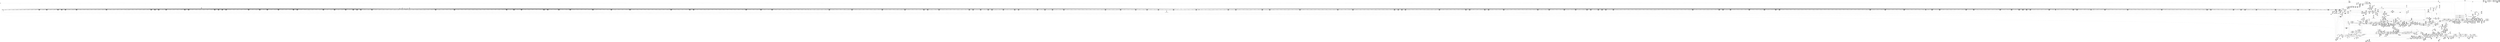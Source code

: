 digraph {
	CE0x48f8820 [shape=record,shape=Mrecord,label="{CE0x48f8820|0:_i32,_4:_i32,_8:_i16,_12:_i32,_16:_i32,_20:_i32,_24:_i32,_56:_i8*,_:_SCMRE_408,416_|*MultipleSource*|*LoadInst*|include/linux/fs.h,1916|security/selinux/hooks.c,1675|Function::inode_has_perm&Arg::inode::|security/selinux/hooks.c,1611}"]
	CE0x48dab30 [shape=record,shape=Mrecord,label="{CE0x48dab30|i32_4|*Constant*}"]
	CE0x4847420 [shape=record,shape=Mrecord,label="{CE0x4847420|selinux_file_lock:cred4|security/selinux/hooks.c,3337}"]
	CE0x4907fa0 [shape=record,shape=Mrecord,label="{CE0x4907fa0|0:_i32,_4:_i32,_8:_i16,_12:_i32,_16:_i32,_20:_i32,_24:_i32,_56:_i8*,_:_SCMRE_760,768_|*MultipleSource*|*LoadInst*|include/linux/fs.h,1916|security/selinux/hooks.c,1675|Function::inode_has_perm&Arg::inode::|security/selinux/hooks.c,1611}"]
	CE0x4839a70 [shape=record,shape=Mrecord,label="{CE0x4839a70|selinux_file_lock:tmp17|security/selinux/hooks.c,3337|*SummSink*}"]
	CE0x4924ca0 [shape=record,shape=Mrecord,label="{CE0x4924ca0|GLOBAL:__llvm_gcov_ctr154|Global_var:__llvm_gcov_ctr154}"]
	CE0x486ce70 [shape=record,shape=Mrecord,label="{CE0x486ce70|file_has_perm:tmp3|security/selinux/hooks.c,1674}"]
	CE0x487e400 [shape=record,shape=Mrecord,label="{CE0x487e400|cred_sid:tmp}"]
	CE0x48298c0 [shape=record,shape=Mrecord,label="{CE0x48298c0|8:_i8,_32:_%struct.inode*,_%struct.selinux_audit_data*,_456:_i8*,_:_SCMRE_360,368_|*MultipleSource*|security/selinux/hooks.c, 1676|security/selinux/hooks.c,1674|Function::file_has_perm&Arg::file::|Function::selinux_file_lock&Arg::file::}"]
	CE0x49235d0 [shape=record,shape=Mrecord,label="{CE0x49235d0|GLOBAL:llvm.expect.i64|*Constant*|*SummSource*}"]
	CE0x4880310 [shape=record,shape=Mrecord,label="{CE0x4880310|8:_i8,_32:_%struct.inode*,_%struct.selinux_audit_data*,_456:_i8*,_:_SCMRE_103,104_}"]
	CE0x48a8cb0 [shape=record,shape=Mrecord,label="{CE0x48a8cb0|i64*_getelementptr_inbounds_(_12_x_i64_,_12_x_i64_*___llvm_gcov_ctr170,_i64_0,_i64_6)|*Constant*|*SummSource*}"]
	CE0x4841e10 [shape=record,shape=Mrecord,label="{CE0x4841e10|8:_i8,_32:_%struct.inode*,_%struct.selinux_audit_data*,_456:_i8*,_:_SCMRE_32,40_|*MultipleSource*|security/selinux/hooks.c, 1676|security/selinux/hooks.c,1674|Function::file_has_perm&Arg::file::|Function::selinux_file_lock&Arg::file::}"]
	CE0x48f3d50 [shape=record,shape=Mrecord,label="{CE0x48f3d50|0:_i32,_4:_i32,_8:_i16,_12:_i32,_16:_i32,_20:_i32,_24:_i32,_56:_i8*,_:_SCMRE_285,286_}"]
	CE0x509d970 [shape=record,shape=Mrecord,label="{CE0x509d970|selinux_file_lock:tmp3|*SummSource*}"]
	CE0x480dcd0 [shape=record,shape=Mrecord,label="{CE0x480dcd0|GLOBAL:lockdep_rcu_suspicious|*Constant*|*SummSource*}"]
	CE0x4862c50 [shape=record,shape=Mrecord,label="{CE0x4862c50|8:_i8,_32:_%struct.inode*,_%struct.selinux_audit_data*,_456:_i8*,_:_SCMRE_183,184_}"]
	CE0x48a4ec0 [shape=record,shape=Mrecord,label="{CE0x48a4ec0|file_has_perm:tmp14|security/selinux/hooks.c,1688|*SummSource*}"]
	CE0x488c270 [shape=record,shape=Mrecord,label="{CE0x488c270|cred_sid:tmp6|security/selinux/hooks.c,197|*SummSink*}"]
	CE0x48e4de0 [shape=record,shape=Mrecord,label="{CE0x48e4de0|0:_i32,_4:_i32,_8:_i16,_12:_i32,_16:_i32,_20:_i32,_24:_i32,_56:_i8*,_:_SCMRE_142,143_}"]
	CE0x4901880 [shape=record,shape=Mrecord,label="{CE0x4901880|0:_i32,_4:_i32,_8:_i16,_12:_i32,_16:_i32,_20:_i32,_24:_i32,_56:_i8*,_:_SCMRE_590,591_}"]
	CE0x4866950 [shape=record,shape=Mrecord,label="{CE0x4866950|8:_i8,_32:_%struct.inode*,_%struct.selinux_audit_data*,_456:_i8*,_:_SCMRE_128,132_|*MultipleSource*|security/selinux/hooks.c, 1676|security/selinux/hooks.c,1674|Function::file_has_perm&Arg::file::|Function::selinux_file_lock&Arg::file::}"]
	CE0x488e5c0 [shape=record,shape=Mrecord,label="{CE0x488e5c0|cred_sid:tmp5|security/selinux/hooks.c,196|*SummSink*}"]
	CE0x485aa90 [shape=record,shape=Mrecord,label="{CE0x485aa90|file_has_perm:call|security/selinux/hooks.c,1675|*SummSink*}"]
	CE0x4840370 [shape=record,shape=Mrecord,label="{CE0x4840370|i32_2|*Constant*|*SummSink*}"]
	CE0x48e4b10 [shape=record,shape=Mrecord,label="{CE0x48e4b10|0:_i32,_4:_i32,_8:_i16,_12:_i32,_16:_i32,_20:_i32,_24:_i32,_56:_i8*,_:_SCMRE_140,141_}"]
	CE0x482e100 [shape=record,shape=Mrecord,label="{CE0x482e100|_call_void_lockdep_rcu_suspicious(i8*_getelementptr_inbounds_(_25_x_i8_,_25_x_i8_*_.str3,_i32_0,_i32_0),_i32_3337,_i8*_getelementptr_inbounds_(_45_x_i8_,_45_x_i8_*_.str12,_i32_0,_i32_0))_#10,_!dbg_!27729|security/selinux/hooks.c,3337}"]
	CE0x4812330 [shape=record,shape=Mrecord,label="{CE0x4812330|8:_i8,_32:_%struct.inode*,_%struct.selinux_audit_data*,_456:_i8*,_:_SCMRE_92,93_}"]
	CE0x48a71a0 [shape=record,shape=Mrecord,label="{CE0x48a71a0|file_has_perm:tmp23|security/selinux/hooks.c,1694}"]
	CE0x4904970 [shape=record,shape=Mrecord,label="{CE0x4904970|0:_i32,_4:_i32,_8:_i16,_12:_i32,_16:_i32,_20:_i32,_24:_i32,_56:_i8*,_:_SCMRE_619,620_}"]
	CE0x49099a0 [shape=record,shape=Mrecord,label="{CE0x49099a0|0:_i32,_4:_i32,_8:_i16,_12:_i32,_16:_i32,_20:_i32,_24:_i32,_56:_i8*,_:_SCMRE_840,848_|*MultipleSource*|*LoadInst*|include/linux/fs.h,1916|security/selinux/hooks.c,1675|Function::inode_has_perm&Arg::inode::|security/selinux/hooks.c,1611}"]
	CE0x4869200 [shape=record,shape=Mrecord,label="{CE0x4869200|cred_sid:tmp2|*SummSource*}"]
	CE0x48e5ec0 [shape=record,shape=Mrecord,label="{CE0x48e5ec0|0:_i32,_4:_i32,_8:_i16,_12:_i32,_16:_i32,_20:_i32,_24:_i32,_56:_i8*,_:_SCMRE_152,153_}"]
	CE0x48a9400 [shape=record,shape=Mrecord,label="{CE0x48a9400|file_has_perm:tmp18|security/selinux/hooks.c,1690|*SummSink*}"]
	CE0x48f1100 [shape=record,shape=Mrecord,label="{CE0x48f1100|0:_i32,_4:_i32,_8:_i16,_12:_i32,_16:_i32,_20:_i32,_24:_i32,_56:_i8*,_:_SCMRE_259,260_}"]
	CE0x48e7d90 [shape=record,shape=Mrecord,label="{CE0x48e7d90|0:_i32,_4:_i32,_8:_i16,_12:_i32,_16:_i32,_20:_i32,_24:_i32,_56:_i8*,_:_SCMRE_167,168_}"]
	CE0x48774a0 [shape=record,shape=Mrecord,label="{CE0x48774a0|8:_i8,_32:_%struct.inode*,_%struct.selinux_audit_data*,_456:_i8*,_:_SCMRE_49,50_}"]
	CE0x4843840 [shape=record,shape=Mrecord,label="{CE0x4843840|get_current:tmp2}"]
	CE0x48fae50 [shape=record,shape=Mrecord,label="{CE0x48fae50|0:_i32,_4:_i32,_8:_i16,_12:_i32,_16:_i32,_20:_i32,_24:_i32,_56:_i8*,_:_SCMRE_481,482_}"]
	CE0x4902960 [shape=record,shape=Mrecord,label="{CE0x4902960|0:_i32,_4:_i32,_8:_i16,_12:_i32,_16:_i32,_20:_i32,_24:_i32,_56:_i8*,_:_SCMRE_600,601_}"]
	CE0x48f6dd0 [shape=record,shape=Mrecord,label="{CE0x48f6dd0|0:_i32,_4:_i32,_8:_i16,_12:_i32,_16:_i32,_20:_i32,_24:_i32,_56:_i8*,_:_SCMRE_328,336_|*MultipleSource*|*LoadInst*|include/linux/fs.h,1916|security/selinux/hooks.c,1675|Function::inode_has_perm&Arg::inode::|security/selinux/hooks.c,1611}"]
	CE0x4880ab0 [shape=record,shape=Mrecord,label="{CE0x4880ab0|file_has_perm:if.then5|*SummSink*}"]
	CE0x48fee50 [shape=record,shape=Mrecord,label="{CE0x48fee50|0:_i32,_4:_i32,_8:_i16,_12:_i32,_16:_i32,_20:_i32,_24:_i32,_56:_i8*,_:_SCMRE_565,566_}"]
	CE0x486b260 [shape=record,shape=Mrecord,label="{CE0x486b260|0:_i32,_4:_i32,_8:_i16,_12:_i32,_16:_i32,_20:_i32,_24:_i32,_56:_i8*,_:_SCMRE_243,244_}"]
	CE0x490ad00 [shape=record,shape=Mrecord,label="{CE0x490ad00|0:_i32,_4:_i32,_8:_i16,_12:_i32,_16:_i32,_20:_i32,_24:_i32,_56:_i8*,_:_SCMRE_870,871_}"]
	CE0x488d810 [shape=record,shape=Mrecord,label="{CE0x488d810|_call_void___validate_creds(%struct.cred*_%cred,_i8*_getelementptr_inbounds_(_25_x_i8_,_25_x_i8_*_.str3,_i32_0,_i32_0),_i32_1609)_#10,_!dbg_!27719|security/selinux/hooks.c,1609|*SummSource*}"]
	CE0x4831e70 [shape=record,shape=Mrecord,label="{CE0x4831e70|i8*_getelementptr_inbounds_(_25_x_i8_,_25_x_i8_*_.str3,_i32_0,_i32_0)|*Constant*}"]
	CE0x485c890 [shape=record,shape=Mrecord,label="{CE0x485c890|0:_i32,_:_CRE_0,4_|*MultipleSource*|*LoadInst*|security/selinux/hooks.c,1674|security/selinux/hooks.c,1674|security/selinux/hooks.c,1683}"]
	CE0x4826b50 [shape=record,shape=Mrecord,label="{CE0x4826b50|8:_i8,_32:_%struct.inode*,_%struct.selinux_audit_data*,_456:_i8*,_:_SCMRE_214,215_}"]
	CE0x486b9b0 [shape=record,shape=Mrecord,label="{CE0x486b9b0|0:_i32,_4:_i32,_8:_i16,_12:_i32,_16:_i32,_20:_i32,_24:_i32,_56:_i8*,_:_SCMRE_248,249_}"]
	CE0x48231d0 [shape=record,shape=Mrecord,label="{CE0x48231d0|8:_i8,_32:_%struct.inode*,_%struct.selinux_audit_data*,_456:_i8*,_:_SCMRE_7,8_}"]
	CE0x492b440 [shape=record,shape=Mrecord,label="{CE0x492b440|__validate_creds:if.end|*SummSink*}"]
	CE0x48dfb20 [shape=record,shape=Mrecord,label="{CE0x48dfb20|__validate_creds:tobool|include/linux/cred.h,173|*SummSource*}"]
	CE0x48f6270 [shape=record,shape=Mrecord,label="{CE0x48f6270|0:_i32,_4:_i32,_8:_i16,_12:_i32,_16:_i32,_20:_i32,_24:_i32,_56:_i8*,_:_SCMRE_307,308_}"]
	CE0x4903f50 [shape=record,shape=Mrecord,label="{CE0x4903f50|0:_i32,_4:_i32,_8:_i16,_12:_i32,_16:_i32,_20:_i32,_24:_i32,_56:_i8*,_:_SCMRE_613,614_}"]
	CE0x490cec0 [shape=record,shape=Mrecord,label="{CE0x490cec0|0:_i32,_4:_i32,_8:_i16,_12:_i32,_16:_i32,_20:_i32,_24:_i32,_56:_i8*,_:_SCMRE_890,891_}"]
	CE0x4827230 [shape=record,shape=Mrecord,label="{CE0x4827230|8:_i8,_32:_%struct.inode*,_%struct.selinux_audit_data*,_456:_i8*,_:_SCMRE_240,248_|*MultipleSource*|security/selinux/hooks.c, 1676|security/selinux/hooks.c,1674|Function::file_has_perm&Arg::file::|Function::selinux_file_lock&Arg::file::}"]
	CE0x48dd280 [shape=record,shape=Mrecord,label="{CE0x48dd280|inode_has_perm:if.end|*SummSource*}"]
	CE0x4826730 [shape=record,shape=Mrecord,label="{CE0x4826730|8:_i8,_32:_%struct.inode*,_%struct.selinux_audit_data*,_456:_i8*,_:_SCMRE_211,212_}"]
	CE0x4922310 [shape=record,shape=Mrecord,label="{CE0x4922310|inode_has_perm:lnot|security/selinux/hooks.c,1611|*SummSink*}"]
	CE0x4905390 [shape=record,shape=Mrecord,label="{CE0x4905390|0:_i32,_4:_i32,_8:_i16,_12:_i32,_16:_i32,_20:_i32,_24:_i32,_56:_i8*,_:_SCMRE_624,628_|*MultipleSource*|*LoadInst*|include/linux/fs.h,1916|security/selinux/hooks.c,1675|Function::inode_has_perm&Arg::inode::|security/selinux/hooks.c,1611}"]
	CE0x4901010 [shape=record,shape=Mrecord,label="{CE0x4901010|0:_i32,_4:_i32,_8:_i16,_12:_i32,_16:_i32,_20:_i32,_24:_i32,_56:_i8*,_:_SCMRE_585,586_}"]
	CE0x48429f0 [shape=record,shape=Mrecord,label="{CE0x48429f0|8:_i8,_32:_%struct.inode*,_%struct.selinux_audit_data*,_456:_i8*,_:_SCMRE_84,85_}"]
	CE0x4847b30 [shape=record,shape=Mrecord,label="{CE0x4847b30|selinux_file_lock:tmp21|security/selinux/hooks.c,3337|*SummSource*}"]
	CE0x48f3ba0 [shape=record,shape=Mrecord,label="{CE0x48f3ba0|0:_i32,_4:_i32,_8:_i16,_12:_i32,_16:_i32,_20:_i32,_24:_i32,_56:_i8*,_:_SCMRE_284,285_}"]
	CE0x481d400 [shape=record,shape=Mrecord,label="{CE0x481d400|i64*_getelementptr_inbounds_(_11_x_i64_,_11_x_i64_*___llvm_gcov_ctr259,_i64_0,_i64_1)|*Constant*|*SummSink*}"]
	CE0x48ff1b0 [shape=record,shape=Mrecord,label="{CE0x48ff1b0|0:_i32,_4:_i32,_8:_i16,_12:_i32,_16:_i32,_20:_i32,_24:_i32,_56:_i8*,_:_SCMRE_567,568_}"]
	CE0x4817da0 [shape=record,shape=Mrecord,label="{CE0x4817da0|8:_i8,_32:_%struct.inode*,_%struct.selinux_audit_data*,_456:_i8*,_:_SCMRE_113,114_}"]
	CE0x490d580 [shape=record,shape=Mrecord,label="{CE0x490d580|0:_i32,_4:_i32,_8:_i16,_12:_i32,_16:_i32,_20:_i32,_24:_i32,_56:_i8*,_:_SCMRE_894,895_}"]
	CE0x490b210 [shape=record,shape=Mrecord,label="{CE0x490b210|0:_i32,_4:_i32,_8:_i16,_12:_i32,_16:_i32,_20:_i32,_24:_i32,_56:_i8*,_:_SCMRE_873,874_}"]
	CE0x492e7e0 [shape=record,shape=Mrecord,label="{CE0x492e7e0|i64*_getelementptr_inbounds_(_5_x_i64_,_5_x_i64_*___llvm_gcov_ctr155,_i64_0,_i64_3)|*Constant*|*SummSink*}"]
	CE0x48f8da0 [shape=record,shape=Mrecord,label="{CE0x48f8da0|0:_i32,_4:_i32,_8:_i16,_12:_i32,_16:_i32,_20:_i32,_24:_i32,_56:_i8*,_:_SCMRE_424,432_|*MultipleSource*|*LoadInst*|include/linux/fs.h,1916|security/selinux/hooks.c,1675|Function::inode_has_perm&Arg::inode::|security/selinux/hooks.c,1611}"]
	CE0x48ec2c0 [shape=record,shape=Mrecord,label="{CE0x48ec2c0|0:_i32,_4:_i32,_8:_i16,_12:_i32,_16:_i32,_20:_i32,_24:_i32,_56:_i8*,_:_SCMRE_240,241_}"]
	CE0x49051e0 [shape=record,shape=Mrecord,label="{CE0x49051e0|0:_i32,_4:_i32,_8:_i16,_12:_i32,_16:_i32,_20:_i32,_24:_i32,_56:_i8*,_:_SCMRE_864,865_}"]
	CE0x48f6420 [shape=record,shape=Mrecord,label="{CE0x48f6420|0:_i32,_4:_i32,_8:_i16,_12:_i32,_16:_i32,_20:_i32,_24:_i32,_56:_i8*,_:_SCMRE_308,309_}"]
	CE0x4840560 [shape=record,shape=Mrecord,label="{CE0x4840560|file_inode:f_inode|include/linux/fs.h,1916|*SummSource*}"]
	CE0x48778b0 [shape=record,shape=Mrecord,label="{CE0x48778b0|8:_i8,_32:_%struct.inode*,_%struct.selinux_audit_data*,_456:_i8*,_:_SCMRE_52,53_}"]
	CE0x491aa30 [shape=record,shape=Mrecord,label="{CE0x491aa30|inode_has_perm:tmp17|security/selinux/hooks.c,1617|*SummSink*}"]
	CE0x4865720 [shape=record,shape=Mrecord,label="{CE0x4865720|8:_i8,_32:_%struct.inode*,_%struct.selinux_audit_data*,_456:_i8*,_:_SCMRE_496,504_|*MultipleSource*|security/selinux/hooks.c, 1676|security/selinux/hooks.c,1674|Function::file_has_perm&Arg::file::|Function::selinux_file_lock&Arg::file::}"]
	CE0x48e91d0 [shape=record,shape=Mrecord,label="{CE0x48e91d0|0:_i32,_4:_i32,_8:_i16,_12:_i32,_16:_i32,_20:_i32,_24:_i32,_56:_i8*,_:_SCMRE_179,180_}"]
	CE0x4905890 [shape=record,shape=Mrecord,label="{CE0x4905890|0:_i32,_4:_i32,_8:_i16,_12:_i32,_16:_i32,_20:_i32,_24:_i32,_56:_i8*,_:_SCMRE_648,656_|*MultipleSource*|*LoadInst*|include/linux/fs.h,1916|security/selinux/hooks.c,1675|Function::inode_has_perm&Arg::inode::|security/selinux/hooks.c,1611}"]
	CE0x4873910 [shape=record,shape=Mrecord,label="{CE0x4873910|inode_has_perm:tmp2}"]
	CE0x48d9aa0 [shape=record,shape=Mrecord,label="{CE0x48d9aa0|inode_has_perm:tmp1|*SummSource*}"]
	CE0x4864930 [shape=record,shape=Mrecord,label="{CE0x4864930|get_current:tmp3|*SummSource*}"]
	CE0x48417e0 [shape=record,shape=Mrecord,label="{CE0x48417e0|i64*_getelementptr_inbounds_(_2_x_i64_,_2_x_i64_*___llvm_gcov_ctr162,_i64_0,_i64_0)|*Constant*|*SummSink*}"]
	CE0x481edc0 [shape=record,shape=Mrecord,label="{CE0x481edc0|i64*_getelementptr_inbounds_(_11_x_i64_,_11_x_i64_*___llvm_gcov_ctr259,_i64_0,_i64_0)|*Constant*|*SummSink*}"]
	CE0x48fc9a0 [shape=record,shape=Mrecord,label="{CE0x48fc9a0|0:_i32,_4:_i32,_8:_i16,_12:_i32,_16:_i32,_20:_i32,_24:_i32,_56:_i8*,_:_SCMRE_520,528_|*MultipleSource*|*LoadInst*|include/linux/fs.h,1916|security/selinux/hooks.c,1675|Function::inode_has_perm&Arg::inode::|security/selinux/hooks.c,1611}"]
	CE0x4911c60 [shape=record,shape=Mrecord,label="{CE0x4911c60|0:_i32,_4:_i32,_8:_i16,_12:_i32,_16:_i32,_20:_i32,_24:_i32,_56:_i8*,_:_SCMRE_976,977_}"]
	CE0x48feaf0 [shape=record,shape=Mrecord,label="{CE0x48feaf0|0:_i32,_4:_i32,_8:_i16,_12:_i32,_16:_i32,_20:_i32,_24:_i32,_56:_i8*,_:_SCMRE_563,564_}"]
	CE0x48f8560 [shape=record,shape=Mrecord,label="{CE0x48f8560|0:_i32,_4:_i32,_8:_i16,_12:_i32,_16:_i32,_20:_i32,_24:_i32,_56:_i8*,_:_SCMRE_400,408_|*MultipleSource*|*LoadInst*|include/linux/fs.h,1916|security/selinux/hooks.c,1675|Function::inode_has_perm&Arg::inode::|security/selinux/hooks.c,1611}"]
	CE0x4888550 [shape=record,shape=Mrecord,label="{CE0x4888550|i64*_getelementptr_inbounds_(_12_x_i64_,_12_x_i64_*___llvm_gcov_ctr170,_i64_0,_i64_10)|*Constant*|*SummSource*}"]
	CE0x48265d0 [shape=record,shape=Mrecord,label="{CE0x48265d0|8:_i8,_32:_%struct.inode*,_%struct.selinux_audit_data*,_456:_i8*,_:_SCMRE_210,211_}"]
	CE0x483bb00 [shape=record,shape=Mrecord,label="{CE0x483bb00|_ret_i32_%retval.0,_!dbg_!27728|security/selinux/avc.c,775}"]
	CE0x488bf90 [shape=record,shape=Mrecord,label="{CE0x488bf90|cred_sid:tmp6|security/selinux/hooks.c,197}"]
	CE0x481ac90 [shape=record,shape=Mrecord,label="{CE0x481ac90|8:_i8,_32:_%struct.inode*,_%struct.selinux_audit_data*,_456:_i8*,_:_SCMRE_59,60_}"]
	CE0x4839110 [shape=record,shape=Mrecord,label="{CE0x4839110|selinux_file_lock:tmp4|security/selinux/hooks.c,3337|*SummSink*}"]
	CE0x48aaea0 [shape=record,shape=Mrecord,label="{CE0x48aaea0|i64_8|*Constant*|*SummSink*}"]
	CE0x4885020 [shape=record,shape=Mrecord,label="{CE0x4885020|0:_i32,_4:_i32,_8:_i32,_12:_i32,_:_CMRE_0,4_|*MultipleSource*|security/selinux/hooks.c,196|*LoadInst*|security/selinux/hooks.c,196|security/selinux/hooks.c,197}"]
	CE0x48d5d60 [shape=record,shape=Mrecord,label="{CE0x48d5d60|i64*_getelementptr_inbounds_(_8_x_i64_,_8_x_i64_*___llvm_gcov_ctr154,_i64_0,_i64_1)|*Constant*|*SummSource*}"]
	CE0x4820240 [shape=record,shape=Mrecord,label="{CE0x4820240|selinux_file_lock:land.lhs.true2|*SummSink*}"]
	CE0x48a87e0 [shape=record,shape=Mrecord,label="{CE0x48a87e0|file_has_perm:tmp17|security/selinux/hooks.c,1689|*SummSource*}"]
	CE0x4916b60 [shape=record,shape=Mrecord,label="{CE0x4916b60|inode_has_perm:tmp13|security/selinux/hooks.c,1614|*SummSink*}"]
	CE0x483f140 [shape=record,shape=Mrecord,label="{CE0x483f140|i64*_getelementptr_inbounds_(_5_x_i64_,_5_x_i64_*___llvm_gcov_ctr155,_i64_0,_i64_0)|*Constant*|*SummSink*}"]
	CE0x48aad00 [shape=record,shape=Mrecord,label="{CE0x48aad00|i64_8|*Constant*}"]
	CE0x48479c0 [shape=record,shape=Mrecord,label="{CE0x48479c0|selinux_file_lock:tmp21|security/selinux/hooks.c,3337|*SummSink*}"]
	CE0x486c220 [shape=record,shape=Mrecord,label="{CE0x486c220|0:_i32,_4:_i32,_8:_i16,_12:_i32,_16:_i32,_20:_i32,_24:_i32,_56:_i8*,_:_SCMRE_253,254_}"]
	CE0x48d5f10 [shape=record,shape=Mrecord,label="{CE0x48d5f10|i64*_getelementptr_inbounds_(_8_x_i64_,_8_x_i64_*___llvm_gcov_ctr154,_i64_0,_i64_1)|*Constant*|*SummSink*}"]
	CE0x5ac1f40 [shape=record,shape=Mrecord,label="{CE0x5ac1f40|i64_1|*Constant*}"]
	CE0x4876d10 [shape=record,shape=Mrecord,label="{CE0x4876d10|file_has_perm:if.then5}"]
	CE0x48ebdb0 [shape=record,shape=Mrecord,label="{CE0x48ebdb0|0:_i32,_4:_i32,_8:_i16,_12:_i32,_16:_i32,_20:_i32,_24:_i32,_56:_i8*,_:_SCMRE_205,206_}"]
	CE0x4811cb0 [shape=record,shape=Mrecord,label="{CE0x4811cb0|file_inode:tmp}"]
	CE0x4826cb0 [shape=record,shape=Mrecord,label="{CE0x4826cb0|8:_i8,_32:_%struct.inode*,_%struct.selinux_audit_data*,_456:_i8*,_:_SCMRE_215,216_}"]
	CE0x4861e90 [shape=record,shape=Mrecord,label="{CE0x4861e90|8:_i8,_32:_%struct.inode*,_%struct.selinux_audit_data*,_456:_i8*,_:_SCMRE_173,174_}"]
	CE0x4876dc0 [shape=record,shape=Mrecord,label="{CE0x4876dc0|file_has_perm:if.then5|*SummSource*}"]
	CE0x48a9320 [shape=record,shape=Mrecord,label="{CE0x48a9320|file_has_perm:tmp18|security/selinux/hooks.c,1690}"]
	CE0x4812c00 [shape=record,shape=Mrecord,label="{CE0x4812c00|8:_i8,_32:_%struct.inode*,_%struct.selinux_audit_data*,_456:_i8*,_:_SCMRE_71,72_}"]
	CE0x48ebc00 [shape=record,shape=Mrecord,label="{CE0x48ebc00|0:_i32,_4:_i32,_8:_i16,_12:_i32,_16:_i32,_20:_i32,_24:_i32,_56:_i8*,_:_SCMRE_204,205_}"]
	CE0x4861b70 [shape=record,shape=Mrecord,label="{CE0x4861b70|i64*_getelementptr_inbounds_(_2_x_i64_,_2_x_i64_*___llvm_gcov_ctr98,_i64_0,_i64_0)|*Constant*|*SummSource*}"]
	CE0x4884ce0 [shape=record,shape=Mrecord,label="{CE0x4884ce0|cred_sid:sid|security/selinux/hooks.c,197|*SummSource*}"]
	CE0x48f5190 [shape=record,shape=Mrecord,label="{CE0x48f5190|0:_i32,_4:_i32,_8:_i16,_12:_i32,_16:_i32,_20:_i32,_24:_i32,_56:_i8*,_:_SCMRE_297,298_}"]
	CE0x482cd20 [shape=record,shape=Mrecord,label="{CE0x482cd20|8:_i8,_32:_%struct.inode*,_%struct.selinux_audit_data*,_456:_i8*,_:_SCMRE_67,68_}"]
	CE0x482bfe0 [shape=record,shape=Mrecord,label="{CE0x482bfe0|i64_3|*Constant*}"]
	CE0x48e71c0 [shape=record,shape=Mrecord,label="{CE0x48e71c0|0:_i32,_4:_i32,_8:_i16,_12:_i32,_16:_i32,_20:_i32,_24:_i32,_56:_i8*,_:_SCMRE_160,161_}"]
	CE0x487ca90 [shape=record,shape=Mrecord,label="{CE0x487ca90|cred_sid:tmp1|*SummSource*}"]
	CE0x482b060 [shape=record,shape=Mrecord,label="{CE0x482b060|i8*_getelementptr_inbounds_(_45_x_i8_,_45_x_i8_*_.str12,_i32_0,_i32_0)|*Constant*|*SummSink*}"]
	CE0x4927710 [shape=record,shape=Mrecord,label="{CE0x4927710|i64*_getelementptr_inbounds_(_8_x_i64_,_8_x_i64_*___llvm_gcov_ctr154,_i64_0,_i64_6)|*Constant*|*SummSink*}"]
	CE0x482ca60 [shape=record,shape=Mrecord,label="{CE0x482ca60|8:_i8,_32:_%struct.inode*,_%struct.selinux_audit_data*,_456:_i8*,_:_SCMRE_65,66_}"]
	CE0x48ff360 [shape=record,shape=Mrecord,label="{CE0x48ff360|0:_i32,_4:_i32,_8:_i16,_12:_i32,_16:_i32,_20:_i32,_24:_i32,_56:_i8*,_:_SCMRE_568,569_}"]
	CE0x48883c0 [shape=record,shape=Mrecord,label="{CE0x48883c0|file_has_perm:tmp26|security/selinux/hooks.c,1694|*SummSource*}"]
	CE0x48e8cc0 [shape=record,shape=Mrecord,label="{CE0x48e8cc0|0:_i32,_4:_i32,_8:_i16,_12:_i32,_16:_i32,_20:_i32,_24:_i32,_56:_i8*,_:_SCMRE_176,177_}"]
	CE0x491e8a0 [shape=record,shape=Mrecord,label="{CE0x491e8a0|__validate_creds:if.end|*SummSource*}"]
	CE0x48d3150 [shape=record,shape=Mrecord,label="{CE0x48d3150|__validate_creds:tmp}"]
	CE0x4885930 [shape=record,shape=Mrecord,label="{CE0x4885930|0:_i32,_4:_i32,_8:_i32,_12:_i32,_:_CMRE_16,20_|*MultipleSource*|security/selinux/hooks.c,196|*LoadInst*|security/selinux/hooks.c,196|security/selinux/hooks.c,197}"]
	CE0x4826050 [shape=record,shape=Mrecord,label="{CE0x4826050|8:_i8,_32:_%struct.inode*,_%struct.selinux_audit_data*,_456:_i8*,_:_SCMRE_206,207_}"]
	CE0x4813580 [shape=record,shape=Mrecord,label="{CE0x4813580|i32_0|*Constant*|*SummSource*}"]
	CE0x487efb0 [shape=record,shape=Mrecord,label="{CE0x487efb0|i64*_getelementptr_inbounds_(_2_x_i64_,_2_x_i64_*___llvm_gcov_ctr162,_i64_0,_i64_1)|*Constant*|*SummSource*}"]
	CE0x48842b0 [shape=record,shape=Mrecord,label="{CE0x48842b0|i32_1|*Constant*|*SummSource*}"]
	CE0x48f82a0 [shape=record,shape=Mrecord,label="{CE0x48f82a0|0:_i32,_4:_i32,_8:_i16,_12:_i32,_16:_i32,_20:_i32,_24:_i32,_56:_i8*,_:_SCMRE_392,400_|*MultipleSource*|*LoadInst*|include/linux/fs.h,1916|security/selinux/hooks.c,1675|Function::inode_has_perm&Arg::inode::|security/selinux/hooks.c,1611}"]
	CE0x49074a0 [shape=record,shape=Mrecord,label="{CE0x49074a0|0:_i32,_4:_i32,_8:_i16,_12:_i32,_16:_i32,_20:_i32,_24:_i32,_56:_i8*,_:_SCMRE_728,736_|*MultipleSource*|*LoadInst*|include/linux/fs.h,1916|security/selinux/hooks.c,1675|Function::inode_has_perm&Arg::inode::|security/selinux/hooks.c,1611}"]
	CE0x488e230 [shape=record,shape=Mrecord,label="{CE0x488e230|cred_sid:tmp4|*LoadInst*|security/selinux/hooks.c,196|*SummSink*}"]
	CE0x48dd500 [shape=record,shape=Mrecord,label="{CE0x48dd500|inode_has_perm:do.body|*SummSource*}"]
	CE0x48801b0 [shape=record,shape=Mrecord,label="{CE0x48801b0|8:_i8,_32:_%struct.inode*,_%struct.selinux_audit_data*,_456:_i8*,_:_SCMRE_102,103_}"]
	CE0x48838c0 [shape=record,shape=Mrecord,label="{CE0x48838c0|8:_i8,_32:_%struct.inode*,_%struct.selinux_audit_data*,_456:_i8*,_:_SCMRE_159,160_}"]
	CE0x4887f70 [shape=record,shape=Mrecord,label="{CE0x4887f70|file_has_perm:rc.0|*SummSink*}"]
	CE0x483e6c0 [shape=record,shape=Mrecord,label="{CE0x483e6c0|selinux_file_lock:tmp8|security/selinux/hooks.c,3337|*SummSink*}"]
	CE0x49257d0 [shape=record,shape=Mrecord,label="{CE0x49257d0|inode_has_perm:tmp9|security/selinux/hooks.c,1611|*SummSink*}"]
	CE0x48a5600 [shape=record,shape=Mrecord,label="{CE0x48a5600|i64*_getelementptr_inbounds_(_12_x_i64_,_12_x_i64_*___llvm_gcov_ctr170,_i64_0,_i64_5)|*Constant*}"]
	CE0x49115a0 [shape=record,shape=Mrecord,label="{CE0x49115a0|0:_i32,_4:_i32,_8:_i16,_12:_i32,_16:_i32,_20:_i32,_24:_i32,_56:_i8*,_:_SCMRE_932,933_}"]
	CE0x48f6c90 [shape=record,shape=Mrecord,label="{CE0x48f6c90|0:_i32,_4:_i32,_8:_i16,_12:_i32,_16:_i32,_20:_i32,_24:_i32,_56:_i8*,_:_SCMRE_312,320_|*MultipleSource*|*LoadInst*|include/linux/fs.h,1916|security/selinux/hooks.c,1675|Function::inode_has_perm&Arg::inode::|security/selinux/hooks.c,1611}"]
	CE0x4837320 [shape=record,shape=Mrecord,label="{CE0x4837320|i64_0|*Constant*|*SummSink*}"]
	CE0x48d8bb0 [shape=record,shape=Mrecord,label="{CE0x48d8bb0|inode_has_perm:return}"]
	CE0x48fe5e0 [shape=record,shape=Mrecord,label="{CE0x48fe5e0|0:_i32,_4:_i32,_8:_i16,_12:_i32,_16:_i32,_20:_i32,_24:_i32,_56:_i8*,_:_SCMRE_560,561_}"]
	CE0x485e5c0 [shape=record,shape=Mrecord,label="{CE0x485e5c0|file_has_perm:tmp9|security/selinux/hooks.c,1683|*SummSource*}"]
	CE0x4907ce0 [shape=record,shape=Mrecord,label="{CE0x4907ce0|0:_i32,_4:_i32,_8:_i16,_12:_i32,_16:_i32,_20:_i32,_24:_i32,_56:_i8*,_:_SCMRE_752,756_|*MultipleSource*|*LoadInst*|include/linux/fs.h,1916|security/selinux/hooks.c,1675|Function::inode_has_perm&Arg::inode::|security/selinux/hooks.c,1611}"]
	CE0x48fbb60 [shape=record,shape=Mrecord,label="{CE0x48fbb60|0:_i32,_4:_i32,_8:_i16,_12:_i32,_16:_i32,_20:_i32,_24:_i32,_56:_i8*,_:_SCMRE_496,500_|*MultipleSource*|*LoadInst*|include/linux/fs.h,1916|security/selinux/hooks.c,1675|Function::inode_has_perm&Arg::inode::|security/selinux/hooks.c,1611}"]
	CE0x48feca0 [shape=record,shape=Mrecord,label="{CE0x48feca0|0:_i32,_4:_i32,_8:_i16,_12:_i32,_16:_i32,_20:_i32,_24:_i32,_56:_i8*,_:_SCMRE_564,565_}"]
	CE0x487ea30 [shape=record,shape=Mrecord,label="{CE0x487ea30|file_inode:tmp1|*SummSource*}"]
	CE0x4832820 [shape=record,shape=Mrecord,label="{CE0x4832820|selinux_file_lock:tmp5|security/selinux/hooks.c,3337}"]
	CE0x4837a00 [shape=record,shape=Mrecord,label="{CE0x4837a00|GLOBAL:current_task|Global_var:current_task|*SummSink*}"]
	CE0x4813300 [shape=record,shape=Mrecord,label="{CE0x4813300|selinux_file_lock:call|security/selinux/hooks.c,3337}"]
	CE0x48d99a0 [shape=record,shape=Mrecord,label="{CE0x48d99a0|inode_has_perm:tmp|*SummSink*}"]
	CE0x488c860 [shape=record,shape=Mrecord,label="{CE0x488c860|inode_has_perm:bb}"]
	CE0x4886ea0 [shape=record,shape=Mrecord,label="{CE0x4886ea0|inode_has_perm:perms|Function::inode_has_perm&Arg::perms::|*SummSource*}"]
	CE0x48a5490 [shape=record,shape=Mrecord,label="{CE0x48a5490|file_has_perm:tmp15|security/selinux/hooks.c,1688|*SummSink*}"]
	CE0x4924960 [shape=record,shape=Mrecord,label="{CE0x4924960|inode_has_perm:tmp7|security/selinux/hooks.c,1611|*SummSink*}"]
	CE0x4888ec0 [shape=record,shape=Mrecord,label="{CE0x4888ec0|file_has_perm:rc.1}"]
	CE0x4815500 [shape=record,shape=Mrecord,label="{CE0x4815500|file_has_perm:cred|Function::file_has_perm&Arg::cred::|*SummSource*}"]
	CE0x48dbda0 [shape=record,shape=Mrecord,label="{CE0x48dbda0|_ret_void,_!dbg_!27722|include/linux/cred.h,175|*SummSource*}"]
	CE0x4828e00 [shape=record,shape=Mrecord,label="{CE0x4828e00|8:_i8,_32:_%struct.inode*,_%struct.selinux_audit_data*,_456:_i8*,_:_SCMRE_324,328_|*MultipleSource*|security/selinux/hooks.c, 1676|security/selinux/hooks.c,1674|Function::file_has_perm&Arg::file::|Function::selinux_file_lock&Arg::file::}"]
	CE0x4862990 [shape=record,shape=Mrecord,label="{CE0x4862990|8:_i8,_32:_%struct.inode*,_%struct.selinux_audit_data*,_456:_i8*,_:_SCMRE_181,182_}"]
	CE0x48a3ed0 [shape=record,shape=Mrecord,label="{CE0x48a3ed0|file_has_perm:tobool|security/selinux/hooks.c,1688|*SummSource*}"]
	CE0x4903530 [shape=record,shape=Mrecord,label="{CE0x4903530|0:_i32,_4:_i32,_8:_i16,_12:_i32,_16:_i32,_20:_i32,_24:_i32,_56:_i8*,_:_SCMRE_607,608_}"]
	CE0x49302e0 [shape=record,shape=Mrecord,label="{CE0x49302e0|__validate_creds:tmp8|include/linux/cred.h,175}"]
	CE0x481f880 [shape=record,shape=Mrecord,label="{CE0x481f880|get_current:tmp1}"]
	CE0x487ca20 [shape=record,shape=Mrecord,label="{CE0x487ca20|cred_sid:tmp1}"]
	CE0x486fc70 [shape=record,shape=Mrecord,label="{CE0x486fc70|_ret_i32_%tmp6,_!dbg_!27716|security/selinux/hooks.c,197}"]
	CE0x4908260 [shape=record,shape=Mrecord,label="{CE0x4908260|0:_i32,_4:_i32,_8:_i16,_12:_i32,_16:_i32,_20:_i32,_24:_i32,_56:_i8*,_:_SCMRE_768,776_|*MultipleSource*|*LoadInst*|include/linux/fs.h,1916|security/selinux/hooks.c,1675|Function::inode_has_perm&Arg::inode::|security/selinux/hooks.c,1611}"]
	CE0x48dd9f0 [shape=record,shape=Mrecord,label="{CE0x48dd9f0|__validate_creds:lnot1|include/linux/cred.h,173|*SummSource*}"]
	CE0x4874b70 [shape=record,shape=Mrecord,label="{CE0x4874b70|8:_i8,_32:_%struct.inode*,_%struct.selinux_audit_data*,_456:_i8*,_:_SCMRE_145,146_}"]
	CE0x487f9a0 [shape=record,shape=Mrecord,label="{CE0x487f9a0|_call_void_mcount()_#3}"]
	CE0x485cfe0 [shape=record,shape=Mrecord,label="{CE0x485cfe0|file_has_perm:tmp6|security/selinux/hooks.c,1683|*SummSink*}"]
	CE0x4921830 [shape=record,shape=Mrecord,label="{CE0x4921830|inode_has_perm:and|security/selinux/hooks.c,1611}"]
	CE0x4817560 [shape=record,shape=Mrecord,label="{CE0x4817560|8:_i8,_32:_%struct.inode*,_%struct.selinux_audit_data*,_456:_i8*,_:_SCMRE_107,108_}"]
	CE0x509da40 [shape=record,shape=Mrecord,label="{CE0x509da40|selinux_file_lock:tmp3|*SummSink*}"]
	CE0x487d2b0 [shape=record,shape=Mrecord,label="{CE0x487d2b0|cred_sid:tmp2|*SummSink*}"]
	CE0x4902b10 [shape=record,shape=Mrecord,label="{CE0x4902b10|0:_i32,_4:_i32,_8:_i16,_12:_i32,_16:_i32,_20:_i32,_24:_i32,_56:_i8*,_:_SCMRE_601,602_}"]
	CE0x488f210 [shape=record,shape=Mrecord,label="{CE0x488f210|8:_i8,_32:_%struct.inode*,_%struct.selinux_audit_data*,_456:_i8*,_:_SCMRE_4,5_}"]
	CE0x48277e0 [shape=record,shape=Mrecord,label="{CE0x48277e0|8:_i8,_32:_%struct.inode*,_%struct.selinux_audit_data*,_456:_i8*,_:_SCMRE_256,264_|*MultipleSource*|security/selinux/hooks.c, 1676|security/selinux/hooks.c,1674|Function::file_has_perm&Arg::file::|Function::selinux_file_lock&Arg::file::}"]
	CE0x487c3d0 [shape=record,shape=Mrecord,label="{CE0x487c3d0|i32_14|*Constant*|*SummSink*}"]
	CE0x492f6c0 [shape=record,shape=Mrecord,label="{CE0x492f6c0|i64*_getelementptr_inbounds_(_5_x_i64_,_5_x_i64_*___llvm_gcov_ctr155,_i64_0,_i64_4)|*Constant*}"]
	CE0x4829480 [shape=record,shape=Mrecord,label="{CE0x4829480|8:_i8,_32:_%struct.inode*,_%struct.selinux_audit_data*,_456:_i8*,_:_SCMRE_336,344_|*MultipleSource*|security/selinux/hooks.c, 1676|security/selinux/hooks.c,1674|Function::file_has_perm&Arg::file::|Function::selinux_file_lock&Arg::file::}"]
	CE0x485b9f0 [shape=record,shape=Mrecord,label="{CE0x485b9f0|GLOBAL:cred_sid|*Constant*}"]
	CE0x4914460 [shape=record,shape=Mrecord,label="{CE0x4914460|i32_512|*Constant*}"]
	CE0x4875d40 [shape=record,shape=Mrecord,label="{CE0x4875d40|8:_i8,_32:_%struct.inode*,_%struct.selinux_audit_data*,_456:_i8*,_:_SCMRE_118,119_}"]
	CE0x48f1d40 [shape=record,shape=Mrecord,label="{CE0x48f1d40|0:_i32,_4:_i32,_8:_i16,_12:_i32,_16:_i32,_20:_i32,_24:_i32,_56:_i8*,_:_SCMRE_266,267_}"]
	CE0x4913e50 [shape=record,shape=Mrecord,label="{CE0x4913e50|0:_i32,_4:_i32,_8:_i16,_12:_i32,_16:_i32,_20:_i32,_24:_i32,_56:_i8*,_:_SCMRE_1000,1008_|*MultipleSource*|*LoadInst*|include/linux/fs.h,1916|security/selinux/hooks.c,1675|Function::inode_has_perm&Arg::inode::|security/selinux/hooks.c,1611}"]
	CE0x482c6c0 [shape=record,shape=Mrecord,label="{CE0x482c6c0|i1_true|*Constant*|*SummSink*}"]
	CE0x485f0d0 [shape=record,shape=Mrecord,label="{CE0x485f0d0|file_has_perm:sid3|security/selinux/hooks.c,1684|*SummSource*}"]
	CE0x4906160 [shape=record,shape=Mrecord,label="{CE0x4906160|0:_i32,_4:_i32,_8:_i16,_12:_i32,_16:_i32,_20:_i32,_24:_i32,_56:_i8*,_:_SCMRE_672,680_|*MultipleSource*|*LoadInst*|include/linux/fs.h,1916|security/selinux/hooks.c,1675|Function::inode_has_perm&Arg::inode::|security/selinux/hooks.c,1611}"]
	CE0x48a86b0 [shape=record,shape=Mrecord,label="{CE0x48a86b0|file_has_perm:tmp17|security/selinux/hooks.c,1689}"]
	CE0x49031d0 [shape=record,shape=Mrecord,label="{CE0x49031d0|0:_i32,_4:_i32,_8:_i16,_12:_i32,_16:_i32,_20:_i32,_24:_i32,_56:_i8*,_:_SCMRE_605,606_}"]
	CE0x490c2f0 [shape=record,shape=Mrecord,label="{CE0x490c2f0|0:_i32,_4:_i32,_8:_i16,_12:_i32,_16:_i32,_20:_i32,_24:_i32,_56:_i8*,_:_SCMRE_883,884_}"]
	CE0x4915f60 [shape=record,shape=Mrecord,label="{CE0x4915f60|inode_has_perm:tmp15|*LoadInst*|security/selinux/hooks.c,1615|*SummSource*}"]
	CE0x488e460 [shape=record,shape=Mrecord,label="{CE0x488e460|cred_sid:tmp5|security/selinux/hooks.c,196|*SummSource*}"]
	CE0x4814e10 [shape=record,shape=Mrecord,label="{CE0x4814e10|file_has_perm:entry}"]
	CE0x48fa670 [shape=record,shape=Mrecord,label="{CE0x48fa670|0:_i32,_4:_i32,_8:_i16,_12:_i32,_16:_i32,_20:_i32,_24:_i32,_56:_i8*,_:_SCMRE_476,477_}"]
	CE0x49244c0 [shape=record,shape=Mrecord,label="{CE0x49244c0|inode_has_perm:tmp7|security/selinux/hooks.c,1611}"]
	CE0x48db2e0 [shape=record,shape=Mrecord,label="{CE0x48db2e0|inode_has_perm:tmp|*SummSource*}"]
	CE0x4838e00 [shape=record,shape=Mrecord,label="{CE0x4838e00|selinux_file_lock:tmp15|security/selinux/hooks.c,3337|*SummSource*}"]
	CE0x482ce80 [shape=record,shape=Mrecord,label="{CE0x482ce80|8:_i8,_32:_%struct.inode*,_%struct.selinux_audit_data*,_456:_i8*,_:_SCMRE_68,69_}"]
	CE0x487be90 [shape=record,shape=Mrecord,label="{CE0x487be90|cred_sid:security|security/selinux/hooks.c,196}"]
	CE0x48f6780 [shape=record,shape=Mrecord,label="{CE0x48f6780|0:_i32,_4:_i32,_8:_i16,_12:_i32,_16:_i32,_20:_i32,_24:_i32,_56:_i8*,_:_SCMRE_310,311_}"]
	CE0x48608a0 [shape=record,shape=Mrecord,label="{CE0x48608a0|0:_i32,_4:_i32,_8:_i16,_12:_i32,_16:_i32,_20:_i32,_24:_i32,_56:_i8*,_:_SCMRE_96,104_|*MultipleSource*|*LoadInst*|include/linux/fs.h,1916|security/selinux/hooks.c,1675|Function::inode_has_perm&Arg::inode::|security/selinux/hooks.c,1611}"]
	CE0x4816b40 [shape=record,shape=Mrecord,label="{CE0x4816b40|_ret_i32_%rc.1,_!dbg_!27749|security/selinux/hooks.c,1698|*SummSource*}"]
	CE0x48f56a0 [shape=record,shape=Mrecord,label="{CE0x48f56a0|0:_i32,_4:_i32,_8:_i16,_12:_i32,_16:_i32,_20:_i32,_24:_i32,_56:_i8*,_:_SCMRE_300,301_}"]
	CE0x4832190 [shape=record,shape=Mrecord,label="{CE0x4832190|i8*_getelementptr_inbounds_(_25_x_i8_,_25_x_i8_*_.str3,_i32_0,_i32_0)|*Constant*|*SummSink*}"]
	CE0x4840b40 [shape=record,shape=Mrecord,label="{CE0x4840b40|file_inode:tmp4|*LoadInst*|include/linux/fs.h,1916}"]
	CE0x4872e20 [shape=record,shape=Mrecord,label="{CE0x4872e20|0:_i32,_4:_i32,_8:_i16,_12:_i32,_16:_i32,_20:_i32,_24:_i32,_56:_i8*,_:_SCMRE_24,32_|*MultipleSource*|*LoadInst*|include/linux/fs.h,1916|security/selinux/hooks.c,1675|Function::inode_has_perm&Arg::inode::|security/selinux/hooks.c,1611}"]
	CE0x490cb60 [shape=record,shape=Mrecord,label="{CE0x490cb60|0:_i32,_4:_i32,_8:_i16,_12:_i32,_16:_i32,_20:_i32,_24:_i32,_56:_i8*,_:_SCMRE_888,889_}"]
	CE0x4824940 [shape=record,shape=Mrecord,label="{CE0x4824940|selinux_file_lock:tobool1|security/selinux/hooks.c,3337|*SummSink*}"]
	CE0x4920ea0 [shape=record,shape=Mrecord,label="{CE0x4920ea0|__validate_creds:tmp4|include/linux/cred.h,173|*SummSource*}"]
	CE0x48829c0 [shape=record,shape=Mrecord,label="{CE0x48829c0|file_has_perm:if.then8|*SummSink*}"]
	CE0x485d7b0 [shape=record,shape=Mrecord,label="{CE0x485d7b0|i64_0|*Constant*}"]
	CE0x492cb60 [shape=record,shape=Mrecord,label="{CE0x492cb60|i32_(i32,_i32,_i16,_i32,_%struct.common_audit_data*)*_bitcast_(i32_(i32,_i32,_i16,_i32,_%struct.common_audit_data.495*)*_avc_has_perm_to_i32_(i32,_i32,_i16,_i32,_%struct.common_audit_data*)*)|*Constant*}"]
	CE0x4905be0 [shape=record,shape=Mrecord,label="{CE0x4905be0|0:_i32,_4:_i32,_8:_i16,_12:_i32,_16:_i32,_20:_i32,_24:_i32,_56:_i8*,_:_SCMRE_656,664_|*MultipleSource*|*LoadInst*|include/linux/fs.h,1916|security/selinux/hooks.c,1675|Function::inode_has_perm&Arg::inode::|security/selinux/hooks.c,1611}"]
	CE0x48ddf70 [shape=record,shape=Mrecord,label="{CE0x48ddf70|i32_10|*Constant*}"]
	CE0x490f740 [shape=record,shape=Mrecord,label="{CE0x490f740|0:_i32,_4:_i32,_8:_i16,_12:_i32,_16:_i32,_20:_i32,_24:_i32,_56:_i8*,_:_SCMRE_914,915_}"]
	CE0x48640f0 [shape=record,shape=Mrecord,label="{CE0x48640f0|8:_i8,_32:_%struct.inode*,_%struct.selinux_audit_data*,_456:_i8*,_:_SCMRE_198,199_}"]
	CE0x48f4920 [shape=record,shape=Mrecord,label="{CE0x48f4920|0:_i32,_4:_i32,_8:_i16,_12:_i32,_16:_i32,_20:_i32,_24:_i32,_56:_i8*,_:_SCMRE_292,293_}"]
	CE0x4907760 [shape=record,shape=Mrecord,label="{CE0x4907760|0:_i32,_4:_i32,_8:_i16,_12:_i32,_16:_i32,_20:_i32,_24:_i32,_56:_i8*,_:_SCMRE_736,740_|*MultipleSource*|*LoadInst*|include/linux/fs.h,1916|security/selinux/hooks.c,1675|Function::inode_has_perm&Arg::inode::|security/selinux/hooks.c,1611}"]
	CE0x4922530 [shape=record,shape=Mrecord,label="{CE0x4922530|inode_has_perm:lnot1|security/selinux/hooks.c,1611|*SummSource*}"]
	CE0x49036e0 [shape=record,shape=Mrecord,label="{CE0x49036e0|0:_i32,_4:_i32,_8:_i16,_12:_i32,_16:_i32,_20:_i32,_24:_i32,_56:_i8*,_:_SCMRE_608,609_}"]
	CE0x488b890 [shape=record,shape=Mrecord,label="{CE0x488b890|i64*_getelementptr_inbounds_(_2_x_i64_,_2_x_i64_*___llvm_gcov_ctr162,_i64_0,_i64_0)|*Constant*}"]
	CE0x49160e0 [shape=record,shape=Mrecord,label="{CE0x49160e0|inode_has_perm:tmp16|security/selinux/hooks.c,1615}"]
	CE0x480ee10 [shape=record,shape=Mrecord,label="{CE0x480ee10|_call_void_mcount()_#3}"]
	CE0x4873e50 [shape=record,shape=Mrecord,label="{CE0x4873e50|__validate_creds:tmp2|include/linux/cred.h,173|*SummSink*}"]
	CE0x483f220 [shape=record,shape=Mrecord,label="{CE0x483f220|__validate_creds:tmp|*SummSource*}"]
	CE0x4875ea0 [shape=record,shape=Mrecord,label="{CE0x4875ea0|8:_i8,_32:_%struct.inode*,_%struct.selinux_audit_data*,_456:_i8*,_:_SCMRE_119,120_}"]
	CE0x49042b0 [shape=record,shape=Mrecord,label="{CE0x49042b0|0:_i32,_4:_i32,_8:_i16,_12:_i32,_16:_i32,_20:_i32,_24:_i32,_56:_i8*,_:_SCMRE_615,616_}"]
	CE0x488ebb0 [shape=record,shape=Mrecord,label="{CE0x488ebb0|cred_sid:sid|security/selinux/hooks.c,197}"]
	CE0x4863490 [shape=record,shape=Mrecord,label="{CE0x4863490|8:_i8,_32:_%struct.inode*,_%struct.selinux_audit_data*,_456:_i8*,_:_SCMRE_189,190_}"]
	CE0x485d0d0 [shape=record,shape=Mrecord,label="{CE0x485d0d0|file_has_perm:cmp|security/selinux/hooks.c,1683|*SummSource*}"]
	CE0x4816630 [shape=record,shape=Mrecord,label="{CE0x4816630|_ret_i32_%rc.1,_!dbg_!27749|security/selinux/hooks.c,1698}"]
	CE0x487e8c0 [shape=record,shape=Mrecord,label="{CE0x487e8c0|file_inode:tmp|*SummSink*}"]
	CE0x4819780 [shape=record,shape=Mrecord,label="{CE0x4819780|get_current:bb}"]
	CE0x4911240 [shape=record,shape=Mrecord,label="{CE0x4911240|0:_i32,_4:_i32,_8:_i16,_12:_i32,_16:_i32,_20:_i32,_24:_i32,_56:_i8*,_:_SCMRE_930,931_}"]
	CE0x482c7d0 [shape=record,shape=Mrecord,label="{CE0x482c7d0|selinux_file_lock:if.then|*SummSink*}"]
	CE0x49212d0 [shape=record,shape=Mrecord,label="{CE0x49212d0|inode_has_perm:tmp20|security/selinux/hooks.c,1618|*SummSource*}"]
	CE0x4874e80 [shape=record,shape=Mrecord,label="{CE0x4874e80|8:_i8,_32:_%struct.inode*,_%struct.selinux_audit_data*,_456:_i8*,_:_SCMRE_146,147_}"]
	CE0x481a590 [shape=record,shape=Mrecord,label="{CE0x481a590|i64*_getelementptr_inbounds_(_2_x_i64_,_2_x_i64_*___llvm_gcov_ctr98,_i64_0,_i64_0)|*Constant*|*SummSink*}"]
	CE0x48392d0 [shape=record,shape=Mrecord,label="{CE0x48392d0|i64_2|*Constant*|*SummSource*}"]
	CE0x483a280 [shape=record,shape=Mrecord,label="{CE0x483a280|i64*_getelementptr_inbounds_(_11_x_i64_,_11_x_i64_*___llvm_gcov_ctr259,_i64_0,_i64_10)|*Constant*}"]
	CE0x48ffd80 [shape=record,shape=Mrecord,label="{CE0x48ffd80|0:_i32,_4:_i32,_8:_i16,_12:_i32,_16:_i32,_20:_i32,_24:_i32,_56:_i8*,_:_SCMRE_574,575_}"]
	CE0x4921b60 [shape=record,shape=Mrecord,label="{CE0x4921b60|inode_has_perm:tobool|security/selinux/hooks.c,1611|*SummSink*}"]
	CE0x485ac00 [shape=record,shape=Mrecord,label="{CE0x485ac00|GLOBAL:file_inode|*Constant*}"]
	CE0x48198e0 [shape=record,shape=Mrecord,label="{CE0x48198e0|get_current:bb|*SummSource*}"]
	CE0x490bde0 [shape=record,shape=Mrecord,label="{CE0x490bde0|0:_i32,_4:_i32,_8:_i16,_12:_i32,_16:_i32,_20:_i32,_24:_i32,_56:_i8*,_:_SCMRE_880,881_}"]
	CE0x48a5bc0 [shape=record,shape=Mrecord,label="{CE0x48a5bc0|i64*_getelementptr_inbounds_(_12_x_i64_,_12_x_i64_*___llvm_gcov_ctr170,_i64_0,_i64_5)|*Constant*|*SummSink*}"]
	CE0x481ee30 [shape=record,shape=Mrecord,label="{CE0x481ee30|selinux_file_lock:tmp|*SummSource*}"]
	CE0x4817fe0 [shape=record,shape=Mrecord,label="{CE0x4817fe0|GLOBAL:__validate_creds|*Constant*|*SummSink*}"]
	CE0x483b990 [shape=record,shape=Mrecord,label="{CE0x483b990|i16_8|*Constant*|*SummSink*}"]
	CE0x490d070 [shape=record,shape=Mrecord,label="{CE0x490d070|0:_i32,_4:_i32,_8:_i16,_12:_i32,_16:_i32,_20:_i32,_24:_i32,_56:_i8*,_:_SCMRE_891,892_}"]
	CE0x485f7f0 [shape=record,shape=Mrecord,label="{CE0x485f7f0|file_has_perm:tmp11|security/selinux/hooks.c,1684|*SummSource*}"]
	CE0x4821e10 [shape=record,shape=Mrecord,label="{CE0x4821e10|selinux_file_lock:tmp13|security/selinux/hooks.c,3337|*SummSource*}"]
	CE0x4882f20 [shape=record,shape=Mrecord,label="{CE0x4882f20|8:_i8,_32:_%struct.inode*,_%struct.selinux_audit_data*,_456:_i8*,_:_SCMRE_152,153_}"]
	CE0x481f810 [shape=record,shape=Mrecord,label="{CE0x481f810|i64_1|*Constant*}"]
	CE0x490ab50 [shape=record,shape=Mrecord,label="{CE0x490ab50|0:_i32,_4:_i32,_8:_i16,_12:_i32,_16:_i32,_20:_i32,_24:_i32,_56:_i8*,_:_SCMRE_869,870_}"]
	CE0x488e700 [shape=record,shape=Mrecord,label="{CE0x488e700|i32_1|*Constant*}"]
	CE0x48472a0 [shape=record,shape=Mrecord,label="{CE0x48472a0|selinux_file_lock:cred4|security/selinux/hooks.c,3337|*SummSink*}"]
	CE0x48f3840 [shape=record,shape=Mrecord,label="{CE0x48f3840|0:_i32,_4:_i32,_8:_i16,_12:_i32,_16:_i32,_20:_i32,_24:_i32,_56:_i8*,_:_SCMRE_282,283_}"]
	CE0x4889c40 [shape=record,shape=Mrecord,label="{CE0x4889c40|i64*_getelementptr_inbounds_(_12_x_i64_,_12_x_i64_*___llvm_gcov_ctr170,_i64_0,_i64_11)|*Constant*|*SummSink*}"]
	CE0x48ab010 [shape=record,shape=Mrecord,label="{CE0x48ab010|file_has_perm:tmp21|security/selinux/hooks.c,1694}"]
	CE0x48a7030 [shape=record,shape=Mrecord,label="{CE0x48a7030|file_has_perm:tmp22|security/selinux/hooks.c,1694|*SummSink*}"]
	CE0x4835f90 [shape=record,shape=Mrecord,label="{CE0x4835f90|_call_void_lockdep_rcu_suspicious(i8*_getelementptr_inbounds_(_25_x_i8_,_25_x_i8_*_.str3,_i32_0,_i32_0),_i32_3337,_i8*_getelementptr_inbounds_(_45_x_i8_,_45_x_i8_*_.str12,_i32_0,_i32_0))_#10,_!dbg_!27729|security/selinux/hooks.c,3337|*SummSink*}"]
	CE0x4832c50 [shape=record,shape=Mrecord,label="{CE0x4832c50|i1_true|*Constant*}"]
	CE0x481d2e0 [shape=record,shape=Mrecord,label="{CE0x481d2e0|COLLAPSED:_GCMRE___llvm_gcov_ctr259_internal_global_11_x_i64_zeroinitializer:_elem_0:default:}"]
	CE0x4885090 [shape=record,shape=Mrecord,label="{CE0x4885090|0:_i32,_4:_i32,_8:_i32,_12:_i32,_:_CMRE_4,8_|*MultipleSource*|security/selinux/hooks.c,196|*LoadInst*|security/selinux/hooks.c,196|security/selinux/hooks.c,197}"]
	CE0x48184b0 [shape=record,shape=Mrecord,label="{CE0x48184b0|_call_void_mcount()_#3|*SummSource*}"]
	CE0x4875920 [shape=record,shape=Mrecord,label="{CE0x4875920|8:_i8,_32:_%struct.inode*,_%struct.selinux_audit_data*,_456:_i8*,_:_SCMRE_115,116_}"]
	CE0x488d7a0 [shape=record,shape=Mrecord,label="{CE0x488d7a0|_call_void___validate_creds(%struct.cred*_%cred,_i8*_getelementptr_inbounds_(_25_x_i8_,_25_x_i8_*_.str3,_i32_0,_i32_0),_i32_1609)_#10,_!dbg_!27719|security/selinux/hooks.c,1609}"]
	CE0x490d730 [shape=record,shape=Mrecord,label="{CE0x490d730|0:_i32,_4:_i32,_8:_i16,_12:_i32,_16:_i32,_20:_i32,_24:_i32,_56:_i8*,_:_SCMRE_895,896_}"]
	CE0x490ed20 [shape=record,shape=Mrecord,label="{CE0x490ed20|0:_i32,_4:_i32,_8:_i16,_12:_i32,_16:_i32,_20:_i32,_24:_i32,_56:_i8*,_:_SCMRE_908,909_}"]
	CE0x487baa0 [shape=record,shape=Mrecord,label="{CE0x487baa0|i32_22|*Constant*|*SummSource*}"]
	CE0x487f6a0 [shape=record,shape=Mrecord,label="{CE0x487f6a0|file_inode:tmp3}"]
	CE0x486d9e0 [shape=record,shape=Mrecord,label="{CE0x486d9e0|file_has_perm:call4|security/selinux/hooks.c,1684|*SummSource*}"]
	CE0x491f980 [shape=record,shape=Mrecord,label="{CE0x491f980|__validate_creds:tmp5|include/linux/cred.h,173|*SummSink*}"]
	CE0x49308b0 [shape=record,shape=Mrecord,label="{CE0x49308b0|__validate_creds:tmp8|include/linux/cred.h,175|*SummSource*}"]
	CE0x4931b10 [shape=record,shape=Mrecord,label="{CE0x4931b10|__validate_creds:tmp9|include/linux/cred.h,175}"]
	CE0x4909160 [shape=record,shape=Mrecord,label="{CE0x4909160|0:_i32,_4:_i32,_8:_i16,_12:_i32,_16:_i32,_20:_i32,_24:_i32,_56:_i8*,_:_SCMRE_816,824_|*MultipleSource*|*LoadInst*|include/linux/fs.h,1916|security/selinux/hooks.c,1675|Function::inode_has_perm&Arg::inode::|security/selinux/hooks.c,1611}"]
	CE0x4923740 [shape=record,shape=Mrecord,label="{CE0x4923740|GLOBAL:llvm.expect.i64|*Constant*|*SummSink*}"]
	CE0x4931dc0 [shape=record,shape=Mrecord,label="{CE0x4931dc0|__validate_creds:tmp9|include/linux/cred.h,175|*SummSink*}"]
	CE0x48d9780 [shape=record,shape=Mrecord,label="{CE0x48d9780|__validate_creds:lnot|include/linux/cred.h,173}"]
	CE0x490aa30 [shape=record,shape=Mrecord,label="{CE0x490aa30|0:_i32,_4:_i32,_8:_i16,_12:_i32,_16:_i32,_20:_i32,_24:_i32,_56:_i8*,_:_SCMRE_868,869_}"]
	CE0x4910ee0 [shape=record,shape=Mrecord,label="{CE0x4910ee0|0:_i32,_4:_i32,_8:_i16,_12:_i32,_16:_i32,_20:_i32,_24:_i32,_56:_i8*,_:_SCMRE_928,929_}"]
	CE0x48fba20 [shape=record,shape=Mrecord,label="{CE0x48fba20|0:_i32,_4:_i32,_8:_i16,_12:_i32,_16:_i32,_20:_i32,_24:_i32,_56:_i8*,_:_SCMRE_552,553_}"]
	CE0x48899b0 [shape=record,shape=Mrecord,label="{CE0x48899b0|file_has_perm:tmp28|security/selinux/hooks.c,1698|*SummSource*}"]
	CE0x4863750 [shape=record,shape=Mrecord,label="{CE0x4863750|8:_i8,_32:_%struct.inode*,_%struct.selinux_audit_data*,_456:_i8*,_:_SCMRE_191,192_}"]
	CE0x49159c0 [shape=record,shape=Mrecord,label="{CE0x49159c0|inode_has_perm:i_security|security/selinux/hooks.c,1615|*SummSink*}"]
	CE0x48fcf20 [shape=record,shape=Mrecord,label="{CE0x48fcf20|0:_i32,_4:_i32,_8:_i16,_12:_i32,_16:_i32,_20:_i32,_24:_i32,_56:_i8*,_:_SCMRE_536,540_|*MultipleSource*|*LoadInst*|include/linux/fs.h,1916|security/selinux/hooks.c,1675|Function::inode_has_perm&Arg::inode::|security/selinux/hooks.c,1611}"]
	CE0x48e03f0 [shape=record,shape=Mrecord,label="{CE0x48e03f0|__validate_creds:expval|include/linux/cred.h,173|*SummSource*}"]
	CE0x4856bb0 [shape=record,shape=Mrecord,label="{CE0x4856bb0|file_has_perm:tmp4|security/selinux/hooks.c,1681|*SummSink*}"]
	CE0x480dbf0 [shape=record,shape=Mrecord,label="{CE0x480dbf0|GLOBAL:lockdep_rcu_suspicious|*Constant*}"]
	CE0x4838630 [shape=record,shape=Mrecord,label="{CE0x4838630|file_has_perm:bb}"]
	CE0x48e9f50 [shape=record,shape=Mrecord,label="{CE0x48e9f50|0:_i32,_4:_i32,_8:_i16,_12:_i32,_16:_i32,_20:_i32,_24:_i32,_56:_i8*,_:_SCMRE_187,188_}"]
	CE0x490c140 [shape=record,shape=Mrecord,label="{CE0x490c140|0:_i32,_4:_i32,_8:_i16,_12:_i32,_16:_i32,_20:_i32,_24:_i32,_56:_i8*,_:_SCMRE_882,883_}"]
	CE0x481f4b0 [shape=record,shape=Mrecord,label="{CE0x481f4b0|selinux_file_lock:bb|*SummSink*}"]
	CE0x48f1ef0 [shape=record,shape=Mrecord,label="{CE0x48f1ef0|0:_i32,_4:_i32,_8:_i16,_12:_i32,_16:_i32,_20:_i32,_24:_i32,_56:_i8*,_:_SCMRE_267,268_}"]
	CE0x4871bd0 [shape=record,shape=Mrecord,label="{CE0x4871bd0|__validate_creds:entry}"]
	CE0x4825940 [shape=record,shape=Mrecord,label="{CE0x4825940|selinux_file_lock:tmp10|security/selinux/hooks.c,3337|*SummSink*}"]
	CE0x481d140 [shape=record,shape=Mrecord,label="{CE0x481d140|i64_3|*Constant*|*SummSink*}"]
	CE0x48dd0c0 [shape=record,shape=Mrecord,label="{CE0x48dd0c0|cred_sid:security|security/selinux/hooks.c,196}"]
	CE0x4830320 [shape=record,shape=Mrecord,label="{CE0x4830320|i64_2|*Constant*|*SummSink*}"]
	CE0x48e3e30 [shape=record,shape=Mrecord,label="{CE0x48e3e30|0:_i32,_4:_i32,_8:_i16,_12:_i32,_16:_i32,_20:_i32,_24:_i32,_56:_i8*,_:_SCMRE_120,128_|*MultipleSource*|*LoadInst*|include/linux/fs.h,1916|security/selinux/hooks.c,1675|Function::inode_has_perm&Arg::inode::|security/selinux/hooks.c,1611}"]
	CE0x48e59b0 [shape=record,shape=Mrecord,label="{CE0x48e59b0|0:_i32,_4:_i32,_8:_i16,_12:_i32,_16:_i32,_20:_i32,_24:_i32,_56:_i8*,_:_SCMRE_149,150_}"]
	CE0x5bf38e0 [shape=record,shape=Mrecord,label="{CE0x5bf38e0|selinux_file_lock:land.lhs.true|*SummSource*}"]
	CE0x492d060 [shape=record,shape=Mrecord,label="{CE0x492d060|avc_has_perm:tsid|Function::avc_has_perm&Arg::tsid::}"]
	CE0x48e1650 [shape=record,shape=Mrecord,label="{CE0x48e1650|i64*_getelementptr_inbounds_(_2_x_i64_,_2_x_i64_*___llvm_gcov_ctr131,_i64_0,_i64_1)|*Constant*}"]
	CE0x482cbc0 [shape=record,shape=Mrecord,label="{CE0x482cbc0|8:_i8,_32:_%struct.inode*,_%struct.selinux_audit_data*,_456:_i8*,_:_SCMRE_66,67_}"]
	CE0x4836ae0 [shape=record,shape=Mrecord,label="{CE0x4836ae0|i32_3337|*Constant*|*SummSink*}"]
	CE0x482f470 [shape=record,shape=Mrecord,label="{CE0x482f470|i64*_getelementptr_inbounds_(_11_x_i64_,_11_x_i64_*___llvm_gcov_ctr259,_i64_0,_i64_8)|*Constant*}"]
	CE0x4861130 [shape=record,shape=Mrecord,label="{CE0x4861130|avc_has_perm:ssid|Function::avc_has_perm&Arg::ssid::|*SummSource*}"]
	CE0x49268b0 [shape=record,shape=Mrecord,label="{CE0x49268b0|inode_has_perm:tmp11|security/selinux/hooks.c,1612}"]
	CE0x4904e80 [shape=record,shape=Mrecord,label="{CE0x4904e80|0:_i32,_4:_i32,_8:_i16,_12:_i32,_16:_i32,_20:_i32,_24:_i32,_56:_i8*,_:_SCMRE_622,623_}"]
	CE0x48f9320 [shape=record,shape=Mrecord,label="{CE0x48f9320|0:_i32,_4:_i32,_8:_i16,_12:_i32,_16:_i32,_20:_i32,_24:_i32,_56:_i8*,_:_SCMRE_440,448_|*MultipleSource*|*LoadInst*|include/linux/fs.h,1916|security/selinux/hooks.c,1675|Function::inode_has_perm&Arg::inode::|security/selinux/hooks.c,1611}"]
	CE0x4817c40 [shape=record,shape=Mrecord,label="{CE0x4817c40|8:_i8,_32:_%struct.inode*,_%struct.selinux_audit_data*,_456:_i8*,_:_SCMRE_112,113_}"]
	CE0x48611d0 [shape=record,shape=Mrecord,label="{CE0x48611d0|avc_has_perm:ssid|Function::avc_has_perm&Arg::ssid::|*SummSink*}"]
	CE0x486b4a0 [shape=record,shape=Mrecord,label="{CE0x486b4a0|0:_i32,_4:_i32,_8:_i16,_12:_i32,_16:_i32,_20:_i32,_24:_i32,_56:_i8*,_:_SCMRE_245,246_}"]
	CE0x490b8d0 [shape=record,shape=Mrecord,label="{CE0x490b8d0|0:_i32,_4:_i32,_8:_i16,_12:_i32,_16:_i32,_20:_i32,_24:_i32,_56:_i8*,_:_SCMRE_877,878_}"]
	CE0x486f530 [shape=record,shape=Mrecord,label="{CE0x486f530|GLOBAL:cred_sid|*Constant*|*SummSink*}"]
	CE0x48662d0 [shape=record,shape=Mrecord,label="{CE0x48662d0|8:_i8,_32:_%struct.inode*,_%struct.selinux_audit_data*,_456:_i8*,_:_SCMRE_123,124_}"]
	CE0x486e1c0 [shape=record,shape=Mrecord,label="{CE0x486e1c0|i32_8|*Constant*}"]
	CE0x487d640 [shape=record,shape=Mrecord,label="{CE0x487d640|cred_sid:tmp3|*SummSource*}"]
	CE0x48bbdb0 [shape=record,shape=Mrecord,label="{CE0x48bbdb0|file_has_perm:call9|security/selinux/hooks.c,1695|*SummSource*}"]
	CE0x488bf20 [shape=record,shape=Mrecord,label="{CE0x488bf20|cred_sid:bb}"]
	CE0x486cc50 [shape=record,shape=Mrecord,label="{CE0x486cc50|file_has_perm:tmp2|*LoadInst*|security/selinux/hooks.c,1674|*SummSink*}"]
	CE0x4861290 [shape=record,shape=Mrecord,label="{CE0x4861290|avc_has_perm:tsid|Function::avc_has_perm&Arg::tsid::}"]
	CE0x48e40f0 [shape=record,shape=Mrecord,label="{CE0x48e40f0|0:_i32,_4:_i32,_8:_i16,_12:_i32,_16:_i32,_20:_i32,_24:_i32,_56:_i8*,_:_SCMRE_128,136_|*MultipleSource*|*LoadInst*|include/linux/fs.h,1916|security/selinux/hooks.c,1675|Function::inode_has_perm&Arg::inode::|security/selinux/hooks.c,1611}"]
	CE0x4886c60 [shape=record,shape=Mrecord,label="{CE0x4886c60|inode_has_perm:perms|Function::inode_has_perm&Arg::perms::}"]
	CE0x48f4770 [shape=record,shape=Mrecord,label="{CE0x48f4770|0:_i32,_4:_i32,_8:_i16,_12:_i32,_16:_i32,_20:_i32,_24:_i32,_56:_i8*,_:_SCMRE_291,292_}"]
	CE0x4835ee0 [shape=record,shape=Mrecord,label="{CE0x4835ee0|_call_void_lockdep_rcu_suspicious(i8*_getelementptr_inbounds_(_25_x_i8_,_25_x_i8_*_.str3,_i32_0,_i32_0),_i32_3337,_i8*_getelementptr_inbounds_(_45_x_i8_,_45_x_i8_*_.str12,_i32_0,_i32_0))_#10,_!dbg_!27729|security/selinux/hooks.c,3337|*SummSource*}"]
	CE0x4901d90 [shape=record,shape=Mrecord,label="{CE0x4901d90|0:_i32,_4:_i32,_8:_i16,_12:_i32,_16:_i32,_20:_i32,_24:_i32,_56:_i8*,_:_SCMRE_593,594_}"]
	CE0x483bc00 [shape=record,shape=Mrecord,label="{CE0x483bc00|avc_has_perm:tclass|Function::avc_has_perm&Arg::tclass::}"]
	CE0x486fe20 [shape=record,shape=Mrecord,label="{CE0x486fe20|_ret_i32_%tmp6,_!dbg_!27716|security/selinux/hooks.c,197|*SummSource*}"]
	CE0x48a4490 [shape=record,shape=Mrecord,label="{CE0x48a4490|file_has_perm:tmp13|security/selinux/hooks.c,1688}"]
	CE0x492d160 [shape=record,shape=Mrecord,label="{CE0x492d160|avc_has_perm:tclass|Function::avc_has_perm&Arg::tclass::}"]
	CE0x490f230 [shape=record,shape=Mrecord,label="{CE0x490f230|0:_i32,_4:_i32,_8:_i16,_12:_i32,_16:_i32,_20:_i32,_24:_i32,_56:_i8*,_:_SCMRE_911,912_}"]
	CE0x492c9f0 [shape=record,shape=Mrecord,label="{CE0x492c9f0|inode_has_perm:call4|security/selinux/hooks.c,1617|*SummSink*}"]
	"CONST[source:0(mediator),value:0(static)][purpose:{operation}][SnkIdx:3]"
	CE0x48ddcd0 [shape=record,shape=Mrecord,label="{CE0x48ddcd0|_ret_i32_%tmp6,_!dbg_!27716|security/selinux/hooks.c,197}"]
	CE0x488a2c0 [shape=record,shape=Mrecord,label="{CE0x488a2c0|file_has_perm:tmp29|security/selinux/hooks.c,1698}"]
	CE0x48f9060 [shape=record,shape=Mrecord,label="{CE0x48f9060|0:_i32,_4:_i32,_8:_i16,_12:_i32,_16:_i32,_20:_i32,_24:_i32,_56:_i8*,_:_SCMRE_432,440_|*MultipleSource*|*LoadInst*|include/linux/fs.h,1916|security/selinux/hooks.c,1675|Function::inode_has_perm&Arg::inode::|security/selinux/hooks.c,1611}"]
	"CONST[source:2(external),value:2(dynamic)][purpose:{subject}][SrcIdx:3]"
	CE0x480dd40 [shape=record,shape=Mrecord,label="{CE0x480dd40|GLOBAL:lockdep_rcu_suspicious|*Constant*|*SummSink*}"]
	CE0x4815fc0 [shape=record,shape=Mrecord,label="{CE0x4815fc0|i32_64|*Constant*}"]
	CE0x485f240 [shape=record,shape=Mrecord,label="{CE0x485f240|file_has_perm:sid3|security/selinux/hooks.c,1684|*SummSink*}"]
	CE0x487fad0 [shape=record,shape=Mrecord,label="{CE0x487fad0|8:_i8,_32:_%struct.inode*,_%struct.selinux_audit_data*,_456:_i8*,_:_SCMRE_97,98_}"]
	CE0x48fe280 [shape=record,shape=Mrecord,label="{CE0x48fe280|0:_i32,_4:_i32,_8:_i16,_12:_i32,_16:_i32,_20:_i32,_24:_i32,_56:_i8*,_:_SCMRE_558,559_}"]
	CE0x4910d30 [shape=record,shape=Mrecord,label="{CE0x4910d30|0:_i32,_4:_i32,_8:_i16,_12:_i32,_16:_i32,_20:_i32,_24:_i32,_56:_i8*,_:_SCMRE_927,928_}"]
	CE0x48f5850 [shape=record,shape=Mrecord,label="{CE0x48f5850|0:_i32,_4:_i32,_8:_i16,_12:_i32,_16:_i32,_20:_i32,_24:_i32,_56:_i8*,_:_SCMRE_301,302_}"]
	CE0x48d9b10 [shape=record,shape=Mrecord,label="{CE0x48d9b10|inode_has_perm:tmp1|*SummSink*}"]
	CE0x48a6560 [shape=record,shape=Mrecord,label="{CE0x48a6560|file_has_perm:tmp20|security/selinux/hooks.c,1694}"]
	CE0x4930920 [shape=record,shape=Mrecord,label="{CE0x4930920|__validate_creds:tmp8|include/linux/cred.h,175|*SummSink*}"]
	CE0x5ac2020 [shape=record,shape=Mrecord,label="{CE0x5ac2020|selinux_file_lock:tmp1|*SummSink*}"]
	CE0x4837650 [shape=record,shape=Mrecord,label="{CE0x4837650|file_has_perm:if.end}"]
	CE0x48e8e70 [shape=record,shape=Mrecord,label="{CE0x48e8e70|0:_i32,_4:_i32,_8:_i16,_12:_i32,_16:_i32,_20:_i32,_24:_i32,_56:_i8*,_:_SCMRE_177,178_}"]
	CE0x48dc710 [shape=record,shape=Mrecord,label="{CE0x48dc710|__validate_creds:lnot1|include/linux/cred.h,173|*SummSink*}"]
	CE0x488d940 [shape=record,shape=Mrecord,label="{CE0x488d940|_call_void___validate_creds(%struct.cred*_%cred,_i8*_getelementptr_inbounds_(_25_x_i8_,_25_x_i8_*_.str3,_i32_0,_i32_0),_i32_1609)_#10,_!dbg_!27719|security/selinux/hooks.c,1609|*SummSink*}"]
	CE0x48a5160 [shape=record,shape=Mrecord,label="{CE0x48a5160|file_has_perm:tmp15|security/selinux/hooks.c,1688}"]
	CE0x490eb70 [shape=record,shape=Mrecord,label="{CE0x490eb70|0:_i32,_4:_i32,_8:_i16,_12:_i32,_16:_i32,_20:_i32,_24:_i32,_56:_i8*,_:_SCMRE_907,908_}"]
	CE0x486a850 [shape=record,shape=Mrecord,label="{CE0x486a850|8:_i8,_32:_%struct.inode*,_%struct.selinux_audit_data*,_456:_i8*,_:_SCMRE_464,472_|*MultipleSource*|security/selinux/hooks.c, 1676|security/selinux/hooks.c,1674|Function::file_has_perm&Arg::file::|Function::selinux_file_lock&Arg::file::}"]
	CE0x49087e0 [shape=record,shape=Mrecord,label="{CE0x49087e0|0:_i32,_4:_i32,_8:_i16,_12:_i32,_16:_i32,_20:_i32,_24:_i32,_56:_i8*,_:_SCMRE_792,800_|*MultipleSource*|*LoadInst*|include/linux/fs.h,1916|security/selinux/hooks.c,1675|Function::inode_has_perm&Arg::inode::|security/selinux/hooks.c,1611}"]
	CE0x48d19b0 [shape=record,shape=Mrecord,label="{CE0x48d19b0|i64*_getelementptr_inbounds_(_8_x_i64_,_8_x_i64_*___llvm_gcov_ctr154,_i64_0,_i64_2)|*Constant*|*SummSource*}"]
	CE0x4818e90 [shape=record,shape=Mrecord,label="{CE0x4818e90|get_current:tmp2|*SummSource*}"]
	CE0x482e7b0 [shape=record,shape=Mrecord,label="{CE0x482e7b0|8:_i8,_32:_%struct.inode*,_%struct.selinux_audit_data*,_456:_i8*,_:_SCMRE_12,13_}"]
	CE0x483df60 [shape=record,shape=Mrecord,label="{CE0x483df60|get_current:entry|*SummSource*}"]
	CE0x486d630 [shape=record,shape=Mrecord,label="{CE0x486d630|file_inode:bb|*SummSource*}"]
	CE0x48da890 [shape=record,shape=Mrecord,label="{CE0x48da890|__validate_creds:conv|include/linux/cred.h,173|*SummSink*}"]
	CE0x482cfe0 [shape=record,shape=Mrecord,label="{CE0x482cfe0|8:_i8,_32:_%struct.inode*,_%struct.selinux_audit_data*,_456:_i8*,_:_SCMRE_69,70_}"]
	CE0x48d6b20 [shape=record,shape=Mrecord,label="{CE0x48d6b20|i32_1609|*Constant*|*SummSink*}"]
	CE0x48a4ff0 [shape=record,shape=Mrecord,label="{CE0x48a4ff0|file_has_perm:tmp14|security/selinux/hooks.c,1688|*SummSink*}"]
	CE0x4813180 [shape=record,shape=Mrecord,label="{CE0x4813180|8:_i8,_32:_%struct.inode*,_%struct.selinux_audit_data*,_456:_i8*,_:_SCMRE_75,76_}"]
	CE0x48cc2b0 [shape=record,shape=Mrecord,label="{CE0x48cc2b0|i64*_getelementptr_inbounds_(_2_x_i64_,_2_x_i64_*___llvm_gcov_ctr131,_i64_0,_i64_0)|*Constant*|*SummSource*}"]
	CE0x48dd800 [shape=record,shape=Mrecord,label="{CE0x48dd800|__validate_creds:conv|include/linux/cred.h,173}"]
	CE0x48d9a30 [shape=record,shape=Mrecord,label="{CE0x48d9a30|inode_has_perm:tmp1}"]
	CE0x48e9380 [shape=record,shape=Mrecord,label="{CE0x48e9380|0:_i32,_4:_i32,_8:_i16,_12:_i32,_16:_i32,_20:_i32,_24:_i32,_56:_i8*,_:_SCMRE_180,181_}"]
	CE0x49104c0 [shape=record,shape=Mrecord,label="{CE0x49104c0|0:_i32,_4:_i32,_8:_i16,_12:_i32,_16:_i32,_20:_i32,_24:_i32,_56:_i8*,_:_SCMRE_922,923_}"]
	CE0x4913170 [shape=record,shape=Mrecord,label="{CE0x4913170|0:_i32,_4:_i32,_8:_i16,_12:_i32,_16:_i32,_20:_i32,_24:_i32,_56:_i8*,_:_SCMRE_980,981_}"]
	CE0x490bc30 [shape=record,shape=Mrecord,label="{CE0x490bc30|0:_i32,_4:_i32,_8:_i16,_12:_i32,_16:_i32,_20:_i32,_24:_i32,_56:_i8*,_:_SCMRE_879,880_}"]
	CE0x485b100 [shape=record,shape=Mrecord,label="{CE0x485b100|file_inode:entry|*SummSource*}"]
	CE0x48270d0 [shape=record,shape=Mrecord,label="{CE0x48270d0|8:_i8,_32:_%struct.inode*,_%struct.selinux_audit_data*,_456:_i8*,_:_SCMRE_232,240_|*MultipleSource*|security/selinux/hooks.c, 1676|security/selinux/hooks.c,1674|Function::file_has_perm&Arg::file::|Function::selinux_file_lock&Arg::file::}"]
	CE0x483dd90 [shape=record,shape=Mrecord,label="{CE0x483dd90|get_current:entry}"]
	CE0x48e0a00 [shape=record,shape=Mrecord,label="{CE0x48e0a00|inode_has_perm:i_flags|security/selinux/hooks.c,1611}"]
	CE0x4921a80 [shape=record,shape=Mrecord,label="{CE0x4921a80|inode_has_perm:tobool|security/selinux/hooks.c,1611|*SummSource*}"]
	CE0x4904610 [shape=record,shape=Mrecord,label="{CE0x4904610|0:_i32,_4:_i32,_8:_i16,_12:_i32,_16:_i32,_20:_i32,_24:_i32,_56:_i8*,_:_SCMRE_617,618_}"]
	"CONST[source:0(mediator),value:2(dynamic)][purpose:{object}][SnkIdx:2]"
	CE0x4847230 [shape=record,shape=Mrecord,label="{CE0x4847230|COLLAPSED:_GCMRE_current_task_external_global_%struct.task_struct*:_elem_0::|security/selinux/hooks.c,3337}"]
	CE0x4872920 [shape=record,shape=Mrecord,label="{CE0x4872920|_call_void_mcount()_#3|*SummSink*}"]
	CE0x48787f0 [shape=record,shape=Mrecord,label="{CE0x48787f0|file_has_perm:f_security|security/selinux/hooks.c,1674}"]
	CE0x4913290 [shape=record,shape=Mrecord,label="{CE0x4913290|0:_i32,_4:_i32,_8:_i16,_12:_i32,_16:_i32,_20:_i32,_24:_i32,_56:_i8*,_:_SCMRE_981,982_}"]
	CE0x4917110 [shape=record,shape=Mrecord,label="{CE0x4917110|inode_has_perm:tmp14|security/selinux/hooks.c,1614|*SummSource*}"]
	CE0x4882290 [shape=record,shape=Mrecord,label="{CE0x4882290|8:_i8,_32:_%struct.inode*,_%struct.selinux_audit_data*,_456:_i8*,_:_SCMRE_167,168_}"]
	CE0x48f4fe0 [shape=record,shape=Mrecord,label="{CE0x48f4fe0|0:_i32,_4:_i32,_8:_i16,_12:_i32,_16:_i32,_20:_i32,_24:_i32,_56:_i8*,_:_SCMRE_296,297_}"]
	CE0x481fc50 [shape=record,shape=Mrecord,label="{CE0x481fc50|selinux_file_lock:tmp4|security/selinux/hooks.c,3337|*SummSource*}"]
	CE0x4839e30 [shape=record,shape=Mrecord,label="{CE0x4839e30|selinux_file_lock:tmp18|security/selinux/hooks.c,3337|*SummSink*}"]
	CE0x4889260 [shape=record,shape=Mrecord,label="{CE0x4889260|file_has_perm:rc.1|*SummSource*}"]
	CE0x4820c30 [shape=record,shape=Mrecord,label="{CE0x4820c30|selinux_file_lock:tmp20|security/selinux/hooks.c,3337|*SummSink*}"]
	CE0x488ef70 [shape=record,shape=Mrecord,label="{CE0x488ef70|8:_i8,_32:_%struct.inode*,_%struct.selinux_audit_data*,_456:_i8*,_:_SCMRE_2,3_}"]
	CE0x4828960 [shape=record,shape=Mrecord,label="{CE0x4828960|8:_i8,_32:_%struct.inode*,_%struct.selinux_audit_data*,_456:_i8*,_:_SCMRE_316,320_|*MultipleSource*|security/selinux/hooks.c, 1676|security/selinux/hooks.c,1674|Function::file_has_perm&Arg::file::|Function::selinux_file_lock&Arg::file::}"]
	CE0x4925e20 [shape=record,shape=Mrecord,label="{CE0x4925e20|i64*_getelementptr_inbounds_(_8_x_i64_,_8_x_i64_*___llvm_gcov_ctr154,_i64_0,_i64_5)|*Constant*}"]
	CE0x48aad70 [shape=record,shape=Mrecord,label="{CE0x48aad70|i64_8|*Constant*|*SummSource*}"]
	CE0x4860b60 [shape=record,shape=Mrecord,label="{CE0x4860b60|avc_has_perm:entry}"]
	CE0x48446a0 [shape=record,shape=Mrecord,label="{CE0x48446a0|file_has_perm:ad|security/selinux/hooks.c, 1676}"]
	CE0x48f98a0 [shape=record,shape=Mrecord,label="{CE0x48f98a0|0:_i32,_4:_i32,_8:_i16,_12:_i32,_16:_i32,_20:_i32,_24:_i32,_56:_i8*,_:_SCMRE_456,464_|*MultipleSource*|*LoadInst*|include/linux/fs.h,1916|security/selinux/hooks.c,1675|Function::inode_has_perm&Arg::inode::|security/selinux/hooks.c,1611}"]
	CE0x48622b0 [shape=record,shape=Mrecord,label="{CE0x48622b0|8:_i8,_32:_%struct.inode*,_%struct.selinux_audit_data*,_456:_i8*,_:_SCMRE_176,177_}"]
	CE0x490faa0 [shape=record,shape=Mrecord,label="{CE0x490faa0|0:_i32,_4:_i32,_8:_i16,_12:_i32,_16:_i32,_20:_i32,_24:_i32,_56:_i8*,_:_SCMRE_916,917_}"]
	CE0x4922660 [shape=record,shape=Mrecord,label="{CE0x4922660|inode_has_perm:lnot1|security/selinux/hooks.c,1611|*SummSink*}"]
	CE0x4830af0 [shape=record,shape=Mrecord,label="{CE0x4830af0|selinux_file_lock:tmp7|security/selinux/hooks.c,3337}"]
	CE0x483fde0 [shape=record,shape=Mrecord,label="{CE0x483fde0|_call_void_mcount()_#3|*SummSource*}"]
	CE0x48a4ac0 [shape=record,shape=Mrecord,label="{CE0x48a4ac0|file_has_perm:tmp13|security/selinux/hooks.c,1688|*SummSink*}"]
	CE0x486fba0 [shape=record,shape=Mrecord,label="{CE0x486fba0|cred_sid:cred|Function::cred_sid&Arg::cred::|*SummSink*}"]
	CE0x48a81a0 [shape=record,shape=Mrecord,label="{CE0x48a81a0|file_has_perm:tmp16|security/selinux/hooks.c,1689}"]
	CE0x4861ff0 [shape=record,shape=Mrecord,label="{CE0x4861ff0|8:_i8,_32:_%struct.inode*,_%struct.selinux_audit_data*,_456:_i8*,_:_SCMRE_174,175_}"]
	CE0x4870ba0 [shape=record,shape=Mrecord,label="{CE0x4870ba0|file_has_perm:u|security/selinux/hooks.c,1681|*SummSink*}"]
	CE0x49096e0 [shape=record,shape=Mrecord,label="{CE0x49096e0|0:_i32,_4:_i32,_8:_i16,_12:_i32,_16:_i32,_20:_i32,_24:_i32,_56:_i8*,_:_SCMRE_832,840_|*MultipleSource*|*LoadInst*|include/linux/fs.h,1916|security/selinux/hooks.c,1675|Function::inode_has_perm&Arg::inode::|security/selinux/hooks.c,1611}"]
	CE0x48865c0 [shape=record,shape=Mrecord,label="{CE0x48865c0|inode_has_perm:cred|Function::inode_has_perm&Arg::cred::|*SummSource*}"]
	CE0x48cc4e0 [shape=record,shape=Mrecord,label="{CE0x48cc4e0|cred_sid:bb|*SummSource*}"]
	CE0x482c420 [shape=record,shape=Mrecord,label="{CE0x482c420|i1_true|*Constant*|*SummSource*}"]
	CE0x48146e0 [shape=record,shape=Mrecord,label="{CE0x48146e0|selinux_file_lock:call5|security/selinux/hooks.c,3339}"]
	CE0x48389a0 [shape=record,shape=Mrecord,label="{CE0x48389a0|i64*_getelementptr_inbounds_(_12_x_i64_,_12_x_i64_*___llvm_gcov_ctr170,_i64_0,_i64_0)|*Constant*}"]
	CE0x4875530 [shape=record,shape=Mrecord,label="{CE0x4875530|8:_i8,_32:_%struct.inode*,_%struct.selinux_audit_data*,_456:_i8*,_:_SCMRE_150,151_}"]
	CE0x4877610 [shape=record,shape=Mrecord,label="{CE0x4877610|8:_i8,_32:_%struct.inode*,_%struct.selinux_audit_data*,_456:_i8*,_:_SCMRE_50,51_}"]
	CE0x487db40 [shape=record,shape=Mrecord,label="{CE0x487db40|i32_22|*Constant*}"]
	CE0x48d8a40 [shape=record,shape=Mrecord,label="{CE0x48d8a40|inode_has_perm:if.then}"]
	CE0x48ea100 [shape=record,shape=Mrecord,label="{CE0x48ea100|0:_i32,_4:_i32,_8:_i16,_12:_i32,_16:_i32,_20:_i32,_24:_i32,_56:_i8*,_:_SCMRE_188,189_}"]
	CE0x4855cf0 [shape=record,shape=Mrecord,label="{CE0x4855cf0|file_has_perm:u|security/selinux/hooks.c,1681|*SummSource*}"]
	CE0x4901be0 [shape=record,shape=Mrecord,label="{CE0x4901be0|0:_i32,_4:_i32,_8:_i16,_12:_i32,_16:_i32,_20:_i32,_24:_i32,_56:_i8*,_:_SCMRE_592,593_}"]
	CE0x486bb60 [shape=record,shape=Mrecord,label="{CE0x486bb60|0:_i32,_4:_i32,_8:_i16,_12:_i32,_16:_i32,_20:_i32,_24:_i32,_56:_i8*,_:_SCMRE_249,250_}"]
	CE0x4921440 [shape=record,shape=Mrecord,label="{CE0x4921440|inode_has_perm:tmp20|security/selinux/hooks.c,1618|*SummSink*}"]
	CE0x486d760 [shape=record,shape=Mrecord,label="{CE0x486d760|file_inode:bb|*SummSink*}"]
	CE0x48f4e30 [shape=record,shape=Mrecord,label="{CE0x48f4e30|0:_i32,_4:_i32,_8:_i16,_12:_i32,_16:_i32,_20:_i32,_24:_i32,_56:_i8*,_:_SCMRE_295,296_}"]
	CE0x490f590 [shape=record,shape=Mrecord,label="{CE0x490f590|0:_i32,_4:_i32,_8:_i16,_12:_i32,_16:_i32,_20:_i32,_24:_i32,_56:_i8*,_:_SCMRE_913,914_}"]
	CE0x4914720 [shape=record,shape=Mrecord,label="{CE0x4914720|i32_512|*Constant*|*SummSink*}"]
	CE0x48fff30 [shape=record,shape=Mrecord,label="{CE0x48fff30|0:_i32,_4:_i32,_8:_i16,_12:_i32,_16:_i32,_20:_i32,_24:_i32,_56:_i8*,_:_SCMRE_575,576_}"]
	CE0x487d050 [shape=record,shape=Mrecord,label="{CE0x487d050|i64*_getelementptr_inbounds_(_2_x_i64_,_2_x_i64_*___llvm_gcov_ctr131,_i64_0,_i64_1)|*Constant*|*SummSink*}"]
	CE0x4925400 [shape=record,shape=Mrecord,label="{CE0x4925400|inode_has_perm:tmp9|security/selinux/hooks.c,1611|*SummSource*}"]
	CE0x4878410 [shape=record,shape=Mrecord,label="{CE0x4878410|i32_14|*Constant*|*SummSource*}"]
	CE0x49175f0 [shape=record,shape=Mrecord,label="{CE0x49175f0|inode_has_perm:call|security/selinux/hooks.c,1614}"]
	CE0x4860320 [shape=record,shape=Mrecord,label="{CE0x4860320|0:_i32,_4:_i32,_8:_i16,_12:_i32,_16:_i32,_20:_i32,_24:_i32,_56:_i8*,_:_SCMRE_80,88_|*MultipleSource*|*LoadInst*|include/linux/fs.h,1916|security/selinux/hooks.c,1675|Function::inode_has_perm&Arg::inode::|security/selinux/hooks.c,1611}"]
	CE0x48f2fd0 [shape=record,shape=Mrecord,label="{CE0x48f2fd0|0:_i32,_4:_i32,_8:_i16,_12:_i32,_16:_i32,_20:_i32,_24:_i32,_56:_i8*,_:_SCMRE_277,278_}"]
	CE0x48823f0 [shape=record,shape=Mrecord,label="{CE0x48823f0|8:_i8,_32:_%struct.inode*,_%struct.selinux_audit_data*,_456:_i8*,_:_SCMRE_168,169_}"]
	CE0x481d0d0 [shape=record,shape=Mrecord,label="{CE0x481d0d0|i64_3|*Constant*|*SummSource*}"]
	CE0x4871910 [shape=record,shape=Mrecord,label="{CE0x4871910|0:_i32,_4:_i32,_8:_i16,_12:_i32,_16:_i32,_20:_i32,_24:_i32,_56:_i8*,_:_SCMRE_16,24_|*MultipleSource*|*LoadInst*|include/linux/fs.h,1916|security/selinux/hooks.c,1675|Function::inode_has_perm&Arg::inode::|security/selinux/hooks.c,1611}"]
	CE0x492d360 [shape=record,shape=Mrecord,label="{CE0x492d360|_ret_i32_%retval.0,_!dbg_!27728|security/selinux/avc.c,775}"]
	CE0x4889b40 [shape=record,shape=Mrecord,label="{CE0x4889b40|i64*_getelementptr_inbounds_(_12_x_i64_,_12_x_i64_*___llvm_gcov_ctr170,_i64_0,_i64_11)|*Constant*|*SummSource*}"]
	CE0x4862150 [shape=record,shape=Mrecord,label="{CE0x4862150|8:_i8,_32:_%struct.inode*,_%struct.selinux_audit_data*,_456:_i8*,_:_SCMRE_175,176_}"]
	CE0x4876c80 [shape=record,shape=Mrecord,label="{CE0x4876c80|file_has_perm:if.end10|*SummSource*}"]
	CE0x4823490 [shape=record,shape=Mrecord,label="{CE0x4823490|8:_i8,_32:_%struct.inode*,_%struct.selinux_audit_data*,_456:_i8*,_:_SCMRE_9,10_}"]
	CE0x4825810 [shape=record,shape=Mrecord,label="{CE0x4825810|selinux_file_lock:tmp10|security/selinux/hooks.c,3337|*SummSource*}"]
	CE0x4922bc0 [shape=record,shape=Mrecord,label="{CE0x4922bc0|inode_has_perm:lnot.ext|security/selinux/hooks.c,1611|*SummSource*}"]
	CE0x483a8b0 [shape=record,shape=Mrecord,label="{CE0x483a8b0|get_current:tmp4|./arch/x86/include/asm/current.h,14|*SummSource*}"]
	CE0x48d2f10 [shape=record,shape=Mrecord,label="{CE0x48d2f10|__validate_creds:tmp|*SummSink*}"]
	CE0x4911750 [shape=record,shape=Mrecord,label="{CE0x4911750|0:_i32,_4:_i32,_8:_i16,_12:_i32,_16:_i32,_20:_i32,_24:_i32,_56:_i8*,_:_SCMRE_933,934_}"]
	CE0x486fb30 [shape=record,shape=Mrecord,label="{CE0x486fb30|cred_sid:cred|Function::cred_sid&Arg::cred::|*SummSource*}"]
	CE0x487ec10 [shape=record,shape=Mrecord,label="{CE0x487ec10|i64*_getelementptr_inbounds_(_2_x_i64_,_2_x_i64_*___llvm_gcov_ctr162,_i64_0,_i64_1)|*Constant*}"]
	CE0x488e180 [shape=record,shape=Mrecord,label="{CE0x488e180|cred_sid:tmp5|security/selinux/hooks.c,196}"]
	CE0x48ff000 [shape=record,shape=Mrecord,label="{CE0x48ff000|0:_i32,_4:_i32,_8:_i16,_12:_i32,_16:_i32,_20:_i32,_24:_i32,_56:_i8*,_:_SCMRE_566,567_}"]
	CE0x48131f0 [shape=record,shape=Mrecord,label="{CE0x48131f0|8:_i8,_32:_%struct.inode*,_%struct.selinux_audit_data*,_456:_i8*,_:_SCMRE_76,77_}"]
	CE0x4917280 [shape=record,shape=Mrecord,label="{CE0x4917280|inode_has_perm:tmp14|security/selinux/hooks.c,1614|*SummSink*}"]
	CE0x48368a0 [shape=record,shape=Mrecord,label="{CE0x48368a0|i32_3337|*Constant*|*SummSource*}"]
	CE0x4900950 [shape=record,shape=Mrecord,label="{CE0x4900950|0:_i32,_4:_i32,_8:_i16,_12:_i32,_16:_i32,_20:_i32,_24:_i32,_56:_i8*,_:_SCMRE_581,582_}"]
	CE0x485d6d0 [shape=record,shape=Mrecord,label="{CE0x485d6d0|file_has_perm:tmp7|security/selinux/hooks.c,1683|*SummSource*}"]
	CE0x4885aa0 [shape=record,shape=Mrecord,label="{CE0x4885aa0|0:_i32,_4:_i32,_8:_i32,_12:_i32,_:_CMRE_20,24_|*MultipleSource*|security/selinux/hooks.c,196|*LoadInst*|security/selinux/hooks.c,196|security/selinux/hooks.c,197}"]
	CE0x490cd10 [shape=record,shape=Mrecord,label="{CE0x490cd10|0:_i32,_4:_i32,_8:_i16,_12:_i32,_16:_i32,_20:_i32,_24:_i32,_56:_i8*,_:_SCMRE_889,890_}"]
	CE0x481fef0 [shape=record,shape=Mrecord,label="{CE0x481fef0|GLOBAL:__llvm_gcov_ctr259|Global_var:__llvm_gcov_ctr259}"]
	CE0x485ef50 [shape=record,shape=Mrecord,label="{CE0x485ef50|file_has_perm:sid3|security/selinux/hooks.c,1684}"]
	CE0x48421f0 [shape=record,shape=Mrecord,label="{CE0x48421f0|8:_i8,_32:_%struct.inode*,_%struct.selinux_audit_data*,_456:_i8*,_:_SCMRE_48,49_}"]
	CE0x48e63d0 [shape=record,shape=Mrecord,label="{CE0x48e63d0|0:_i32,_4:_i32,_8:_i16,_12:_i32,_16:_i32,_20:_i32,_24:_i32,_56:_i8*,_:_SCMRE_155,156_}"]
	CE0x490dc40 [shape=record,shape=Mrecord,label="{CE0x490dc40|0:_i32,_4:_i32,_8:_i16,_12:_i32,_16:_i32,_20:_i32,_24:_i32,_56:_i8*,_:_SCMRE_898,899_}"]
	CE0x4856a30 [shape=record,shape=Mrecord,label="{CE0x4856a30|file_has_perm:tmp4|security/selinux/hooks.c,1681|*SummSource*}"]
	CE0x4931c90 [shape=record,shape=Mrecord,label="{CE0x4931c90|__validate_creds:tmp9|include/linux/cred.h,175|*SummSource*}"]
	CE0x4863cd0 [shape=record,shape=Mrecord,label="{CE0x4863cd0|8:_i8,_32:_%struct.inode*,_%struct.selinux_audit_data*,_456:_i8*,_:_SCMRE_195,196_}"]
	CE0x4912920 [shape=record,shape=Mrecord,label="{CE0x4912920|0:_i32,_4:_i32,_8:_i16,_12:_i32,_16:_i32,_20:_i32,_24:_i32,_56:_i8*,_:_SCMRE_977,978_}"]
	CE0x4880cd0 [shape=record,shape=Mrecord,label="{CE0x4880cd0|file_has_perm:out|*SummSink*}"]
	CE0x48a74d0 [shape=record,shape=Mrecord,label="{CE0x48a74d0|file_has_perm:tmp23|security/selinux/hooks.c,1694|*SummSink*}"]
	CE0x4886630 [shape=record,shape=Mrecord,label="{CE0x4886630|inode_has_perm:cred|Function::inode_has_perm&Arg::cred::|*SummSink*}"]
	CE0x48eccc0 [shape=record,shape=Mrecord,label="{CE0x48eccc0|0:_i32,_4:_i32,_8:_i16,_12:_i32,_16:_i32,_20:_i32,_24:_i32,_56:_i8*,_:_SCMRE_232,236_|*MultipleSource*|*LoadInst*|include/linux/fs.h,1916|security/selinux/hooks.c,1675|Function::inode_has_perm&Arg::inode::|security/selinux/hooks.c,1611}"]
	CE0x4913440 [shape=record,shape=Mrecord,label="{CE0x4913440|0:_i32,_4:_i32,_8:_i16,_12:_i32,_16:_i32,_20:_i32,_24:_i32,_56:_i8*,_:_SCMRE_982,983_}"]
	CE0x486b800 [shape=record,shape=Mrecord,label="{CE0x486b800|0:_i32,_4:_i32,_8:_i16,_12:_i32,_16:_i32,_20:_i32,_24:_i32,_56:_i8*,_:_SCMRE_247,248_}"]
	CE0x492ef90 [shape=record,shape=Mrecord,label="{CE0x492ef90|__validate_creds:tmp7|include/linux/cred.h,174|*SummSource*}"]
	CE0x4811700 [shape=record,shape=Mrecord,label="{CE0x4811700|file_has_perm:tmp1|*SummSource*}"]
	CE0x48f3330 [shape=record,shape=Mrecord,label="{CE0x48f3330|0:_i32,_4:_i32,_8:_i16,_12:_i32,_16:_i32,_20:_i32,_24:_i32,_56:_i8*,_:_SCMRE_279,280_}"]
	CE0x48fb000 [shape=record,shape=Mrecord,label="{CE0x48fb000|0:_i32,_4:_i32,_8:_i16,_12:_i32,_16:_i32,_20:_i32,_24:_i32,_56:_i8*,_:_SCMRE_482,483_}"]
	CE0x4822270 [shape=record,shape=Mrecord,label="{CE0x4822270|selinux_file_lock:tmp14|security/selinux/hooks.c,3337}"]
	CE0x4855840 [shape=record,shape=Mrecord,label="{CE0x4855840|i64_16|*Constant*|*SummSink*}"]
	CE0x48667f0 [shape=record,shape=Mrecord,label="{CE0x48667f0|8:_i8,_32:_%struct.inode*,_%struct.selinux_audit_data*,_456:_i8*,_:_SCMRE_127,128_}"]
	CE0x48f2e20 [shape=record,shape=Mrecord,label="{CE0x48f2e20|0:_i32,_4:_i32,_8:_i16,_12:_i32,_16:_i32,_20:_i32,_24:_i32,_56:_i8*,_:_SCMRE_276,277_}"]
	CE0x4879510 [shape=record,shape=Mrecord,label="{CE0x4879510|get_current:tmp}"]
	CE0x48f6ae0 [shape=record,shape=Mrecord,label="{CE0x48f6ae0|0:_i32,_4:_i32,_8:_i16,_12:_i32,_16:_i32,_20:_i32,_24:_i32,_56:_i8*,_:_SCMRE_472,473_}"]
	CE0x492cdc0 [shape=record,shape=Mrecord,label="{CE0x492cdc0|avc_has_perm:entry}"]
	CE0x48fb1b0 [shape=record,shape=Mrecord,label="{CE0x48fb1b0|0:_i32,_4:_i32,_8:_i16,_12:_i32,_16:_i32,_20:_i32,_24:_i32,_56:_i8*,_:_SCMRE_483,484_}"]
	CE0x48762c0 [shape=record,shape=Mrecord,label="{CE0x48762c0|8:_i8,_32:_%struct.inode*,_%struct.selinux_audit_data*,_456:_i8*,_:_SCMRE_122,123_}"]
	CE0x48e6e30 [shape=record,shape=Mrecord,label="{CE0x48e6e30|_call_void_mcount()_#3}"]
	CE0x4924760 [shape=record,shape=Mrecord,label="{CE0x4924760|inode_has_perm:tmp7|security/selinux/hooks.c,1611|*SummSource*}"]
	CE0x4821da0 [shape=record,shape=Mrecord,label="{CE0x4821da0|selinux_file_lock:tmp13|security/selinux/hooks.c,3337}"]
	CE0x4922a90 [shape=record,shape=Mrecord,label="{CE0x4922a90|inode_has_perm:lnot.ext|security/selinux/hooks.c,1611}"]
	CE0x48d6630 [shape=record,shape=Mrecord,label="{CE0x48d6630|GLOBAL:__llvm_gcov_ctr155|Global_var:__llvm_gcov_ctr155|*SummSource*}"]
	CE0x49027b0 [shape=record,shape=Mrecord,label="{CE0x49027b0|0:_i32,_4:_i32,_8:_i16,_12:_i32,_16:_i32,_20:_i32,_24:_i32,_56:_i8*,_:_SCMRE_599,600_}"]
	CE0x48a6b00 [shape=record,shape=Mrecord,label="{CE0x48a6b00|file_has_perm:tmp21|security/selinux/hooks.c,1694|*SummSink*}"]
	CE0x492f0c0 [shape=record,shape=Mrecord,label="{CE0x492f0c0|__validate_creds:tmp7|include/linux/cred.h,174|*SummSink*}"]
	CE0x4863e30 [shape=record,shape=Mrecord,label="{CE0x4863e30|8:_i8,_32:_%struct.inode*,_%struct.selinux_audit_data*,_456:_i8*,_:_SCMRE_196,197_}"]
	CE0x4812750 [shape=record,shape=Mrecord,label="{CE0x4812750|8:_i8,_32:_%struct.inode*,_%struct.selinux_audit_data*,_456:_i8*,_:_SCMRE_95,96_}"]
	CE0x48d29f0 [shape=record,shape=Mrecord,label="{CE0x48d29f0|_call_void_mcount()_#3}"]
	CE0x480f470 [shape=record,shape=Mrecord,label="{CE0x480f470|selinux_file_lock:do.end}"]
	"CONST[source:0(mediator),value:2(dynamic)][purpose:{subject}][SnkIdx:4]"
	CE0x48626d0 [shape=record,shape=Mrecord,label="{CE0x48626d0|8:_i8,_32:_%struct.inode*,_%struct.selinux_audit_data*,_456:_i8*,_:_SCMRE_179,180_}"]
	CE0x492fa40 [shape=record,shape=Mrecord,label="{CE0x492fa40|_call_void___invalid_creds(%struct.cred*_%cred,_i8*_%file,_i32_%line)_#10,_!dbg_!27721|include/linux/cred.h,174|*SummSink*}"]
	CE0x48ff6c0 [shape=record,shape=Mrecord,label="{CE0x48ff6c0|0:_i32,_4:_i32,_8:_i16,_12:_i32,_16:_i32,_20:_i32,_24:_i32,_56:_i8*,_:_SCMRE_570,571_}"]
	CE0x4871fe0 [shape=record,shape=Mrecord,label="{CE0x4871fe0|__validate_creds:tmp3|include/linux/cred.h,173}"]
	CE0x48d9200 [shape=record,shape=Mrecord,label="{CE0x48d9200|__validate_creds:file|Function::__validate_creds&Arg::file::|*SummSource*}"]
	CE0x48fbbd0 [shape=record,shape=Mrecord,label="{CE0x48fbbd0|0:_i32,_4:_i32,_8:_i16,_12:_i32,_16:_i32,_20:_i32,_24:_i32,_56:_i8*,_:_SCMRE_488,496_|*MultipleSource*|*LoadInst*|include/linux/fs.h,1916|security/selinux/hooks.c,1675|Function::inode_has_perm&Arg::inode::|security/selinux/hooks.c,1611}"]
	CE0x48dd320 [shape=record,shape=Mrecord,label="{CE0x48dd320|inode_has_perm:if.end|*SummSink*}"]
	CE0x483a3b0 [shape=record,shape=Mrecord,label="{CE0x483a3b0|selinux_file_lock:tmp19|security/selinux/hooks.c,3337}"]
	CE0x48fe0d0 [shape=record,shape=Mrecord,label="{CE0x48fe0d0|0:_i32,_4:_i32,_8:_i16,_12:_i32,_16:_i32,_20:_i32,_24:_i32,_56:_i8*,_:_SCMRE_557,558_}"]
	CE0x48a73a0 [shape=record,shape=Mrecord,label="{CE0x48a73a0|file_has_perm:tmp23|security/selinux/hooks.c,1694|*SummSource*}"]
	CE0x48a4210 [shape=record,shape=Mrecord,label="{CE0x48a4210|i64_4|*Constant*}"]
	CE0x486a5d0 [shape=record,shape=Mrecord,label="{CE0x486a5d0|8:_i8,_32:_%struct.inode*,_%struct.selinux_audit_data*,_456:_i8*,_:_SCMRE_456,464_|*MultipleSource*|security/selinux/hooks.c, 1676|security/selinux/hooks.c,1674|Function::file_has_perm&Arg::file::|Function::selinux_file_lock&Arg::file::}"]
	CE0x480ec50 [shape=record,shape=Mrecord,label="{CE0x480ec50|selinux_file_lock:do.body}"]
	CE0x48e52f0 [shape=record,shape=Mrecord,label="{CE0x48e52f0|0:_i32,_4:_i32,_8:_i16,_12:_i32,_16:_i32,_20:_i32,_24:_i32,_56:_i8*,_:_SCMRE_145,146_}"]
	CE0x4847890 [shape=record,shape=Mrecord,label="{CE0x4847890|selinux_file_lock:tmp21|security/selinux/hooks.c,3337}"]
	CE0x481c900 [shape=record,shape=Mrecord,label="{CE0x481c900|selinux_file_lock:tmp15|security/selinux/hooks.c,3337|*SummSink*}"]
	CE0x48fb6c0 [shape=record,shape=Mrecord,label="{CE0x48fb6c0|0:_i32,_4:_i32,_8:_i16,_12:_i32,_16:_i32,_20:_i32,_24:_i32,_56:_i8*,_:_SCMRE_486,487_}"]
	CE0x48303c0 [shape=record,shape=Mrecord,label="{CE0x48303c0|i64_0|*Constant*}"]
	CE0x4905320 [shape=record,shape=Mrecord,label="{CE0x4905320|0:_i32,_4:_i32,_8:_i16,_12:_i32,_16:_i32,_20:_i32,_24:_i32,_56:_i8*,_:_SCMRE_632,640_|*MultipleSource*|*LoadInst*|include/linux/fs.h,1916|security/selinux/hooks.c,1675|Function::inode_has_perm&Arg::inode::|security/selinux/hooks.c,1611}"]
	CE0x48dc110 [shape=record,shape=Mrecord,label="{CE0x48dc110|cred_sid:tmp5|security/selinux/hooks.c,196}"]
	CE0x490e9c0 [shape=record,shape=Mrecord,label="{CE0x490e9c0|0:_i32,_4:_i32,_8:_i16,_12:_i32,_16:_i32,_20:_i32,_24:_i32,_56:_i8*,_:_SCMRE_906,907_}"]
	CE0x48f2760 [shape=record,shape=Mrecord,label="{CE0x48f2760|0:_i32,_4:_i32,_8:_i16,_12:_i32,_16:_i32,_20:_i32,_24:_i32,_56:_i8*,_:_SCMRE_272,273_}"]
	CE0x48831e0 [shape=record,shape=Mrecord,label="{CE0x48831e0|8:_i8,_32:_%struct.inode*,_%struct.selinux_audit_data*,_456:_i8*,_:_SCMRE_154,155_}"]
	CE0x4878a70 [shape=record,shape=Mrecord,label="{CE0x4878a70|8:_i8,_32:_%struct.inode*,_%struct.selinux_audit_data*,_456:_i8*,_:_SCMRE_0,1_}"]
	CE0x4888300 [shape=record,shape=Mrecord,label="{CE0x4888300|i64*_getelementptr_inbounds_(_12_x_i64_,_12_x_i64_*___llvm_gcov_ctr170,_i64_0,_i64_10)|*Constant*}"]
	CE0x48176c0 [shape=record,shape=Mrecord,label="{CE0x48176c0|8:_i8,_32:_%struct.inode*,_%struct.selinux_audit_data*,_456:_i8*,_:_SCMRE_108,109_}"]
	CE0x4887900 [shape=record,shape=Mrecord,label="{CE0x4887900|_ret_i32_%retval.0,_!dbg_!27739|security/selinux/hooks.c,1618|*SummSink*}"]
	CE0x4816490 [shape=record,shape=Mrecord,label="{CE0x4816490|i32_64|*Constant*|*SummSink*}"]
	CE0x4843db0 [shape=record,shape=Mrecord,label="{CE0x4843db0|8:_i8,_32:_%struct.inode*,_%struct.selinux_audit_data*,_456:_i8*,_:_SCMRE_78,79_}"]
	CE0x48f5bb0 [shape=record,shape=Mrecord,label="{CE0x48f5bb0|0:_i32,_4:_i32,_8:_i16,_12:_i32,_16:_i32,_20:_i32,_24:_i32,_56:_i8*,_:_SCMRE_303,304_}"]
	CE0x4841cb0 [shape=record,shape=Mrecord,label="{CE0x4841cb0|8:_i8,_32:_%struct.inode*,_%struct.selinux_audit_data*,_456:_i8*,_:_SCMRE_24,32_|*MultipleSource*|security/selinux/hooks.c, 1676|security/selinux/hooks.c,1674|Function::file_has_perm&Arg::file::|Function::selinux_file_lock&Arg::file::}"]
	CE0x48631d0 [shape=record,shape=Mrecord,label="{CE0x48631d0|8:_i8,_32:_%struct.inode*,_%struct.selinux_audit_data*,_456:_i8*,_:_SCMRE_187,188_}"]
	CE0x487d7b0 [shape=record,shape=Mrecord,label="{CE0x487d7b0|_call_void_mcount()_#3}"]
	CE0x4920d30 [shape=record,shape=Mrecord,label="{CE0x4920d30|__validate_creds:tmp4|include/linux/cred.h,173}"]
	CE0x4826e10 [shape=record,shape=Mrecord,label="{CE0x4826e10|8:_i8,_32:_%struct.inode*,_%struct.selinux_audit_data*,_456:_i8*,_:_SCMRE_216,224_|*MultipleSource*|security/selinux/hooks.c, 1676|security/selinux/hooks.c,1674|Function::file_has_perm&Arg::file::|Function::selinux_file_lock&Arg::file::}"]
	CE0x481d5a0 [shape=record,shape=Mrecord,label="{CE0x481d5a0|selinux_file_lock:tmp2|*SummSink*}"]
	CE0x488cb00 [shape=record,shape=Mrecord,label="{CE0x488cb00|__validate_creds:call|include/linux/cred.h,173|*SummSink*}"]
	CE0x48ea460 [shape=record,shape=Mrecord,label="{CE0x48ea460|0:_i32,_4:_i32,_8:_i16,_12:_i32,_16:_i32,_20:_i32,_24:_i32,_56:_i8*,_:_SCMRE_190,191_}"]
	CE0x482ea70 [shape=record,shape=Mrecord,label="{CE0x482ea70|8:_i8,_32:_%struct.inode*,_%struct.selinux_audit_data*,_456:_i8*,_:_SCMRE_14,15_}"]
	CE0x48e7be0 [shape=record,shape=Mrecord,label="{CE0x48e7be0|0:_i32,_4:_i32,_8:_i16,_12:_i32,_16:_i32,_20:_i32,_24:_i32,_56:_i8*,_:_SCMRE_166,167_}"]
	CE0x4836560 [shape=record,shape=Mrecord,label="{CE0x4836560|i64*_getelementptr_inbounds_(_11_x_i64_,_11_x_i64_*___llvm_gcov_ctr259,_i64_0,_i64_6)|*Constant*}"]
	CE0x483e4b0 [shape=record,shape=Mrecord,label="{CE0x483e4b0|selinux_file_lock:tmp8|security/selinux/hooks.c,3337}"]
	CE0x48e80f0 [shape=record,shape=Mrecord,label="{CE0x48e80f0|0:_i32,_4:_i32,_8:_i16,_12:_i32,_16:_i32,_20:_i32,_24:_i32,_56:_i8*,_:_SCMRE_169,170_}"]
	CE0x491e6a0 [shape=record,shape=Mrecord,label="{CE0x491e6a0|i64*_getelementptr_inbounds_(_5_x_i64_,_5_x_i64_*___llvm_gcov_ctr155,_i64_0,_i64_0)|*Constant*|*SummSource*}"]
	CE0x48a3390 [shape=record,shape=Mrecord,label="{CE0x48a3390|avc_has_perm:auditdata|Function::avc_has_perm&Arg::auditdata::}"]
	CE0x4814ce0 [shape=record,shape=Mrecord,label="{CE0x4814ce0|GLOBAL:file_has_perm|*Constant*|*SummSink*}"]
	CE0x48cc5a0 [shape=record,shape=Mrecord,label="{CE0x48cc5a0|cred_sid:bb|*SummSink*}"]
	CE0x4916af0 [shape=record,shape=Mrecord,label="{CE0x4916af0|inode_has_perm:tmp13|security/selinux/hooks.c,1614|*SummSource*}"]
	CE0x48d3210 [shape=record,shape=Mrecord,label="{CE0x48d3210|i8*_getelementptr_inbounds_(_25_x_i8_,_25_x_i8_*_.str3,_i32_0,_i32_0)|*Constant*}"]
	CE0x4915fd0 [shape=record,shape=Mrecord,label="{CE0x4915fd0|inode_has_perm:tmp15|*LoadInst*|security/selinux/hooks.c,1615|*SummSink*}"]
	CE0x48e7010 [shape=record,shape=Mrecord,label="{CE0x48e7010|0:_i32,_4:_i32,_8:_i16,_12:_i32,_16:_i32,_20:_i32,_24:_i32,_56:_i8*,_:_SCMRE_159,160_}"]
	CE0x4844710 [shape=record,shape=Mrecord,label="{CE0x4844710|file_has_perm:ad|security/selinux/hooks.c, 1676|*SummSource*}"]
	CE0x4883340 [shape=record,shape=Mrecord,label="{CE0x4883340|8:_i8,_32:_%struct.inode*,_%struct.selinux_audit_data*,_456:_i8*,_:_SCMRE_155,156_}"]
	CE0x48654a0 [shape=record,shape=Mrecord,label="{CE0x48654a0|8:_i8,_32:_%struct.inode*,_%struct.selinux_audit_data*,_456:_i8*,_:_SCMRE_488,496_|*MultipleSource*|security/selinux/hooks.c, 1676|security/selinux/hooks.c,1674|Function::file_has_perm&Arg::file::|Function::selinux_file_lock&Arg::file::}"]
	CE0x48e6070 [shape=record,shape=Mrecord,label="{CE0x48e6070|0:_i32,_4:_i32,_8:_i16,_12:_i32,_16:_i32,_20:_i32,_24:_i32,_56:_i8*,_:_SCMRE_153,154_}"]
	CE0x48a4c30 [shape=record,shape=Mrecord,label="{CE0x48a4c30|file_has_perm:tmp14|security/selinux/hooks.c,1688}"]
	CE0x48e9da0 [shape=record,shape=Mrecord,label="{CE0x48e9da0|0:_i32,_4:_i32,_8:_i16,_12:_i32,_16:_i32,_20:_i32,_24:_i32,_56:_i8*,_:_SCMRE_186,187_}"]
	CE0x481f440 [shape=record,shape=Mrecord,label="{CE0x481f440|get_current:tmp|*SummSink*}"]
	CE0x49047c0 [shape=record,shape=Mrecord,label="{CE0x49047c0|0:_i32,_4:_i32,_8:_i16,_12:_i32,_16:_i32,_20:_i32,_24:_i32,_56:_i8*,_:_SCMRE_618,619_}"]
	CE0x4870a00 [shape=record,shape=Mrecord,label="{CE0x4870a00|file_has_perm:u|security/selinux/hooks.c,1681}"]
	CE0x48e38b0 [shape=record,shape=Mrecord,label="{CE0x48e38b0|0:_i32,_4:_i32,_8:_i16,_12:_i32,_16:_i32,_20:_i32,_24:_i32,_56:_i8*,_:_SCMRE_104,112_|*MultipleSource*|*LoadInst*|include/linux/fs.h,1916|security/selinux/hooks.c,1675|Function::inode_has_perm&Arg::inode::|security/selinux/hooks.c,1611}"]
	CE0x48d50f0 [shape=record,shape=Mrecord,label="{CE0x48d50f0|0:_i32,_4:_i32,_8:_i16,_12:_i32,_16:_i32,_20:_i32,_24:_i32,_56:_i8*,_:_SCMRE_40,48_|*MultipleSource*|*LoadInst*|include/linux/fs.h,1916|security/selinux/hooks.c,1675|Function::inode_has_perm&Arg::inode::|security/selinux/hooks.c,1611}"]
	CE0x4873cd0 [shape=record,shape=Mrecord,label="{CE0x4873cd0|__validate_creds:tmp2|include/linux/cred.h,173|*SummSource*}"]
	CE0x481d530 [shape=record,shape=Mrecord,label="{CE0x481d530|selinux_file_lock:tmp2}"]
	CE0x48d71e0 [shape=record,shape=Mrecord,label="{CE0x48d71e0|0:_i32,_4:_i32,_8:_i16,_12:_i32,_16:_i32,_20:_i32,_24:_i32,_56:_i8*,_:_SCMRE_2,4_|*MultipleSource*|*LoadInst*|include/linux/fs.h,1916|security/selinux/hooks.c,1675|Function::inode_has_perm&Arg::inode::|security/selinux/hooks.c,1611}"]
	CE0x4839260 [shape=record,shape=Mrecord,label="{CE0x4839260|i64_2|*Constant*}"]
	CE0x48def00 [shape=record,shape=Mrecord,label="{CE0x48def00|0:_i32,_4:_i32,_8:_i16,_12:_i32,_16:_i32,_20:_i32,_24:_i32,_56:_i8*,_:_SCMRE_4,8_|*MultipleSource*|*LoadInst*|include/linux/fs.h,1916|security/selinux/hooks.c,1675|Function::inode_has_perm&Arg::inode::|security/selinux/hooks.c,1611}"]
	CE0x48a3550 [shape=record,shape=Mrecord,label="{CE0x48a3550|avc_has_perm:auditdata|Function::avc_has_perm&Arg::auditdata::|*SummSink*}"]
	CE0x4916250 [shape=record,shape=Mrecord,label="{CE0x4916250|inode_has_perm:tmp16|security/selinux/hooks.c,1615|*SummSource*}"]
	CE0x4861ac0 [shape=record,shape=Mrecord,label="{CE0x4861ac0|i64*_getelementptr_inbounds_(_2_x_i64_,_2_x_i64_*___llvm_gcov_ctr98,_i64_0,_i64_1)|*Constant*|*SummSink*}"]
	CE0x49109d0 [shape=record,shape=Mrecord,label="{CE0x49109d0|0:_i32,_4:_i32,_8:_i16,_12:_i32,_16:_i32,_20:_i32,_24:_i32,_56:_i8*,_:_SCMRE_925,926_}"]
	CE0x48fb870 [shape=record,shape=Mrecord,label="{CE0x48fb870|0:_i32,_4:_i32,_8:_i16,_12:_i32,_16:_i32,_20:_i32,_24:_i32,_56:_i8*,_:_SCMRE_487,488_}"]
	CE0x48d9db0 [shape=record,shape=Mrecord,label="{CE0x48d9db0|cred_sid:tmp6|security/selinux/hooks.c,197}"]
	CE0x482fa00 [shape=record,shape=Mrecord,label="{CE0x482fa00|i64_4|*Constant*|*SummSource*}"]
	CE0x4832320 [shape=record,shape=Mrecord,label="{CE0x4832320|i64*_getelementptr_inbounds_(_11_x_i64_,_11_x_i64_*___llvm_gcov_ctr259,_i64_0,_i64_0)|*Constant*}"]
	CE0x4816f50 [shape=record,shape=Mrecord,label="{CE0x4816f50|_ret_i32_%call5,_!dbg_!27741|security/selinux/hooks.c,3339}"]
	CE0x4836460 [shape=record,shape=Mrecord,label="{CE0x4836460|i64_5|*Constant*|*SummSink*}"]
	CE0x4871f20 [shape=record,shape=Mrecord,label="{CE0x4871f20|__validate_creds:cred|Function::__validate_creds&Arg::cred::}"]
	CE0x49240c0 [shape=record,shape=Mrecord,label="{CE0x49240c0|inode_has_perm:tobool2|security/selinux/hooks.c,1611|*SummSource*}"]
	CE0x4904b20 [shape=record,shape=Mrecord,label="{CE0x4904b20|0:_i32,_4:_i32,_8:_i16,_12:_i32,_16:_i32,_20:_i32,_24:_i32,_56:_i8*,_:_SCMRE_620,621_}"]
	CE0x4822f10 [shape=record,shape=Mrecord,label="{CE0x4822f10|8:_i8,_32:_%struct.inode*,_%struct.selinux_audit_data*,_456:_i8*,_:_SCMRE_5,6_}"]
	CE0x4869190 [shape=record,shape=Mrecord,label="{CE0x4869190|cred_sid:tmp2}"]
	CE0x486bd10 [shape=record,shape=Mrecord,label="{CE0x486bd10|0:_i32,_4:_i32,_8:_i16,_12:_i32,_16:_i32,_20:_i32,_24:_i32,_56:_i8*,_:_SCMRE_250,251_}"]
	CE0x4866d70 [shape=record,shape=Mrecord,label="{CE0x4866d70|8:_i8,_32:_%struct.inode*,_%struct.selinux_audit_data*,_456:_i8*,_:_SCMRE_144,145_}"]
	CE0x492fe30 [shape=record,shape=Mrecord,label="{CE0x492fe30|i64*_getelementptr_inbounds_(_5_x_i64_,_5_x_i64_*___llvm_gcov_ctr155,_i64_0,_i64_4)|*Constant*|*SummSource*}"]
	CE0x4878a00 [shape=record,shape=Mrecord,label="{CE0x4878a00|i32_0|*Constant*}"]
	CE0x48304c0 [shape=record,shape=Mrecord,label="{CE0x48304c0|selinux_file_lock:tmp4|security/selinux/hooks.c,3337}"]
	CE0x483d740 [shape=record,shape=Mrecord,label="{CE0x483d740|selinux_file_lock:call3|security/selinux/hooks.c,3337|*SummSink*}"]
	CE0x482a040 [shape=record,shape=Mrecord,label="{CE0x482a040|8:_i8,_32:_%struct.inode*,_%struct.selinux_audit_data*,_456:_i8*,_:_SCMRE_384,392_|*MultipleSource*|security/selinux/hooks.c, 1676|security/selinux/hooks.c,1674|Function::file_has_perm&Arg::file::|Function::selinux_file_lock&Arg::file::}"]
	CE0x492f9d0 [shape=record,shape=Mrecord,label="{CE0x492f9d0|GLOBAL:__invalid_creds|*Constant*|*SummSource*}"]
	CE0x4927470 [shape=record,shape=Mrecord,label="{CE0x4927470|i64*_getelementptr_inbounds_(_8_x_i64_,_8_x_i64_*___llvm_gcov_ctr154,_i64_0,_i64_6)|*Constant*|*SummSource*}"]
	CE0x48e7520 [shape=record,shape=Mrecord,label="{CE0x48e7520|0:_i32,_4:_i32,_8:_i16,_12:_i32,_16:_i32,_20:_i32,_24:_i32,_56:_i8*,_:_SCMRE_162,163_}"]
	CE0x492ee10 [shape=record,shape=Mrecord,label="{CE0x492ee10|__validate_creds:tmp7|include/linux/cred.h,174}"]
	CE0x488de60 [shape=record,shape=Mrecord,label="{CE0x488de60|COLLAPSED:_CMRE:_elem_0::|security/selinux/hooks.c,196}"]
	CE0x4925290 [shape=record,shape=Mrecord,label="{CE0x4925290|inode_has_perm:tmp9|security/selinux/hooks.c,1611}"]
	CE0x49000e0 [shape=record,shape=Mrecord,label="{CE0x49000e0|0:_i32,_4:_i32,_8:_i16,_12:_i32,_16:_i32,_20:_i32,_24:_i32,_56:_i8*,_:_SCMRE_576,577_}"]
	CE0x481e860 [shape=record,shape=Mrecord,label="{CE0x481e860|i64_5|*Constant*|*SummSource*}"]
	CE0x48247a0 [shape=record,shape=Mrecord,label="{CE0x48247a0|selinux_file_lock:tobool1|security/selinux/hooks.c,3337}"]
	"CONST[source:1(input),value:2(dynamic)][purpose:{object}][SrcIdx:1]"
	CE0x48d7770 [shape=record,shape=Mrecord,label="{CE0x48d7770|i64_0|*Constant*}"]
	CE0x491fab0 [shape=record,shape=Mrecord,label="{CE0x491fab0|i64*_getelementptr_inbounds_(_5_x_i64_,_5_x_i64_*___llvm_gcov_ctr155,_i64_0,_i64_3)|*Constant*}"]
	CE0x4865f00 [shape=record,shape=Mrecord,label="{CE0x4865f00|file_has_perm:tmp2|*LoadInst*|security/selinux/hooks.c,1674|*SummSource*}"]
	CE0x4842e10 [shape=record,shape=Mrecord,label="{CE0x4842e10|8:_i8,_32:_%struct.inode*,_%struct.selinux_audit_data*,_456:_i8*,_:_SCMRE_87,88_}"]
	CE0x48ea7c0 [shape=record,shape=Mrecord,label="{CE0x48ea7c0|0:_i32,_4:_i32,_8:_i16,_12:_i32,_16:_i32,_20:_i32,_24:_i32,_56:_i8*,_:_SCMRE_192,193_}"]
	CE0x4923b80 [shape=record,shape=Mrecord,label="{CE0x4923b80|inode_has_perm:expval|security/selinux/hooks.c,1611|*SummSink*}"]
	CE0x485a630 [shape=record,shape=Mrecord,label="{CE0x485a630|file_has_perm:tmp3|security/selinux/hooks.c,1674|*SummSource*}"]
	CE0x48dc540 [shape=record,shape=Mrecord,label="{CE0x48dc540|i64*_getelementptr_inbounds_(_8_x_i64_,_8_x_i64_*___llvm_gcov_ctr154,_i64_0,_i64_0)|*Constant*|*SummSink*}"]
	CE0x48d4b50 [shape=record,shape=Mrecord,label="{CE0x48d4b50|inode_has_perm:tmp3|*SummSource*}"]
	CE0x4878c40 [shape=record,shape=Mrecord,label="{CE0x4878c40|file_has_perm:f_security|security/selinux/hooks.c,1674|*SummSource*}"]
	CE0x4842b50 [shape=record,shape=Mrecord,label="{CE0x4842b50|8:_i8,_32:_%struct.inode*,_%struct.selinux_audit_data*,_456:_i8*,_:_SCMRE_85,86_}"]
	CE0x4879740 [shape=record,shape=Mrecord,label="{CE0x4879740|_call_void_mcount()_#3|*SummSink*}"]
	CE0x4843c50 [shape=record,shape=Mrecord,label="{CE0x4843c50|8:_i8,_32:_%struct.inode*,_%struct.selinux_audit_data*,_456:_i8*,_:_SCMRE_77,78_}"]
	CE0x4922fa0 [shape=record,shape=Mrecord,label="{CE0x4922fa0|inode_has_perm:conv|security/selinux/hooks.c,1611|*SummSink*}"]
	CE0x487cf20 [shape=record,shape=Mrecord,label="{CE0x487cf20|i64*_getelementptr_inbounds_(_2_x_i64_,_2_x_i64_*___llvm_gcov_ctr131,_i64_0,_i64_1)|*Constant*|*SummSource*}"]
	CE0x4932110 [shape=record,shape=Mrecord,label="{CE0x4932110|i64*_getelementptr_inbounds_(_2_x_i64_,_2_x_i64_*___llvm_gcov_ctr131,_i64_0,_i64_0)|*Constant*}"]
	CE0x48e7370 [shape=record,shape=Mrecord,label="{CE0x48e7370|0:_i32,_4:_i32,_8:_i16,_12:_i32,_16:_i32,_20:_i32,_24:_i32,_56:_i8*,_:_SCMRE_161,162_}"]
	CE0x4816de0 [shape=record,shape=Mrecord,label="{CE0x4816de0|i64*_getelementptr_inbounds_(_2_x_i64_,_2_x_i64_*___llvm_gcov_ctr98,_i64_0,_i64_0)|*Constant*}"]
	CE0x4838d90 [shape=record,shape=Mrecord,label="{CE0x4838d90|selinux_file_lock:tmp15|security/selinux/hooks.c,3337}"]
	CE0x4871eb0 [shape=record,shape=Mrecord,label="{CE0x4871eb0|__validate_creds:entry|*SummSink*}"]
	CE0x4876160 [shape=record,shape=Mrecord,label="{CE0x4876160|8:_i8,_32:_%struct.inode*,_%struct.selinux_audit_data*,_456:_i8*,_:_SCMRE_121,122_}"]
	CE0x487e9c0 [shape=record,shape=Mrecord,label="{CE0x487e9c0|file_inode:tmp1}"]
	CE0x492f960 [shape=record,shape=Mrecord,label="{CE0x492f960|_call_void___invalid_creds(%struct.cred*_%cred,_i8*_%file,_i32_%line)_#10,_!dbg_!27721|include/linux/cred.h,174|*SummSource*}"]
	CE0x48638b0 [shape=record,shape=Mrecord,label="{CE0x48638b0|8:_i8,_32:_%struct.inode*,_%struct.selinux_audit_data*,_456:_i8*,_:_SCMRE_192,193_}"]
	CE0x4819f80 [shape=record,shape=Mrecord,label="{CE0x4819f80|COLLAPSED:_GCMRE___llvm_gcov_ctr170_internal_global_12_x_i64_zeroinitializer:_elem_0:default:}"]
	CE0x4881fd0 [shape=record,shape=Mrecord,label="{CE0x4881fd0|8:_i8,_32:_%struct.inode*,_%struct.selinux_audit_data*,_456:_i8*,_:_SCMRE_165,166_}"]
	CE0x48f9b60 [shape=record,shape=Mrecord,label="{CE0x48f9b60|0:_i32,_4:_i32,_8:_i16,_12:_i32,_16:_i32,_20:_i32,_24:_i32,_56:_i8*,_:_SCMRE_464,472_|*MultipleSource*|*LoadInst*|include/linux/fs.h,1916|security/selinux/hooks.c,1675|Function::inode_has_perm&Arg::inode::|security/selinux/hooks.c,1611}"]
	CE0x48a8f50 [shape=record,shape=Mrecord,label="{CE0x48a8f50|i64*_getelementptr_inbounds_(_12_x_i64_,_12_x_i64_*___llvm_gcov_ctr170,_i64_0,_i64_6)|*Constant*|*SummSink*}"]
	CE0x48f1830 [shape=record,shape=Mrecord,label="{CE0x48f1830|0:_i32,_4:_i32,_8:_i16,_12:_i32,_16:_i32,_20:_i32,_24:_i32,_56:_i8*,_:_SCMRE_263,264_}"]
	CE0x486f830 [shape=record,shape=Mrecord,label="{CE0x486f830|cred_sid:entry|*SummSink*}"]
	CE0x665c8d0 [shape=record,shape=Mrecord,label="{CE0x665c8d0|selinux_file_lock:tmp2|*SummSource*}"]
	CE0x48faca0 [shape=record,shape=Mrecord,label="{CE0x48faca0|0:_i32,_4:_i32,_8:_i16,_12:_i32,_16:_i32,_20:_i32,_24:_i32,_56:_i8*,_:_SCMRE_480,481_}"]
	CE0x48e6730 [shape=record,shape=Mrecord,label="{CE0x48e6730|0:_i32,_4:_i32,_8:_i16,_12:_i32,_16:_i32,_20:_i32,_24:_i32,_56:_i8*,_:_SCMRE_157,158_}"]
	CE0x4880050 [shape=record,shape=Mrecord,label="{CE0x4880050|8:_i8,_32:_%struct.inode*,_%struct.selinux_audit_data*,_456:_i8*,_:_SCMRE_101,102_}"]
	CE0x48a3d50 [shape=record,shape=Mrecord,label="{CE0x48a3d50|file_has_perm:tobool|security/selinux/hooks.c,1688}"]
	CE0x4872760 [shape=record,shape=Mrecord,label="{CE0x4872760|inode_has_perm:tmp4|security/selinux/hooks.c,1609|*SummSink*}"]
	CE0x48281e0 [shape=record,shape=Mrecord,label="{CE0x48281e0|8:_i8,_32:_%struct.inode*,_%struct.selinux_audit_data*,_456:_i8*,_:_SCMRE_296,304_|*MultipleSource*|security/selinux/hooks.c, 1676|security/selinux/hooks.c,1674|Function::file_has_perm&Arg::file::|Function::selinux_file_lock&Arg::file::}"]
	CE0x4926df0 [shape=record,shape=Mrecord,label="{CE0x4926df0|inode_has_perm:tmp12|security/selinux/hooks.c,1612}"]
	CE0x48e5140 [shape=record,shape=Mrecord,label="{CE0x48e5140|0:_i32,_4:_i32,_8:_i16,_12:_i32,_16:_i32,_20:_i32,_24:_i32,_56:_i8*,_:_SCMRE_144,145_}"]
	CE0x48f65d0 [shape=record,shape=Mrecord,label="{CE0x48f65d0|0:_i32,_4:_i32,_8:_i16,_12:_i32,_16:_i32,_20:_i32,_24:_i32,_56:_i8*,_:_SCMRE_309,310_}"]
	CE0x486d7f0 [shape=record,shape=Mrecord,label="{CE0x486d7f0|file_has_perm:call4|security/selinux/hooks.c,1684}"]
	CE0x490c4a0 [shape=record,shape=Mrecord,label="{CE0x490c4a0|0:_i32,_4:_i32,_8:_i16,_12:_i32,_16:_i32,_20:_i32,_24:_i32,_56:_i8*,_:_SCMRE_884,885_}"]
	CE0x4886980 [shape=record,shape=Mrecord,label="{CE0x4886980|inode_has_perm:inode|Function::inode_has_perm&Arg::inode::|*SummSource*}"]
	CE0x492d490 [shape=record,shape=Mrecord,label="{CE0x492d490|avc_has_perm:requested|Function::avc_has_perm&Arg::requested::}"]
	CE0x4819030 [shape=record,shape=Mrecord,label="{CE0x4819030|get_current:tmp3}"]
	CE0x48561e0 [shape=record,shape=Mrecord,label="{CE0x48561e0|file_has_perm:path|security/selinux/hooks.c,1681|*SummSink*}"]
	CE0x4907a20 [shape=record,shape=Mrecord,label="{CE0x4907a20|0:_i32,_4:_i32,_8:_i16,_12:_i32,_16:_i32,_20:_i32,_24:_i32,_56:_i8*,_:_SCMRE_744,752_|*MultipleSource*|*LoadInst*|include/linux/fs.h,1916|security/selinux/hooks.c,1675|Function::inode_has_perm&Arg::inode::|security/selinux/hooks.c,1611}"]
	CE0x49054d0 [shape=record,shape=Mrecord,label="{CE0x49054d0|0:_i32,_4:_i32,_8:_i16,_12:_i32,_16:_i32,_20:_i32,_24:_i32,_56:_i8*,_:_SCMRE_640,648_|*MultipleSource*|*LoadInst*|include/linux/fs.h,1916|security/selinux/hooks.c,1675|Function::inode_has_perm&Arg::inode::|security/selinux/hooks.c,1611}"]
	CE0x4904cd0 [shape=record,shape=Mrecord,label="{CE0x4904cd0|0:_i32,_4:_i32,_8:_i16,_12:_i32,_16:_i32,_20:_i32,_24:_i32,_56:_i8*,_:_SCMRE_621,622_}"]
	CE0x49146b0 [shape=record,shape=Mrecord,label="{CE0x49146b0|inode_has_perm:tobool|security/selinux/hooks.c,1611}"]
	CE0x483ae40 [shape=record,shape=Mrecord,label="{CE0x483ae40|8:_i8,_32:_%struct.inode*,_%struct.selinux_audit_data*,_456:_i8*,_:_SCMRE_54,55_}"]
	CE0x4866690 [shape=record,shape=Mrecord,label="{CE0x4866690|8:_i8,_32:_%struct.inode*,_%struct.selinux_audit_data*,_456:_i8*,_:_SCMRE_126,127_}"]
	CE0x48bb2b0 [shape=record,shape=Mrecord,label="{CE0x48bb2b0|file_has_perm:tmp24|security/selinux/hooks.c,1695|*SummSource*}"]
	CE0x4925cb0 [shape=record,shape=Mrecord,label="{CE0x4925cb0|inode_has_perm:tmp10|security/selinux/hooks.c,1611|*SummSink*}"]
	CE0x4916a80 [shape=record,shape=Mrecord,label="{CE0x4916a80|inode_has_perm:tmp13|security/selinux/hooks.c,1614}"]
	CE0x492bb90 [shape=record,shape=Mrecord,label="{CE0x492bb90|__validate_creds:bb|*SummSource*}"]
	CE0x4813490 [shape=record,shape=Mrecord,label="{CE0x4813490|selinux_file_lock:call|security/selinux/hooks.c,3337|*SummSink*}"]
	CE0x4847060 [shape=record,shape=Mrecord,label="{CE0x4847060|i32_78|*Constant*|*SummSink*}"]
	CE0x4815320 [shape=record,shape=Mrecord,label="{CE0x4815320|file_has_perm:cred|Function::file_has_perm&Arg::cred::}"]
	CE0x48d23d0 [shape=record,shape=Mrecord,label="{CE0x48d23d0|__validate_creds:cred|Function::__validate_creds&Arg::cred::|*SummSource*}"]
	CE0x4812490 [shape=record,shape=Mrecord,label="{CE0x4812490|8:_i8,_32:_%struct.inode*,_%struct.selinux_audit_data*,_456:_i8*,_:_SCMRE_93,94_}"]
	CE0x4886100 [shape=record,shape=Mrecord,label="{CE0x4886100|inode_has_perm:entry}"]
	CE0x485d8c0 [shape=record,shape=Mrecord,label="{CE0x485d8c0|file_has_perm:tmp7|security/selinux/hooks.c,1683|*SummSink*}"]
	CE0x48dcb50 [shape=record,shape=Mrecord,label="{CE0x48dcb50|_ret_void,_!dbg_!27722|include/linux/cred.h,175|*SummSink*}"]
	CE0x48ebf60 [shape=record,shape=Mrecord,label="{CE0x48ebf60|0:_i32,_4:_i32,_8:_i16,_12:_i32,_16:_i32,_20:_i32,_24:_i32,_56:_i8*,_:_SCMRE_206,207_}"]
	CE0x483ad70 [shape=record,shape=Mrecord,label="{CE0x483ad70|8:_i8,_32:_%struct.inode*,_%struct.selinux_audit_data*,_456:_i8*,_:_SCMRE_53,54_}"]
	CE0x49007a0 [shape=record,shape=Mrecord,label="{CE0x49007a0|0:_i32,_4:_i32,_8:_i16,_12:_i32,_16:_i32,_20:_i32,_24:_i32,_56:_i8*,_:_SCMRE_580,581_}"]
	CE0x48dfca0 [shape=record,shape=Mrecord,label="{CE0x48dfca0|__validate_creds:tobool|include/linux/cred.h,173|*SummSink*}"]
	CE0x48fc420 [shape=record,shape=Mrecord,label="{CE0x48fc420|0:_i32,_4:_i32,_8:_i16,_12:_i32,_16:_i32,_20:_i32,_24:_i32,_56:_i8*,_:_SCMRE_508,512_|*MultipleSource*|*LoadInst*|include/linux/fs.h,1916|security/selinux/hooks.c,1675|Function::inode_has_perm&Arg::inode::|security/selinux/hooks.c,1611}"]
	CE0x4927090 [shape=record,shape=Mrecord,label="{CE0x4927090|inode_has_perm:tmp12|security/selinux/hooks.c,1612|*SummSink*}"]
	CE0x48257a0 [shape=record,shape=Mrecord,label="{CE0x48257a0|selinux_file_lock:tmp10|security/selinux/hooks.c,3337}"]
	CE0x48409f0 [shape=record,shape=Mrecord,label="{CE0x48409f0|file_inode:f_inode|include/linux/fs.h,1916}"]
	CE0x49227d0 [shape=record,shape=Mrecord,label="{CE0x49227d0|inode_has_perm:conv|security/selinux/hooks.c,1611}"]
	CE0x48ab130 [shape=record,shape=Mrecord,label="{CE0x48ab130|i64_7|*Constant*}"]
	CE0x4826470 [shape=record,shape=Mrecord,label="{CE0x4826470|8:_i8,_32:_%struct.inode*,_%struct.selinux_audit_data*,_456:_i8*,_:_SCMRE_209,210_}"]
	CE0x4908a30 [shape=record,shape=Mrecord,label="{CE0x4908a30|0:_i32,_4:_i32,_8:_i16,_12:_i32,_16:_i32,_20:_i32,_24:_i32,_56:_i8*,_:_SCMRE_800,804_|*MultipleSource*|*LoadInst*|include/linux/fs.h,1916|security/selinux/hooks.c,1675|Function::inode_has_perm&Arg::inode::|security/selinux/hooks.c,1611}"]
	CE0x48ec110 [shape=record,shape=Mrecord,label="{CE0x48ec110|0:_i32,_4:_i32,_8:_i16,_12:_i32,_16:_i32,_20:_i32,_24:_i32,_56:_i8*,_:_SCMRE_207,208_}"]
	CE0x48e6220 [shape=record,shape=Mrecord,label="{CE0x48e6220|0:_i32,_4:_i32,_8:_i16,_12:_i32,_16:_i32,_20:_i32,_24:_i32,_56:_i8*,_:_SCMRE_154,155_}"]
	CE0x48410a0 [shape=record,shape=Mrecord,label="{CE0x48410a0|file_inode:tmp4|*LoadInst*|include/linux/fs.h,1916|*SummSink*}"]
	CE0x48e8450 [shape=record,shape=Mrecord,label="{CE0x48e8450|0:_i32,_4:_i32,_8:_i16,_12:_i32,_16:_i32,_20:_i32,_24:_i32,_56:_i8*,_:_SCMRE_171,172_}"]
	CE0x48441d0 [shape=record,shape=Mrecord,label="{CE0x48441d0|8:_i8,_32:_%struct.inode*,_%struct.selinux_audit_data*,_456:_i8*,_:_SCMRE_81,82_}"]
	CE0x486f910 [shape=record,shape=Mrecord,label="{CE0x486f910|cred_sid:cred|Function::cred_sid&Arg::cred::}"]
	CE0x4924450 [shape=record,shape=Mrecord,label="{CE0x4924450|i64_3|*Constant*}"]
	CE0x4839830 [shape=record,shape=Mrecord,label="{CE0x4839830|selinux_file_lock:tmp12|security/selinux/hooks.c,3337|*SummSink*}"]
	CE0x48e3b70 [shape=record,shape=Mrecord,label="{CE0x48e3b70|0:_i32,_4:_i32,_8:_i16,_12:_i32,_16:_i32,_20:_i32,_24:_i32,_56:_i8*,_:_SCMRE_112,120_|*MultipleSource*|*LoadInst*|include/linux/fs.h,1916|security/selinux/hooks.c,1675|Function::inode_has_perm&Arg::inode::|security/selinux/hooks.c,1611}"]
	CE0x4824810 [shape=record,shape=Mrecord,label="{CE0x4824810|selinux_file_lock:tobool1|security/selinux/hooks.c,3337|*SummSource*}"]
	CE0x486c8e0 [shape=record,shape=Mrecord,label="{CE0x486c8e0|0:_i32,_4:_i32,_8:_i16,_12:_i32,_16:_i32,_20:_i32,_24:_i32,_56:_i8*,_:_SCMRE_257,258_}"]
	CE0x4861490 [shape=record,shape=Mrecord,label="{CE0x4861490|avc_has_perm:tsid|Function::avc_has_perm&Arg::tsid::|*SummSource*}"]
	CE0x4917900 [shape=record,shape=Mrecord,label="{CE0x4917900|GLOBAL:cred_sid|*Constant*}"]
	CE0x48ea970 [shape=record,shape=Mrecord,label="{CE0x48ea970|0:_i32,_4:_i32,_8:_i16,_12:_i32,_16:_i32,_20:_i32,_24:_i32,_56:_i8*,_:_SCMRE_193,194_}"]
	CE0x4860ee0 [shape=record,shape=Mrecord,label="{CE0x4860ee0|avc_has_perm:ssid|Function::avc_has_perm&Arg::ssid::}"]
	CE0x48a5360 [shape=record,shape=Mrecord,label="{CE0x48a5360|file_has_perm:tmp15|security/selinux/hooks.c,1688|*SummSource*}"]
	CE0x48734d0 [shape=record,shape=Mrecord,label="{CE0x48734d0|__validate_creds:tmp1|*SummSource*}"]
	CE0x48f4260 [shape=record,shape=Mrecord,label="{CE0x48f4260|0:_i32,_4:_i32,_8:_i16,_12:_i32,_16:_i32,_20:_i32,_24:_i32,_56:_i8*,_:_SCMRE_288,289_}"]
	CE0x4825d90 [shape=record,shape=Mrecord,label="{CE0x4825d90|8:_i8,_32:_%struct.inode*,_%struct.selinux_audit_data*,_456:_i8*,_:_SCMRE_204,205_}"]
	CE0x488c8f0 [shape=record,shape=Mrecord,label="{CE0x488c8f0|inode_has_perm:bb|*SummSource*}"]
	CE0x48f4ad0 [shape=record,shape=Mrecord,label="{CE0x48f4ad0|0:_i32,_4:_i32,_8:_i16,_12:_i32,_16:_i32,_20:_i32,_24:_i32,_56:_i8*,_:_SCMRE_293,294_}"]
	CE0x48834a0 [shape=record,shape=Mrecord,label="{CE0x48834a0|8:_i8,_32:_%struct.inode*,_%struct.selinux_audit_data*,_456:_i8*,_:_SCMRE_156,157_}"]
	CE0x480eeb0 [shape=record,shape=Mrecord,label="{CE0x480eeb0|_call_void_mcount()_#3|*SummSink*}"]
	CE0x4900b00 [shape=record,shape=Mrecord,label="{CE0x4900b00|0:_i32,_4:_i32,_8:_i16,_12:_i32,_16:_i32,_20:_i32,_24:_i32,_56:_i8*,_:_SCMRE_582,583_}"]
	CE0x48f5340 [shape=record,shape=Mrecord,label="{CE0x48f5340|0:_i32,_4:_i32,_8:_i16,_12:_i32,_16:_i32,_20:_i32,_24:_i32,_56:_i8*,_:_SCMRE_298,299_}"]
	CE0x490d220 [shape=record,shape=Mrecord,label="{CE0x490d220|0:_i32,_4:_i32,_8:_i16,_12:_i32,_16:_i32,_20:_i32,_24:_i32,_56:_i8*,_:_SCMRE_892,893_}"]
	CE0x490fe00 [shape=record,shape=Mrecord,label="{CE0x490fe00|0:_i32,_4:_i32,_8:_i16,_12:_i32,_16:_i32,_20:_i32,_24:_i32,_56:_i8*,_:_SCMRE_918,919_}"]
	CE0x4817ae0 [shape=record,shape=Mrecord,label="{CE0x4817ae0|8:_i8,_32:_%struct.inode*,_%struct.selinux_audit_data*,_456:_i8*,_:_SCMRE_111,112_}"]
	CE0x4841f70 [shape=record,shape=Mrecord,label="{CE0x4841f70|8:_i8,_32:_%struct.inode*,_%struct.selinux_audit_data*,_456:_i8*,_:_SCMRE_40,48_|*MultipleSource*|security/selinux/hooks.c, 1676|security/selinux/hooks.c,1674|Function::file_has_perm&Arg::file::|Function::selinux_file_lock&Arg::file::}"]
	CE0x48daa70 [shape=record,shape=Mrecord,label="{CE0x48daa70|i32_1609|*Constant*|*SummSource*}"]
	CE0x4865220 [shape=record,shape=Mrecord,label="{CE0x4865220|8:_i8,_32:_%struct.inode*,_%struct.selinux_audit_data*,_456:_i8*,_:_SCMRE_480,488_|*MultipleSource*|security/selinux/hooks.c, 1676|security/selinux/hooks.c,1674|Function::file_has_perm&Arg::file::|Function::selinux_file_lock&Arg::file::}"]
	CE0x48a7c00 [shape=record,shape=Mrecord,label="{CE0x48a7c00|i64*_getelementptr_inbounds_(_12_x_i64_,_12_x_i64_*___llvm_gcov_ctr170,_i64_0,_i64_9)|*Constant*|*SummSink*}"]
	CE0x485a960 [shape=record,shape=Mrecord,label="{CE0x485a960|file_has_perm:call|security/selinux/hooks.c,1675|*SummSource*}"]
	CE0x491a630 [shape=record,shape=Mrecord,label="{CE0x491a630|inode_has_perm:tmp17|security/selinux/hooks.c,1617}"]
	CE0x4876eb0 [shape=record,shape=Mrecord,label="{CE0x4876eb0|file_has_perm:if.end6|*SummSink*}"]
	CE0x4913a90 [shape=record,shape=Mrecord,label="{CE0x4913a90|0:_i32,_4:_i32,_8:_i16,_12:_i32,_16:_i32,_20:_i32,_24:_i32,_56:_i8*,_:_SCMRE_992,1000_|*MultipleSource*|*LoadInst*|include/linux/fs.h,1916|security/selinux/hooks.c,1675|Function::inode_has_perm&Arg::inode::|security/selinux/hooks.c,1611}"]
	CE0x485e020 [shape=record,shape=Mrecord,label="{CE0x485e020|file_has_perm:tmp8|security/selinux/hooks.c,1683|*SummSource*}"]
	CE0x4917cb0 [shape=record,shape=Mrecord,label="{CE0x4917cb0|cred_sid:entry}"]
	CE0x4838d20 [shape=record,shape=Mrecord,label="{CE0x4838d20|i8_1|*Constant*}"]
	CE0x48330a0 [shape=record,shape=Mrecord,label="{CE0x48330a0|selinux_file_lock:bb|*SummSource*}"]
	CE0x490e810 [shape=record,shape=Mrecord,label="{CE0x490e810|0:_i32,_4:_i32,_8:_i16,_12:_i32,_16:_i32,_20:_i32,_24:_i32,_56:_i8*,_:_SCMRE_905,906_}"]
	CE0x4841b50 [shape=record,shape=Mrecord,label="{CE0x4841b50|8:_i8,_32:_%struct.inode*,_%struct.selinux_audit_data*,_456:_i8*,_:_SCMRE_16,24_|*MultipleSource*|security/selinux/hooks.c, 1676|security/selinux/hooks.c,1674|Function::file_has_perm&Arg::file::|Function::selinux_file_lock&Arg::file::}"]
	CE0x4856080 [shape=record,shape=Mrecord,label="{CE0x4856080|file_has_perm:path|security/selinux/hooks.c,1681|*SummSource*}"]
	CE0x48d1b60 [shape=record,shape=Mrecord,label="{CE0x48d1b60|i64*_getelementptr_inbounds_(_8_x_i64_,_8_x_i64_*___llvm_gcov_ctr154,_i64_0,_i64_2)|*Constant*|*SummSink*}"]
	CE0x4887660 [shape=record,shape=Mrecord,label="{CE0x4887660|_ret_i32_%retval.0,_!dbg_!27739|security/selinux/hooks.c,1618}"]
	CE0x483e2a0 [shape=record,shape=Mrecord,label="{CE0x483e2a0|_ret_%struct.task_struct*_%tmp4,_!dbg_!27714|./arch/x86/include/asm/current.h,14|*SummSource*}"]
	CE0x48d75d0 [shape=record,shape=Mrecord,label="{CE0x48d75d0|GLOBAL:llvm.expect.i64|*Constant*}"]
	CE0x4825c30 [shape=record,shape=Mrecord,label="{CE0x4825c30|8:_i8,_32:_%struct.inode*,_%struct.selinux_audit_data*,_456:_i8*,_:_SCMRE_203,204_}"]
	CE0x48e5b60 [shape=record,shape=Mrecord,label="{CE0x48e5b60|0:_i32,_4:_i32,_8:_i16,_12:_i32,_16:_i32,_20:_i32,_24:_i32,_56:_i8*,_:_SCMRE_150,151_}"]
	CE0x482ac00 [shape=record,shape=Mrecord,label="{CE0x482ac00|8:_i8,_32:_%struct.inode*,_%struct.selinux_audit_data*,_456:_i8*,_:_SCMRE_416,424_|*MultipleSource*|security/selinux/hooks.c, 1676|security/selinux/hooks.c,1674|Function::file_has_perm&Arg::file::|Function::selinux_file_lock&Arg::file::}"]
	CE0x48dac30 [shape=record,shape=Mrecord,label="{CE0x48dac30|__validate_creds:line|Function::__validate_creds&Arg::line::}"]
	CE0x4875460 [shape=record,shape=Mrecord,label="{CE0x4875460|8:_i8,_32:_%struct.inode*,_%struct.selinux_audit_data*,_456:_i8*,_:_SCMRE_149,150_}"]
	CE0x485b960 [shape=record,shape=Mrecord,label="{CE0x485b960|_ret_%struct.inode*_%tmp4,_!dbg_!27713|include/linux/fs.h,1916|*SummSink*}"]
	CE0x4811f10 [shape=record,shape=Mrecord,label="{CE0x4811f10|8:_i8,_32:_%struct.inode*,_%struct.selinux_audit_data*,_456:_i8*,_:_SCMRE_89,90_}"]
	CE0x48133a0 [shape=record,shape=Mrecord,label="{CE0x48133a0|selinux_file_lock:call|security/selinux/hooks.c,3337|*SummSource*}"]
	CE0x4846320 [shape=record,shape=Mrecord,label="{CE0x4846320|file_has_perm:tmp5|security/selinux/hooks.c,1681}"]
	CE0x48171e0 [shape=record,shape=Mrecord,label="{CE0x48171e0|_ret_i32_%call5,_!dbg_!27741|security/selinux/hooks.c,3339|*SummSink*}"]
	CE0x4925110 [shape=record,shape=Mrecord,label="{CE0x4925110|inode_has_perm:tmp8|security/selinux/hooks.c,1611|*SummSource*}"]
	CE0x3fda080 [shape=record,shape=Mrecord,label="{CE0x3fda080|selinux_file_lock:tmp1|*SummSource*}"]
	CE0x481e6b0 [shape=record,shape=Mrecord,label="{CE0x481e6b0|get_current:tmp1|*SummSource*}"]
	CE0x4815e70 [shape=record,shape=Mrecord,label="{CE0x4815e70|file_has_perm:file|Function::file_has_perm&Arg::file::|*SummSink*}"]
	CE0x4844070 [shape=record,shape=Mrecord,label="{CE0x4844070|8:_i8,_32:_%struct.inode*,_%struct.selinux_audit_data*,_456:_i8*,_:_SCMRE_80,81_}"]
	CE0x4837560 [shape=record,shape=Mrecord,label="{CE0x4837560|file_has_perm:if.then|*SummSink*}"]
	CE0x4911f50 [shape=record,shape=Mrecord,label="{CE0x4911f50|0:_i32,_4:_i32,_8:_i16,_12:_i32,_16:_i32,_20:_i32,_24:_i32,_56:_i8*,_:_SCMRE_952,960_|*MultipleSource*|*LoadInst*|include/linux/fs.h,1916|security/selinux/hooks.c,1675|Function::inode_has_perm&Arg::inode::|security/selinux/hooks.c,1611}"]
	CE0x48bb320 [shape=record,shape=Mrecord,label="{CE0x48bb320|file_has_perm:tmp24|security/selinux/hooks.c,1695|*SummSink*}"]
	CE0x481cd40 [shape=record,shape=Mrecord,label="{CE0x481cd40|i8_1|*Constant*|*SummSource*}"]
	CE0x490aeb0 [shape=record,shape=Mrecord,label="{CE0x490aeb0|0:_i32,_4:_i32,_8:_i16,_12:_i32,_16:_i32,_20:_i32,_24:_i32,_56:_i8*,_:_SCMRE_871,872_}"]
	CE0x4856fa0 [shape=record,shape=Mrecord,label="{CE0x4856fa0|file_has_perm:tmp5|security/selinux/hooks.c,1681|*SummSink*}"]
	CE0x483ec40 [shape=record,shape=Mrecord,label="{CE0x483ec40|__validate_creds:tmp5|include/linux/cred.h,173|*SummSource*}"]
	CE0x483ea90 [shape=record,shape=Mrecord,label="{CE0x483ea90|__validate_creds:tmp5|include/linux/cred.h,173}"]
	CE0x48715f0 [shape=record,shape=Mrecord,label="{CE0x48715f0|0:_i32,_4:_i32,_8:_i16,_12:_i32,_16:_i32,_20:_i32,_24:_i32,_56:_i8*,_:_SCMRE_12,16_|*MultipleSource*|*LoadInst*|include/linux/fs.h,1916|security/selinux/hooks.c,1675|Function::inode_has_perm&Arg::inode::|security/selinux/hooks.c,1611}"]
	CE0x488d5c0 [shape=record,shape=Mrecord,label="{CE0x488d5c0|__validate_creds:if.then}"]
	CE0x488a460 [shape=record,shape=Mrecord,label="{CE0x488a460|file_has_perm:tmp29|security/selinux/hooks.c,1698|*SummSource*}"]
	CE0x4835020 [shape=record,shape=Mrecord,label="{CE0x4835020|selinux_file_lock:tmp17|security/selinux/hooks.c,3337|*SummSource*}"]
	CE0x4862af0 [shape=record,shape=Mrecord,label="{CE0x4862af0|8:_i8,_32:_%struct.inode*,_%struct.selinux_audit_data*,_456:_i8*,_:_SCMRE_182,183_}"]
	CE0x4829dc0 [shape=record,shape=Mrecord,label="{CE0x4829dc0|8:_i8,_32:_%struct.inode*,_%struct.selinux_audit_data*,_456:_i8*,_:_SCMRE_376,384_|*MultipleSource*|security/selinux/hooks.c, 1676|security/selinux/hooks.c,1674|Function::file_has_perm&Arg::file::|Function::selinux_file_lock&Arg::file::}"]
	CE0x4869e50 [shape=record,shape=Mrecord,label="{CE0x4869e50|8:_i8,_32:_%struct.inode*,_%struct.selinux_audit_data*,_456:_i8*,_:_SCMRE_436,440_|*MultipleSource*|security/selinux/hooks.c, 1676|security/selinux/hooks.c,1674|Function::file_has_perm&Arg::file::|Function::selinux_file_lock&Arg::file::}"]
	CE0x492fcd0 [shape=record,shape=Mrecord,label="{CE0x492fcd0|GLOBAL:__invalid_creds|*Constant*|*SummSink*}"]
	CE0x48dd3e0 [shape=record,shape=Mrecord,label="{CE0x48dd3e0|inode_has_perm:do.body}"]
	CE0x487c9b0 [shape=record,shape=Mrecord,label="{CE0x487c9b0|cred_sid:tmp|*SummSink*}"]
	CE0x48a43b0 [shape=record,shape=Mrecord,label="{CE0x48a43b0|file_has_perm:tmp12|security/selinux/hooks.c,1688}"]
	CE0x48e54a0 [shape=record,shape=Mrecord,label="{CE0x48e54a0|0:_i32,_4:_i32,_8:_i16,_12:_i32,_16:_i32,_20:_i32,_24:_i32,_56:_i8*,_:_SCMRE_146,147_}"]
	CE0x491a830 [shape=record,shape=Mrecord,label="{CE0x491a830|inode_has_perm:tmp17|security/selinux/hooks.c,1617|*SummSource*}"]
	CE0x4889cb0 [shape=record,shape=Mrecord,label="{CE0x4889cb0|file_has_perm:tmp28|security/selinux/hooks.c,1698|*SummSink*}"]
	CE0x48f54f0 [shape=record,shape=Mrecord,label="{CE0x48f54f0|0:_i32,_4:_i32,_8:_i16,_12:_i32,_16:_i32,_20:_i32,_24:_i32,_56:_i8*,_:_SCMRE_299,300_}"]
	CE0x482e2d0 [shape=record,shape=Mrecord,label="{CE0x482e2d0|selinux_file_lock:if.end|*SummSource*}"]
	CE0x4816c70 [shape=record,shape=Mrecord,label="{CE0x4816c70|_ret_i32_%rc.1,_!dbg_!27749|security/selinux/hooks.c,1698|*SummSink*}"]
	CE0x4909420 [shape=record,shape=Mrecord,label="{CE0x4909420|0:_i32,_4:_i32,_8:_i16,_12:_i32,_16:_i32,_20:_i32,_24:_i32,_56:_i8*,_:_SCMRE_824,832_|*MultipleSource*|*LoadInst*|include/linux/fs.h,1916|security/selinux/hooks.c,1675|Function::inode_has_perm&Arg::inode::|security/selinux/hooks.c,1611}"]
	CE0x4843f10 [shape=record,shape=Mrecord,label="{CE0x4843f10|8:_i8,_32:_%struct.inode*,_%struct.selinux_audit_data*,_456:_i8*,_:_SCMRE_79,80_}"]
	CE0x48de1f0 [shape=record,shape=Mrecord,label="{CE0x48de1f0|i32_10|*Constant*|*SummSource*}"]
	CE0x48dc910 [shape=record,shape=Mrecord,label="{CE0x48dc910|__validate_creds:lnot.ext|include/linux/cred.h,173|*SummSource*}"]
	CE0x4846ac0 [shape=record,shape=Mrecord,label="{CE0x4846ac0|_ret_%struct.task_struct*_%tmp4,_!dbg_!27714|./arch/x86/include/asm/current.h,14}"]
	CE0x4819350 [shape=record,shape=Mrecord,label="{CE0x4819350|i64*_getelementptr_inbounds_(_12_x_i64_,_12_x_i64_*___llvm_gcov_ctr170,_i64_0,_i64_0)|*Constant*|*SummSink*}"]
	CE0x487e950 [shape=record,shape=Mrecord,label="{CE0x487e950|i64_1|*Constant*}"]
	CE0x4925940 [shape=record,shape=Mrecord,label="{CE0x4925940|inode_has_perm:tmp10|security/selinux/hooks.c,1611}"]
	CE0x48f5d60 [shape=record,shape=Mrecord,label="{CE0x48f5d60|0:_i32,_4:_i32,_8:_i16,_12:_i32,_16:_i32,_20:_i32,_24:_i32,_56:_i8*,_:_SCMRE_304,305_}"]
	CE0x4883b80 [shape=record,shape=Mrecord,label="{CE0x4883b80|8:_i8,_32:_%struct.inode*,_%struct.selinux_audit_data*,_456:_i8*,_:_SCMRE_161,162_}"]
	CE0x48205e0 [shape=record,shape=Mrecord,label="{CE0x48205e0|selinux_file_lock:tmp19|security/selinux/hooks.c,3337|*SummSource*}"]
	CE0x48193f0 [shape=record,shape=Mrecord,label="{CE0x48193f0|file_has_perm:tmp}"]
	CE0x48dbf30 [shape=record,shape=Mrecord,label="{CE0x48dbf30|i32_1|*Constant*}"]
	CE0x4878bd0 [shape=record,shape=Mrecord,label="{CE0x4878bd0|file_has_perm:f_security|security/selinux/hooks.c,1674|*SummSink*}"]
	CE0x488bba0 [shape=record,shape=Mrecord,label="{CE0x488bba0|inode_has_perm:do.end}"]
	CE0x48dafc0 [shape=record,shape=Mrecord,label="{CE0x48dafc0|cred_sid:sid|security/selinux/hooks.c,197}"]
	CE0x4821160 [shape=record,shape=Mrecord,label="{CE0x4821160|selinux_file_lock:tmp11|security/selinux/hooks.c,3337}"]
	CE0x4863070 [shape=record,shape=Mrecord,label="{CE0x4863070|8:_i8,_32:_%struct.inode*,_%struct.selinux_audit_data*,_456:_i8*,_:_SCMRE_186,187_}"]
	CE0x4911090 [shape=record,shape=Mrecord,label="{CE0x4911090|0:_i32,_4:_i32,_8:_i16,_12:_i32,_16:_i32,_20:_i32,_24:_i32,_56:_i8*,_:_SCMRE_929,930_}"]
	CE0x48144f0 [shape=record,shape=Mrecord,label="{CE0x48144f0|selinux_file_lock:do.body|*SummSink*}"]
	CE0x48f7d20 [shape=record,shape=Mrecord,label="{CE0x48f7d20|0:_i32,_4:_i32,_8:_i16,_12:_i32,_16:_i32,_20:_i32,_24:_i32,_56:_i8*,_:_SCMRE_376,384_|*MultipleSource*|*LoadInst*|include/linux/fs.h,1916|security/selinux/hooks.c,1675|Function::inode_has_perm&Arg::inode::|security/selinux/hooks.c,1611}"]
	CE0x4812070 [shape=record,shape=Mrecord,label="{CE0x4812070|8:_i8,_32:_%struct.inode*,_%struct.selinux_audit_data*,_456:_i8*,_:_SCMRE_90,91_}"]
	CE0x4832890 [shape=record,shape=Mrecord,label="{CE0x4832890|selinux_file_lock:tmp5|security/selinux/hooks.c,3337|*SummSource*}"]
	CE0x48a7960 [shape=record,shape=Mrecord,label="{CE0x48a7960|i64*_getelementptr_inbounds_(_12_x_i64_,_12_x_i64_*___llvm_gcov_ctr170,_i64_0,_i64_9)|*Constant*|*SummSource*}"]
	CE0x485b050 [shape=record,shape=Mrecord,label="{CE0x485b050|file_inode:entry}"]
	CE0x485e2a0 [shape=record,shape=Mrecord,label="{CE0x485e2a0|file_has_perm:tmp8|security/selinux/hooks.c,1683|*SummSink*}"]
	CE0x492e070 [shape=record,shape=Mrecord,label="{CE0x492e070|i64*_getelementptr_inbounds_(_8_x_i64_,_8_x_i64_*___llvm_gcov_ctr154,_i64_0,_i64_7)|*Constant*|*SummSource*}"]
	CE0x485acd0 [shape=record,shape=Mrecord,label="{CE0x485acd0|GLOBAL:file_inode|*Constant*|*SummSource*}"]
	"CONST[source:0(mediator),value:0(static)][purpose:{operation}][SrcIdx:2]"
	CE0x48dfe10 [shape=record,shape=Mrecord,label="{CE0x48dfe10|__validate_creds:tmp2|include/linux/cred.h,173}"]
	CE0x4910820 [shape=record,shape=Mrecord,label="{CE0x4910820|0:_i32,_4:_i32,_8:_i16,_12:_i32,_16:_i32,_20:_i32,_24:_i32,_56:_i8*,_:_SCMRE_924,925_}"]
	CE0x48170b0 [shape=record,shape=Mrecord,label="{CE0x48170b0|_ret_i32_%call5,_!dbg_!27741|security/selinux/hooks.c,3339|*SummSource*}"]
	CE0x482c900 [shape=record,shape=Mrecord,label="{CE0x482c900|8:_i8,_32:_%struct.inode*,_%struct.selinux_audit_data*,_456:_i8*,_:_SCMRE_64,65_}"]
	CE0x48d90d0 [shape=record,shape=Mrecord,label="{CE0x48d90d0|__validate_creds:expval|include/linux/cred.h,173|*SummSink*}"]
	CE0x48bb240 [shape=record,shape=Mrecord,label="{CE0x48bb240|file_has_perm:tmp24|security/selinux/hooks.c,1695}"]
	CE0x4921cd0 [shape=record,shape=Mrecord,label="{CE0x4921cd0|i1_true|*Constant*}"]
	CE0x48a98b0 [shape=record,shape=Mrecord,label="{CE0x48a98b0|file_has_perm:tmp19|security/selinux/hooks.c,1690}"]
	CE0x48bbd40 [shape=record,shape=Mrecord,label="{CE0x48bbd40|file_has_perm:call9|security/selinux/hooks.c,1695}"]
	CE0x490d8e0 [shape=record,shape=Mrecord,label="{CE0x490d8e0|0:_i32,_4:_i32,_8:_i16,_12:_i32,_16:_i32,_20:_i32,_24:_i32,_56:_i8*,_:_SCMRE_896,897_}"]
	CE0x4930c50 [shape=record,shape=Mrecord,label="{CE0x4930c50|__validate_creds:tmp6|include/linux/cred.h,174|*SummSink*}"]
	CE0x4834c20 [shape=record,shape=Mrecord,label="{CE0x4834c20|GLOBAL:get_current|*Constant*}"]
	CE0x4906420 [shape=record,shape=Mrecord,label="{CE0x4906420|0:_i32,_4:_i32,_8:_i16,_12:_i32,_16:_i32,_20:_i32,_24:_i32,_56:_i8*,_:_SCMRE_680,684_|*MultipleSource*|*LoadInst*|include/linux/fs.h,1916|security/selinux/hooks.c,1675|Function::inode_has_perm&Arg::inode::|security/selinux/hooks.c,1611}"]
	CE0x4912660 [shape=record,shape=Mrecord,label="{CE0x4912660|0:_i32,_4:_i32,_8:_i16,_12:_i32,_16:_i32,_20:_i32,_24:_i32,_56:_i8*,_:_SCMRE_968,976_|*MultipleSource*|*LoadInst*|include/linux/fs.h,1916|security/selinux/hooks.c,1675|Function::inode_has_perm&Arg::inode::|security/selinux/hooks.c,1611}"]
	CE0x4883a20 [shape=record,shape=Mrecord,label="{CE0x4883a20|8:_i8,_32:_%struct.inode*,_%struct.selinux_audit_data*,_456:_i8*,_:_SCMRE_160,161_}"]
	CE0x482c860 [shape=record,shape=Mrecord,label="{CE0x482c860|selinux_file_lock:entry}"]
	CE0x486ca90 [shape=record,shape=Mrecord,label="{CE0x486ca90|0:_i32,_4:_i32,_8:_i16,_12:_i32,_16:_i32,_20:_i32,_24:_i32,_56:_i8*,_:_SCMRE_258,259_}"]
	CE0x482c180 [shape=record,shape=Mrecord,label="{CE0x482c180|selinux_file_lock:tmp14|security/selinux/hooks.c,3337|*SummSource*}"]
	CE0x485b2f0 [shape=record,shape=Mrecord,label="{CE0x485b2f0|file_inode:f|Function::file_inode&Arg::f::}"]
	CE0x485fae0 [shape=record,shape=Mrecord,label="{CE0x485fae0|0:_i32,_4:_i32,_8:_i16,_12:_i32,_16:_i32,_20:_i32,_24:_i32,_56:_i8*,_:_SCMRE_64,72_|*MultipleSource*|*LoadInst*|include/linux/fs.h,1916|security/selinux/hooks.c,1675|Function::inode_has_perm&Arg::inode::|security/selinux/hooks.c,1611}"]
	CE0x48e0eb0 [shape=record,shape=Mrecord,label="{CE0x48e0eb0|cred_sid:tmp3}"]
	CE0x48f74e0 [shape=record,shape=Mrecord,label="{CE0x48f74e0|0:_i32,_4:_i32,_8:_i16,_12:_i32,_16:_i32,_20:_i32,_24:_i32,_56:_i8*,_:_SCMRE_344,352_|*MultipleSource*|*LoadInst*|include/linux/fs.h,1916|security/selinux/hooks.c,1675|Function::inode_has_perm&Arg::inode::|security/selinux/hooks.c,1611}"]
	CE0x4906c60 [shape=record,shape=Mrecord,label="{CE0x4906c60|0:_i32,_4:_i32,_8:_i16,_12:_i32,_16:_i32,_20:_i32,_24:_i32,_56:_i8*,_:_SCMRE_696,704_|*MultipleSource*|*LoadInst*|include/linux/fs.h,1916|security/selinux/hooks.c,1675|Function::inode_has_perm&Arg::inode::|security/selinux/hooks.c,1611}"]
	CE0x48f14d0 [shape=record,shape=Mrecord,label="{CE0x48f14d0|0:_i32,_4:_i32,_8:_i16,_12:_i32,_16:_i32,_20:_i32,_24:_i32,_56:_i8*,_:_SCMRE_261,262_}"]
	CE0x4875a80 [shape=record,shape=Mrecord,label="{CE0x4875a80|8:_i8,_32:_%struct.inode*,_%struct.selinux_audit_data*,_456:_i8*,_:_SCMRE_116,117_}"]
	CE0x48a3860 [shape=record,shape=Mrecord,label="{CE0x48a3860|_ret_i32_%retval.0,_!dbg_!27728|security/selinux/avc.c,775|*SummSink*}"]
	CE0x481adf0 [shape=record,shape=Mrecord,label="{CE0x481adf0|8:_i8,_32:_%struct.inode*,_%struct.selinux_audit_data*,_456:_i8*,_:_SCMRE_60,61_}"]
	CE0x4872a30 [shape=record,shape=Mrecord,label="{CE0x4872a30|__validate_creds:call|include/linux/cred.h,173}"]
	CE0x491f400 [shape=record,shape=Mrecord,label="{CE0x491f400|i64*_getelementptr_inbounds_(_5_x_i64_,_5_x_i64_*___llvm_gcov_ctr155,_i64_0,_i64_0)|*Constant*}"]
	CE0x48324b0 [shape=record,shape=Mrecord,label="{CE0x48324b0|selinux_file_lock:if.then}"]
	CE0x48286e0 [shape=record,shape=Mrecord,label="{CE0x48286e0|8:_i8,_32:_%struct.inode*,_%struct.selinux_audit_data*,_456:_i8*,_:_SCMRE_312,316_|*MultipleSource*|security/selinux/hooks.c, 1676|security/selinux/hooks.c,1674|Function::file_has_perm&Arg::file::|Function::selinux_file_lock&Arg::file::}"]
	CE0x4915a30 [shape=record,shape=Mrecord,label="{CE0x4915a30|inode_has_perm:tmp15|*LoadInst*|security/selinux/hooks.c,1615}"]
	CE0x49245f0 [shape=record,shape=Mrecord,label="{CE0x49245f0|inode_has_perm:tmp8|security/selinux/hooks.c,1611}"]
	CE0x482a540 [shape=record,shape=Mrecord,label="{CE0x482a540|8:_i8,_32:_%struct.inode*,_%struct.selinux_audit_data*,_456:_i8*,_:_SCMRE_396,400_|*MultipleSource*|security/selinux/hooks.c, 1676|security/selinux/hooks.c,1674|Function::file_has_perm&Arg::file::|Function::selinux_file_lock&Arg::file::}"]
	CE0x48605a0 [shape=record,shape=Mrecord,label="{CE0x48605a0|0:_i32,_4:_i32,_8:_i16,_12:_i32,_16:_i32,_20:_i32,_24:_i32,_56:_i8*,_:_SCMRE_88,96_|*MultipleSource*|*LoadInst*|include/linux/fs.h,1916|security/selinux/hooks.c,1675|Function::inode_has_perm&Arg::inode::|security/selinux/hooks.c,1611}"]
	CE0x4902450 [shape=record,shape=Mrecord,label="{CE0x4902450|0:_i32,_4:_i32,_8:_i16,_12:_i32,_16:_i32,_20:_i32,_24:_i32,_56:_i8*,_:_SCMRE_597,598_}"]
	"CONST[source:0(mediator),value:0(static)][purpose:{operation}][SnkIdx:7]"
	CE0x487e230 [shape=record,shape=Mrecord,label="{CE0x487e230|i64*_getelementptr_inbounds_(_2_x_i64_,_2_x_i64_*___llvm_gcov_ctr131,_i64_0,_i64_0)|*Constant*|*SummSink*}"]
	CE0x4930b70 [shape=record,shape=Mrecord,label="{CE0x4930b70|__validate_creds:tmp6|include/linux/cred.h,174}"]
	CE0x482deb0 [shape=record,shape=Mrecord,label="{CE0x482deb0|i8_1|*Constant*|*SummSink*}"]
	CE0x48dbbc0 [shape=record,shape=Mrecord,label="{CE0x48dbbc0|_ret_void,_!dbg_!27722|include/linux/cred.h,175}"]
	CE0x49011c0 [shape=record,shape=Mrecord,label="{CE0x49011c0|0:_i32,_4:_i32,_8:_i16,_12:_i32,_16:_i32,_20:_i32,_24:_i32,_56:_i8*,_:_SCMRE_586,587_}"]
	CE0x486c070 [shape=record,shape=Mrecord,label="{CE0x486c070|0:_i32,_4:_i32,_8:_i16,_12:_i32,_16:_i32,_20:_i32,_24:_i32,_56:_i8*,_:_SCMRE_252,253_}"]
	CE0x48320c0 [shape=record,shape=Mrecord,label="{CE0x48320c0|i8*_getelementptr_inbounds_(_25_x_i8_,_25_x_i8_*_.str3,_i32_0,_i32_0)|*Constant*|*SummSource*}"]
	CE0x4866c10 [shape=record,shape=Mrecord,label="{CE0x4866c10|8:_i8,_32:_%struct.inode*,_%struct.selinux_audit_data*,_456:_i8*,_:_SCMRE_136,140_|*MultipleSource*|security/selinux/hooks.c, 1676|security/selinux/hooks.c,1674|Function::file_has_perm&Arg::file::|Function::selinux_file_lock&Arg::file::}"]
	CE0x486e230 [shape=record,shape=Mrecord,label="{CE0x486e230|i32_8|*Constant*|*SummSource*}"]
	CE0x48856e0 [shape=record,shape=Mrecord,label="{CE0x48856e0|0:_i32,_4:_i32,_8:_i32,_12:_i32,_:_CMRE_12,16_|*MultipleSource*|security/selinux/hooks.c,196|*LoadInst*|security/selinux/hooks.c,196|security/selinux/hooks.c,197}"]
	CE0x4903da0 [shape=record,shape=Mrecord,label="{CE0x4903da0|0:_i32,_4:_i32,_8:_i16,_12:_i32,_16:_i32,_20:_i32,_24:_i32,_56:_i8*,_:_SCMRE_612,613_}"]
	CE0x48dad40 [shape=record,shape=Mrecord,label="{CE0x48dad40|__validate_creds:line|Function::__validate_creds&Arg::line::|*SummSink*}"]
	CE0x485eb50 [shape=record,shape=Mrecord,label="{CE0x485eb50|file_has_perm:tmp10|security/selinux/hooks.c,1683|*SummSink*}"]
	CE0x487e780 [shape=record,shape=Mrecord,label="{CE0x487e780|file_inode:tmp2|*SummSource*}"]
	CE0x49238e0 [shape=record,shape=Mrecord,label="{CE0x49238e0|inode_has_perm:expval|security/selinux/hooks.c,1611}"]
	CE0x4910b80 [shape=record,shape=Mrecord,label="{CE0x4910b80|0:_i32,_4:_i32,_8:_i16,_12:_i32,_16:_i32,_20:_i32,_24:_i32,_56:_i8*,_:_SCMRE_926,927_}"]
	CE0x482f300 [shape=record,shape=Mrecord,label="{CE0x482f300|i64*_getelementptr_inbounds_(_11_x_i64_,_11_x_i64_*___llvm_gcov_ctr259,_i64_0,_i64_8)|*Constant*|*SummSink*}"]
	CE0x48194b0 [shape=record,shape=Mrecord,label="{CE0x48194b0|get_current:tmp1|*SummSink*}"]
	CE0x486c3d0 [shape=record,shape=Mrecord,label="{CE0x486c3d0|0:_i32,_4:_i32,_8:_i16,_12:_i32,_16:_i32,_20:_i32,_24:_i32,_56:_i8*,_:_SCMRE_254,255_}"]
	CE0x48296a0 [shape=record,shape=Mrecord,label="{CE0x48296a0|8:_i8,_32:_%struct.inode*,_%struct.selinux_audit_data*,_456:_i8*,_:_SCMRE_344,360_|*MultipleSource*|security/selinux/hooks.c, 1676|security/selinux/hooks.c,1674|Function::file_has_perm&Arg::file::|Function::selinux_file_lock&Arg::file::}"]
	CE0x4883080 [shape=record,shape=Mrecord,label="{CE0x4883080|8:_i8,_32:_%struct.inode*,_%struct.selinux_audit_data*,_456:_i8*,_:_SCMRE_153,154_}"]
	CE0x4832410 [shape=record,shape=Mrecord,label="{CE0x4832410|i64*_getelementptr_inbounds_(_11_x_i64_,_11_x_i64_*___llvm_gcov_ctr259,_i64_0,_i64_0)|*Constant*|*SummSource*}"]
	CE0x48a4280 [shape=record,shape=Mrecord,label="{CE0x48a4280|i64_3|*Constant*}"]
	CE0x49005f0 [shape=record,shape=Mrecord,label="{CE0x49005f0|0:_i32,_4:_i32,_8:_i16,_12:_i32,_16:_i32,_20:_i32,_24:_i32,_56:_i8*,_:_SCMRE_579,580_}"]
	CE0x483bc70 [shape=record,shape=Mrecord,label="{CE0x483bc70|avc_has_perm:tclass|Function::avc_has_perm&Arg::tclass::|*SummSource*}"]
	CE0x4903380 [shape=record,shape=Mrecord,label="{CE0x4903380|0:_i32,_4:_i32,_8:_i16,_12:_i32,_16:_i32,_20:_i32,_24:_i32,_56:_i8*,_:_SCMRE_606,607_}"]
	CE0x49135f0 [shape=record,shape=Mrecord,label="{CE0x49135f0|0:_i32,_4:_i32,_8:_i16,_12:_i32,_16:_i32,_20:_i32,_24:_i32,_56:_i8*,_:_SCMRE_983,984_}"]
	CE0x48e7880 [shape=record,shape=Mrecord,label="{CE0x48e7880|0:_i32,_4:_i32,_8:_i16,_12:_i32,_16:_i32,_20:_i32,_24:_i32,_56:_i8*,_:_SCMRE_164,165_}"]
	CE0x48dd870 [shape=record,shape=Mrecord,label="{CE0x48dd870|__validate_creds:lnot1|include/linux/cred.h,173}"]
	CE0x4811d20 [shape=record,shape=Mrecord,label="{CE0x4811d20|COLLAPSED:_GCMRE___llvm_gcov_ctr162_internal_global_2_x_i64_zeroinitializer:_elem_0:default:}"]
	CE0x490e4b0 [shape=record,shape=Mrecord,label="{CE0x490e4b0|0:_i32,_4:_i32,_8:_i16,_12:_i32,_16:_i32,_20:_i32,_24:_i32,_56:_i8*,_:_SCMRE_903,904_}"]
	CE0x48faaf0 [shape=record,shape=Mrecord,label="{CE0x48faaf0|0:_i32,_4:_i32,_8:_i16,_12:_i32,_16:_i32,_20:_i32,_24:_i32,_56:_i8*,_:_SCMRE_479,480_}"]
	CE0x48643b0 [shape=record,shape=Mrecord,label="{CE0x48643b0|8:_i8,_32:_%struct.inode*,_%struct.selinux_audit_data*,_456:_i8*,_:_SCMRE_200,201_}"]
	CE0x483bd40 [shape=record,shape=Mrecord,label="{CE0x483bd40|avc_has_perm:tclass|Function::avc_has_perm&Arg::tclass::|*SummSink*}"]
	CE0x4830180 [shape=record,shape=Mrecord,label="{CE0x4830180|selinux_file_lock:entry|*SummSink*}"]
	CE0x48e7a30 [shape=record,shape=Mrecord,label="{CE0x48e7a30|0:_i32,_4:_i32,_8:_i16,_12:_i32,_16:_i32,_20:_i32,_24:_i32,_56:_i8*,_:_SCMRE_165,166_}"]
	CE0x490ba80 [shape=record,shape=Mrecord,label="{CE0x490ba80|0:_i32,_4:_i32,_8:_i16,_12:_i32,_16:_i32,_20:_i32,_24:_i32,_56:_i8*,_:_SCMRE_878,879_}"]
	CE0x48dc040 [shape=record,shape=Mrecord,label="{CE0x48dc040|cred_sid:tmp4|*LoadInst*|security/selinux/hooks.c,196}"]
	CE0x48f25b0 [shape=record,shape=Mrecord,label="{CE0x48f25b0|0:_i32,_4:_i32,_8:_i16,_12:_i32,_16:_i32,_20:_i32,_24:_i32,_56:_i8*,_:_SCMRE_271,272_}"]
	CE0x4901520 [shape=record,shape=Mrecord,label="{CE0x4901520|0:_i32,_4:_i32,_8:_i16,_12:_i32,_16:_i32,_20:_i32,_24:_i32,_56:_i8*,_:_SCMRE_588,589_}"]
	CE0x48da640 [shape=record,shape=Mrecord,label="{CE0x48da640|__validate_creds:lnot.ext|include/linux/cred.h,173|*SummSink*}"]
	CE0x4864670 [shape=record,shape=Mrecord,label="{CE0x4864670|8:_i8,_32:_%struct.inode*,_%struct.selinux_audit_data*,_456:_i8*,_:_SCMRE_202,203_}"]
	CE0x4903a40 [shape=record,shape=Mrecord,label="{CE0x4903a40|0:_i32,_4:_i32,_8:_i16,_12:_i32,_16:_i32,_20:_i32,_24:_i32,_56:_i8*,_:_SCMRE_610,611_}"]
	CE0x4863b70 [shape=record,shape=Mrecord,label="{CE0x4863b70|8:_i8,_32:_%struct.inode*,_%struct.selinux_audit_data*,_456:_i8*,_:_SCMRE_194,195_}"]
	CE0x4911900 [shape=record,shape=Mrecord,label="{CE0x4911900|0:_i32,_4:_i32,_8:_i16,_12:_i32,_16:_i32,_20:_i32,_24:_i32,_56:_i8*,_:_SCMRE_934,935_}"]
	CE0x491ab40 [shape=record,shape=Mrecord,label="{CE0x491ab40|inode_has_perm:tmp19|security/selinux/hooks.c,1618|*SummSink*}"]
	CE0x490e150 [shape=record,shape=Mrecord,label="{CE0x490e150|0:_i32,_4:_i32,_8:_i16,_12:_i32,_16:_i32,_20:_i32,_24:_i32,_56:_i8*,_:_SCMRE_901,902_}"]
	CE0x491aad0 [shape=record,shape=Mrecord,label="{CE0x491aad0|inode_has_perm:tmp19|security/selinux/hooks.c,1618|*SummSource*}"]
	CE0x4820650 [shape=record,shape=Mrecord,label="{CE0x4820650|selinux_file_lock:tmp19|security/selinux/hooks.c,3337|*SummSink*}"]
	CE0x48e7f40 [shape=record,shape=Mrecord,label="{CE0x48e7f40|0:_i32,_4:_i32,_8:_i16,_12:_i32,_16:_i32,_20:_i32,_24:_i32,_56:_i8*,_:_SCMRE_168,169_}"]
	CE0x4930be0 [shape=record,shape=Mrecord,label="{CE0x4930be0|__validate_creds:tmp6|include/linux/cred.h,174|*SummSource*}"]
	CE0x48877d0 [shape=record,shape=Mrecord,label="{CE0x48877d0|_ret_i32_%retval.0,_!dbg_!27739|security/selinux/hooks.c,1618|*SummSource*}"]
	CE0x4909c60 [shape=record,shape=Mrecord,label="{CE0x4909c60|0:_i32,_4:_i32,_8:_i16,_12:_i32,_16:_i32,_20:_i32,_24:_i32,_56:_i8*,_:_SCMRE_848,856_|*MultipleSource*|*LoadInst*|include/linux/fs.h,1916|security/selinux/hooks.c,1675|Function::inode_has_perm&Arg::inode::|security/selinux/hooks.c,1611}"]
	CE0x490e300 [shape=record,shape=Mrecord,label="{CE0x490e300|0:_i32,_4:_i32,_8:_i16,_12:_i32,_16:_i32,_20:_i32,_24:_i32,_56:_i8*,_:_SCMRE_902,903_}"]
	CE0x481af50 [shape=record,shape=Mrecord,label="{CE0x481af50|8:_i8,_32:_%struct.inode*,_%struct.selinux_audit_data*,_456:_i8*,_:_SCMRE_61,62_}"]
	CE0x48ffa20 [shape=record,shape=Mrecord,label="{CE0x48ffa20|0:_i32,_4:_i32,_8:_i16,_12:_i32,_16:_i32,_20:_i32,_24:_i32,_56:_i8*,_:_SCMRE_572,573_}"]
	CE0x4900290 [shape=record,shape=Mrecord,label="{CE0x4900290|0:_i32,_4:_i32,_8:_i16,_12:_i32,_16:_i32,_20:_i32,_24:_i32,_56:_i8*,_:_SCMRE_577,578_}"]
	CE0x485e9d0 [shape=record,shape=Mrecord,label="{CE0x485e9d0|file_has_perm:tmp10|security/selinux/hooks.c,1683|*SummSource*}"]
	CE0x48d6760 [shape=record,shape=Mrecord,label="{CE0x48d6760|GLOBAL:__llvm_gcov_ctr155|Global_var:__llvm_gcov_ctr155|*SummSink*}"]
	CE0x483d610 [shape=record,shape=Mrecord,label="{CE0x483d610|selinux_file_lock:call3|security/selinux/hooks.c,3337|*SummSource*}"]
	CE0x482a9e0 [shape=record,shape=Mrecord,label="{CE0x482a9e0|8:_i8,_32:_%struct.inode*,_%struct.selinux_audit_data*,_456:_i8*,_:_SCMRE_404,408_|*MultipleSource*|security/selinux/hooks.c, 1676|security/selinux/hooks.c,1674|Function::file_has_perm&Arg::file::|Function::selinux_file_lock&Arg::file::}"]
	CE0x492d860 [shape=record,shape=Mrecord,label="{CE0x492d860|inode_has_perm:retval.0}"]
	CE0x48f5a00 [shape=record,shape=Mrecord,label="{CE0x48f5a00|0:_i32,_4:_i32,_8:_i16,_12:_i32,_16:_i32,_20:_i32,_24:_i32,_56:_i8*,_:_SCMRE_302,303_}"]
	CE0x48378a0 [shape=record,shape=Mrecord,label="{CE0x48378a0|GLOBAL:current_task|Global_var:current_task|*SummSource*}"]
	CE0x4904100 [shape=record,shape=Mrecord,label="{CE0x4904100|0:_i32,_4:_i32,_8:_i16,_12:_i32,_16:_i32,_20:_i32,_24:_i32,_56:_i8*,_:_SCMRE_614,615_}"]
	CE0x4920bb0 [shape=record,shape=Mrecord,label="{CE0x4920bb0|__validate_creds:tmp3|include/linux/cred.h,173|*SummSource*}"]
	CE0x483bf90 [shape=record,shape=Mrecord,label="{CE0x483bf90|avc_has_perm:requested|Function::avc_has_perm&Arg::requested::}"]
	CE0x48a4990 [shape=record,shape=Mrecord,label="{CE0x48a4990|file_has_perm:tmp13|security/selinux/hooks.c,1688|*SummSource*}"]
	CE0x485b7a0 [shape=record,shape=Mrecord,label="{CE0x485b7a0|_ret_%struct.inode*_%tmp4,_!dbg_!27713|include/linux/fs.h,1916|*SummSource*}"]
	CE0x4930180 [shape=record,shape=Mrecord,label="{CE0x4930180|i64*_getelementptr_inbounds_(_5_x_i64_,_5_x_i64_*___llvm_gcov_ctr155,_i64_0,_i64_4)|*Constant*|*SummSink*}"]
	CE0x48f34e0 [shape=record,shape=Mrecord,label="{CE0x48f34e0|0:_i32,_4:_i32,_8:_i16,_12:_i32,_16:_i32,_20:_i32,_24:_i32,_56:_i8*,_:_SCMRE_280,281_}"]
	CE0x4908ea0 [shape=record,shape=Mrecord,label="{CE0x4908ea0|0:_i32,_4:_i32,_8:_i16,_12:_i32,_16:_i32,_20:_i32,_24:_i32,_56:_i8*,_:_SCMRE_808,816_|*MultipleSource*|*LoadInst*|include/linux/fs.h,1916|security/selinux/hooks.c,1675|Function::inode_has_perm&Arg::inode::|security/selinux/hooks.c,1611}"]
	CE0x481ef80 [shape=record,shape=Mrecord,label="{CE0x481ef80|i64*_getelementptr_inbounds_(_2_x_i64_,_2_x_i64_*___llvm_gcov_ctr98,_i64_0,_i64_1)|*Constant*|*SummSource*}"]
	CE0x483afa0 [shape=record,shape=Mrecord,label="{CE0x483afa0|8:_i8,_32:_%struct.inode*,_%struct.selinux_audit_data*,_456:_i8*,_:_SCMRE_55,56_}"]
	CE0x49138e0 [shape=record,shape=Mrecord,label="{CE0x49138e0|0:_i32,_4:_i32,_8:_i16,_12:_i32,_16:_i32,_20:_i32,_24:_i32,_56:_i8*,_:_SCMRE_988,992_|*MultipleSource*|*LoadInst*|include/linux/fs.h,1916|security/selinux/hooks.c,1675|Function::inode_has_perm&Arg::inode::|security/selinux/hooks.c,1611}"]
	CE0x485b660 [shape=record,shape=Mrecord,label="{CE0x485b660|_ret_%struct.inode*_%tmp4,_!dbg_!27713|include/linux/fs.h,1916}"]
	CE0x48d8fc0 [shape=record,shape=Mrecord,label="{CE0x48d8fc0|__validate_creds:expval|include/linux/cred.h,173}"]
	CE0x48874f0 [shape=record,shape=Mrecord,label="{CE0x48874f0|inode_has_perm:adp|Function::inode_has_perm&Arg::adp::|*SummSink*}"]
	CE0x48a5920 [shape=record,shape=Mrecord,label="{CE0x48a5920|i64*_getelementptr_inbounds_(_12_x_i64_,_12_x_i64_*___llvm_gcov_ctr170,_i64_0,_i64_5)|*Constant*|*SummSource*}"]
	CE0x48eae80 [shape=record,shape=Mrecord,label="{CE0x48eae80|0:_i32,_4:_i32,_8:_i16,_12:_i32,_16:_i32,_20:_i32,_24:_i32,_56:_i8*,_:_SCMRE_196,197_}"]
	CE0x492b1a0 [shape=record,shape=Mrecord,label="{CE0x492b1a0|__validate_creds:if.then|*SummSink*}"]
	CE0x48482f0 [shape=record,shape=Mrecord,label="{CE0x48482f0|selinux_file_lock:land.lhs.true|*SummSink*}"]
	CE0x481dcf0 [shape=record,shape=Mrecord,label="{CE0x481dcf0|0:_i32,_4:_i32,_8:_i16,_12:_i32,_16:_i32,_20:_i32,_24:_i32,_56:_i8*,_:_SCMRE_0,2_|*MultipleSource*|*LoadInst*|include/linux/fs.h,1916|security/selinux/hooks.c,1675|Function::inode_has_perm&Arg::inode::|security/selinux/hooks.c,1611}"]
	CE0x4813020 [shape=record,shape=Mrecord,label="{CE0x4813020|8:_i8,_32:_%struct.inode*,_%struct.selinux_audit_data*,_456:_i8*,_:_SCMRE_74,75_}"]
	CE0x48559b0 [shape=record,shape=Mrecord,label="{CE0x48559b0|file_has_perm:sid2|security/selinux/hooks.c,1683|*SummSource*}"]
	CE0x4827f00 [shape=record,shape=Mrecord,label="{CE0x4827f00|8:_i8,_32:_%struct.inode*,_%struct.selinux_audit_data*,_456:_i8*,_:_SCMRE_288,292_|*MultipleSource*|security/selinux/hooks.c, 1676|security/selinux/hooks.c,1674|Function::file_has_perm&Arg::file::|Function::selinux_file_lock&Arg::file::}"]
	CE0x48792b0 [shape=record,shape=Mrecord,label="{CE0x48792b0|get_current:tmp|*SummSource*}"]
	CE0x48269f0 [shape=record,shape=Mrecord,label="{CE0x48269f0|8:_i8,_32:_%struct.inode*,_%struct.selinux_audit_data*,_456:_i8*,_:_SCMRE_213,214_}"]
	CE0x4816800 [shape=record,shape=Mrecord,label="{CE0x4816800|file_has_perm:av|Function::file_has_perm&Arg::av::|*SummSource*}"]
	CE0x4818700 [shape=record,shape=Mrecord,label="{CE0x4818700|get_current:tmp3|*SummSink*}"]
	CE0x48fe790 [shape=record,shape=Mrecord,label="{CE0x48fe790|0:_i32,_4:_i32,_8:_i16,_12:_i32,_16:_i32,_20:_i32,_24:_i32,_56:_i8*,_:_SCMRE_561,562_}"]
	CE0x49143f0 [shape=record,shape=Mrecord,label="{CE0x49143f0|i32_512|*Constant*|*SummSource*}"]
	CE0x48325d0 [shape=record,shape=Mrecord,label="{CE0x48325d0|selinux_file_lock:tmp5|security/selinux/hooks.c,3337|*SummSink*}"]
	CE0x482bdd0 [shape=record,shape=Mrecord,label="{CE0x482bdd0|selinux_file_lock:tobool|security/selinux/hooks.c,3337}"]
	CE0x486ff80 [shape=record,shape=Mrecord,label="{CE0x486ff80|_ret_i32_%tmp6,_!dbg_!27716|security/selinux/hooks.c,197|*SummSink*}"]
	CE0x4834fb0 [shape=record,shape=Mrecord,label="{CE0x4834fb0|selinux_file_lock:tmp17|security/selinux/hooks.c,3337}"]
	CE0x48d4410 [shape=record,shape=Mrecord,label="{CE0x48d4410|inode_has_perm:bb|*SummSink*}"]
	CE0x4837ae0 [shape=record,shape=Mrecord,label="{CE0x4837ae0|%struct.task_struct*_(%struct.task_struct**)*_asm_movq_%gs:$_1:P_,$0_,_r,im,_dirflag_,_fpsr_,_flags_}"]
	CE0x4916fe0 [shape=record,shape=Mrecord,label="{CE0x4916fe0|inode_has_perm:tmp14|security/selinux/hooks.c,1614}"]
	CE0x4819170 [shape=record,shape=Mrecord,label="{CE0x4819170|i64*_getelementptr_inbounds_(_12_x_i64_,_12_x_i64_*___llvm_gcov_ctr170,_i64_0,_i64_0)|*Constant*|*SummSource*}"]
	CE0x49163f0 [shape=record,shape=Mrecord,label="{CE0x49163f0|inode_has_perm:sid3|security/selinux/hooks.c,1617}"]
	CE0x48204c0 [shape=record,shape=Mrecord,label="{CE0x48204c0|i64*_getelementptr_inbounds_(_11_x_i64_,_11_x_i64_*___llvm_gcov_ctr259,_i64_0,_i64_10)|*Constant*|*SummSource*}"]
	CE0x4900cb0 [shape=record,shape=Mrecord,label="{CE0x4900cb0|0:_i32,_4:_i32,_8:_i16,_12:_i32,_16:_i32,_20:_i32,_24:_i32,_56:_i8*,_:_SCMRE_583,584_}"]
	CE0x486aad0 [shape=record,shape=Mrecord,label="{CE0x486aad0|8:_i8,_32:_%struct.inode*,_%struct.selinux_audit_data*,_456:_i8*,_:_SCMRE_472,480_|*MultipleSource*|security/selinux/hooks.c, 1676|security/selinux/hooks.c,1674|Function::file_has_perm&Arg::file::|Function::selinux_file_lock&Arg::file::}"]
	CE0x4924dd0 [shape=record,shape=Mrecord,label="{CE0x4924dd0|GLOBAL:__llvm_gcov_ctr154|Global_var:__llvm_gcov_ctr154|*SummSource*}"]
	CE0x48df920 [shape=record,shape=Mrecord,label="{CE0x48df920|inode_has_perm:i_flags|security/selinux/hooks.c,1611|*SummSource*}"]
	CE0x4885e60 [shape=record,shape=Mrecord,label="{CE0x4885e60|GLOBAL:inode_has_perm|*Constant*|*SummSource*}"]
	CE0x4832ae0 [shape=record,shape=Mrecord,label="{CE0x4832ae0|i64*_getelementptr_inbounds_(_11_x_i64_,_11_x_i64_*___llvm_gcov_ctr259,_i64_0,_i64_6)|*Constant*|*SummSink*}"]
	CE0x4887190 [shape=record,shape=Mrecord,label="{CE0x4887190|inode_has_perm:adp|Function::inode_has_perm&Arg::adp::}"]
	CE0x48f9e20 [shape=record,shape=Mrecord,label="{CE0x48f9e20|0:_i32,_4:_i32,_8:_i16,_12:_i32,_16:_i32,_20:_i32,_24:_i32,_56:_i8*,_:_SCMRE_473,474_}"]
	CE0x48371d0 [shape=record,shape=Mrecord,label="{CE0x48371d0|i64_0|*Constant*|*SummSource*}"]
	CE0x48462b0 [shape=record,shape=Mrecord,label="{CE0x48462b0|i32_8|*Constant*|*SummSink*}"]
	CE0x490dfa0 [shape=record,shape=Mrecord,label="{CE0x490dfa0|0:_i32,_4:_i32,_8:_i16,_12:_i32,_16:_i32,_20:_i32,_24:_i32,_56:_i8*,_:_SCMRE_900,901_}"]
	CE0x4911da0 [shape=record,shape=Mrecord,label="{CE0x4911da0|0:_i32,_4:_i32,_8:_i16,_12:_i32,_16:_i32,_20:_i32,_24:_i32,_56:_i8*,_:_SCMRE_944,952_|*MultipleSource*|*LoadInst*|include/linux/fs.h,1916|security/selinux/hooks.c,1675|Function::inode_has_perm&Arg::inode::|security/selinux/hooks.c,1611}"]
	CE0x49261c0 [shape=record,shape=Mrecord,label="{CE0x49261c0|i64*_getelementptr_inbounds_(_8_x_i64_,_8_x_i64_*___llvm_gcov_ctr154,_i64_0,_i64_5)|*Constant*|*SummSource*}"]
	CE0x4889390 [shape=record,shape=Mrecord,label="{CE0x4889390|file_has_perm:rc.1|*SummSink*}"]
	CE0x48f1320 [shape=record,shape=Mrecord,label="{CE0x48f1320|0:_i32,_4:_i32,_8:_i16,_12:_i32,_16:_i32,_20:_i32,_24:_i32,_56:_i8*,_:_SCMRE_260,261_}"]
	CE0x490ddf0 [shape=record,shape=Mrecord,label="{CE0x490ddf0|0:_i32,_4:_i32,_8:_i16,_12:_i32,_16:_i32,_20:_i32,_24:_i32,_56:_i8*,_:_SCMRE_899,900_}"]
	CE0x481fb00 [shape=record,shape=Mrecord,label="{CE0x481fb00|selinux_file_lock:if.then|*SummSource*}"]
	CE0x48eb6f0 [shape=record,shape=Mrecord,label="{CE0x48eb6f0|0:_i32,_4:_i32,_8:_i16,_12:_i32,_16:_i32,_20:_i32,_24:_i32,_56:_i8*,_:_SCMRE_201,202_}"]
	CE0x48aa3c0 [shape=record,shape=Mrecord,label="{CE0x48aa3c0|file_has_perm:tobool7|security/selinux/hooks.c,1694|*SummSource*}"]
	CE0x48a6f00 [shape=record,shape=Mrecord,label="{CE0x48a6f00|file_has_perm:tmp22|security/selinux/hooks.c,1694|*SummSource*}"]
	CE0x49164c0 [shape=record,shape=Mrecord,label="{CE0x49164c0|inode_has_perm:sid3|security/selinux/hooks.c,1617|*SummSource*}"]
	CE0x49316d0 [shape=record,shape=Mrecord,label="{CE0x49316d0|inode_has_perm:sid3|security/selinux/hooks.c,1617|*SummSink*}"]
	CE0x4915c20 [shape=record,shape=Mrecord,label="{CE0x4915c20|inode_has_perm:i_security|security/selinux/hooks.c,1615|*SummSource*}"]
	CE0x485dfb0 [shape=record,shape=Mrecord,label="{CE0x485dfb0|file_has_perm:tmp8|security/selinux/hooks.c,1683}"]
	CE0x4930f30 [shape=record,shape=Mrecord,label="{CE0x4930f30|inode_has_perm:tmp16|security/selinux/hooks.c,1615|*SummSink*}"]
	CE0x481d060 [shape=record,shape=Mrecord,label="{CE0x481d060|selinux_file_lock:tobool|security/selinux/hooks.c,3337|*SummSink*}"]
	CE0x488e050 [shape=record,shape=Mrecord,label="{CE0x488e050|cred_sid:tmp4|*LoadInst*|security/selinux/hooks.c,196|*SummSource*}"]
	CE0x48ec970 [shape=record,shape=Mrecord,label="{CE0x48ec970|0:_i32,_4:_i32,_8:_i16,_12:_i32,_16:_i32,_20:_i32,_24:_i32,_56:_i8*,_:_SCMRE_224,232_|*MultipleSource*|*LoadInst*|include/linux/fs.h,1916|security/selinux/hooks.c,1675|Function::inode_has_perm&Arg::inode::|security/selinux/hooks.c,1611}"]
	CE0x48fd9b0 [shape=record,shape=Mrecord,label="{CE0x48fd9b0|0:_i32,_4:_i32,_8:_i16,_12:_i32,_16:_i32,_20:_i32,_24:_i32,_56:_i8*,_:_SCMRE_554,555_}"]
	CE0x4910160 [shape=record,shape=Mrecord,label="{CE0x4910160|0:_i32,_4:_i32,_8:_i16,_12:_i32,_16:_i32,_20:_i32,_24:_i32,_56:_i8*,_:_SCMRE_920,921_}"]
	CE0x483b260 [shape=record,shape=Mrecord,label="{CE0x483b260|8:_i8,_32:_%struct.inode*,_%struct.selinux_audit_data*,_456:_i8*,_:_SCMRE_57,58_}"]
	CE0x4888970 [shape=record,shape=Mrecord,label="{CE0x4888970|file_has_perm:tmp27|security/selinux/hooks.c,1694|*SummSink*}"]
	CE0x48898b0 [shape=record,shape=Mrecord,label="{CE0x48898b0|i64*_getelementptr_inbounds_(_12_x_i64_,_12_x_i64_*___llvm_gcov_ctr170,_i64_0,_i64_11)|*Constant*}"]
	CE0x488cc10 [shape=record,shape=Mrecord,label="{CE0x488cc10|GLOBAL:creds_are_invalid|*Constant*}"]
	CE0x48fbd10 [shape=record,shape=Mrecord,label="{CE0x48fbd10|0:_i32,_4:_i32,_8:_i16,_12:_i32,_16:_i32,_20:_i32,_24:_i32,_56:_i8*,_:_SCMRE_500,504_|*MultipleSource*|*LoadInst*|include/linux/fs.h,1916|security/selinux/hooks.c,1675|Function::inode_has_perm&Arg::inode::|security/selinux/hooks.c,1611}"]
	CE0x483b3c0 [shape=record,shape=Mrecord,label="{CE0x483b3c0|8:_i8,_32:_%struct.inode*,_%struct.selinux_audit_data*,_456:_i8*,_:_SCMRE_58,59_}"]
	CE0x486a0d0 [shape=record,shape=Mrecord,label="{CE0x486a0d0|8:_i8,_32:_%struct.inode*,_%struct.selinux_audit_data*,_456:_i8*,_:_SCMRE_440,448_|*MultipleSource*|security/selinux/hooks.c, 1676|security/selinux/hooks.c,1674|Function::file_has_perm&Arg::file::|Function::selinux_file_lock&Arg::file::}"]
	CE0x48a8210 [shape=record,shape=Mrecord,label="{CE0x48a8210|file_has_perm:tmp16|security/selinux/hooks.c,1689|*SummSource*}"]
	CE0x4811d90 [shape=record,shape=Mrecord,label="{CE0x4811d90|file_inode:tmp|*SummSource*}"]
	CE0x4856010 [shape=record,shape=Mrecord,label="{CE0x4856010|file_has_perm:path|security/selinux/hooks.c,1681}"]
	CE0x492f590 [shape=record,shape=Mrecord,label="{CE0x492f590|_call_void___invalid_creds(%struct.cred*_%cred,_i8*_%file,_i32_%line)_#10,_!dbg_!27721|include/linux/cred.h,174}"]
	CE0x4842730 [shape=record,shape=Mrecord,label="{CE0x4842730|8:_i8,_32:_%struct.inode*,_%struct.selinux_audit_data*,_456:_i8*,_:_SCMRE_82,83_}"]
	CE0x48d2490 [shape=record,shape=Mrecord,label="{CE0x48d2490|__validate_creds:cred|Function::__validate_creds&Arg::cred::|*SummSink*}"]
	CE0x485fda0 [shape=record,shape=Mrecord,label="{CE0x485fda0|0:_i32,_4:_i32,_8:_i16,_12:_i32,_16:_i32,_20:_i32,_24:_i32,_56:_i8*,_:_SCMRE_72,76_|*MultipleSource*|*LoadInst*|include/linux/fs.h,1916|security/selinux/hooks.c,1675|Function::inode_has_perm&Arg::inode::|security/selinux/hooks.c,1611}"]
	CE0x4861d30 [shape=record,shape=Mrecord,label="{CE0x4861d30|8:_i8,_32:_%struct.inode*,_%struct.selinux_audit_data*,_456:_i8*,_:_SCMRE_172,173_}"]
	CE0x4920c20 [shape=record,shape=Mrecord,label="{CE0x4920c20|__validate_creds:tmp3|include/linux/cred.h,173|*SummSink*}"]
	CE0x48886e0 [shape=record,shape=Mrecord,label="{CE0x48886e0|file_has_perm:tmp27|security/selinux/hooks.c,1694}"]
	CE0x4921e80 [shape=record,shape=Mrecord,label="{CE0x4921e80|inode_has_perm:lnot|security/selinux/hooks.c,1611}"]
	CE0x4817400 [shape=record,shape=Mrecord,label="{CE0x4817400|8:_i8,_32:_%struct.inode*,_%struct.selinux_audit_data*,_456:_i8*,_:_SCMRE_106,107_}"]
	CE0x482a7c0 [shape=record,shape=Mrecord,label="{CE0x482a7c0|8:_i8,_32:_%struct.inode*,_%struct.selinux_audit_data*,_456:_i8*,_:_SCMRE_400,404_|*MultipleSource*|security/selinux/hooks.c, 1676|security/selinux/hooks.c,1674|Function::file_has_perm&Arg::file::|Function::selinux_file_lock&Arg::file::}"]
	CE0x48e8b10 [shape=record,shape=Mrecord,label="{CE0x48e8b10|0:_i32,_4:_i32,_8:_i16,_12:_i32,_16:_i32,_20:_i32,_24:_i32,_56:_i8*,_:_SCMRE_175,176_}"]
	CE0x4829ae0 [shape=record,shape=Mrecord,label="{CE0x4829ae0|8:_i8,_32:_%struct.inode*,_%struct.selinux_audit_data*,_456:_i8*,_:_SCMRE_368,372_|*MultipleSource*|security/selinux/hooks.c, 1676|security/selinux/hooks.c,1674|Function::file_has_perm&Arg::file::|Function::selinux_file_lock&Arg::file::}"]
	CE0x485a7f0 [shape=record,shape=Mrecord,label="{CE0x485a7f0|file_has_perm:call|security/selinux/hooks.c,1675}"]
	"CONST[source:0(mediator),value:2(dynamic)][purpose:{subject}][SrcIdx:4]"
	CE0x492c8c0 [shape=record,shape=Mrecord,label="{CE0x492c8c0|inode_has_perm:call4|security/selinux/hooks.c,1617|*SummSource*}"]
	CE0x481dc10 [shape=record,shape=Mrecord,label="{CE0x481dc10|inode_has_perm:i_flags|security/selinux/hooks.c,1611|*SummSink*}"]
	CE0x48402d0 [shape=record,shape=Mrecord,label="{CE0x48402d0|i32_2|*Constant*|*SummSource*}"]
	CE0x485cb60 [shape=record,shape=Mrecord,label="{CE0x485cb60|file_has_perm:cmp|security/selinux/hooks.c,1683}"]
	CE0x492bb00 [shape=record,shape=Mrecord,label="{CE0x492bb00|__validate_creds:bb}"]
	CE0x48fde90 [shape=record,shape=Mrecord,label="{CE0x48fde90|0:_i32,_4:_i32,_8:_i16,_12:_i32,_16:_i32,_20:_i32,_24:_i32,_56:_i8*,_:_SCMRE_555,556_}"]
	CE0x4808e20 [shape=record,shape=Mrecord,label="{CE0x4808e20|selinux_file_lock:tmp|*SummSink*}"]
	CE0x4926990 [shape=record,shape=Mrecord,label="{CE0x4926990|inode_has_perm:tmp11|security/selinux/hooks.c,1612|*SummSink*}"]
	CE0x492c3a0 [shape=record,shape=Mrecord,label="{CE0x492c3a0|inode_has_perm:tmp18|security/selinux/hooks.c,1617|*SummSource*}"]
	CE0x4826890 [shape=record,shape=Mrecord,label="{CE0x4826890|8:_i8,_32:_%struct.inode*,_%struct.selinux_audit_data*,_456:_i8*,_:_SCMRE_212,213_}"]
	CE0x4856540 [shape=record,shape=Mrecord,label="{CE0x4856540|file_has_perm:f_path|security/selinux/hooks.c,1681|*SummSource*}"]
	CE0x4881bb0 [shape=record,shape=Mrecord,label="{CE0x4881bb0|8:_i8,_32:_%struct.inode*,_%struct.selinux_audit_data*,_456:_i8*,_:_SCMRE_162,163_}"]
	CE0x486d5c0 [shape=record,shape=Mrecord,label="{CE0x486d5c0|file_inode:bb}"]
	CE0x48e68e0 [shape=record,shape=Mrecord,label="{CE0x48e68e0|0:_i32,_4:_i32,_8:_i16,_12:_i32,_16:_i32,_20:_i32,_24:_i32,_56:_i8*,_:_SCMRE_158,159_}"]
	CE0x48d4970 [shape=record,shape=Mrecord,label="{CE0x48d4970|inode_has_perm:tmp3}"]
	CE0x4870860 [shape=record,shape=Mrecord,label="{CE0x4870860|i8_1|*Constant*}"]
	CE0x490f3e0 [shape=record,shape=Mrecord,label="{CE0x490f3e0|0:_i32,_4:_i32,_8:_i16,_12:_i32,_16:_i32,_20:_i32,_24:_i32,_56:_i8*,_:_SCMRE_912,913_}"]
	CE0x48567e0 [shape=record,shape=Mrecord,label="{CE0x48567e0|file_has_perm:tmp4|security/selinux/hooks.c,1681}"]
	CE0x48f1680 [shape=record,shape=Mrecord,label="{CE0x48f1680|0:_i32,_4:_i32,_8:_i16,_12:_i32,_16:_i32,_20:_i32,_24:_i32,_56:_i8*,_:_SCMRE_262,263_}"]
	"CONST[source:0(mediator),value:2(dynamic)][purpose:{object}][SnkIdx:6]"
	CE0x4872680 [shape=record,shape=Mrecord,label="{CE0x4872680|inode_has_perm:tmp4|security/selinux/hooks.c,1609}"]
	CE0x4839370 [shape=record,shape=Mrecord,label="{CE0x4839370|selinux_file_lock:tmp11|security/selinux/hooks.c,3337|*SummSink*}"]
	CE0x483b860 [shape=record,shape=Mrecord,label="{CE0x483b860|i16_8|*Constant*|*SummSource*}"]
	CE0x48863b0 [shape=record,shape=Mrecord,label="{CE0x48863b0|inode_has_perm:cred|Function::inode_has_perm&Arg::cred::}"]
	CE0x486f7c0 [shape=record,shape=Mrecord,label="{CE0x486f7c0|cred_sid:entry|*SummSource*}"]
	CE0x48121d0 [shape=record,shape=Mrecord,label="{CE0x48121d0|8:_i8,_32:_%struct.inode*,_%struct.selinux_audit_data*,_456:_i8*,_:_SCMRE_91,92_}"]
	CE0x487fc30 [shape=record,shape=Mrecord,label="{CE0x487fc30|8:_i8,_32:_%struct.inode*,_%struct.selinux_audit_data*,_456:_i8*,_:_SCMRE_98,99_}"]
	CE0x49020f0 [shape=record,shape=Mrecord,label="{CE0x49020f0|0:_i32,_4:_i32,_8:_i16,_12:_i32,_16:_i32,_20:_i32,_24:_i32,_56:_i8*,_:_SCMRE_595,596_}"]
	CE0x4866530 [shape=record,shape=Mrecord,label="{CE0x4866530|8:_i8,_32:_%struct.inode*,_%struct.selinux_audit_data*,_456:_i8*,_:_SCMRE_125,126_}"]
	CE0x492d610 [shape=record,shape=Mrecord,label="{CE0x492d610|avc_has_perm:auditdata|Function::avc_has_perm&Arg::auditdata::}"]
	CE0x4912b70 [shape=record,shape=Mrecord,label="{CE0x4912b70|0:_i32,_4:_i32,_8:_i16,_12:_i32,_16:_i32,_20:_i32,_24:_i32,_56:_i8*,_:_SCMRE_978,979_}"]
	CE0x487f8d0 [shape=record,shape=Mrecord,label="{CE0x487f8d0|file_inode:tmp3|*SummSink*}"]
	CE0x4815e00 [shape=record,shape=Mrecord,label="{CE0x4815e00|file_has_perm:file|Function::file_has_perm&Arg::file::|*SummSource*}"]
	CE0x48733f0 [shape=record,shape=Mrecord,label="{CE0x48733f0|i64_1|*Constant*}"]
	CE0x485ae50 [shape=record,shape=Mrecord,label="{CE0x485ae50|GLOBAL:file_inode|*Constant*|*SummSink*}"]
	CE0x48862d0 [shape=record,shape=Mrecord,label="{CE0x48862d0|inode_has_perm:entry|*SummSink*}"]
	CE0x48f2c70 [shape=record,shape=Mrecord,label="{CE0x48f2c70|0:_i32,_4:_i32,_8:_i16,_12:_i32,_16:_i32,_20:_i32,_24:_i32,_56:_i8*,_:_SCMRE_275,276_}"]
	CE0x483c070 [shape=record,shape=Mrecord,label="{CE0x483c070|avc_has_perm:requested|Function::avc_has_perm&Arg::requested::|*SummSource*}"]
	CE0x483ff60 [shape=record,shape=Mrecord,label="{CE0x483ff60|i32_2|*Constant*}"]
	CE0x49239b0 [shape=record,shape=Mrecord,label="{CE0x49239b0|inode_has_perm:expval|security/selinux/hooks.c,1611|*SummSource*}"]
	CE0x482e4f0 [shape=record,shape=Mrecord,label="{CE0x482e4f0|8:_i8,_32:_%struct.inode*,_%struct.selinux_audit_data*,_456:_i8*,_:_SCMRE_10,11_}"]
	CE0x4869950 [shape=record,shape=Mrecord,label="{CE0x4869950|8:_i8,_32:_%struct.inode*,_%struct.selinux_audit_data*,_456:_i8*,_:_SCMRE_428,432_|*MultipleSource*|security/selinux/hooks.c, 1676|security/selinux/hooks.c,1674|Function::file_has_perm&Arg::file::|Function::selinux_file_lock&Arg::file::}"]
	CE0x485cf50 [shape=record,shape=Mrecord,label="{CE0x485cf50|file_has_perm:tmp6|security/selinux/hooks.c,1683|*SummSource*}"]
	CE0x48e6f10 [shape=record,shape=Mrecord,label="{CE0x48e6f10|i32_0|*Constant*}"]
	CE0x490ffb0 [shape=record,shape=Mrecord,label="{CE0x490ffb0|0:_i32,_4:_i32,_8:_i16,_12:_i32,_16:_i32,_20:_i32,_24:_i32,_56:_i8*,_:_SCMRE_919,920_}"]
	CE0x482fe50 [shape=record,shape=Mrecord,label="{CE0x482fe50|i64_4|*Constant*}"]
	CE0x48fa550 [shape=record,shape=Mrecord,label="{CE0x48fa550|0:_i32,_4:_i32,_8:_i16,_12:_i32,_16:_i32,_20:_i32,_24:_i32,_56:_i8*,_:_SCMRE_475,476_}"]
	CE0x48797e0 [shape=record,shape=Mrecord,label="{CE0x48797e0|get_current:tmp4|./arch/x86/include/asm/current.h,14}"]
	CE0x4834bb0 [shape=record,shape=Mrecord,label="{CE0x4834bb0|i64*_getelementptr_inbounds_(_11_x_i64_,_11_x_i64_*___llvm_gcov_ctr259,_i64_0,_i64_9)|*Constant*|*SummSink*}"]
	CE0x4879580 [shape=record,shape=Mrecord,label="{CE0x4879580|COLLAPSED:_GCMRE___llvm_gcov_ctr98_internal_global_2_x_i64_zeroinitializer:_elem_0:default:}"]
	CE0x48e96e0 [shape=record,shape=Mrecord,label="{CE0x48e96e0|0:_i32,_4:_i32,_8:_i16,_12:_i32,_16:_i32,_20:_i32,_24:_i32,_56:_i8*,_:_SCMRE_182,183_}"]
	CE0x48e6ea0 [shape=record,shape=Mrecord,label="{CE0x48e6ea0|i32_22|*Constant*}"]
	CE0x48d3510 [shape=record,shape=Mrecord,label="{CE0x48d3510|__validate_creds:file|Function::__validate_creds&Arg::file::}"]
	CE0x4863a10 [shape=record,shape=Mrecord,label="{CE0x4863a10|8:_i8,_32:_%struct.inode*,_%struct.selinux_audit_data*,_456:_i8*,_:_SCMRE_193,194_}"]
	CE0x4911ab0 [shape=record,shape=Mrecord,label="{CE0x4911ab0|0:_i32,_4:_i32,_8:_i16,_12:_i32,_16:_i32,_20:_i32,_24:_i32,_56:_i8*,_:_SCMRE_935,936_}"]
	CE0x492cef0 [shape=record,shape=Mrecord,label="{CE0x492cef0|avc_has_perm:ssid|Function::avc_has_perm&Arg::ssid::}"]
	CE0x48e43b0 [shape=record,shape=Mrecord,label="{CE0x48e43b0|0:_i32,_4:_i32,_8:_i16,_12:_i32,_16:_i32,_20:_i32,_24:_i32,_56:_i8*,_:_SCMRE_137,138_}"]
	CE0x490a1e0 [shape=record,shape=Mrecord,label="{CE0x490a1e0|0:_i32,_4:_i32,_8:_i16,_12:_i32,_16:_i32,_20:_i32,_24:_i32,_56:_i8*,_:_SCMRE_865,866_}"]
	CE0x48151c0 [shape=record,shape=Mrecord,label="{CE0x48151c0|file_has_perm:entry|*SummSink*}"]
	CE0x4885150 [shape=record,shape=Mrecord,label="{CE0x4885150|0:_i32,_4:_i32,_8:_i32,_12:_i32,_:_CMRE_8,12_|*MultipleSource*|security/selinux/hooks.c,196|*LoadInst*|security/selinux/hooks.c,196|security/selinux/hooks.c,197}"]
	CE0x488ec40 [shape=record,shape=Mrecord,label="{CE0x488ec40|cred_sid:sid|security/selinux/hooks.c,197|*SummSink*}"]
	CE0x4821440 [shape=record,shape=Mrecord,label="{CE0x4821440|selinux_file_lock:tmp11|security/selinux/hooks.c,3337|*SummSource*}"]
	CE0x5ac1fb0 [shape=record,shape=Mrecord,label="{CE0x5ac1fb0|i64_1|*Constant*|*SummSink*}"]
	CE0x4830c90 [shape=record,shape=Mrecord,label="{CE0x4830c90|selinux_file_lock:tmp7|security/selinux/hooks.c,3337|*SummSource*}"]
	CE0x4818790 [shape=record,shape=Mrecord,label="{CE0x4818790|_call_void_mcount()_#3}"]
	CE0x488d100 [shape=record,shape=Mrecord,label="{CE0x488d100|inode_has_perm:tmp5|security/selinux/hooks.c,1609|*SummSink*}"]
	CE0x486bec0 [shape=record,shape=Mrecord,label="{CE0x486bec0|0:_i32,_4:_i32,_8:_i16,_12:_i32,_16:_i32,_20:_i32,_24:_i32,_56:_i8*,_:_SCMRE_251,252_}"]
	CE0x4886740 [shape=record,shape=Mrecord,label="{CE0x4886740|inode_has_perm:inode|Function::inode_has_perm&Arg::inode::}"]
	CE0x483d8b0 [shape=record,shape=Mrecord,label="{CE0x483d8b0|GLOBAL:get_current|*Constant*|*SummSource*}"]
	CE0x48f2ac0 [shape=record,shape=Mrecord,label="{CE0x48f2ac0|0:_i32,_4:_i32,_8:_i16,_12:_i32,_16:_i32,_20:_i32,_24:_i32,_56:_i8*,_:_SCMRE_274,275_}"]
	CE0x4812d60 [shape=record,shape=Mrecord,label="{CE0x4812d60|8:_i8,_32:_%struct.inode*,_%struct.selinux_audit_data*,_456:_i8*,_:_SCMRE_72,73_}"]
	CE0x48fb510 [shape=record,shape=Mrecord,label="{CE0x48fb510|0:_i32,_4:_i32,_8:_i16,_12:_i32,_16:_i32,_20:_i32,_24:_i32,_56:_i8*,_:_SCMRE_485,486_}"]
	CE0x492c1a0 [shape=record,shape=Mrecord,label="{CE0x492c1a0|inode_has_perm:tmp18|security/selinux/hooks.c,1617}"]
	CE0x4873980 [shape=record,shape=Mrecord,label="{CE0x4873980|inode_has_perm:tmp2|*SummSource*}"]
	CE0x483a980 [shape=record,shape=Mrecord,label="{CE0x483a980|get_current:tmp4|./arch/x86/include/asm/current.h,14|*SummSink*}"]
	CE0x4880be0 [shape=record,shape=Mrecord,label="{CE0x4880be0|file_has_perm:out|*SummSource*}"]
	CE0x48e9bf0 [shape=record,shape=Mrecord,label="{CE0x48e9bf0|0:_i32,_4:_i32,_8:_i16,_12:_i32,_16:_i32,_20:_i32,_24:_i32,_56:_i8*,_:_SCMRE_185,186_}"]
	CE0x490b3c0 [shape=record,shape=Mrecord,label="{CE0x490b3c0|0:_i32,_4:_i32,_8:_i16,_12:_i32,_16:_i32,_20:_i32,_24:_i32,_56:_i8*,_:_SCMRE_874,875_}"]
	CE0x48f39f0 [shape=record,shape=Mrecord,label="{CE0x48f39f0|0:_i32,_4:_i32,_8:_i16,_12:_i32,_16:_i32,_20:_i32,_24:_i32,_56:_i8*,_:_SCMRE_283,284_}"]
	CE0x4931430 [shape=record,shape=Mrecord,label="{CE0x4931430|i32_3|*Constant*|*SummSource*}"]
	CE0x4828460 [shape=record,shape=Mrecord,label="{CE0x4828460|8:_i8,_32:_%struct.inode*,_%struct.selinux_audit_data*,_456:_i8*,_:_SCMRE_304,312_|*MultipleSource*|security/selinux/hooks.c, 1676|security/selinux/hooks.c,1674|Function::file_has_perm&Arg::file::|Function::selinux_file_lock&Arg::file::}"]
	CE0x4882550 [shape=record,shape=Mrecord,label="{CE0x4882550|8:_i8,_32:_%struct.inode*,_%struct.selinux_audit_data*,_456:_i8*,_:_SCMRE_169,170_}"]
	CE0x490da90 [shape=record,shape=Mrecord,label="{CE0x490da90|0:_i32,_4:_i32,_8:_i16,_12:_i32,_16:_i32,_20:_i32,_24:_i32,_56:_i8*,_:_SCMRE_897,898_}"]
	CE0x488ef00 [shape=record,shape=Mrecord,label="{CE0x488ef00|8:_i8,_32:_%struct.inode*,_%struct.selinux_audit_data*,_456:_i8*,_:_SCMRE_1,2_}"]
	CE0x48a64c0 [shape=record,shape=Mrecord,label="{CE0x48a64c0|i64_7|*Constant*|*SummSink*}"]
	"CONST[source:0(mediator),value:2(dynamic)][purpose:{object}][SnkIdx:1]"
	CE0x48fd760 [shape=record,shape=Mrecord,label="{CE0x48fd760|0:_i32,_4:_i32,_8:_i16,_12:_i32,_16:_i32,_20:_i32,_24:_i32,_56:_i8*,_:_SCMRE_553,554_}"]
	CE0x483b550 [shape=record,shape=Mrecord,label="{CE0x483b550|avc_has_perm:tsid|Function::avc_has_perm&Arg::tsid::|*SummSink*}"]
	CE0x4926920 [shape=record,shape=Mrecord,label="{CE0x4926920|inode_has_perm:tmp11|security/selinux/hooks.c,1612|*SummSource*}"]
	CE0x4869b70 [shape=record,shape=Mrecord,label="{CE0x4869b70|8:_i8,_32:_%struct.inode*,_%struct.selinux_audit_data*,_456:_i8*,_:_SCMRE_432,436_|*MultipleSource*|security/selinux/hooks.c, 1676|security/selinux/hooks.c,1674|Function::file_has_perm&Arg::file::|Function::selinux_file_lock&Arg::file::}"]
	CE0x48e9a40 [shape=record,shape=Mrecord,label="{CE0x48e9a40|0:_i32,_4:_i32,_8:_i16,_12:_i32,_16:_i32,_20:_i32,_24:_i32,_56:_i8*,_:_SCMRE_184,185_}"]
	CE0x481f520 [shape=record,shape=Mrecord,label="{CE0x481f520|selinux_file_lock:land.lhs.true}"]
	CE0x487ccc0 [shape=record,shape=Mrecord,label="{CE0x487ccc0|i64*_getelementptr_inbounds_(_2_x_i64_,_2_x_i64_*___llvm_gcov_ctr131,_i64_0,_i64_1)|*Constant*}"]
	CE0x4862410 [shape=record,shape=Mrecord,label="{CE0x4862410|8:_i8,_32:_%struct.inode*,_%struct.selinux_audit_data*,_456:_i8*,_:_SCMRE_177,178_}"]
	CE0x4828be0 [shape=record,shape=Mrecord,label="{CE0x4828be0|8:_i8,_32:_%struct.inode*,_%struct.selinux_audit_data*,_456:_i8*,_:_SCMRE_320,324_|*MultipleSource*|security/selinux/hooks.c, 1676|security/selinux/hooks.c,1674|Function::file_has_perm&Arg::file::|Function::selinux_file_lock&Arg::file::}"]
	CE0x4878ec0 [shape=record,shape=Mrecord,label="{CE0x4878ec0|file_has_perm:ad|security/selinux/hooks.c, 1676|*SummSink*}"]
	CE0x482f7a0 [shape=record,shape=Mrecord,label="{CE0x482f7a0|i64*_getelementptr_inbounds_(_11_x_i64_,_11_x_i64_*___llvm_gcov_ctr259,_i64_0,_i64_8)|*Constant*|*SummSource*}"]
	CE0x48694b0 [shape=record,shape=Mrecord,label="{CE0x48694b0|8:_i8,_32:_%struct.inode*,_%struct.selinux_audit_data*,_456:_i8*,_:_SCMRE_408,416_|*MultipleSource*|security/selinux/hooks.c, 1676|security/selinux/hooks.c,1674|Function::file_has_perm&Arg::file::|Function::selinux_file_lock&Arg::file::}"]
	CE0x48730e0 [shape=record,shape=Mrecord,label="{CE0x48730e0|0:_i32,_4:_i32,_8:_i16,_12:_i32,_16:_i32,_20:_i32,_24:_i32,_56:_i8*,_:_SCMRE_32,40_|*MultipleSource*|*LoadInst*|include/linux/fs.h,1916|security/selinux/hooks.c,1675|Function::inode_has_perm&Arg::inode::|security/selinux/hooks.c,1611}"]
	CE0x48fa070 [shape=record,shape=Mrecord,label="{CE0x48fa070|0:_i32,_4:_i32,_8:_i16,_12:_i32,_16:_i32,_20:_i32,_24:_i32,_56:_i8*,_:_SCMRE_474,475_}"]
	CE0x4826f70 [shape=record,shape=Mrecord,label="{CE0x4826f70|8:_i8,_32:_%struct.inode*,_%struct.selinux_audit_data*,_456:_i8*,_:_SCMRE_224,232_|*MultipleSource*|security/selinux/hooks.c, 1676|security/selinux/hooks.c,1674|Function::file_has_perm&Arg::file::|Function::selinux_file_lock&Arg::file::}"]
	CE0x490c9b0 [shape=record,shape=Mrecord,label="{CE0x490c9b0|0:_i32,_4:_i32,_8:_i16,_12:_i32,_16:_i32,_20:_i32,_24:_i32,_56:_i8*,_:_SCMRE_887,888_}"]
	CE0x486eba0 [shape=record,shape=Mrecord,label="{CE0x486eba0|file_has_perm:call1|security/selinux/hooks.c,1677|*SummSource*}"]
	CE0x485b210 [shape=record,shape=Mrecord,label="{CE0x485b210|file_inode:entry|*SummSink*}"]
	CE0x4818f00 [shape=record,shape=Mrecord,label="{CE0x4818f00|get_current:tmp2|*SummSink*}"]
	CE0x483b100 [shape=record,shape=Mrecord,label="{CE0x483b100|8:_i8,_32:_%struct.inode*,_%struct.selinux_audit_data*,_456:_i8*,_:_SCMRE_56,57_}"]
	CE0x48a4630 [shape=record,shape=Mrecord,label="{CE0x48a4630|file_has_perm:tmp12|security/selinux/hooks.c,1688|*SummSource*}"]
	CE0x49113f0 [shape=record,shape=Mrecord,label="{CE0x49113f0|0:_i32,_4:_i32,_8:_i16,_12:_i32,_16:_i32,_20:_i32,_24:_i32,_56:_i8*,_:_SCMRE_931,932_}"]
	CE0x4856670 [shape=record,shape=Mrecord,label="{CE0x4856670|file_has_perm:f_path|security/selinux/hooks.c,1681|*SummSink*}"]
	CE0x48fd1e0 [shape=record,shape=Mrecord,label="{CE0x48fd1e0|0:_i32,_4:_i32,_8:_i16,_12:_i32,_16:_i32,_20:_i32,_24:_i32,_56:_i8*,_:_SCMRE_540,544_|*MultipleSource*|*LoadInst*|include/linux/fs.h,1916|security/selinux/hooks.c,1675|Function::inode_has_perm&Arg::inode::|security/selinux/hooks.c,1611}"]
	CE0x482e910 [shape=record,shape=Mrecord,label="{CE0x482e910|8:_i8,_32:_%struct.inode*,_%struct.selinux_audit_data*,_456:_i8*,_:_SCMRE_13,14_}"]
	CE0x48bb8e0 [shape=record,shape=Mrecord,label="{CE0x48bb8e0|file_has_perm:tmp25|security/selinux/hooks.c,1695|*SummSource*}"]
	CE0x480ed70 [shape=record,shape=Mrecord,label="{CE0x480ed70|_call_void_mcount()_#3|*SummSource*}"]
	CE0x4827c80 [shape=record,shape=Mrecord,label="{CE0x4827c80|8:_i8,_32:_%struct.inode*,_%struct.selinux_audit_data*,_456:_i8*,_:_SCMRE_280,288_|*MultipleSource*|security/selinux/hooks.c, 1676|security/selinux/hooks.c,1674|Function::file_has_perm&Arg::file::|Function::selinux_file_lock&Arg::file::}"]
	CE0x487fef0 [shape=record,shape=Mrecord,label="{CE0x487fef0|8:_i8,_32:_%struct.inode*,_%struct.selinux_audit_data*,_456:_i8*,_:_SCMRE_100,101_}"]
	CE0x4904460 [shape=record,shape=Mrecord,label="{CE0x4904460|0:_i32,_4:_i32,_8:_i16,_12:_i32,_16:_i32,_20:_i32,_24:_i32,_56:_i8*,_:_SCMRE_616,617_}"]
	CE0x48470d0 [shape=record,shape=Mrecord,label="{CE0x48470d0|i32_78|*Constant*|*SummSource*}"]
	CE0x48d8b20 [shape=record,shape=Mrecord,label="{CE0x48d8b20|inode_has_perm:if.then|*SummSink*}"]
	CE0x4824ef0 [shape=record,shape=Mrecord,label="{CE0x4824ef0|selinux_file_lock:tmp6|security/selinux/hooks.c,3337|*SummSource*}"]
	CE0x483aa20 [shape=record,shape=Mrecord,label="{CE0x483aa20|GLOBAL:current_task|Global_var:current_task}"]
	CE0x49320a0 [shape=record,shape=Mrecord,label="{CE0x49320a0|cred_sid:bb}"]
	CE0x48e9530 [shape=record,shape=Mrecord,label="{CE0x48e9530|0:_i32,_4:_i32,_8:_i16,_12:_i32,_16:_i32,_20:_i32,_24:_i32,_56:_i8*,_:_SCMRE_181,182_}"]
	CE0x4903bf0 [shape=record,shape=Mrecord,label="{CE0x4903bf0|0:_i32,_4:_i32,_8:_i16,_12:_i32,_16:_i32,_20:_i32,_24:_i32,_56:_i8*,_:_SCMRE_611,612_}"]
	CE0x490e660 [shape=record,shape=Mrecord,label="{CE0x490e660|0:_i32,_4:_i32,_8:_i16,_12:_i32,_16:_i32,_20:_i32,_24:_i32,_56:_i8*,_:_SCMRE_904,905_}"]
	CE0x487da80 [shape=record,shape=Mrecord,label="{CE0x487da80|_call_void_mcount()_#3|*SummSink*}"]
	CE0x48dc8a0 [shape=record,shape=Mrecord,label="{CE0x48dc8a0|__validate_creds:lnot.ext|include/linux/cred.h,173}"]
	CE0x4825000 [shape=record,shape=Mrecord,label="{CE0x4825000|selinux_file_lock:tmp6|security/selinux/hooks.c,3337|*SummSink*}"]
	CE0x48245c0 [shape=record,shape=Mrecord,label="{CE0x48245c0|selinux_file_lock:tmp8|security/selinux/hooks.c,3337|*SummSource*}"]
	CE0x49069a0 [shape=record,shape=Mrecord,label="{CE0x49069a0|0:_i32,_4:_i32,_8:_i16,_12:_i32,_16:_i32,_20:_i32,_24:_i32,_56:_i8*,_:_SCMRE_688,692_|*MultipleSource*|*LoadInst*|include/linux/fs.h,1916|security/selinux/hooks.c,1675|Function::inode_has_perm&Arg::inode::|security/selinux/hooks.c,1611}"]
	CE0x4873460 [shape=record,shape=Mrecord,label="{CE0x4873460|__validate_creds:tmp1}"]
	CE0x4880b20 [shape=record,shape=Mrecord,label="{CE0x4880b20|file_has_perm:out}"]
	CE0x48f2400 [shape=record,shape=Mrecord,label="{CE0x48f2400|0:_i32,_4:_i32,_8:_i16,_12:_i32,_16:_i32,_20:_i32,_24:_i32,_56:_i8*,_:_SCMRE_270,271_}"]
	CE0x48a6010 [shape=record,shape=Mrecord,label="{CE0x48a6010|i64_7|*Constant*|*SummSource*}"]
	CE0x486b380 [shape=record,shape=Mrecord,label="{CE0x486b380|0:_i32,_4:_i32,_8:_i16,_12:_i32,_16:_i32,_20:_i32,_24:_i32,_56:_i8*,_:_SCMRE_244,245_}"]
	CE0x4815ab0 [shape=record,shape=Mrecord,label="{CE0x4815ab0|selinux_file_lock:file|Function::selinux_file_lock&Arg::file::|*SummSource*}"]
	CE0x4820da0 [shape=record,shape=Mrecord,label="{CE0x4820da0|selinux_file_lock:call3|security/selinux/hooks.c,3337}"]
	CE0x4917790 [shape=record,shape=Mrecord,label="{CE0x4917790|inode_has_perm:call|security/selinux/hooks.c,1614|*SummSink*}"]
	CE0x4862f10 [shape=record,shape=Mrecord,label="{CE0x4862f10|8:_i8,_32:_%struct.inode*,_%struct.selinux_audit_data*,_456:_i8*,_:_SCMRE_185,186_}"]
	CE0x4875be0 [shape=record,shape=Mrecord,label="{CE0x4875be0|8:_i8,_32:_%struct.inode*,_%struct.selinux_audit_data*,_456:_i8*,_:_SCMRE_117,118_}"]
	CE0x492c4d0 [shape=record,shape=Mrecord,label="{CE0x492c4d0|inode_has_perm:tmp18|security/selinux/hooks.c,1617|*SummSink*}"]
	CE0x48f3f00 [shape=record,shape=Mrecord,label="{CE0x48f3f00|0:_i32,_4:_i32,_8:_i16,_12:_i32,_16:_i32,_20:_i32,_24:_i32,_56:_i8*,_:_SCMRE_286,287_}"]
	CE0x4846b60 [shape=record,shape=Mrecord,label="{CE0x4846b60|_ret_%struct.task_struct*_%tmp4,_!dbg_!27714|./arch/x86/include/asm/current.h,14|*SummSink*}"]
	CE0x486f260 [shape=record,shape=Mrecord,label="{CE0x486f260|file_has_perm:call1|security/selinux/hooks.c,1677|*SummSink*}"]
	CE0x48d97f0 [shape=record,shape=Mrecord,label="{CE0x48d97f0|__validate_creds:lnot|include/linux/cred.h,173|*SummSink*}"]
	CE0x48826b0 [shape=record,shape=Mrecord,label="{CE0x48826b0|8:_i8,_32:_%struct.inode*,_%struct.selinux_audit_data*,_456:_i8*,_:_SCMRE_170,171_}"]
	CE0x48635f0 [shape=record,shape=Mrecord,label="{CE0x48635f0|8:_i8,_32:_%struct.inode*,_%struct.selinux_audit_data*,_456:_i8*,_:_SCMRE_190,191_}"]
	CE0x4902600 [shape=record,shape=Mrecord,label="{CE0x4902600|0:_i32,_4:_i32,_8:_i16,_12:_i32,_16:_i32,_20:_i32,_24:_i32,_56:_i8*,_:_SCMRE_598,599_}"]
	CE0x490c800 [shape=record,shape=Mrecord,label="{CE0x490c800|0:_i32,_4:_i32,_8:_i16,_12:_i32,_16:_i32,_20:_i32,_24:_i32,_56:_i8*,_:_SCMRE_886,887_}"]
	CE0x4888670 [shape=record,shape=Mrecord,label="{CE0x4888670|file_has_perm:tmp26|security/selinux/hooks.c,1694|*SummSink*}"]
	CE0x48828d0 [shape=record,shape=Mrecord,label="{CE0x48828d0|file_has_perm:if.then8}"]
	CE0x48d7b50 [shape=record,shape=Mrecord,label="{CE0x48d7b50|i64*_getelementptr_inbounds_(_8_x_i64_,_8_x_i64_*___llvm_gcov_ctr154,_i64_0,_i64_1)|*Constant*}"]
	CE0x48d2cf0 [shape=record,shape=Mrecord,label="{CE0x48d2cf0|_call_void_mcount()_#3|*SummSink*}"]
	CE0x485cda0 [shape=record,shape=Mrecord,label="{CE0x485cda0|0:_i32,_:_CRE_12,16_|*MultipleSource*|*LoadInst*|security/selinux/hooks.c,1674|security/selinux/hooks.c,1674|security/selinux/hooks.c,1683}"]
	CE0x483b6c0 [shape=record,shape=Mrecord,label="{CE0x483b6c0|i16_8|*Constant*}"]
	CE0x48dc240 [shape=record,shape=Mrecord,label="{CE0x48dc240|i64*_getelementptr_inbounds_(_8_x_i64_,_8_x_i64_*___llvm_gcov_ctr154,_i64_0,_i64_0)|*Constant*}"]
	CE0x48fa790 [shape=record,shape=Mrecord,label="{CE0x48fa790|0:_i32,_4:_i32,_8:_i16,_12:_i32,_16:_i32,_20:_i32,_24:_i32,_56:_i8*,_:_SCMRE_477,478_}"]
	CE0x481cbc0 [shape=record,shape=Mrecord,label="{CE0x481cbc0|selinux_file_lock:tmp16|security/selinux/hooks.c,3337|*SummSource*}"]
	CE0x491c460 [shape=record,shape=Mrecord,label="{CE0x491c460|28:_i32,_32:_i16,_:_CRE_28,32_|*MultipleSource*|*LoadInst*|security/selinux/hooks.c,1615|security/selinux/hooks.c,1615|security/selinux/hooks.c,1617}"]
	CE0x48261b0 [shape=record,shape=Mrecord,label="{CE0x48261b0|8:_i8,_32:_%struct.inode*,_%struct.selinux_audit_data*,_456:_i8*,_:_SCMRE_207,208_}"]
	CE0x48fcc60 [shape=record,shape=Mrecord,label="{CE0x48fcc60|0:_i32,_4:_i32,_8:_i16,_12:_i32,_16:_i32,_20:_i32,_24:_i32,_56:_i8*,_:_SCMRE_528,536_|*MultipleSource*|*LoadInst*|include/linux/fs.h,1916|security/selinux/hooks.c,1675|Function::inode_has_perm&Arg::inode::|security/selinux/hooks.c,1611}"]
	CE0x4902cc0 [shape=record,shape=Mrecord,label="{CE0x4902cc0|0:_i32,_4:_i32,_8:_i16,_12:_i32,_16:_i32,_20:_i32,_24:_i32,_56:_i8*,_:_SCMRE_602,603_}"]
	CE0x4875690 [shape=record,shape=Mrecord,label="{CE0x4875690|8:_i8,_32:_%struct.inode*,_%struct.selinux_audit_data*,_456:_i8*,_:_SCMRE_151,152_}"]
	CE0x4863f90 [shape=record,shape=Mrecord,label="{CE0x4863f90|8:_i8,_32:_%struct.inode*,_%struct.selinux_audit_data*,_456:_i8*,_:_SCMRE_197,198_}"]
	CE0x48fc6e0 [shape=record,shape=Mrecord,label="{CE0x48fc6e0|0:_i32,_4:_i32,_8:_i16,_12:_i32,_16:_i32,_20:_i32,_24:_i32,_56:_i8*,_:_SCMRE_512,520_|*MultipleSource*|*LoadInst*|include/linux/fs.h,1916|security/selinux/hooks.c,1675|Function::inode_has_perm&Arg::inode::|security/selinux/hooks.c,1611}"]
	CE0x48125f0 [shape=record,shape=Mrecord,label="{CE0x48125f0|8:_i8,_32:_%struct.inode*,_%struct.selinux_audit_data*,_456:_i8*,_:_SCMRE_94,95_}"]
	CE0x48156b0 [shape=record,shape=Mrecord,label="{CE0x48156b0|file_has_perm:file|Function::file_has_perm&Arg::file::}"]
	CE0x490b720 [shape=record,shape=Mrecord,label="{CE0x490b720|0:_i32,_4:_i32,_8:_i16,_12:_i32,_16:_i32,_20:_i32,_24:_i32,_56:_i8*,_:_SCMRE_876,877_}"]
	CE0x482c2b0 [shape=record,shape=Mrecord,label="{CE0x482c2b0|selinux_file_lock:tmp14|security/selinux/hooks.c,3337|*SummSink*}"]
	CE0x492e1f0 [shape=record,shape=Mrecord,label="{CE0x492e1f0|i64*_getelementptr_inbounds_(_8_x_i64_,_8_x_i64_*___llvm_gcov_ctr154,_i64_0,_i64_7)|*Constant*|*SummSink*}"]
	CE0x480de60 [shape=record,shape=Mrecord,label="{CE0x480de60|i32_3337|*Constant*}"]
	CE0x48663d0 [shape=record,shape=Mrecord,label="{CE0x48663d0|8:_i8,_32:_%struct.inode*,_%struct.selinux_audit_data*,_456:_i8*,_:_SCMRE_124,125_}"]
	CE0x48fa940 [shape=record,shape=Mrecord,label="{CE0x48fa940|0:_i32,_4:_i32,_8:_i16,_12:_i32,_16:_i32,_20:_i32,_24:_i32,_56:_i8*,_:_SCMRE_478,479_}"]
	CE0x485d250 [shape=record,shape=Mrecord,label="{CE0x485d250|file_has_perm:cmp|security/selinux/hooks.c,1683|*SummSink*}"]
	CE0x491df10 [shape=record,shape=Mrecord,label="{CE0x491df10|inode_has_perm:tmp19|security/selinux/hooks.c,1618}"]
	"CONST[source:0(mediator),value:2(dynamic)][purpose:{subject}][SnkIdx:0]"
	CE0x48887d0 [shape=record,shape=Mrecord,label="{CE0x48887d0|file_has_perm:tmp27|security/selinux/hooks.c,1694|*SummSource*}"]
	CE0x48ea2b0 [shape=record,shape=Mrecord,label="{CE0x48ea2b0|0:_i32,_4:_i32,_8:_i16,_12:_i32,_16:_i32,_20:_i32,_24:_i32,_56:_i8*,_:_SCMRE_189,190_}"]
	CE0x4925180 [shape=record,shape=Mrecord,label="{CE0x4925180|inode_has_perm:tmp8|security/selinux/hooks.c,1611|*SummSink*}"]
	CE0x492f3a0 [shape=record,shape=Mrecord,label="{CE0x492f3a0|GLOBAL:__invalid_creds|*Constant*}"]
	CE0x492dad0 [shape=record,shape=Mrecord,label="{CE0x492dad0|i64*_getelementptr_inbounds_(_8_x_i64_,_8_x_i64_*___llvm_gcov_ctr154,_i64_0,_i64_7)|*Constant*}"]
	CE0x48a69d0 [shape=record,shape=Mrecord,label="{CE0x48a69d0|file_has_perm:tmp21|security/selinux/hooks.c,1694|*SummSource*}"]
	CE0x48bbee0 [shape=record,shape=Mrecord,label="{CE0x48bbee0|file_has_perm:call9|security/selinux/hooks.c,1695|*SummSink*}"]
	CE0x482fd70 [shape=record,shape=Mrecord,label="{CE0x482fd70|GLOBAL:selinux_file_lock.__warned|Global_var:selinux_file_lock.__warned|*SummSink*}"]
	CE0x491fd90 [shape=record,shape=Mrecord,label="{CE0x491fd90|i64*_getelementptr_inbounds_(_5_x_i64_,_5_x_i64_*___llvm_gcov_ctr155,_i64_0,_i64_3)|*Constant*|*SummSource*}"]
	CE0x48a6660 [shape=record,shape=Mrecord,label="{CE0x48a6660|file_has_perm:tmp20|security/selinux/hooks.c,1694|*SummSource*}"]
	CE0x48135f0 [shape=record,shape=Mrecord,label="{CE0x48135f0|i32_0|*Constant*|*SummSink*}"]
	CE0x4830da0 [shape=record,shape=Mrecord,label="{CE0x4830da0|selinux_file_lock:tmp7|security/selinux/hooks.c,3337|*SummSink*}"]
	CE0x4926f20 [shape=record,shape=Mrecord,label="{CE0x4926f20|inode_has_perm:tmp12|security/selinux/hooks.c,1612|*SummSource*}"]
	CE0x48f19e0 [shape=record,shape=Mrecord,label="{CE0x48f19e0|0:_i32,_4:_i32,_8:_i16,_12:_i32,_16:_i32,_20:_i32,_24:_i32,_56:_i8*,_:_SCMRE_264,265_}"]
	CE0x3fd9fe0 [shape=record,shape=Mrecord,label="{CE0x3fd9fe0|selinux_file_lock:tmp1}"]
	CE0x482ebd0 [shape=record,shape=Mrecord,label="{CE0x482ebd0|8:_i8,_32:_%struct.inode*,_%struct.selinux_audit_data*,_456:_i8*,_:_SCMRE_15,16_}"]
	CE0x4862830 [shape=record,shape=Mrecord,label="{CE0x4862830|8:_i8,_32:_%struct.inode*,_%struct.selinux_audit_data*,_456:_i8*,_:_SCMRE_180,181_}"]
	CE0x481a280 [shape=record,shape=Mrecord,label="{CE0x481a280|file_has_perm:tmp|*SummSink*}"]
	CE0x48e9020 [shape=record,shape=Mrecord,label="{CE0x48e9020|0:_i32,_4:_i32,_8:_i16,_12:_i32,_16:_i32,_20:_i32,_24:_i32,_56:_i8*,_:_SCMRE_178,179_}"]
	CE0x487e710 [shape=record,shape=Mrecord,label="{CE0x487e710|file_inode:tmp2}"]
	CE0x4817f00 [shape=record,shape=Mrecord,label="{CE0x4817f00|8:_i8,_32:_%struct.inode*,_%struct.selinux_audit_data*,_456:_i8*,_:_SCMRE_114,115_}"]
	CE0x4856d20 [shape=record,shape=Mrecord,label="{CE0x4856d20|file_has_perm:tmp5|security/selinux/hooks.c,1681}"]
	CE0x481cb50 [shape=record,shape=Mrecord,label="{CE0x481cb50|selinux_file_lock:tmp16|security/selinux/hooks.c,3337}"]
	CE0x492c640 [shape=record,shape=Mrecord,label="{CE0x492c640|inode_has_perm:call4|security/selinux/hooks.c,1617}"]
	CE0x4855530 [shape=record,shape=Mrecord,label="{CE0x4855530|file_has_perm:tmp5|security/selinux/hooks.c,1681|*SummSource*}"]
	CE0x4901370 [shape=record,shape=Mrecord,label="{CE0x4901370|0:_i32,_4:_i32,_8:_i16,_12:_i32,_16:_i32,_20:_i32,_24:_i32,_56:_i8*,_:_SCMRE_587,588_}"]
	CE0x4842890 [shape=record,shape=Mrecord,label="{CE0x4842890|8:_i8,_32:_%struct.inode*,_%struct.selinux_audit_data*,_456:_i8*,_:_SCMRE_83,84_}"]
	CE0x48ec5b0 [shape=record,shape=Mrecord,label="{CE0x48ec5b0|0:_i32,_4:_i32,_8:_i16,_12:_i32,_16:_i32,_20:_i32,_24:_i32,_56:_i8*,_:_SCMRE_216,224_|*MultipleSource*|*LoadInst*|include/linux/fs.h,1916|security/selinux/hooks.c,1675|Function::inode_has_perm&Arg::inode::|security/selinux/hooks.c,1611}"]
	CE0x4866ab0 [shape=record,shape=Mrecord,label="{CE0x4866ab0|8:_i8,_32:_%struct.inode*,_%struct.selinux_audit_data*,_456:_i8*,_:_SCMRE_132,136_|*MultipleSource*|security/selinux/hooks.c, 1676|security/selinux/hooks.c,1674|Function::file_has_perm&Arg::file::|Function::selinux_file_lock&Arg::file::}"]
	CE0x486f400 [shape=record,shape=Mrecord,label="{CE0x486f400|GLOBAL:cred_sid|*Constant*|*SummSource*}"]
	CE0x48249e0 [shape=record,shape=Mrecord,label="{CE0x48249e0|i32_0|*Constant*}"]
	CE0x48bba50 [shape=record,shape=Mrecord,label="{CE0x48bba50|file_has_perm:tmp25|security/selinux/hooks.c,1695|*SummSink*}"]
	CE0x4923f40 [shape=record,shape=Mrecord,label="{CE0x4923f40|inode_has_perm:tobool2|security/selinux/hooks.c,1611}"]
	CE0x4857140 [shape=record,shape=Mrecord,label="{CE0x4857140|i64_16|*Constant*|*SummSource*}"]
	CE0x4924230 [shape=record,shape=Mrecord,label="{CE0x4924230|inode_has_perm:tobool2|security/selinux/hooks.c,1611|*SummSink*}"]
	CE0x48eb390 [shape=record,shape=Mrecord,label="{CE0x48eb390|0:_i32,_4:_i32,_8:_i16,_12:_i32,_16:_i32,_20:_i32,_24:_i32,_56:_i8*,_:_SCMRE_199,200_}"]
	CE0x48465e0 [shape=record,shape=Mrecord,label="{CE0x48465e0|file_has_perm:sid2|security/selinux/hooks.c,1683|*SummSink*}"]
	CE0x48f8ae0 [shape=record,shape=Mrecord,label="{CE0x48f8ae0|0:_i32,_4:_i32,_8:_i16,_12:_i32,_16:_i32,_20:_i32,_24:_i32,_56:_i8*,_:_SCMRE_416,424_|*MultipleSource*|*LoadInst*|include/linux/fs.h,1916|security/selinux/hooks.c,1675|Function::inode_has_perm&Arg::inode::|security/selinux/hooks.c,1611}"]
	CE0x4910310 [shape=record,shape=Mrecord,label="{CE0x4910310|0:_i32,_4:_i32,_8:_i16,_12:_i32,_16:_i32,_20:_i32,_24:_i32,_56:_i8*,_:_SCMRE_921,922_}"]
	CE0x4922d30 [shape=record,shape=Mrecord,label="{CE0x4922d30|inode_has_perm:lnot.ext|security/selinux/hooks.c,1611|*SummSink*}"]
	CE0x48e5d10 [shape=record,shape=Mrecord,label="{CE0x48e5d10|0:_i32,_4:_i32,_8:_i16,_12:_i32,_16:_i32,_20:_i32,_24:_i32,_56:_i8*,_:_SCMRE_151,152_}"]
	CE0x487d540 [shape=record,shape=Mrecord,label="{CE0x487d540|cred_sid:tmp3}"]
	CE0x487fd90 [shape=record,shape=Mrecord,label="{CE0x487fd90|8:_i8,_32:_%struct.inode*,_%struct.selinux_audit_data*,_456:_i8*,_:_SCMRE_99,100_}"]
	CE0x48796a0 [shape=record,shape=Mrecord,label="{CE0x48796a0|_call_void_mcount()_#3|*SummSource*}"]
	CE0x490bf90 [shape=record,shape=Mrecord,label="{CE0x490bf90|0:_i32,_4:_i32,_8:_i16,_12:_i32,_16:_i32,_20:_i32,_24:_i32,_56:_i8*,_:_SCMRE_881,882_}"]
	CE0x48e82a0 [shape=record,shape=Mrecord,label="{CE0x48e82a0|0:_i32,_4:_i32,_8:_i16,_12:_i32,_16:_i32,_20:_i32,_24:_i32,_56:_i8*,_:_SCMRE_170,171_}"]
	CE0x487f390 [shape=record,shape=Mrecord,label="{CE0x487f390|file_inode:tmp2|*SummSink*}"]
	CE0x49016d0 [shape=record,shape=Mrecord,label="{CE0x49016d0|0:_i32,_4:_i32,_8:_i16,_12:_i32,_16:_i32,_20:_i32,_24:_i32,_56:_i8*,_:_SCMRE_589,590_}"]
	CE0x482af60 [shape=record,shape=Mrecord,label="{CE0x482af60|i8*_getelementptr_inbounds_(_45_x_i8_,_45_x_i8_*_.str12,_i32_0,_i32_0)|*Constant*|*SummSource*}"]
	CE0x48aa530 [shape=record,shape=Mrecord,label="{CE0x48aa530|file_has_perm:tobool7|security/selinux/hooks.c,1694|*SummSink*}"]
	CE0x4836350 [shape=record,shape=Mrecord,label="{CE0x4836350|selinux_file_lock:tmp9|security/selinux/hooks.c,3337|*SummSink*}"]
	CE0x486b650 [shape=record,shape=Mrecord,label="{CE0x486b650|0:_i32,_4:_i32,_8:_i16,_12:_i32,_16:_i32,_20:_i32,_24:_i32,_56:_i8*,_:_SCMRE_246,247_}"]
	CE0x4932aa0 [shape=record,shape=Mrecord,label="{CE0x4932aa0|cred_sid:tmp}"]
	CE0x4811770 [shape=record,shape=Mrecord,label="{CE0x4811770|file_has_perm:tmp1|*SummSink*}"]
	CE0x4885f90 [shape=record,shape=Mrecord,label="{CE0x4885f90|GLOBAL:inode_has_perm|*Constant*|*SummSink*}"]
	CE0x48f7190 [shape=record,shape=Mrecord,label="{CE0x48f7190|0:_i32,_4:_i32,_8:_i16,_12:_i32,_16:_i32,_20:_i32,_24:_i32,_56:_i8*,_:_SCMRE_336,344_|*MultipleSource*|*LoadInst*|include/linux/fs.h,1916|security/selinux/hooks.c,1675|Function::inode_has_perm&Arg::inode::|security/selinux/hooks.c,1611}"]
	CE0x4817820 [shape=record,shape=Mrecord,label="{CE0x4817820|8:_i8,_32:_%struct.inode*,_%struct.selinux_audit_data*,_456:_i8*,_:_SCMRE_109,110_}"]
	CE0x48d5670 [shape=record,shape=Mrecord,label="{CE0x48d5670|0:_i32,_4:_i32,_8:_i16,_12:_i32,_16:_i32,_20:_i32,_24:_i32,_56:_i8*,_:_SCMRE_56,64_|*MultipleSource*|*LoadInst*|include/linux/fs.h,1916|security/selinux/hooks.c,1675|Function::inode_has_perm&Arg::inode::|security/selinux/hooks.c,1611}"]
	CE0x48474f0 [shape=record,shape=Mrecord,label="{CE0x48474f0|selinux_file_lock:cred4|security/selinux/hooks.c,3337|*SummSource*}"]
	CE0x48f2250 [shape=record,shape=Mrecord,label="{CE0x48f2250|0:_i32,_4:_i32,_8:_i16,_12:_i32,_16:_i32,_20:_i32,_24:_i32,_56:_i8*,_:_SCMRE_269,270_}"]
	CE0x48387f0 [shape=record,shape=Mrecord,label="{CE0x48387f0|file_has_perm:bb|*SummSource*}"]
	CE0x4814a10 [shape=record,shape=Mrecord,label="{CE0x4814a10|GLOBAL:file_has_perm|*Constant*|*SummSource*}"]
	CE0x4917660 [shape=record,shape=Mrecord,label="{CE0x4917660|inode_has_perm:call|security/selinux/hooks.c,1614|*SummSource*}"]
	CE0x4862570 [shape=record,shape=Mrecord,label="{CE0x4862570|8:_i8,_32:_%struct.inode*,_%struct.selinux_audit_data*,_456:_i8*,_:_SCMRE_178,179_}"]
	CE0x482dc60 [shape=record,shape=Mrecord,label="{CE0x482dc60|selinux_file_lock:tmp16|security/selinux/hooks.c,3337|*SummSink*}"]
	CE0x492dc80 [shape=record,shape=Mrecord,label="{CE0x492dc80|inode_has_perm:retval.0|*SummSink*}"]
	CE0x4837770 [shape=record,shape=Mrecord,label="{CE0x4837770|file_has_perm:if.end|*SummSource*}"]
	CE0x48db990 [shape=record,shape=Mrecord,label="{CE0x48db990|__validate_creds:lnot|include/linux/cred.h,173|*SummSource*}"]
	CE0x48f20a0 [shape=record,shape=Mrecord,label="{CE0x48f20a0|0:_i32,_4:_i32,_8:_i16,_12:_i32,_16:_i32,_20:_i32,_24:_i32,_56:_i8*,_:_SCMRE_268,269_}"]
	CE0x486dcd0 [shape=record,shape=Mrecord,label="{CE0x486dcd0|i32_(i32,_i32,_i16,_i32,_%struct.common_audit_data*)*_bitcast_(i32_(i32,_i32,_i16,_i32,_%struct.common_audit_data.495*)*_avc_has_perm_to_i32_(i32,_i32,_i16,_i32,_%struct.common_audit_data*)*)|*Constant*}"]
	CE0x4847820 [shape=record,shape=Mrecord,label="{CE0x4847820|GLOBAL:file_has_perm|*Constant*}"]
	CE0x487bb10 [shape=record,shape=Mrecord,label="{CE0x487bb10|i32_22|*Constant*|*SummSink*}"]
	CE0x48d3a30 [shape=record,shape=Mrecord,label="{CE0x48d3a30|i64*_getelementptr_inbounds_(_8_x_i64_,_8_x_i64_*___llvm_gcov_ctr154,_i64_0,_i64_2)|*Constant*}"]
	CE0x49230d0 [shape=record,shape=Mrecord,label="{CE0x49230d0|GLOBAL:llvm.expect.i64|*Constant*}"]
	CE0x4837080 [shape=record,shape=Mrecord,label="{CE0x4837080|GLOBAL:__llvm_gcov_ctr259|Global_var:__llvm_gcov_ctr259|*SummSink*}"]
	CE0x48f7fe0 [shape=record,shape=Mrecord,label="{CE0x48f7fe0|0:_i32,_4:_i32,_8:_i16,_12:_i32,_16:_i32,_20:_i32,_24:_i32,_56:_i8*,_:_SCMRE_384,388_|*MultipleSource*|*LoadInst*|include/linux/fs.h,1916|security/selinux/hooks.c,1675|Function::inode_has_perm&Arg::inode::|security/selinux/hooks.c,1611}"]
	CE0x48d2c50 [shape=record,shape=Mrecord,label="{CE0x48d2c50|_call_void_mcount()_#3|*SummSource*}"]
	CE0x4872360 [shape=record,shape=Mrecord,label="{CE0x4872360|GLOBAL:__llvm_gcov_ctr155|Global_var:__llvm_gcov_ctr155}"]
	CE0x4825ef0 [shape=record,shape=Mrecord,label="{CE0x4825ef0|8:_i8,_32:_%struct.inode*,_%struct.selinux_audit_data*,_456:_i8*,_:_SCMRE_205,206_}"]
	CE0x4903890 [shape=record,shape=Mrecord,label="{CE0x4903890|0:_i32,_4:_i32,_8:_i16,_12:_i32,_16:_i32,_20:_i32,_24:_i32,_56:_i8*,_:_SCMRE_609,610_}"]
	CE0x488bc90 [shape=record,shape=Mrecord,label="{CE0x488bc90|inode_has_perm:do.end|*SummSource*}"]
	CE0x482a2c0 [shape=record,shape=Mrecord,label="{CE0x482a2c0|8:_i8,_32:_%struct.inode*,_%struct.selinux_audit_data*,_456:_i8*,_:_SCMRE_392,396_|*MultipleSource*|security/selinux/hooks.c, 1676|security/selinux/hooks.c,1674|Function::file_has_perm&Arg::file::|Function::selinux_file_lock&Arg::file::}"]
	CE0x481e9d0 [shape=record,shape=Mrecord,label="{CE0x481e9d0|i64_5|*Constant*}"]
	CE0x4881d10 [shape=record,shape=Mrecord,label="{CE0x4881d10|8:_i8,_32:_%struct.inode*,_%struct.selinux_audit_data*,_456:_i8*,_:_SCMRE_163,164_}"]
	CE0x4823330 [shape=record,shape=Mrecord,label="{CE0x4823330|8:_i8,_32:_%struct.inode*,_%struct.selinux_audit_data*,_456:_i8*,_:_SCMRE_8,9_}"]
	CE0x4922000 [shape=record,shape=Mrecord,label="{CE0x4922000|inode_has_perm:lnot|security/selinux/hooks.c,1611|*SummSource*}"]
	CE0x48ec470 [shape=record,shape=Mrecord,label="{CE0x48ec470|0:_i32,_4:_i32,_8:_i16,_12:_i32,_16:_i32,_20:_i32,_24:_i32,_56:_i8*,_:_SCMRE_208,210_|*MultipleSource*|*LoadInst*|include/linux/fs.h,1916|security/selinux/hooks.c,1675|Function::inode_has_perm&Arg::inode::|security/selinux/hooks.c,1611}"]
	CE0x48f7a60 [shape=record,shape=Mrecord,label="{CE0x48f7a60|0:_i32,_4:_i32,_8:_i16,_12:_i32,_16:_i32,_20:_i32,_24:_i32,_56:_i8*,_:_SCMRE_360,376_|*MultipleSource*|*LoadInst*|include/linux/fs.h,1916|security/selinux/hooks.c,1675|Function::inode_has_perm&Arg::inode::|security/selinux/hooks.c,1611}"]
	CE0x48700b0 [shape=record,shape=Mrecord,label="{CE0x48700b0|file_has_perm:type|security/selinux/hooks.c,1680|*SummSink*}"]
	CE0x4812ec0 [shape=record,shape=Mrecord,label="{CE0x4812ec0|8:_i8,_32:_%struct.inode*,_%struct.selinux_audit_data*,_456:_i8*,_:_SCMRE_73,74_}"]
	CE0x487f860 [shape=record,shape=Mrecord,label="{CE0x487f860|file_inode:tmp3|*SummSource*}"]
	CE0x48dff30 [shape=record,shape=Mrecord,label="{CE0x48dff30|0:_i32,_4:_i32,_8:_i16,_12:_i32,_16:_i32,_20:_i32,_24:_i32,_56:_i8*,_:_SCMRE_8,12_|*MultipleSource*|*LoadInst*|include/linux/fs.h,1916|security/selinux/hooks.c,1675|Function::inode_has_perm&Arg::inode::|security/selinux/hooks.c,1611}"]
	CE0x4857010 [shape=record,shape=Mrecord,label="{CE0x4857010|i64_16|*Constant*}"]
	CE0x481d270 [shape=record,shape=Mrecord,label="{CE0x481d270|selinux_file_lock:tmp}"]
	CE0x485f920 [shape=record,shape=Mrecord,label="{CE0x485f920|file_has_perm:tmp11|security/selinux/hooks.c,1684|*SummSink*}"]
	CE0x3fda120 [shape=record,shape=Mrecord,label="{CE0x3fda120|i64*_getelementptr_inbounds_(_11_x_i64_,_11_x_i64_*___llvm_gcov_ctr259,_i64_0,_i64_1)|*Constant*}"]
	CE0x48711e0 [shape=record,shape=Mrecord,label="{CE0x48711e0|COLLAPSED:_GCMRE___llvm_gcov_ctr131_internal_global_2_x_i64_zeroinitializer:_elem_0:default:}"]
	CE0x4820750 [shape=record,shape=Mrecord,label="{CE0x4820750|selinux_file_lock:tmp20|security/selinux/hooks.c,3337}"]
	CE0x48fc0d0 [shape=record,shape=Mrecord,label="{CE0x48fc0d0|0:_i32,_4:_i32,_8:_i16,_12:_i32,_16:_i32,_20:_i32,_24:_i32,_56:_i8*,_:_SCMRE_504,508_|*MultipleSource*|*LoadInst*|include/linux/fs.h,1916|security/selinux/hooks.c,1675|Function::inode_has_perm&Arg::inode::|security/selinux/hooks.c,1611}"]
	CE0x485dcb0 [shape=record,shape=Mrecord,label="{CE0x485dcb0|GLOBAL:__llvm_gcov_ctr170|Global_var:__llvm_gcov_ctr170|*SummSource*}"]
	CE0x49022a0 [shape=record,shape=Mrecord,label="{CE0x49022a0|0:_i32,_4:_i32,_8:_i16,_12:_i32,_16:_i32,_20:_i32,_24:_i32,_56:_i8*,_:_SCMRE_596,597_}"]
	CE0x485db80 [shape=record,shape=Mrecord,label="{CE0x485db80|GLOBAL:__llvm_gcov_ctr170|Global_var:__llvm_gcov_ctr170}"]
	CE0x48155a0 [shape=record,shape=Mrecord,label="{CE0x48155a0|file_has_perm:cred|Function::file_has_perm&Arg::cred::|*SummSink*}"]
	CE0x48ddb60 [shape=record,shape=Mrecord,label="{CE0x48ddb60|cred_sid:cred|Function::cred_sid&Arg::cred::}"]
	CE0x481e640 [shape=record,shape=Mrecord,label="{CE0x481e640|selinux_file_lock:entry|*SummSource*}"]
	CE0x488ce10 [shape=record,shape=Mrecord,label="{CE0x488ce10|inode_has_perm:tmp5|security/selinux/hooks.c,1609}"]
	CE0x485b4b0 [shape=record,shape=Mrecord,label="{CE0x485b4b0|file_inode:f|Function::file_inode&Arg::f::|*SummSource*}"]
	CE0x48a3a40 [shape=record,shape=Mrecord,label="{CE0x48a3a40|file_has_perm:tobool|security/selinux/hooks.c,1688|*SummSink*}"]
	CE0x4856310 [shape=record,shape=Mrecord,label="{CE0x4856310|file_has_perm:f_path|security/selinux/hooks.c,1681}"]
	CE0x48434a0 [shape=record,shape=Mrecord,label="{CE0x48434a0|file_has_perm:if.end10}"]
	CE0x485de20 [shape=record,shape=Mrecord,label="{CE0x485de20|GLOBAL:__llvm_gcov_ctr170|Global_var:__llvm_gcov_ctr170|*SummSink*}"]
	CE0x4836660 [shape=record,shape=Mrecord,label="{CE0x4836660|selinux_file_lock:tmp9|security/selinux/hooks.c,3337}"]
	CE0x48a7640 [shape=record,shape=Mrecord,label="{CE0x48a7640|i64*_getelementptr_inbounds_(_12_x_i64_,_12_x_i64_*___llvm_gcov_ctr170,_i64_0,_i64_9)|*Constant*}"]
	CE0x48e08f0 [shape=record,shape=Mrecord,label="{CE0x48e08f0|inode_has_perm:tmp6|*LoadInst*|security/selinux/hooks.c,1611}"]
	CE0x4880d90 [shape=record,shape=Mrecord,label="{CE0x4880d90|file_has_perm:if.then}"]
	CE0x480f250 [shape=record,shape=Mrecord,label="{CE0x480f250|selinux_file_lock:land.lhs.true2}"]
	CE0x4881e70 [shape=record,shape=Mrecord,label="{CE0x4881e70|8:_i8,_32:_%struct.inode*,_%struct.selinux_audit_data*,_456:_i8*,_:_SCMRE_164,165_}"]
	CE0x490d3d0 [shape=record,shape=Mrecord,label="{CE0x490d3d0|0:_i32,_4:_i32,_8:_i16,_12:_i32,_16:_i32,_20:_i32,_24:_i32,_56:_i8*,_:_SCMRE_893,894_}"]
	CE0x48db270 [shape=record,shape=Mrecord,label="{CE0x48db270|COLLAPSED:_GCMRE___llvm_gcov_ctr154_internal_global_8_x_i64_zeroinitializer:_elem_0:default:}"]
	CE0x485cec0 [shape=record,shape=Mrecord,label="{CE0x485cec0|file_has_perm:tmp6|security/selinux/hooks.c,1683}"]
	CE0x4910670 [shape=record,shape=Mrecord,label="{CE0x4910670|0:_i32,_4:_i32,_8:_i16,_12:_i32,_16:_i32,_20:_i32,_24:_i32,_56:_i8*,_:_SCMRE_923,924_}"]
	CE0x48aa230 [shape=record,shape=Mrecord,label="{CE0x48aa230|file_has_perm:tobool7|security/selinux/hooks.c,1694}"]
	CE0x48a6c70 [shape=record,shape=Mrecord,label="{CE0x48a6c70|file_has_perm:tmp22|security/selinux/hooks.c,1694}"]
	CE0x488cf90 [shape=record,shape=Mrecord,label="{CE0x488cf90|inode_has_perm:tmp5|security/selinux/hooks.c,1609|*SummSource*}"]
	CE0x4887df0 [shape=record,shape=Mrecord,label="{CE0x4887df0|file_has_perm:rc.0|*SummSource*}"]
	CE0x4844540 [shape=record,shape=Mrecord,label="{CE0x4844540|_call_void_mcount()_#3}"]
	CE0x490c650 [shape=record,shape=Mrecord,label="{CE0x490c650|0:_i32,_4:_i32,_8:_i16,_12:_i32,_16:_i32,_20:_i32,_24:_i32,_56:_i8*,_:_SCMRE_885,886_}"]
	CE0x4883600 [shape=record,shape=Mrecord,label="{CE0x4883600|8:_i8,_32:_%struct.inode*,_%struct.selinux_audit_data*,_456:_i8*,_:_SCMRE_157,158_}"]
	CE0x487d6e0 [shape=record,shape=Mrecord,label="{CE0x487d6e0|cred_sid:tmp3|*SummSink*}"]
	CE0x4875390 [shape=record,shape=Mrecord,label="{CE0x4875390|8:_i8,_32:_%struct.inode*,_%struct.selinux_audit_data*,_456:_i8*,_:_SCMRE_148,149_}"]
	CE0x483dc60 [shape=record,shape=Mrecord,label="{CE0x483dc60|GLOBAL:get_current|*Constant*|*SummSink*}"]
	CE0x48d53b0 [shape=record,shape=Mrecord,label="{CE0x48d53b0|0:_i32,_4:_i32,_8:_i16,_12:_i32,_16:_i32,_20:_i32,_24:_i32,_56:_i8*,_:_SCMRE_48,56_|*MultipleSource*|*LoadInst*|include/linux/fs.h,1916|security/selinux/hooks.c,1675|Function::inode_has_perm&Arg::inode::|security/selinux/hooks.c,1611}"]
	CE0x490fc50 [shape=record,shape=Mrecord,label="{CE0x490fc50|0:_i32,_4:_i32,_8:_i16,_12:_i32,_16:_i32,_20:_i32,_24:_i32,_56:_i8*,_:_SCMRE_917,918_}"]
	CE0x482ffc0 [shape=record,shape=Mrecord,label="{CE0x482ffc0|0:_i8,_:_GCMR_selinux_file_lock.__warned_internal_global_i8_0,_section_.data.unlikely_,_align_1:_elem_0:default:}"]
	CE0x481ff60 [shape=record,shape=Mrecord,label="{CE0x481ff60|GLOBAL:__llvm_gcov_ctr259|Global_var:__llvm_gcov_ctr259|*SummSource*}"]
	CE0x48a99e0 [shape=record,shape=Mrecord,label="{CE0x48a99e0|file_has_perm:tmp19|security/selinux/hooks.c,1690|*SummSource*}"]
	CE0x4817980 [shape=record,shape=Mrecord,label="{CE0x4817980|8:_i8,_32:_%struct.inode*,_%struct.selinux_audit_data*,_456:_i8*,_:_SCMRE_110,111_}"]
	CE0x492b2d0 [shape=record,shape=Mrecord,label="{CE0x492b2d0|__validate_creds:if.end}"]
	CE0x48bc050 [shape=record,shape=Mrecord,label="{CE0x48bc050|GLOBAL:inode_has_perm|*Constant*}"]
	CE0x482ba50 [shape=record,shape=Mrecord,label="{CE0x482ba50|%struct.task_struct*_(%struct.task_struct**)*_asm_movq_%gs:$_1:P_,$0_,_r,im,_dirflag_,_fpsr_,_flags_|*SummSink*}"]
	CE0x487bf30 [shape=record,shape=Mrecord,label="{CE0x487bf30|cred_sid:security|security/selinux/hooks.c,196|*SummSource*}"]
	CE0x485f780 [shape=record,shape=Mrecord,label="{CE0x485f780|file_has_perm:tmp11|security/selinux/hooks.c,1684}"]
	CE0x4922170 [shape=record,shape=Mrecord,label="{CE0x4922170|inode_has_perm:lnot1|security/selinux/hooks.c,1611}"]
	CE0x4819a50 [shape=record,shape=Mrecord,label="{CE0x4819a50|get_current:bb|*SummSink*}"]
	CE0x4818650 [shape=record,shape=Mrecord,label="{CE0x4818650|i32_14|*Constant*}"]
	CE0x48751c0 [shape=record,shape=Mrecord,label="{CE0x48751c0|8:_i8,_32:_%struct.inode*,_%struct.selinux_audit_data*,_456:_i8*,_:_SCMRE_147,148_}"]
	CE0x4884030 [shape=record,shape=Mrecord,label="{CE0x4884030|i32_1|*Constant*}"]
	CE0x488ca60 [shape=record,shape=Mrecord,label="{CE0x488ca60|__validate_creds:call|include/linux/cred.h,173|*SummSource*}"]
	CE0x485ca80 [shape=record,shape=Mrecord,label="{CE0x485ca80|0:_i32,_:_CRE_8,12_|*MultipleSource*|*LoadInst*|security/selinux/hooks.c,1674|security/selinux/hooks.c,1674|security/selinux/hooks.c,1683}"]
	CE0x48f3180 [shape=record,shape=Mrecord,label="{CE0x48f3180|0:_i32,_4:_i32,_8:_i16,_12:_i32,_16:_i32,_20:_i32,_24:_i32,_56:_i8*,_:_SCMRE_278,279_}"]
	CE0x48fdfb0 [shape=record,shape=Mrecord,label="{CE0x48fdfb0|0:_i32,_4:_i32,_8:_i16,_12:_i32,_16:_i32,_20:_i32,_24:_i32,_56:_i8*,_:_SCMRE_556,557_}"]
	CE0x481b210 [shape=record,shape=Mrecord,label="{CE0x481b210|8:_i8,_32:_%struct.inode*,_%struct.selinux_audit_data*,_456:_i8*,_:_SCMRE_63,64_}"]
	CE0x487ee50 [shape=record,shape=Mrecord,label="{CE0x487ee50|file_inode:tmp1|*SummSink*}"]
	CE0x4921910 [shape=record,shape=Mrecord,label="{CE0x4921910|inode_has_perm:and|security/selinux/hooks.c,1611|*SummSink*}"]
	CE0x48e6580 [shape=record,shape=Mrecord,label="{CE0x48e6580|0:_i32,_4:_i32,_8:_i16,_12:_i32,_16:_i32,_20:_i32,_24:_i32,_56:_i8*,_:_SCMRE_156,157_}"]
	CE0x481b0b0 [shape=record,shape=Mrecord,label="{CE0x481b0b0|8:_i8,_32:_%struct.inode*,_%struct.selinux_audit_data*,_456:_i8*,_:_SCMRE_62,63_}"]
	CE0x4812aa0 [shape=record,shape=Mrecord,label="{CE0x4812aa0|8:_i8,_32:_%struct.inode*,_%struct.selinux_audit_data*,_456:_i8*,_:_SCMRE_70,71_}"]
	CE0x482e650 [shape=record,shape=Mrecord,label="{CE0x482e650|8:_i8,_32:_%struct.inode*,_%struct.selinux_audit_data*,_456:_i8*,_:_SCMRE_11,12_}"]
	CE0x4843510 [shape=record,shape=Mrecord,label="{CE0x4843510|file_has_perm:if.end10|*SummSink*}"]
	CE0x483e960 [shape=record,shape=Mrecord,label="{CE0x483e960|__validate_creds:tmp4|include/linux/cred.h,173|*SummSink*}"]
	CE0x481dc80 [shape=record,shape=Mrecord,label="{CE0x481dc80|0:_i32,_4:_i32,_8:_i16,_12:_i32,_16:_i32,_20:_i32,_24:_i32,_56:_i8*,_:_SCMRE_136,137_}"]
	CE0x4819ff0 [shape=record,shape=Mrecord,label="{CE0x4819ff0|file_has_perm:tmp|*SummSource*}"]
	CE0x4864510 [shape=record,shape=Mrecord,label="{CE0x4864510|8:_i8,_32:_%struct.inode*,_%struct.selinux_audit_data*,_456:_i8*,_:_SCMRE_201,202_}"]
	CE0x485e860 [shape=record,shape=Mrecord,label="{CE0x485e860|file_has_perm:tmp10|security/selinux/hooks.c,1683}"]
	CE0x48464c0 [shape=record,shape=Mrecord,label="{CE0x48464c0|file_has_perm:sid2|security/selinux/hooks.c,1683}"]
	CE0x4816790 [shape=record,shape=Mrecord,label="{CE0x4816790|file_has_perm:av|Function::file_has_perm&Arg::av::}"]
	CE0x4837490 [shape=record,shape=Mrecord,label="{CE0x4837490|file_has_perm:if.then|*SummSource*}"]
	CE0x48a6730 [shape=record,shape=Mrecord,label="{CE0x48a6730|file_has_perm:tmp20|security/selinux/hooks.c,1694|*SummSink*}"]
	CE0x48274d0 [shape=record,shape=Mrecord,label="{CE0x48274d0|8:_i8,_32:_%struct.inode*,_%struct.selinux_audit_data*,_456:_i8*,_:_SCMRE_248,256_|*MultipleSource*|security/selinux/hooks.c, 1676|security/selinux/hooks.c,1674|Function::file_has_perm&Arg::file::|Function::selinux_file_lock&Arg::file::}"]
	CE0x488f100 [shape=record,shape=Mrecord,label="{CE0x488f100|8:_i8,_32:_%struct.inode*,_%struct.selinux_audit_data*,_456:_i8*,_:_SCMRE_3,4_}"]
	CE0x4911e10 [shape=record,shape=Mrecord,label="{CE0x4911e10|0:_i32,_4:_i32,_8:_i16,_12:_i32,_16:_i32,_20:_i32,_24:_i32,_56:_i8*,_:_SCMRE_936,944_|*MultipleSource*|*LoadInst*|include/linux/fs.h,1916|security/selinux/hooks.c,1675|Function::inode_has_perm&Arg::inode::|security/selinux/hooks.c,1611}"]
	CE0x4906f20 [shape=record,shape=Mrecord,label="{CE0x4906f20|0:_i32,_4:_i32,_8:_i16,_12:_i32,_16:_i32,_20:_i32,_24:_i32,_56:_i8*,_:_SCMRE_704,712_|*MultipleSource*|*LoadInst*|include/linux/fs.h,1916|security/selinux/hooks.c,1675|Function::inode_has_perm&Arg::inode::|security/selinux/hooks.c,1611}"]
	CE0x480f3a0 [shape=record,shape=Mrecord,label="{CE0x480f3a0|selinux_file_lock:if.end|*SummSink*}"]
	CE0x5ac1ed0 [shape=record,shape=Mrecord,label="{CE0x5ac1ed0|i64_1|*Constant*|*SummSource*}"]
	CE0x485e6f0 [shape=record,shape=Mrecord,label="{CE0x485e6f0|file_has_perm:tmp9|security/selinux/hooks.c,1683|*SummSink*}"]
	CE0x485a6c0 [shape=record,shape=Mrecord,label="{CE0x485a6c0|file_has_perm:tmp3|security/selinux/hooks.c,1674|*SummSink*}"]
	CE0x486a350 [shape=record,shape=Mrecord,label="{CE0x486a350|8:_i8,_32:_%struct.inode*,_%struct.selinux_audit_data*,_456:_i8*,_:_SCMRE_448,456_|*MultipleSource*|security/selinux/hooks.c, 1676|security/selinux/hooks.c,1674|Function::file_has_perm&Arg::file::|Function::selinux_file_lock&Arg::file::}"]
	CE0x488c100 [shape=record,shape=Mrecord,label="{CE0x488c100|cred_sid:tmp6|security/selinux/hooks.c,197|*SummSource*}"]
	CE0x48d94a0 [shape=record,shape=Mrecord,label="{CE0x48d94a0|i32_1609|*Constant*}"]
	CE0x486df30 [shape=record,shape=Mrecord,label="{CE0x486df30|i32_(i32,_i32,_i16,_i32,_%struct.common_audit_data*)*_bitcast_(i32_(i32,_i32,_i16,_i32,_%struct.common_audit_data.495*)*_avc_has_perm_to_i32_(i32,_i32,_i16,_i32,_%struct.common_audit_data*)*)|*Constant*|*SummSource*}"]
	CE0x487e470 [shape=record,shape=Mrecord,label="{CE0x487e470|cred_sid:tmp|*SummSource*}"]
	CE0x4863330 [shape=record,shape=Mrecord,label="{CE0x4863330|8:_i8,_32:_%struct.inode*,_%struct.selinux_audit_data*,_456:_i8*,_:_SCMRE_188,189_}"]
	CE0x48e4f90 [shape=record,shape=Mrecord,label="{CE0x48e4f90|0:_i32,_4:_i32,_8:_i16,_12:_i32,_16:_i32,_20:_i32,_24:_i32,_56:_i8*,_:_SCMRE_143,144_}"]
	CE0x487da10 [shape=record,shape=Mrecord,label="{CE0x487da10|_call_void_mcount()_#3|*SummSource*}"]
	CE0x48e4600 [shape=record,shape=Mrecord,label="{CE0x48e4600|0:_i32,_4:_i32,_8:_i16,_12:_i32,_16:_i32,_20:_i32,_24:_i32,_56:_i8*,_:_SCMRE_138,139_}"]
	CE0x48f5f10 [shape=record,shape=Mrecord,label="{CE0x48f5f10|0:_i32,_4:_i32,_8:_i16,_12:_i32,_16:_i32,_20:_i32,_24:_i32,_56:_i8*,_:_SCMRE_305,306_}"]
	CE0x4838890 [shape=record,shape=Mrecord,label="{CE0x4838890|file_has_perm:bb|*SummSink*}"]
	CE0x485c900 [shape=record,shape=Mrecord,label="{CE0x485c900|0:_i32,_:_CRE_4,8_|*MultipleSource*|*LoadInst*|security/selinux/hooks.c,1674|security/selinux/hooks.c,1674|security/selinux/hooks.c,1683}"]
	CE0x4865a00 [shape=record,shape=Mrecord,label="{CE0x4865a00|8:_i8,_32:_%struct.inode*,_%struct.selinux_audit_data*,_456:_i8*,_:_SCMRE_504,512_|*MultipleSource*|security/selinux/hooks.c, 1676|security/selinux/hooks.c,1674|Function::file_has_perm&Arg::file::|Function::selinux_file_lock&Arg::file::}"]
	CE0x48e5650 [shape=record,shape=Mrecord,label="{CE0x48e5650|0:_i32,_4:_i32,_8:_i16,_12:_i32,_16:_i32,_20:_i32,_24:_i32,_56:_i8*,_:_SCMRE_147,148_}"]
	CE0x4832720 [shape=record,shape=Mrecord,label="{CE0x4832720|GLOBAL:selinux_file_lock.__warned|Global_var:selinux_file_lock.__warned}"]
	CE0x4865c80 [shape=record,shape=Mrecord,label="{CE0x4865c80|file_has_perm:tmp2|*LoadInst*|security/selinux/hooks.c,1674}"]
	CE0x4841650 [shape=record,shape=Mrecord,label="{CE0x4841650|i64*_getelementptr_inbounds_(_2_x_i64_,_2_x_i64_*___llvm_gcov_ctr162,_i64_0,_i64_0)|*Constant*|*SummSource*}"]
	CE0x4913050 [shape=record,shape=Mrecord,label="{CE0x4913050|0:_i32,_4:_i32,_8:_i16,_12:_i32,_16:_i32,_20:_i32,_24:_i32,_56:_i8*,_:_SCMRE_979,980_}"]
	CE0x4886240 [shape=record,shape=Mrecord,label="{CE0x4886240|inode_has_perm:entry|*SummSource*}"]
	CE0x48d4bf0 [shape=record,shape=Mrecord,label="{CE0x48d4bf0|inode_has_perm:tmp3|*SummSink*}"]
	CE0x482c080 [shape=record,shape=Mrecord,label="{CE0x482c080|selinux_file_lock:tobool|security/selinux/hooks.c,3337|*SummSource*}"]
	CE0x48e14c0 [shape=record,shape=Mrecord,label="{CE0x48e14c0|cred_sid:tmp1}"]
	CE0x482b970 [shape=record,shape=Mrecord,label="{CE0x482b970|%struct.task_struct*_(%struct.task_struct**)*_asm_movq_%gs:$_1:P_,$0_,_r,im,_dirflag_,_fpsr_,_flags_|*SummSource*}"]
	"CONST[source:0(mediator),value:2(dynamic)][purpose:{object}][SnkIdx:5]"
	CE0x4921230 [shape=record,shape=Mrecord,label="{CE0x4921230|inode_has_perm:tmp20|security/selinux/hooks.c,1618}"]
	CE0x48fe940 [shape=record,shape=Mrecord,label="{CE0x48fe940|0:_i32,_4:_i32,_8:_i16,_12:_i32,_16:_i32,_20:_i32,_24:_i32,_56:_i8*,_:_SCMRE_562,563_}"]
	CE0x48f6c20 [shape=record,shape=Mrecord,label="{CE0x48f6c20|0:_i32,_4:_i32,_8:_i16,_12:_i32,_16:_i32,_20:_i32,_24:_i32,_56:_i8*,_:_SCMRE_320,328_|*MultipleSource*|*LoadInst*|include/linux/fs.h,1916|security/selinux/hooks.c,1675|Function::inode_has_perm&Arg::inode::|security/selinux/hooks.c,1611}"]
	CE0x48e16c0 [shape=record,shape=Mrecord,label="{CE0x48e16c0|cred_sid:tmp2}"]
	CE0x48e76d0 [shape=record,shape=Mrecord,label="{CE0x48e76d0|0:_i32,_4:_i32,_8:_i16,_12:_i32,_16:_i32,_20:_i32,_24:_i32,_56:_i8*,_:_SCMRE_163,164_}"]
	CE0x483fe50 [shape=record,shape=Mrecord,label="{CE0x483fe50|_call_void_mcount()_#3|*SummSink*}"]
	CE0x4823070 [shape=record,shape=Mrecord,label="{CE0x4823070|8:_i8,_32:_%struct.inode*,_%struct.selinux_audit_data*,_456:_i8*,_:_SCMRE_6,7_}"]
	CE0x481f2a0 [shape=record,shape=Mrecord,label="{CE0x481f2a0|selinux_file_lock:land.lhs.true2|*SummSource*}"]
	CE0x4887c60 [shape=record,shape=Mrecord,label="{CE0x4887c60|file_has_perm:rc.0}"]
	CE0x492da60 [shape=record,shape=Mrecord,label="{CE0x492da60|inode_has_perm:retval.0|*SummSource*}"]
	CE0x488bd00 [shape=record,shape=Mrecord,label="{CE0x488bd00|inode_has_perm:do.end|*SummSink*}"]
	CE0x486ace0 [shape=record,shape=Mrecord,label="{CE0x486ace0|0:_i32,_4:_i32,_8:_i16,_12:_i32,_16:_i32,_20:_i32,_24:_i32,_56:_i8*,_:_SCMRE_242,243_}"]
	CE0x48f40b0 [shape=record,shape=Mrecord,label="{CE0x48f40b0|0:_i32,_4:_i32,_8:_i16,_12:_i32,_16:_i32,_20:_i32,_24:_i32,_56:_i8*,_:_SCMRE_287,288_}"]
	CE0x4814810 [shape=record,shape=Mrecord,label="{CE0x4814810|selinux_file_lock:call5|security/selinux/hooks.c,3339|*SummSink*}"]
	CE0x488ded0 [shape=record,shape=Mrecord,label="{CE0x488ded0|cred_sid:tmp4|*LoadInst*|security/selinux/hooks.c,196}"]
	CE0x4840f20 [shape=record,shape=Mrecord,label="{CE0x4840f20|file_inode:tmp4|*LoadInst*|include/linux/fs.h,1916|*SummSource*}"]
	CE0x49141a0 [shape=record,shape=Mrecord,label="{CE0x49141a0|inode_has_perm:tmp6|*LoadInst*|security/selinux/hooks.c,1611|*SummSink*}"]
	CE0x485b550 [shape=record,shape=Mrecord,label="{CE0x485b550|file_inode:f|Function::file_inode&Arg::f::|*SummSink*}"]
	CE0x4901a30 [shape=record,shape=Mrecord,label="{CE0x4901a30|0:_i32,_4:_i32,_8:_i16,_12:_i32,_16:_i32,_20:_i32,_24:_i32,_56:_i8*,_:_SCMRE_591,592_}"]
	CE0x488bdc0 [shape=record,shape=Mrecord,label="{CE0x488bdc0|inode_has_perm:if.end}"]
	CE0x4836770 [shape=record,shape=Mrecord,label="{CE0x4836770|selinux_file_lock:tmp9|security/selinux/hooks.c,3337|*SummSource*}"]
	CE0x486c730 [shape=record,shape=Mrecord,label="{CE0x486c730|0:_i32,_4:_i32,_8:_i16,_12:_i32,_16:_i32,_20:_i32,_24:_i32,_56:_i8*,_:_SCMRE_256,257_}"]
	CE0x480f540 [shape=record,shape=Mrecord,label="{CE0x480f540|selinux_file_lock:do.end|*SummSource*}"]
	CE0x4820570 [shape=record,shape=Mrecord,label="{CE0x4820570|i64*_getelementptr_inbounds_(_11_x_i64_,_11_x_i64_*___llvm_gcov_ctr259,_i64_0,_i64_10)|*Constant*|*SummSink*}"]
	CE0x483c1e0 [shape=record,shape=Mrecord,label="{CE0x483c1e0|avc_has_perm:requested|Function::avc_has_perm&Arg::requested::|*SummSink*}"]
	CE0x48f77a0 [shape=record,shape=Mrecord,label="{CE0x48f77a0|0:_i32,_4:_i32,_8:_i16,_12:_i32,_16:_i32,_20:_i32,_24:_i32,_56:_i8*,_:_SCMRE_352,360_|*MultipleSource*|*LoadInst*|include/linux/fs.h,1916|security/selinux/hooks.c,1675|Function::inode_has_perm&Arg::inode::|security/selinux/hooks.c,1611}"]
	CE0x4862db0 [shape=record,shape=Mrecord,label="{CE0x4862db0|8:_i8,_32:_%struct.inode*,_%struct.selinux_audit_data*,_456:_i8*,_:_SCMRE_184,185_}"]
	CE0x4922f30 [shape=record,shape=Mrecord,label="{CE0x4922f30|inode_has_perm:conv|security/selinux/hooks.c,1611|*SummSource*}"]
	CE0x48e0680 [shape=record,shape=Mrecord,label="{CE0x48e0680|__validate_creds:tobool|include/linux/cred.h,173}"]
	CE0x4813fe0 [shape=record,shape=Mrecord,label="{CE0x4813fe0|i64*_getelementptr_inbounds_(_11_x_i64_,_11_x_i64_*___llvm_gcov_ctr259,_i64_0,_i64_6)|*Constant*|*SummSource*}"]
	CE0x48d20a0 [shape=record,shape=Mrecord,label="{CE0x48d20a0|__validate_creds:tmp1|*SummSink*}"]
	CE0x48ffbd0 [shape=record,shape=Mrecord,label="{CE0x48ffbd0|0:_i32,_4:_i32,_8:_i16,_12:_i32,_16:_i32,_20:_i32,_24:_i32,_56:_i8*,_:_SCMRE_573,574_}"]
	CE0x48394c0 [shape=record,shape=Mrecord,label="{CE0x48394c0|selinux_file_lock:tmp12|security/selinux/hooks.c,3337}"]
	CE0x4814f80 [shape=record,shape=Mrecord,label="{CE0x4814f80|file_has_perm:entry|*SummSource*}"]
	CE0x4870430 [shape=record,shape=Mrecord,label="{CE0x4870430|file_has_perm:type|security/selinux/hooks.c,1680}"]
	CE0x492c0c0 [shape=record,shape=Mrecord,label="{CE0x492c0c0|inode_has_perm:sclass|security/selinux/hooks.c,1617|*SummSink*}"]
	CE0x4834250 [shape=record,shape=Mrecord,label="{CE0x4834250|GLOBAL:selinux_file_lock.__warned|Global_var:selinux_file_lock.__warned|*SummSource*}"]
	CE0x4887aa0 [shape=record,shape=Mrecord,label="{CE0x4887aa0|file_has_perm:tmp26|security/selinux/hooks.c,1694}"]
	CE0x491f360 [shape=record,shape=Mrecord,label="{CE0x491f360|__validate_creds:bb|*SummSink*}"]
	CE0x48128b0 [shape=record,shape=Mrecord,label="{CE0x48128b0|8:_i8,_32:_%struct.inode*,_%struct.selinux_audit_data*,_456:_i8*,_:_SCMRE_96,97_}"]
	CE0x481a4f0 [shape=record,shape=Mrecord,label="{CE0x481a4f0|i64*_getelementptr_inbounds_(_2_x_i64_,_2_x_i64_*___llvm_gcov_ctr98,_i64_0,_i64_1)|*Constant*}"]
	CE0x48f45c0 [shape=record,shape=Mrecord,label="{CE0x48f45c0|0:_i32,_4:_i32,_8:_i16,_12:_i32,_16:_i32,_20:_i32,_24:_i32,_56:_i8*,_:_SCMRE_290,291_}"]
	CE0x480e450 [shape=record,shape=Mrecord,label="{CE0x480e450|selinux_file_lock:do.body|*SummSource*}"]
	CE0x49218a0 [shape=record,shape=Mrecord,label="{CE0x49218a0|inode_has_perm:and|security/selinux/hooks.c,1611|*SummSource*}"]
	CE0x48d8e90 [shape=record,shape=Mrecord,label="{CE0x48d8e90|i64_2|*Constant*}"]
	CE0x48a8950 [shape=record,shape=Mrecord,label="{CE0x48a8950|file_has_perm:tmp17|security/selinux/hooks.c,1689|*SummSink*}"]
	CE0x48f6930 [shape=record,shape=Mrecord,label="{CE0x48f6930|0:_i32,_4:_i32,_8:_i16,_12:_i32,_16:_i32,_20:_i32,_24:_i32,_56:_i8*,_:_SCMRE_311,312_}"]
	CE0x4840bb0 [shape=record,shape=Mrecord,label="{CE0x4840bb0|file_inode:f_inode|include/linux/fs.h,1916|*SummSink*}"]
	CE0x487bbd0 [shape=record,shape=Mrecord,label="{CE0x487bbd0|cred_sid:security|security/selinux/hooks.c,196|*SummSink*}"]
	CE0x48873a0 [shape=record,shape=Mrecord,label="{CE0x48873a0|inode_has_perm:adp|Function::inode_has_perm&Arg::adp::|*SummSource*}"]
	CE0x48e8600 [shape=record,shape=Mrecord,label="{CE0x48e8600|0:_i32,_4:_i32,_8:_i16,_12:_i32,_16:_i32,_20:_i32,_24:_i32,_56:_i8*,_:_SCMRE_172,173_}"]
	CE0x48d1e60 [shape=record,shape=Mrecord,label="{CE0x48d1e60|_call_void_mcount()_#3}"]
	CE0x483f1b0 [shape=record,shape=Mrecord,label="{CE0x483f1b0|COLLAPSED:_GCMRE___llvm_gcov_ctr155_internal_global_5_x_i64_zeroinitializer:_elem_0:default:}"]
	CE0x48a9b50 [shape=record,shape=Mrecord,label="{CE0x48a9b50|file_has_perm:tmp19|security/selinux/hooks.c,1690|*SummSink*}"]
	CE0x48eacd0 [shape=record,shape=Mrecord,label="{CE0x48eacd0|0:_i32,_4:_i32,_8:_i16,_12:_i32,_16:_i32,_20:_i32,_24:_i32,_56:_i8*,_:_SCMRE_195,196_}"]
	CE0x490b060 [shape=record,shape=Mrecord,label="{CE0x490b060|0:_i32,_4:_i32,_8:_i16,_12:_i32,_16:_i32,_20:_i32,_24:_i32,_56:_i8*,_:_SCMRE_872,873_}"]
	CE0x48eb1e0 [shape=record,shape=Mrecord,label="{CE0x48eb1e0|0:_i32,_4:_i32,_8:_i16,_12:_i32,_16:_i32,_20:_i32,_24:_i32,_56:_i8*,_:_SCMRE_198,199_}"]
	CE0x486db60 [shape=record,shape=Mrecord,label="{CE0x486db60|file_has_perm:call4|security/selinux/hooks.c,1684|*SummSink*}"]
	CE0x48805d0 [shape=record,shape=Mrecord,label="{CE0x48805d0|8:_i8,_32:_%struct.inode*,_%struct.selinux_audit_data*,_456:_i8*,_:_SCMRE_105,106_}"]
	CE0x48cc710 [shape=record,shape=Mrecord,label="{CE0x48cc710|i64*_getelementptr_inbounds_(_2_x_i64_,_2_x_i64_*___llvm_gcov_ctr131,_i64_0,_i64_0)|*Constant*}"]
	CE0x4886af0 [shape=record,shape=Mrecord,label="{CE0x4886af0|inode_has_perm:inode|Function::inode_has_perm&Arg::inode::|*SummSink*}"]
	CE0x486c580 [shape=record,shape=Mrecord,label="{CE0x486c580|0:_i32,_4:_i32,_8:_i16,_12:_i32,_16:_i32,_20:_i32,_24:_i32,_56:_i8*,_:_SCMRE_255,256_}"]
	CE0x4908520 [shape=record,shape=Mrecord,label="{CE0x4908520|0:_i32,_4:_i32,_8:_i16,_12:_i32,_16:_i32,_20:_i32,_24:_i32,_56:_i8*,_:_SCMRE_776,792_|*MultipleSource*|*LoadInst*|include/linux/fs.h,1916|security/selinux/hooks.c,1675|Function::inode_has_perm&Arg::inode::|security/selinux/hooks.c,1611}"]
	CE0x485d550 [shape=record,shape=Mrecord,label="{CE0x485d550|file_has_perm:tmp7|security/selinux/hooks.c,1683}"]
	CE0x4926460 [shape=record,shape=Mrecord,label="{CE0x4926460|i64*_getelementptr_inbounds_(_8_x_i64_,_8_x_i64_*___llvm_gcov_ctr154,_i64_0,_i64_5)|*Constant*|*SummSink*}"]
	CE0x485e130 [shape=record,shape=Mrecord,label="{CE0x485e130|file_has_perm:tmp9|security/selinux/hooks.c,1683}"]
	CE0x48dd5a0 [shape=record,shape=Mrecord,label="{CE0x48dd5a0|inode_has_perm:do.body|*SummSink*}"]
	CE0x490f8f0 [shape=record,shape=Mrecord,label="{CE0x490f8f0|0:_i32,_4:_i32,_8:_i16,_12:_i32,_16:_i32,_20:_i32,_24:_i32,_56:_i8*,_:_SCMRE_915,916_}"]
	CE0x4814670 [shape=record,shape=Mrecord,label="{CE0x4814670|selinux_file_lock:call5|security/selinux/hooks.c,3339|*SummSource*}"]
	CE0x4931140 [shape=record,shape=Mrecord,label="{CE0x4931140|i32_3|*Constant*}"]
	CE0x481f090 [shape=record,shape=Mrecord,label="{CE0x481f090|i64*_getelementptr_inbounds_(_11_x_i64_,_11_x_i64_*___llvm_gcov_ctr259,_i64_0,_i64_1)|*Constant*|*SummSource*}"]
	CE0x488bb10 [shape=record,shape=Mrecord,label="{CE0x488bb10|inode_has_perm:return|*SummSource*}"]
	CE0x492bfe0 [shape=record,shape=Mrecord,label="{CE0x492bfe0|inode_has_perm:sclass|security/selinux/hooks.c,1617|*SummSource*}"]
	CE0x48eab20 [shape=record,shape=Mrecord,label="{CE0x48eab20|0:_i32,_4:_i32,_8:_i16,_12:_i32,_16:_i32,_20:_i32,_24:_i32,_56:_i8*,_:_SCMRE_194,195_}"]
	CE0x491c590 [shape=record,shape=Mrecord,label="{CE0x491c590|28:_i32,_32:_i16,_:_CRE_32,34_|*MultipleSource*|*LoadInst*|security/selinux/hooks.c,1615|security/selinux/hooks.c,1615|security/selinux/hooks.c,1617}"]
	CE0x48208f0 [shape=record,shape=Mrecord,label="{CE0x48208f0|selinux_file_lock:tmp20|security/selinux/hooks.c,3337|*SummSource*}"]
	CE0x48158f0 [shape=record,shape=Mrecord,label="{CE0x48158f0|selinux_file_lock:file|Function::selinux_file_lock&Arg::file::}"]
	CE0x4901f40 [shape=record,shape=Mrecord,label="{CE0x4901f40|0:_i32,_4:_i32,_8:_i16,_12:_i32,_16:_i32,_20:_i32,_24:_i32,_56:_i8*,_:_SCMRE_594,595_}"]
	CE0x490a430 [shape=record,shape=Mrecord,label="{CE0x490a430|0:_i32,_4:_i32,_8:_i16,_12:_i32,_16:_i32,_20:_i32,_24:_i32,_56:_i8*,_:_SCMRE_866,867_}"]
	CE0x492b130 [shape=record,shape=Mrecord,label="{CE0x492b130|__validate_creds:if.then|*SummSource*}"]
	CE0x4822020 [shape=record,shape=Mrecord,label="{CE0x4822020|selinux_file_lock:tmp13|security/selinux/hooks.c,3337|*SummSink*}"]
	CE0x4882130 [shape=record,shape=Mrecord,label="{CE0x4882130|8:_i8,_32:_%struct.inode*,_%struct.selinux_audit_data*,_456:_i8*,_:_SCMRE_166,167_}"]
	CE0x48ff510 [shape=record,shape=Mrecord,label="{CE0x48ff510|0:_i32,_4:_i32,_8:_i16,_12:_i32,_16:_i32,_20:_i32,_24:_i32,_56:_i8*,_:_SCMRE_569,570_}"]
	CE0x48f3690 [shape=record,shape=Mrecord,label="{CE0x48f3690|0:_i32,_4:_i32,_8:_i16,_12:_i32,_16:_i32,_20:_i32,_24:_i32,_56:_i8*,_:_SCMRE_281,282_}"]
	CE0x48777e0 [shape=record,shape=Mrecord,label="{CE0x48777e0|8:_i8,_32:_%struct.inode*,_%struct.selinux_audit_data*,_456:_i8*,_:_SCMRE_51,52_}"]
	CE0x483e190 [shape=record,shape=Mrecord,label="{CE0x483e190|get_current:entry|*SummSink*}"]
	CE0x490b570 [shape=record,shape=Mrecord,label="{CE0x490b570|0:_i32,_4:_i32,_8:_i16,_12:_i32,_16:_i32,_20:_i32,_24:_i32,_56:_i8*,_:_SCMRE_875,876_}"]
	CE0x48a9390 [shape=record,shape=Mrecord,label="{CE0x48a9390|file_has_perm:tmp18|security/selinux/hooks.c,1690|*SummSource*}"]
	CE0x48daca0 [shape=record,shape=Mrecord,label="{CE0x48daca0|__validate_creds:line|Function::__validate_creds&Arg::line::|*SummSource*}"]
	CE0x48eb540 [shape=record,shape=Mrecord,label="{CE0x48eb540|0:_i32,_4:_i32,_8:_i16,_12:_i32,_16:_i32,_20:_i32,_24:_i32,_56:_i8*,_:_SCMRE_200,201_}"]
	CE0x48eb030 [shape=record,shape=Mrecord,label="{CE0x48eb030|0:_i32,_4:_i32,_8:_i16,_12:_i32,_16:_i32,_20:_i32,_24:_i32,_56:_i8*,_:_SCMRE_197,198_}"]
	CE0x4839d00 [shape=record,shape=Mrecord,label="{CE0x4839d00|selinux_file_lock:tmp18|security/selinux/hooks.c,3337|*SummSource*}"]
	CE0x4840740 [shape=record,shape=Mrecord,label="{CE0x4840740|i32_0|*Constant*}"]
	CE0x481f710 [shape=record,shape=Mrecord,label="{CE0x481f710|selinux_file_lock:do.end|*SummSink*}"]
	CE0x4811690 [shape=record,shape=Mrecord,label="{CE0x4811690|file_has_perm:tmp1}"]
	CE0x48de080 [shape=record,shape=Mrecord,label="{CE0x48de080|i32_10|*Constant*|*SummSink*}"]
	CE0x4931560 [shape=record,shape=Mrecord,label="{CE0x4931560|i32_3|*Constant*|*SummSink*}"]
	CE0x48726f0 [shape=record,shape=Mrecord,label="{CE0x48726f0|inode_has_perm:tmp4|security/selinux/hooks.c,1609|*SummSource*}"]
	CE0x48d8ab0 [shape=record,shape=Mrecord,label="{CE0x48d8ab0|inode_has_perm:if.then|*SummSource*}"]
	CE0x48ea610 [shape=record,shape=Mrecord,label="{CE0x48ea610|0:_i32,_4:_i32,_8:_i16,_12:_i32,_16:_i32,_20:_i32,_24:_i32,_56:_i8*,_:_SCMRE_191,192_}"]
	CE0x4834a20 [shape=record,shape=Mrecord,label="{CE0x4834a20|i64*_getelementptr_inbounds_(_11_x_i64_,_11_x_i64_*___llvm_gcov_ctr259,_i64_0,_i64_9)|*Constant*|*SummSource*}"]
	CE0x48df840 [shape=record,shape=Mrecord,label="{CE0x48df840|i32_4|*Constant*|*SummSink*}"]
	CE0x491b0d0 [shape=record,shape=Mrecord,label="{CE0x491b0d0|inode_has_perm:sclass|security/selinux/hooks.c,1617}"]
	CE0x4889500 [shape=record,shape=Mrecord,label="{CE0x4889500|file_has_perm:tmp28|security/selinux/hooks.c,1698}"]
	CE0x48e8960 [shape=record,shape=Mrecord,label="{CE0x48e8960|0:_i32,_4:_i32,_8:_i16,_12:_i32,_16:_i32,_20:_i32,_24:_i32,_56:_i8*,_:_SCMRE_174,175_}"]
	CE0x4860c60 [shape=record,shape=Mrecord,label="{CE0x4860c60|avc_has_perm:entry|*SummSource*}"]
	CE0x486f0f0 [shape=record,shape=Mrecord,label="{CE0x486f0f0|file_has_perm:call1|security/selinux/hooks.c,1677}"]
	CE0x48185e0 [shape=record,shape=Mrecord,label="{CE0x48185e0|_call_void_mcount()_#3|*SummSink*}"]
	CE0x48a8c40 [shape=record,shape=Mrecord,label="{CE0x48a8c40|i64*_getelementptr_inbounds_(_12_x_i64_,_12_x_i64_*___llvm_gcov_ctr170,_i64_0,_i64_6)|*Constant*}"]
	CE0x4882810 [shape=record,shape=Mrecord,label="{CE0x4882810|8:_i8,_32:_%struct.inode*,_%struct.selinux_audit_data*,_456:_i8*,_:_SCMRE_171,172_}"]
	CE0x4923a20 [shape=record,shape=Mrecord,label="{CE0x4923a20|i64_4|*Constant*}"]
	CE0x4837810 [shape=record,shape=Mrecord,label="{CE0x4837810|file_has_perm:if.end|*SummSink*}"]
	CE0x487cc20 [shape=record,shape=Mrecord,label="{CE0x487cc20|cred_sid:tmp1|*SummSink*}"]
	CE0x4909f20 [shape=record,shape=Mrecord,label="{CE0x4909f20|0:_i32,_4:_i32,_8:_i16,_12:_i32,_16:_i32,_20:_i32,_24:_i32,_56:_i8*,_:_SCMRE_856,864_|*MultipleSource*|*LoadInst*|include/linux/fs.h,1916|security/selinux/hooks.c,1675|Function::inode_has_perm&Arg::inode::|security/selinux/hooks.c,1611}"]
	CE0x48dc340 [shape=record,shape=Mrecord,label="{CE0x48dc340|i64*_getelementptr_inbounds_(_8_x_i64_,_8_x_i64_*___llvm_gcov_ctr154,_i64_0,_i64_0)|*Constant*|*SummSource*}"]
	CE0x4860060 [shape=record,shape=Mrecord,label="{CE0x4860060|0:_i32,_4:_i32,_8:_i16,_12:_i32,_16:_i32,_20:_i32,_24:_i32,_56:_i8*,_:_SCMRE_76,80_|*MultipleSource*|*LoadInst*|include/linux/fs.h,1916|security/selinux/hooks.c,1675|Function::inode_has_perm&Arg::inode::|security/selinux/hooks.c,1611}"]
	CE0x48f2910 [shape=record,shape=Mrecord,label="{CE0x48f2910|0:_i32,_4:_i32,_8:_i16,_12:_i32,_16:_i32,_20:_i32,_24:_i32,_56:_i8*,_:_SCMRE_273,274_}"]
	CE0x48168a0 [shape=record,shape=Mrecord,label="{CE0x48168a0|file_has_perm:av|Function::file_has_perm&Arg::av::|*SummSink*}"]
	CE0x4869730 [shape=record,shape=Mrecord,label="{CE0x4869730|8:_i8,_32:_%struct.inode*,_%struct.selinux_audit_data*,_456:_i8*,_:_SCMRE_424,428_|*MultipleSource*|security/selinux/hooks.c, 1676|security/selinux/hooks.c,1674|Function::file_has_perm&Arg::file::|Function::selinux_file_lock&Arg::file::}"]
	CE0x48fb360 [shape=record,shape=Mrecord,label="{CE0x48fb360|0:_i32,_4:_i32,_8:_i16,_12:_i32,_16:_i32,_20:_i32,_24:_i32,_56:_i8*,_:_SCMRE_484,485_}"]
	CE0x48e9890 [shape=record,shape=Mrecord,label="{CE0x48e9890|0:_i32,_4:_i32,_8:_i16,_12:_i32,_16:_i32,_20:_i32,_24:_i32,_56:_i8*,_:_SCMRE_183,184_}"]
	CE0x48739f0 [shape=record,shape=Mrecord,label="{CE0x48739f0|inode_has_perm:tmp2|*SummSink*}"]
	CE0x48235b0 [shape=record,shape=Mrecord,label="{CE0x48235b0|i64*_getelementptr_inbounds_(_11_x_i64_,_11_x_i64_*___llvm_gcov_ctr259,_i64_0,_i64_9)|*Constant*}"]
	CE0x4839c90 [shape=record,shape=Mrecord,label="{CE0x4839c90|selinux_file_lock:tmp18|security/selinux/hooks.c,3337}"]
	CE0x48ff870 [shape=record,shape=Mrecord,label="{CE0x48ff870|0:_i32,_4:_i32,_8:_i16,_12:_i32,_16:_i32,_20:_i32,_24:_i32,_56:_i8*,_:_SCMRE_571,572_}"]
	CE0x4900440 [shape=record,shape=Mrecord,label="{CE0x4900440|0:_i32,_4:_i32,_8:_i16,_12:_i32,_16:_i32,_20:_i32,_24:_i32,_56:_i8*,_:_SCMRE_578,579_}"]
	CE0x48ec400 [shape=record,shape=Mrecord,label="{CE0x48ec400|0:_i32,_4:_i32,_8:_i16,_12:_i32,_16:_i32,_20:_i32,_24:_i32,_56:_i8*,_:_SCMRE_212,216_|*MultipleSource*|*LoadInst*|include/linux/fs.h,1916|security/selinux/hooks.c,1675|Function::inode_has_perm&Arg::inode::|security/selinux/hooks.c,1611}"]
	CE0x4927400 [shape=record,shape=Mrecord,label="{CE0x4927400|i64*_getelementptr_inbounds_(_8_x_i64_,_8_x_i64_*___llvm_gcov_ctr154,_i64_0,_i64_6)|*Constant*}"]
	CE0x4827a00 [shape=record,shape=Mrecord,label="{CE0x4827a00|8:_i8,_32:_%struct.inode*,_%struct.selinux_audit_data*,_456:_i8*,_:_SCMRE_264,280_|*MultipleSource*|security/selinux/hooks.c, 1676|security/selinux/hooks.c,1674|Function::file_has_perm&Arg::file::|Function::selinux_file_lock&Arg::file::}"]
	CE0x4884350 [shape=record,shape=Mrecord,label="{CE0x4884350|i32_1|*Constant*|*SummSink*}"]
	CE0x4839700 [shape=record,shape=Mrecord,label="{CE0x4839700|selinux_file_lock:tmp12|security/selinux/hooks.c,3337|*SummSource*}"]
	CE0x4915b50 [shape=record,shape=Mrecord,label="{CE0x4915b50|inode_has_perm:i_security|security/selinux/hooks.c,1615}"]
	CE0x4925b80 [shape=record,shape=Mrecord,label="{CE0x4925b80|inode_has_perm:tmp10|security/selinux/hooks.c,1611|*SummSource*}"]
	CE0x4842f70 [shape=record,shape=Mrecord,label="{CE0x4842f70|8:_i8,_32:_%struct.inode*,_%struct.selinux_audit_data*,_456:_i8*,_:_SCMRE_88,89_}"]
	CE0x490a910 [shape=record,shape=Mrecord,label="{CE0x490a910|0:_i32,_4:_i32,_8:_i16,_12:_i32,_16:_i32,_20:_i32,_24:_i32,_56:_i8*,_:_SCMRE_867,868_}"]
	CE0x4888600 [shape=record,shape=Mrecord,label="{CE0x4888600|i64*_getelementptr_inbounds_(_12_x_i64_,_12_x_i64_*___llvm_gcov_ctr170,_i64_0,_i64_10)|*Constant*|*SummSink*}"]
	CE0x4842cb0 [shape=record,shape=Mrecord,label="{CE0x4842cb0|8:_i8,_32:_%struct.inode*,_%struct.selinux_audit_data*,_456:_i8*,_:_SCMRE_86,87_}"]
	CE0x4864250 [shape=record,shape=Mrecord,label="{CE0x4864250|8:_i8,_32:_%struct.inode*,_%struct.selinux_audit_data*,_456:_i8*,_:_SCMRE_199,200_}"]
	CE0x48a3400 [shape=record,shape=Mrecord,label="{CE0x48a3400|avc_has_perm:auditdata|Function::avc_has_perm&Arg::auditdata::|*SummSource*}"]
	CE0x4846ed0 [shape=record,shape=Mrecord,label="{CE0x4846ed0|i32_78|*Constant*}"]
	CE0x48f95e0 [shape=record,shape=Mrecord,label="{CE0x48f95e0|0:_i32,_4:_i32,_8:_i16,_12:_i32,_16:_i32,_20:_i32,_24:_i32,_56:_i8*,_:_SCMRE_448,456_|*MultipleSource*|*LoadInst*|include/linux/fs.h,1916|security/selinux/hooks.c,1675|Function::inode_has_perm&Arg::inode::|security/selinux/hooks.c,1611}"]
	CE0x485d330 [shape=record,shape=Mrecord,label="{CE0x485d330|i64_2|*Constant*}"]
	CE0x48d95b0 [shape=record,shape=Mrecord,label="{CE0x48d95b0|i1_true|*Constant*}"]
	CE0x486f6a0 [shape=record,shape=Mrecord,label="{CE0x486f6a0|cred_sid:entry}"]
	CE0x48da720 [shape=record,shape=Mrecord,label="{CE0x48da720|__validate_creds:conv|include/linux/cred.h,173|*SummSource*}"]
	CE0x4912310 [shape=record,shape=Mrecord,label="{CE0x4912310|0:_i32,_4:_i32,_8:_i16,_12:_i32,_16:_i32,_20:_i32,_24:_i32,_56:_i8*,_:_SCMRE_960,968_|*MultipleSource*|*LoadInst*|include/linux/fs.h,1916|security/selinux/hooks.c,1675|Function::inode_has_perm&Arg::inode::|security/selinux/hooks.c,1611}"]
	CE0x49137a0 [shape=record,shape=Mrecord,label="{CE0x49137a0|inode_has_perm:tmp6|*LoadInst*|security/selinux/hooks.c,1611|*SummSource*}"]
	CE0x490eed0 [shape=record,shape=Mrecord,label="{CE0x490eed0|0:_i32,_4:_i32,_8:_i16,_12:_i32,_16:_i32,_20:_i32,_24:_i32,_56:_i8*,_:_SCMRE_909,910_}"]
	CE0x48e4c30 [shape=record,shape=Mrecord,label="{CE0x48e4c30|0:_i32,_4:_i32,_8:_i16,_12:_i32,_16:_i32,_20:_i32,_24:_i32,_56:_i8*,_:_SCMRE_141,142_}"]
	CE0x4913950 [shape=record,shape=Mrecord,label="{CE0x4913950|0:_i32,_4:_i32,_8:_i16,_12:_i32,_16:_i32,_20:_i32,_24:_i32,_56:_i8*,_:_SCMRE_984,988_|*MultipleSource*|*LoadInst*|include/linux/fs.h,1916|security/selinux/hooks.c,1675|Function::inode_has_perm&Arg::inode::|security/selinux/hooks.c,1611}"]
	CE0x48bb7b0 [shape=record,shape=Mrecord,label="{CE0x48bb7b0|file_has_perm:tmp25|security/selinux/hooks.c,1695}"]
	CE0x48fe430 [shape=record,shape=Mrecord,label="{CE0x48fe430|0:_i32,_4:_i32,_8:_i16,_12:_i32,_16:_i32,_20:_i32,_24:_i32,_56:_i8*,_:_SCMRE_559,560_}"]
	CE0x4871de0 [shape=record,shape=Mrecord,label="{CE0x4871de0|__validate_creds:entry|*SummSource*}"]
	CE0x48f4410 [shape=record,shape=Mrecord,label="{CE0x48f4410|0:_i32,_4:_i32,_8:_i16,_12:_i32,_16:_i32,_20:_i32,_24:_i32,_56:_i8*,_:_SCMRE_289,290_}"]
	CE0x4900e60 [shape=record,shape=Mrecord,label="{CE0x4900e60|0:_i32,_4:_i32,_8:_i16,_12:_i32,_16:_i32,_20:_i32,_24:_i32,_56:_i8*,_:_SCMRE_584,585_}"]
	CE0x4886ff0 [shape=record,shape=Mrecord,label="{CE0x4886ff0|inode_has_perm:perms|Function::inode_has_perm&Arg::perms::|*SummSink*}"]
	CE0x48291a0 [shape=record,shape=Mrecord,label="{CE0x48291a0|8:_i8,_32:_%struct.inode*,_%struct.selinux_audit_data*,_456:_i8*,_:_SCMRE_328,336_|*MultipleSource*|security/selinux/hooks.c, 1676|security/selinux/hooks.c,1674|Function::file_has_perm&Arg::file::|Function::selinux_file_lock&Arg::file::}"]
	CE0x48f1b90 [shape=record,shape=Mrecord,label="{CE0x48f1b90|0:_i32,_4:_i32,_8:_i16,_12:_i32,_16:_i32,_20:_i32,_24:_i32,_56:_i8*,_:_SCMRE_265,266_}"]
	CE0x4824e80 [shape=record,shape=Mrecord,label="{CE0x4824e80|selinux_file_lock:tmp6|security/selinux/hooks.c,3337}"]
	CE0x4815c20 [shape=record,shape=Mrecord,label="{CE0x4815c20|selinux_file_lock:file|Function::selinux_file_lock&Arg::file::|*SummSink*}"]
	CE0x49066e0 [shape=record,shape=Mrecord,label="{CE0x49066e0|0:_i32,_4:_i32,_8:_i16,_12:_i32,_16:_i32,_20:_i32,_24:_i32,_56:_i8*,_:_SCMRE_684,688_|*MultipleSource*|*LoadInst*|include/linux/fs.h,1916|security/selinux/hooks.c,1675|Function::inode_has_perm&Arg::inode::|security/selinux/hooks.c,1611}"]
	CE0x4902e70 [shape=record,shape=Mrecord,label="{CE0x4902e70|0:_i32,_4:_i32,_8:_i16,_12:_i32,_16:_i32,_20:_i32,_24:_i32,_56:_i8*,_:_SCMRE_603,604_}"]
	CE0x4876000 [shape=record,shape=Mrecord,label="{CE0x4876000|8:_i8,_32:_%struct.inode*,_%struct.selinux_audit_data*,_456:_i8*,_:_SCMRE_120,121_}"]
	CE0x48a8280 [shape=record,shape=Mrecord,label="{CE0x48a8280|file_has_perm:tmp16|security/selinux/hooks.c,1689|*SummSink*}"]
	CE0x48d8c60 [shape=record,shape=Mrecord,label="{CE0x48d8c60|inode_has_perm:return|*SummSink*}"]
	CE0x48df7d0 [shape=record,shape=Mrecord,label="{CE0x48df7d0|i32_4|*Constant*|*SummSource*}"]
	CE0x486e060 [shape=record,shape=Mrecord,label="{CE0x486e060|i32_(i32,_i32,_i16,_i32,_%struct.common_audit_data*)*_bitcast_(i32_(i32,_i32,_i16,_i32,_%struct.common_audit_data.495*)*_avc_has_perm_to_i32_(i32,_i32,_i16,_i32,_%struct.common_audit_data*)*)|*Constant*|*SummSink*}"]
	CE0x4848360 [shape=record,shape=Mrecord,label="{CE0x4848360|selinux_file_lock:if.end}"]
	CE0x48a36d0 [shape=record,shape=Mrecord,label="{CE0x48a36d0|_ret_i32_%retval.0,_!dbg_!27728|security/selinux/avc.c,775|*SummSource*}"]
	CE0x4880470 [shape=record,shape=Mrecord,label="{CE0x4880470|8:_i8,_32:_%struct.inode*,_%struct.selinux_audit_data*,_456:_i8*,_:_SCMRE_104,105_}"]
	CE0x4903020 [shape=record,shape=Mrecord,label="{CE0x4903020|0:_i32,_4:_i32,_8:_i16,_12:_i32,_16:_i32,_20:_i32,_24:_i32,_56:_i8*,_:_SCMRE_604,605_}"]
	CE0x48ecf80 [shape=record,shape=Mrecord,label="{CE0x48ecf80|0:_i32,_4:_i32,_8:_i16,_12:_i32,_16:_i32,_20:_i32,_24:_i32,_56:_i8*,_:_SCMRE_241,242_}"]
	CE0x48f60c0 [shape=record,shape=Mrecord,label="{CE0x48f60c0|0:_i32,_4:_i32,_8:_i16,_12:_i32,_16:_i32,_20:_i32,_24:_i32,_56:_i8*,_:_SCMRE_306,307_}"]
	CE0x48d5c10 [shape=record,shape=Mrecord,label="{CE0x48d5c10|GLOBAL:creds_are_invalid|*Constant*|*SummSource*}"]
	CE0x4826310 [shape=record,shape=Mrecord,label="{CE0x4826310|8:_i8,_32:_%struct.inode*,_%struct.selinux_audit_data*,_456:_i8*,_:_SCMRE_208,209_}"]
	CE0x48eba50 [shape=record,shape=Mrecord,label="{CE0x48eba50|0:_i32,_4:_i32,_8:_i16,_12:_i32,_16:_i32,_20:_i32,_24:_i32,_56:_i8*,_:_SCMRE_203,204_}"]
	CE0x665c9a0 [shape=record,shape=Mrecord,label="{CE0x665c9a0|selinux_file_lock:tmp3}"]
	CE0x48fd4a0 [shape=record,shape=Mrecord,label="{CE0x48fd4a0|0:_i32,_4:_i32,_8:_i16,_12:_i32,_16:_i32,_20:_i32,_24:_i32,_56:_i8*,_:_SCMRE_544,552_|*MultipleSource*|*LoadInst*|include/linux/fs.h,1916|security/selinux/hooks.c,1675|Function::inode_has_perm&Arg::inode::|security/selinux/hooks.c,1611}"]
	CE0x48704c0 [shape=record,shape=Mrecord,label="{CE0x48704c0|file_has_perm:type|security/selinux/hooks.c,1680|*SummSource*}"]
	CE0x48f4c80 [shape=record,shape=Mrecord,label="{CE0x48f4c80|0:_i32,_4:_i32,_8:_i16,_12:_i32,_16:_i32,_20:_i32,_24:_i32,_56:_i8*,_:_SCMRE_294,295_}"]
	CE0x48eb8a0 [shape=record,shape=Mrecord,label="{CE0x48eb8a0|0:_i32,_4:_i32,_8:_i16,_12:_i32,_16:_i32,_20:_i32,_24:_i32,_56:_i8*,_:_SCMRE_202,203_}"]
	CE0x4924f40 [shape=record,shape=Mrecord,label="{CE0x4924f40|GLOBAL:__llvm_gcov_ctr154|Global_var:__llvm_gcov_ctr154|*SummSink*}"]
	CE0x4905ea0 [shape=record,shape=Mrecord,label="{CE0x4905ea0|0:_i32,_4:_i32,_8:_i16,_12:_i32,_16:_i32,_20:_i32,_24:_i32,_56:_i8*,_:_SCMRE_664,672_|*MultipleSource*|*LoadInst*|include/linux/fs.h,1916|security/selinux/hooks.c,1675|Function::inode_has_perm&Arg::inode::|security/selinux/hooks.c,1611}"]
	CE0x48161a0 [shape=record,shape=Mrecord,label="{CE0x48161a0|i32_64|*Constant*|*SummSource*}"]
	CE0x482fc60 [shape=record,shape=Mrecord,label="{CE0x482fc60|i64_4|*Constant*|*SummSink*}"]
	CE0x48db200 [shape=record,shape=Mrecord,label="{CE0x48db200|inode_has_perm:tmp}"]
	CE0x486d1f0 [shape=record,shape=Mrecord,label="{CE0x486d1f0|file_has_perm:tmp29|security/selinux/hooks.c,1698|*SummSink*}"]
	CE0x4818050 [shape=record,shape=Mrecord,label="{CE0x4818050|GLOBAL:__validate_creds|*Constant*|*SummSource*}"]
	CE0x4860e50 [shape=record,shape=Mrecord,label="{CE0x4860e50|avc_has_perm:entry|*SummSink*}"]
	CE0x48e6b10 [shape=record,shape=Mrecord,label="{CE0x48e6b10|0:_i32,_4:_i32,_8:_i16,_12:_i32,_16:_i32,_20:_i32,_24:_i32,_56:_i8*,_:_SCMRE_139,140_}"]
	CE0x48d9380 [shape=record,shape=Mrecord,label="{CE0x48d9380|__validate_creds:file|Function::__validate_creds&Arg::file::|*SummSink*}"]
	CE0x48e5800 [shape=record,shape=Mrecord,label="{CE0x48e5800|0:_i32,_4:_i32,_8:_i16,_12:_i32,_16:_i32,_20:_i32,_24:_i32,_56:_i8*,_:_SCMRE_148,149_}"]
	CE0x48e87b0 [shape=record,shape=Mrecord,label="{CE0x48e87b0|0:_i32,_4:_i32,_8:_i16,_12:_i32,_16:_i32,_20:_i32,_24:_i32,_56:_i8*,_:_SCMRE_173,174_}"]
	CE0x4872880 [shape=record,shape=Mrecord,label="{CE0x4872880|_call_void_mcount()_#3|*SummSource*}"]
	CE0x48d5a90 [shape=record,shape=Mrecord,label="{CE0x48d5a90|GLOBAL:creds_are_invalid|*Constant*|*SummSink*}"]
	CE0x482d3c0 [shape=record,shape=Mrecord,label="{CE0x482d3c0|file_has_perm:if.end6}"]
	CE0x4836c80 [shape=record,shape=Mrecord,label="{CE0x4836c80|i8*_getelementptr_inbounds_(_45_x_i8_,_45_x_i8_*_.str12,_i32_0,_i32_0)|*Constant*}"]
	CE0x482d4c0 [shape=record,shape=Mrecord,label="{CE0x482d4c0|file_has_perm:if.end6|*SummSource*}"]
	CE0x4833920 [shape=record,shape=Mrecord,label="{CE0x4833920|selinux_file_lock:bb}"]
	CE0x48848c0 [shape=record,shape=Mrecord,label="{CE0x48848c0|GLOBAL:__validate_creds|*Constant*}"]
	CE0x490f080 [shape=record,shape=Mrecord,label="{CE0x490f080|0:_i32,_4:_i32,_8:_i16,_12:_i32,_16:_i32,_20:_i32,_24:_i32,_56:_i8*,_:_SCMRE_910,911_}"]
	CE0x48a4700 [shape=record,shape=Mrecord,label="{CE0x48a4700|file_has_perm:tmp12|security/selinux/hooks.c,1688|*SummSink*}"]
	CE0x487f130 [shape=record,shape=Mrecord,label="{CE0x487f130|i64*_getelementptr_inbounds_(_2_x_i64_,_2_x_i64_*___llvm_gcov_ctr162,_i64_0,_i64_1)|*Constant*|*SummSink*}"]
	CE0x4923240 [shape=record,shape=Mrecord,label="{CE0x4923240|i64_0|*Constant*}"]
	CE0x49071e0 [shape=record,shape=Mrecord,label="{CE0x49071e0|0:_i32,_4:_i32,_8:_i16,_12:_i32,_16:_i32,_20:_i32,_24:_i32,_56:_i8*,_:_SCMRE_712,728_|*MultipleSource*|*LoadInst*|include/linux/fs.h,1916|security/selinux/hooks.c,1675|Function::inode_has_perm&Arg::inode::|security/selinux/hooks.c,1611}"]
	CE0x481ba40 [shape=record,shape=Mrecord,label="{CE0x481ba40|file_has_perm:if.then8|*SummSource*}"]
	CE0x4905030 [shape=record,shape=Mrecord,label="{CE0x4905030|0:_i32,_4:_i32,_8:_i16,_12:_i32,_16:_i32,_20:_i32,_24:_i32,_56:_i8*,_:_SCMRE_623,624_}"]
	CE0x4883760 [shape=record,shape=Mrecord,label="{CE0x4883760|8:_i8,_32:_%struct.inode*,_%struct.selinux_audit_data*,_456:_i8*,_:_SCMRE_158,159_}"]
	CE0x492d160 -> CE0x483bd40
	CE0x486f910 -> CE0x487be90
	CE0x48dbf30 -> CE0x4884350
	"CONST[source:1(input),value:2(dynamic)][purpose:{object}][SrcIdx:1]" -> CE0x4910820
	CE0x4921830 -> CE0x49146b0
	"CONST[source:1(input),value:2(dynamic)][purpose:{object}][SrcIdx:1]" -> CE0x48f20a0
	CE0x4846320 -> CE0x4882f20
	CE0x4861130 -> CE0x492cef0
	"CONST[source:1(input),value:2(dynamic)][purpose:{object}][SrcIdx:1]" -> CE0x4826cb0
	"CONST[source:1(input),value:2(dynamic)][purpose:{object}][SrcIdx:1]" -> CE0x4842b50
	CE0x4820da0 -> CE0x4847420
	CE0x486e1c0 -> CE0x4812330
	"CONST[source:1(input),value:2(dynamic)][purpose:{object}][SrcIdx:1]" -> CE0x4913290
	CE0x486e1c0 -> CE0x4875920
	CE0x488bdc0 -> CE0x48db270
	CE0x4824810 -> CE0x48247a0
	CE0x4922170 -> CE0x4922660
	CE0x4838630 -> CE0x48828d0
	"CONST[source:1(input),value:2(dynamic)][purpose:{object}][SrcIdx:1]" -> CE0x482cd20
	"CONST[source:1(input),value:2(dynamic)][purpose:{object}][SrcIdx:1]" -> CE0x4875460
	CE0x486e1c0 -> CE0x4843c50
	CE0x4857010 -> CE0x4863b70
	CE0x482fe50 -> CE0x4836660
	"CONST[source:1(input),value:2(dynamic)][purpose:{object}][SrcIdx:1]" -> CE0x4913050
	CE0x48ddf70 -> CE0x48de080
	"CONST[source:1(input),value:2(dynamic)][purpose:{object}][SrcIdx:1]" -> CE0x487fc30
	CE0x48828d0 -> CE0x48bb240
	CE0x4839d00 -> CE0x4839c90
	"CONST[source:1(input),value:2(dynamic)][purpose:{object}][SrcIdx:1]" -> CE0x487fef0
	"CONST[source:1(input),value:2(dynamic)][purpose:{object}][SrcIdx:1]" -> CE0x4866950
	CE0x488c100 -> CE0x48d9db0
	CE0x483a280 -> CE0x4820570
	CE0x48a3400 -> CE0x48a3390
	CE0x48d9780 -> CE0x48d97f0
	CE0x4880b20 -> CE0x4880cd0
	"CONST[source:1(input),value:2(dynamic)][purpose:{object}][SrcIdx:1]" -> CE0x487fad0
	CE0x4888300 -> CE0x4888600
	CE0x4887c60 -> CE0x4888ec0
	"CONST[source:1(input),value:2(dynamic)][purpose:{object}][SrcIdx:1]" -> CE0x48faca0
	CE0x48886e0 -> CE0x4888970
	"CONST[source:1(input),value:2(dynamic)][purpose:{object}][SrcIdx:1]" -> CE0x490e9c0
	CE0x4846320 -> CE0x4812aa0
	CE0x486f400 -> CE0x485b9f0
	CE0x4857010 -> CE0x4829dc0
	"CONST[source:1(input),value:2(dynamic)][purpose:{object}][SrcIdx:1]" -> CE0x482c900
	CE0x5ac1ed0 -> CE0x481f810
	"CONST[source:1(input),value:2(dynamic)][purpose:{object}][SrcIdx:1]" -> CE0x48f6930
	"CONST[source:1(input),value:2(dynamic)][purpose:{object}][SrcIdx:1]" -> CE0x4881bb0
	"CONST[source:1(input),value:2(dynamic)][purpose:{object}][SrcIdx:1]" -> CE0x4880310
	CE0x486e1c0 -> CE0x482a2c0
	CE0x492c8c0 -> CE0x492c640
	CE0x4847820 -> CE0x4814e10
	CE0x48a4c30 -> CE0x48a5160
	"CONST[source:1(input),value:2(dynamic)][purpose:{object}][SrcIdx:1]" -> CE0x4866690
	CE0x492b2d0 -> CE0x49302e0
	CE0x4870860 -> CE0x4878a70
	"CONST[source:1(input),value:2(dynamic)][purpose:{object}][SrcIdx:1]" -> CE0x486c730
	CE0x488d5c0 -> CE0x492f590
	CE0x48a3d50 -> CE0x4876d10
	"CONST[source:1(input),value:2(dynamic)][purpose:{object}][SrcIdx:1]" -> CE0x4883340
	"CONST[source:1(input),value:2(dynamic)][purpose:{object}][SrcIdx:1]" -> CE0x49011c0
	CE0x4838630 -> CE0x485dfb0
	CE0x482e2d0 -> CE0x4848360
	CE0x4814e10 -> CE0x482d3c0
	"CONST[source:1(input),value:2(dynamic)][purpose:{object}][SrcIdx:1]" -> CE0x48eb030
	CE0x4916a80 -> CE0x4916fe0
	CE0x4819030 -> CE0x4879580
	CE0x4873980 -> CE0x4873910
	CE0x492f9d0 -> CE0x492f3a0
	CE0x48d9db0 -> CE0x48ddcd0
	CE0x4833920 -> CE0x481d2e0
	"CONST[source:1(input),value:2(dynamic)][purpose:{object}][SrcIdx:1]" -> CE0x490b210
	CE0x4857010 -> CE0x4825c30
	CE0x48249e0 -> CE0x482bdd0
	"CONST[source:1(input),value:2(dynamic)][purpose:{object}][SrcIdx:1]" -> CE0x48f3ba0
	CE0x48d7b50 -> CE0x4873910
	CE0x4857010 -> CE0x4883760
	CE0x492bb00 -> CE0x4871fe0
	"CONST[source:1(input),value:2(dynamic)][purpose:{object}][SrcIdx:1]" -> CE0x4843f10
	CE0x487efb0 -> CE0x487ec10
	"CONST[source:1(input),value:2(dynamic)][purpose:{object}][SrcIdx:1]" -> CE0x48eb1e0
	"CONST[source:1(input),value:2(dynamic)][purpose:{object}][SrcIdx:1]" -> CE0x490c2f0
	"CONST[source:1(input),value:2(dynamic)][purpose:{object}][SrcIdx:1]" -> CE0x4913170
	CE0x4846320 -> CE0x4862af0
	CE0x4837770 -> CE0x4837650
	CE0x49212d0 -> CE0x4921230
	CE0x486e1c0 -> CE0x4817da0
	CE0x48db990 -> CE0x48d9780
	CE0x485ac00 -> CE0x485b050
	CE0x4846320 -> CE0x4862c50
	CE0x4846320 -> CE0x4864510
	CE0x486f7c0 -> CE0x486f6a0
	CE0x48e6f10 -> CE0x48135f0
	CE0x486e1c0 -> CE0x4875690
	CE0x482bdd0 -> CE0x481d060
	CE0x4846320 -> CE0x482ca60
	CE0x4837650 -> CE0x48a9320
	"CONST[source:1(input),value:2(dynamic)][purpose:{object}][SrcIdx:1]" -> CE0x4905ea0
	"CONST[source:1(input),value:2(dynamic)][purpose:{object}][SrcIdx:1]" -> CE0x48608a0
	CE0x4857010 -> CE0x482ea70
	"CONST[source:1(input),value:2(dynamic)][purpose:{object}][SrcIdx:1]" -> CE0x4874e80
	CE0x4819780 -> CE0x48797e0
	CE0x486e1c0 -> CE0x4875ea0
	"CONST[source:1(input),value:2(dynamic)][purpose:{object}][SrcIdx:1]" -> CE0x4812750
	CE0x48dd0c0 -> CE0x48dc040
	CE0x486e1c0 -> CE0x482e650
	CE0x48cc2b0 -> CE0x48cc710
	"CONST[source:1(input),value:2(dynamic)][purpose:{object}][SrcIdx:1]" -> CE0x48f2ac0
	"CONST[source:2(external),value:2(dynamic)][purpose:{subject}][SrcIdx:3]" -> CE0x4847230
	CE0x48a6660 -> CE0x48a6560
	CE0x4840740 -> CE0x48e0a00
	CE0x4857010 -> CE0x4812750
	CE0x4884350 -> "CONST[source:0(mediator),value:0(static)][purpose:{operation}][SnkIdx:3]"
	"CONST[source:1(input),value:2(dynamic)][purpose:{object}][SrcIdx:1]" -> CE0x4826b50
	CE0x4840740 -> CE0x4915b50
	CE0x4921e80 -> CE0x4922310
	"CONST[source:1(input),value:2(dynamic)][purpose:{object}][SrcIdx:1]" -> CE0x487fd90
	CE0x480f540 -> CE0x480f470
	CE0x485d7b0 -> CE0x48a4490
	CE0x4865c80 -> CE0x486cc50
	CE0x4857010 -> CE0x4826050
	"CONST[source:1(input),value:2(dynamic)][purpose:{object}][SrcIdx:1]" -> CE0x48f45c0
	CE0x486e1c0 -> CE0x481adf0
	CE0x486e1c0 -> CE0x4842b50
	CE0x4846320 -> CE0x482a540
	CE0x486e1c0 -> CE0x4876160
	"CONST[source:1(input),value:2(dynamic)][purpose:{object}][SrcIdx:1]" -> CE0x48ea460
	CE0x48e1650 -> CE0x48e16c0
	CE0x4822270 -> CE0x482c2b0
	CE0x483dd90 -> CE0x481f880
	CE0x487e950 -> CE0x487e9c0
	"CONST[source:1(input),value:2(dynamic)][purpose:{object}][SrcIdx:1]" -> CE0x48fa670
	CE0x4856310 -> CE0x4856d20
	CE0x487e950 -> CE0x5ac1fb0
	"CONST[source:1(input),value:2(dynamic)][purpose:{object}][SrcIdx:1]" -> CE0x490e4b0
	CE0x3fd9fe0 -> CE0x5ac2020
	CE0x4917900 -> CE0x4917cb0
	"CONST[source:1(input),value:2(dynamic)][purpose:{object}][SrcIdx:1]" -> CE0x48e9890
	"CONST[source:1(input),value:2(dynamic)][purpose:{object}][SrcIdx:1]" -> CE0x48ff360
	CE0x3fda120 -> CE0x481d530
	CE0x4846320 -> CE0x4829dc0
	CE0x48711e0 -> CE0x4932aa0
	CE0x48567e0 -> CE0x4856bb0
	CE0x4857010 -> CE0x48125f0
	CE0x4811700 -> CE0x4811690
	CE0x4860c60 -> CE0x4860b60
	"CONST[source:1(input),value:2(dynamic)][purpose:{object}][SrcIdx:1]" -> CE0x48fbbd0
	CE0x48446a0 -> CE0x4870430
	CE0x49175f0 -> CE0x4917790
	CE0x486ce70 -> CE0x48464c0
	CE0x488e050 -> CE0x48dc040
	"CONST[source:1(input),value:2(dynamic)][purpose:{object}][SrcIdx:1]" -> CE0x48d50f0
	CE0x4835ee0 -> CE0x482e100
	"CONST[source:1(input),value:2(dynamic)][purpose:{object}][SrcIdx:1]" -> CE0x48eacd0
	CE0x485cb60 -> CE0x482d3c0
	CE0x48797e0 -> CE0x4846ac0
	CE0x4838630 -> CE0x485d550
	"CONST[source:1(input),value:2(dynamic)][purpose:{object}][SrcIdx:1]" -> CE0x48fc6e0
	CE0x48156b0 -> CE0x4856310
	"CONST[source:1(input),value:2(dynamic)][purpose:{object}][SrcIdx:1]" -> CE0x4862150
	CE0x481d2e0 -> CE0x4834fb0
	CE0x4925b80 -> CE0x4925940
	CE0x4857010 -> CE0x4876000
	CE0x4857010 -> CE0x4822f10
	CE0x485a7f0 -> CE0x4886740
	CE0x48733f0 -> CE0x48e14c0
	"CONST[source:1(input),value:2(dynamic)][purpose:{object}][SrcIdx:1]" -> CE0x4882810
	"CONST[source:1(input),value:2(dynamic)][purpose:{object}][SrcIdx:1]" -> CE0x48e6580
	CE0x48d8bb0 -> CE0x4921230
	"CONST[source:1(input),value:2(dynamic)][purpose:{object}][SrcIdx:1]" -> CE0x483b100
	CE0x487e9c0 -> CE0x4811d20
	"CONST[source:1(input),value:2(dynamic)][purpose:{object}][SrcIdx:1]" -> CE0x48f3f00
	"CONST[source:1(input),value:2(dynamic)][purpose:{object}][SrcIdx:1]" -> CE0x48f95e0
	CE0x4923f40 -> CE0x48d8a40
	CE0x486ce70 -> CE0x485ef50
	CE0x4821e10 -> CE0x4821da0
	"CONST[source:1(input),value:2(dynamic)][purpose:{object}][SrcIdx:1]" -> CE0x486bec0
	"CONST[source:1(input),value:2(dynamic)][purpose:{object}][SrcIdx:1]" -> CE0x48e9f50
	CE0x488d5c0 -> CE0x4930b70
	CE0x4857010 -> CE0x482e7b0
	CE0x4857010 -> CE0x482a2c0
	CE0x486e1c0 -> CE0x4862830
	CE0x48e0a00 -> CE0x48e08f0
	"CONST[source:1(input),value:2(dynamic)][purpose:{object}][SrcIdx:1]" -> CE0x4823330
	"CONST[source:1(input),value:2(dynamic)][purpose:{object}][SrcIdx:1]" -> CE0x490cb60
	CE0x4886740 -> CE0x4915b50
	CE0x486e1c0 -> CE0x48131f0
	CE0x48da720 -> CE0x48dd800
	"CONST[source:1(input),value:2(dynamic)][purpose:{object}][SrcIdx:1]" -> CE0x4904100
	CE0x49320a0 -> CE0x48dafc0
	CE0x4846320 -> CE0x48298c0
	"CONST[source:1(input),value:2(dynamic)][purpose:{object}][SrcIdx:1]" -> CE0x48296a0
	CE0x48792b0 -> CE0x4879510
	CE0x492d490 -> CE0x483c1e0
	CE0x486e1c0 -> CE0x482a7c0
	CE0x488bba0 -> CE0x4925290
	CE0x4840740 -> CE0x488ebb0
	CE0x486e1c0 -> CE0x4865220
	CE0x4833920 -> CE0x481d530
	CE0x48247a0 -> CE0x48324b0
	CE0x4857010 -> CE0x482a040
	"CONST[source:1(input),value:2(dynamic)][purpose:{object}][SrcIdx:1]" -> CE0x48643b0
	CE0x4814e10 -> CE0x4880b20
	CE0x488ded0 -> CE0x488e180
	CE0x4818e90 -> CE0x4843840
	CE0x48d5d60 -> CE0x48d7b50
	CE0x4869200 -> CE0x48e16c0
	CE0x486e1c0 -> CE0x486a5d0
	CE0x486e1c0 -> CE0x486a350
	CE0x4846320 -> CE0x4813180
	CE0x488bdc0 -> CE0x4916a80
	CE0x481f810 -> CE0x48bb7b0
	CE0x48d7770 -> CE0x4837320
	CE0x488bf90 -> CE0x488c270
	CE0x4846320 -> CE0x4828e00
	"CONST[source:1(input),value:2(dynamic)][purpose:{object}][SrcIdx:1]" -> CE0x48f19e0
	CE0x48dfe10 -> CE0x4873e50
	CE0x4857010 -> CE0x4866530
	CE0x48d9a30 -> CE0x48db270
	"CONST[source:1(input),value:2(dynamic)][purpose:{object}][SrcIdx:1]" -> CE0x48805d0
	CE0x48dc040 -> CE0x488e230
	CE0x4857010 -> CE0x4866690
	"CONST[source:1(input),value:2(dynamic)][purpose:{object}][SrcIdx:1]" -> CE0x48e9020
	CE0x4846ac0 -> CE0x4846b60
	CE0x4838630 -> CE0x4870a00
	CE0x4878a00 -> CE0x4870a00
	CE0x482c860 -> CE0x48324b0
	"CONST[source:1(input),value:2(dynamic)][purpose:{object}][SrcIdx:1]" -> CE0x4863a10
	CE0x481d530 -> CE0x665c9a0
	CE0x4838e00 -> CE0x4838d90
	"CONST[source:1(input),value:2(dynamic)][purpose:{object}][SrcIdx:1]" -> CE0x48e43b0
	CE0x487ca20 -> CE0x487cc20
	CE0x4819f80 -> CE0x48a9320
	CE0x48a86b0 -> CE0x48a8950
	CE0x49137a0 -> CE0x48e08f0
	CE0x4846320 -> CE0x481ac90
	"CONST[source:1(input),value:2(dynamic)][purpose:{object}][SrcIdx:1]" -> CE0x4817ae0
	CE0x4857010 -> CE0x482c900
	CE0x4846320 -> CE0x4869b70
	"CONST[source:1(input),value:2(dynamic)][purpose:{object}][SrcIdx:1]" -> CE0x48e7010
	CE0x4857010 -> CE0x4882550
	CE0x486e1c0 -> CE0x4869e50
	CE0x486e1c0 -> CE0x4862570
	CE0x491f400 -> CE0x483f1b0
	CE0x4916af0 -> CE0x4916a80
	CE0x486e1c0 -> CE0x482a9e0
	CE0x483bb00 -> CE0x486d7f0
	CE0x486e1c0 -> CE0x481af50
	CE0x4846320 -> CE0x4883600
	CE0x4846320 -> CE0x48261b0
	"CONST[source:1(input),value:2(dynamic)][purpose:{object}][SrcIdx:1]" -> CE0x48fe0d0
	CE0x4931c90 -> CE0x4931b10
	CE0x48d3a30 -> CE0x48db270
	CE0x488bdc0 -> CE0x491a630
	CE0x486e1c0 -> CE0x4881d10
	CE0x4884030 -> CE0x4856310
	CE0x4857010 -> CE0x4877610
	CE0x485a7f0 -> CE0x485aa90
	CE0x48828d0 -> CE0x48bbd40
	CE0x485f7f0 -> CE0x485f780
	CE0x4819f80 -> CE0x485e130
	CE0x485d7b0 -> CE0x4837320
	CE0x4816b40 -> CE0x4816630
	CE0x4838630 -> CE0x4856d20
	CE0x48d3210 -> CE0x48d3510
	CE0x4830af0 -> CE0x481d2e0
	CE0x486e1c0 -> CE0x482ac00
	CE0x488e460 -> CE0x488e180
	CE0x4846320 -> CE0x48635f0
	CE0x4838d90 -> CE0x481c900
	CE0x4857010 -> CE0x4883b80
	"CONST[source:1(input),value:2(dynamic)][purpose:{object}][SrcIdx:1]" -> CE0x4900cb0
	"CONST[source:1(input),value:2(dynamic)][purpose:{object}][SrcIdx:1]" -> CE0x490faa0
	"CONST[source:1(input),value:2(dynamic)][purpose:{object}][SrcIdx:1]" -> CE0x48e7520
	CE0x4846320 -> CE0x4823070
	CE0x487be90 -> CE0x487bbd0
	"CONST[source:1(input),value:2(dynamic)][purpose:{object}][SrcIdx:1]" -> CE0x48f56a0
	CE0x488bdc0 -> CE0x492cdc0
	CE0x4832720 -> CE0x482fd70
	CE0x48d8a40 -> CE0x4926df0
	CE0x480dbf0 -> CE0x480dd40
	"CONST[source:1(input),value:2(dynamic)][purpose:{object}][SrcIdx:1]" -> CE0x4908a30
	CE0x48d1e60 -> CE0x4872920
	CE0x486e1c0 -> CE0x48751c0
	CE0x4857010 -> CE0x4883080
	CE0x4880d90 -> CE0x485ef50
	CE0x48db270 -> CE0x4925290
	CE0x4916fe0 -> CE0x48db270
	CE0x485cb60 -> CE0x48828d0
	CE0x483a280 -> CE0x481d2e0
	"CONST[source:1(input),value:2(dynamic)][purpose:{object}][SrcIdx:1]" -> CE0x48fb510
	CE0x486e1c0 -> CE0x48421f0
	CE0x492bb90 -> CE0x492bb00
	CE0x4846320 -> CE0x4829480
	CE0x481ef80 -> CE0x481a4f0
	CE0x4846320 -> CE0x4817400
	CE0x4846320 -> CE0x4883760
	"CONST[source:1(input),value:2(dynamic)][purpose:{object}][SrcIdx:1]" -> CE0x48f4410
	"CONST[source:1(input),value:2(dynamic)][purpose:{object}][SrcIdx:1]" -> CE0x48fba20
	"CONST[source:1(input),value:2(dynamic)][purpose:{object}][SrcIdx:1]" -> CE0x490bde0
	CE0x48dc240 -> CE0x48db270
	CE0x4846320 -> CE0x482cfe0
	CE0x492bb00 -> CE0x48d1e60
	CE0x4857010 -> CE0x4862570
	CE0x486e1c0 -> CE0x482e910
	"CONST[source:1(input),value:2(dynamic)][purpose:{object}][SrcIdx:1]" -> CE0x48fc0d0
	"CONST[source:1(input),value:2(dynamic)][purpose:{object}][SrcIdx:1]" -> CE0x4909160
	"CONST[source:1(input),value:2(dynamic)][purpose:{object}][SrcIdx:1]" -> CE0x490f080
	"CONST[source:1(input),value:2(dynamic)][purpose:{object}][SrcIdx:1]" -> CE0x49066e0
	CE0x486e1c0 -> CE0x4863070
	CE0x4846320 -> CE0x4842e10
	CE0x48cc710 -> CE0x48711e0
	"CONST[source:1(input),value:2(dynamic)][purpose:{object}][SrcIdx:1]" -> CE0x4905be0
	CE0x485dfb0 -> CE0x4819f80
	CE0x48d4970 -> CE0x48d4bf0
	CE0x48d75d0 -> CE0x48d8fc0
	"CONST[source:1(input),value:2(dynamic)][purpose:{object}][SrcIdx:1]" -> CE0x4866ab0
	"CONST[source:1(input),value:2(dynamic)][purpose:{object}][SrcIdx:1]" -> CE0x4865a00
	CE0x4871fe0 -> CE0x4920d30
	CE0x4846320 -> CE0x4877610
	CE0x491c460 -> CE0x491a630
	CE0x481f520 -> CE0x48257a0
	CE0x4822270 -> CE0x481d2e0
	CE0x486e1c0 -> CE0x4869b70
	"CONST[source:1(input),value:2(dynamic)][purpose:{object}][SrcIdx:1]" -> CE0x4901f40
	"CONST[source:1(input),value:2(dynamic)][purpose:{object}][SrcIdx:1]" -> CE0x490b060
	CE0x48205e0 -> CE0x483a3b0
	CE0x4871bd0 -> CE0x492bb00
	"CONST[source:1(input),value:2(dynamic)][purpose:{object}][SrcIdx:1]" -> CE0x48fd760
	CE0x4846320 -> CE0x4812ec0
	CE0x486e1c0 -> CE0x4875a80
	"CONST[source:1(input),value:2(dynamic)][purpose:{object}][SrcIdx:1]" -> CE0x48f6270
	"CONST[source:1(input),value:2(dynamic)][purpose:{object}][SrcIdx:1]" -> CE0x49007a0
	CE0x480dcd0 -> CE0x480dbf0
	CE0x4857010 -> CE0x4883340
	"CONST[source:1(input),value:2(dynamic)][purpose:{object}][SrcIdx:1]" -> CE0x48fcc60
	CE0x4857010 -> CE0x4863330
	CE0x492d060 -> CE0x483b550
	CE0x485d550 -> CE0x485dfb0
	CE0x4887aa0 -> CE0x4888670
	"CONST[source:1(input),value:2(dynamic)][purpose:{object}][SrcIdx:1]" -> CE0x4863e30
	CE0x486e1c0 -> CE0x4826e10
	"CONST[source:1(input),value:2(dynamic)][purpose:{object}][SrcIdx:1]" -> CE0x48f1ef0
	CE0x48d9200 -> CE0x48d3510
	CE0x5ac1f40 -> CE0x48394c0
	CE0x48711e0 -> CE0x487e400
	CE0x483a8b0 -> CE0x48797e0
	CE0x486f6a0 -> CE0x487ca20
	CE0x48235b0 -> CE0x4834fb0
	CE0x49160e0 -> CE0x491b0d0
	CE0x4879510 -> CE0x481f440
	CE0x486d7f0 -> CE0x48a3d50
	"CONST[source:1(input),value:2(dynamic)][purpose:{object}][SrcIdx:1]" -> CE0x486a0d0
	"CONST[source:1(input),value:2(dynamic)][purpose:{object}][SrcIdx:1]" -> CE0x48feca0
	CE0x4920d30 -> CE0x483e960
	"CONST[source:1(input),value:2(dynamic)][purpose:{object}][SrcIdx:1]" -> CE0x4910310
	CE0x491f400 -> CE0x483f140
	CE0x4846320 -> CE0x48834a0
	CE0x486d5c0 -> CE0x4811d20
	CE0x487e710 -> CE0x487f390
	CE0x4878c40 -> CE0x48787f0
	CE0x486e1c0 -> CE0x4812ec0
	"CONST[source:1(input),value:2(dynamic)][purpose:{object}][SrcIdx:1]" -> CE0x4829480
	CE0x487e950 -> CE0x4926df0
	CE0x487bf30 -> CE0x48dd0c0
	CE0x4857010 -> CE0x48176c0
	CE0x486e1c0 -> CE0x48638b0
	CE0x48715f0 -> CE0x48e08f0
	CE0x4857010 -> CE0x48751c0
	CE0x4886240 -> CE0x4886100
	CE0x492d610 -> CE0x48a3550
	CE0x485db80 -> CE0x485de20
	CE0x488b890 -> CE0x48417e0
	CE0x4857010 -> CE0x488f100
	"CONST[source:1(input),value:2(dynamic)][purpose:{object}][SrcIdx:1]" -> CE0x48626d0
	CE0x4832820 -> CE0x4824e80
	CE0x4857010 -> CE0x481ac90
	CE0x48389a0 -> CE0x48193f0
	"CONST[source:1(input),value:2(dynamic)][purpose:{object}][SrcIdx:1]" -> CE0x49109d0
	"CONST[source:1(input),value:2(dynamic)][purpose:{object}][SrcIdx:1]" -> CE0x4911da0
	CE0x49160e0 -> CE0x49163f0
	CE0x4838630 -> CE0x485b050
	CE0x483a3b0 -> CE0x4820650
	CE0x4846320 -> CE0x4827a00
	CE0x4857010 -> CE0x4826e10
	CE0x4816f50 -> CE0x48171e0
	CE0x48387f0 -> CE0x4838630
	CE0x4857010 -> CE0x4826b50
	CE0x48d8bb0 -> CE0x4887660
	CE0x4871de0 -> CE0x4871bd0
	CE0x4857010 -> CE0x48640f0
	CE0x487e400 -> CE0x487ca20
	"CONST[source:1(input),value:2(dynamic)][purpose:{object}][SrcIdx:1]" -> CE0x48f82a0
	CE0x481f810 -> CE0x5ac1fb0
	CE0x4857010 -> CE0x482cfe0
	"CONST[source:1(input),value:2(dynamic)][purpose:{object}][SrcIdx:1]" -> CE0x48f2c70
	CE0x48bb7b0 -> CE0x4819f80
	CE0x4846320 -> CE0x4862410
	CE0x4813300 -> CE0x4813490
	CE0x4925940 -> CE0x4925cb0
	CE0x4857010 -> CE0x4881d10
	CE0x4857010 -> CE0x4865720
	CE0x4832320 -> CE0x481d270
	CE0x48711e0 -> CE0x48e16c0
	CE0x4846320 -> CE0x4874b70
	CE0x486e1c0 -> CE0x48834a0
	"CONST[source:1(input),value:2(dynamic)][purpose:{object}][SrcIdx:1]" -> CE0x48f1d40
	CE0x486e1c0 -> CE0x48831e0
	"CONST[source:1(input),value:2(dynamic)][purpose:{object}][SrcIdx:1]" -> CE0x490c140
	CE0x48dbbc0 -> CE0x48dcb50
	CE0x48df920 -> CE0x48e0a00
	CE0x4873cd0 -> CE0x48dfe10
	CE0x48434a0 -> CE0x4819f80
	CE0x48d3510 -> CE0x48d9380
	"CONST[source:1(input),value:2(dynamic)][purpose:{object}][SrcIdx:1]" -> CE0x4813180
	CE0x491fab0 -> CE0x4930b70
	CE0x488bba0 -> CE0x4925940
	"CONST[source:1(input),value:2(dynamic)][purpose:{object}][SrcIdx:1]" -> CE0x481dc80
	CE0x4857010 -> CE0x4817c40
	CE0x481d0d0 -> CE0x482bfe0
	CE0x48787f0 -> CE0x4865c80
	CE0x4832320 -> CE0x481edc0
	CE0x491aad0 -> CE0x491df10
	CE0x4857010 -> CE0x4842e10
	"CONST[source:1(input),value:2(dynamic)][purpose:{object}][SrcIdx:1]" -> CE0x48265d0
	"CONST[source:1(input),value:2(dynamic)][purpose:{object}][SrcIdx:1]" -> CE0x48f60c0
	CE0x4857010 -> CE0x4881fd0
	"CONST[source:1(input),value:2(dynamic)][purpose:{object}][SrcIdx:1]" -> CE0x4862c50
	CE0x481e640 -> CE0x482c860
	CE0x4857010 -> CE0x48667f0
	CE0x491aa30 -> "CONST[source:0(mediator),value:2(dynamic)][purpose:{object}][SnkIdx:5]"
	CE0x4857010 -> CE0x4861d30
	CE0x4861b70 -> CE0x4816de0
	CE0x48db200 -> CE0x48d9a30
	"CONST[source:1(input),value:2(dynamic)][purpose:{object}][SrcIdx:1]" -> CE0x48231d0
	CE0x486e1c0 -> CE0x4882f20
	CE0x485ef50 -> CE0x485f780
	"CONST[source:1(input),value:2(dynamic)][purpose:{object}][SrcIdx:1]" -> CE0x48ec400
	CE0x4857010 -> CE0x4862150
	CE0x4844710 -> CE0x48446a0
	CE0x4885090 -> CE0x48d9db0
	CE0x485a630 -> CE0x486ce70
	CE0x480f470 -> CE0x483dd90
	CE0x4846320 -> CE0x4863f90
	"CONST[source:1(input),value:2(dynamic)][purpose:{object}][SrcIdx:1]" -> CE0x4876000
	"CONST[source:1(input),value:2(dynamic)][purpose:{object}][SrcIdx:1]" -> CE0x490a1e0
	"CONST[source:1(input),value:2(dynamic)][purpose:{object}][SrcIdx:1]" -> CE0x490d3d0
	CE0x4872a30 -> CE0x48d9780
	CE0x480f470 -> CE0x483a3b0
	CE0x48d9780 -> CE0x48dd870
	CE0x48aa230 -> CE0x48828d0
	"CONST[source:1(input),value:2(dynamic)][purpose:{object}][SrcIdx:1]" -> CE0x48f9060
	CE0x4819780 -> CE0x4847230
	"CONST[source:1(input),value:2(dynamic)][purpose:{object}][SrcIdx:1]" -> CE0x4908260
	CE0x48330a0 -> CE0x4833920
	CE0x48a4210 -> CE0x482fc60
	CE0x486e1c0 -> CE0x4882290
	CE0x4846320 -> CE0x4841f70
	CE0x48ddb60 -> CE0x48dd0c0
	CE0x483a280 -> CE0x483a3b0
	CE0x488c860 -> CE0x48d4970
	CE0x48e0a00 -> CE0x481dc10
	CE0x5ac1f40 -> CE0x5ac1fb0
	CE0x3fda120 -> CE0x481d400
	CE0x4932110 -> CE0x4932aa0
	CE0x4857010 -> CE0x48694b0
	"CONST[source:1(input),value:2(dynamic)][purpose:{object}][SrcIdx:1]" -> CE0x48e9380
	CE0x48324b0 -> CE0x482c7d0
	CE0x48dc8a0 -> CE0x48dd800
	CE0x4846320 -> CE0x4825d90
	"CONST[source:1(input),value:2(dynamic)][purpose:{object}][SrcIdx:1]" -> CE0x48e5650
	CE0x480ec50 -> CE0x48324b0
	CE0x4857010 -> CE0x48265d0
	CE0x486e1c0 -> CE0x488f210
	CE0x4857010 -> CE0x4829ae0
	CE0x5ac1f40 -> CE0x3fd9fe0
	CE0x485ef50 -> CE0x485f240
	CE0x5ac1ed0 -> CE0x487e950
	CE0x48787f0 -> CE0x4878bd0
	CE0x4846320 -> CE0x4883a20
	CE0x4832720 -> CE0x482ffc0
	CE0x4885e60 -> CE0x48bc050
	CE0x4846320 -> CE0x488ef00
	CE0x48e6f10 -> CE0x48dd0c0
	CE0x48733f0 -> CE0x483ea90
	"CONST[source:1(input),value:2(dynamic)][purpose:{object}][SrcIdx:1]" -> CE0x48fe790
	"CONST[source:1(input),value:2(dynamic)][purpose:{object}][SrcIdx:1]" -> CE0x490aa30
	CE0x4921230 -> CE0x48db270
	"CONST[source:1(input),value:2(dynamic)][purpose:{object}][SrcIdx:1]" -> CE0x482e910
	"CONST[source:1(input),value:2(dynamic)][purpose:{object}][SrcIdx:1]" -> CE0x482e4f0
	CE0x483ec40 -> CE0x483ea90
	CE0x486e1c0 -> CE0x487fef0
	CE0x486e1c0 -> CE0x4862f10
	CE0x4917cb0 -> CE0x48711e0
	"CONST[source:1(input),value:2(dynamic)][purpose:{object}][SrcIdx:1]" -> CE0x4901be0
	"CONST[source:1(input),value:2(dynamic)][purpose:{object}][SrcIdx:1]" -> CE0x48e96e0
	CE0x48db270 -> CE0x49268b0
	"CONST[source:1(input),value:2(dynamic)][purpose:{object}][SrcIdx:1]" -> CE0x48261b0
	"CONST[source:1(input),value:2(dynamic)][purpose:{object}][SrcIdx:1]" -> CE0x4903020
	CE0x49302e0 -> CE0x4931b10
	CE0x4846320 -> CE0x482e4f0
	CE0x492bb00 -> CE0x488d5c0
	CE0x4840740 -> CE0x492d860
	CE0x4846320 -> CE0x48826b0
	CE0x4856310 -> CE0x4856670
	CE0x4889500 -> CE0x488a2c0
	CE0x4838630 -> CE0x4856010
	CE0x4846320 -> CE0x4826b50
	"CONST[source:1(input),value:2(dynamic)][purpose:{object}][SrcIdx:1]" -> CE0x48f2400
	CE0x486e1c0 -> CE0x486a0d0
	CE0x486e1c0 -> CE0x4862c50
	"CONST[source:1(input),value:2(dynamic)][purpose:{object}][SrcIdx:1]" -> CE0x490bc30
	"CONST[source:1(input),value:2(dynamic)][purpose:{object}][SrcIdx:1]" -> CE0x490ed20
	CE0x48161a0 -> CE0x4815fc0
	CE0x4841650 -> CE0x488b890
	CE0x4926920 -> CE0x49268b0
	"CONST[source:1(input),value:2(dynamic)][purpose:{object}][SrcIdx:1]" -> CE0x48f6ae0
	CE0x4870430 -> CE0x4878a70
	CE0x4872a30 -> CE0x488cb00
	CE0x4821440 -> CE0x4821160
	"CONST[source:1(input),value:2(dynamic)][purpose:{object}][SrcIdx:1]" -> CE0x4900e60
	CE0x48324b0 -> CE0x482ffc0
	"CONST[source:1(input),value:2(dynamic)][purpose:{object}][SrcIdx:1]" -> CE0x490e300
	CE0x4855cf0 -> CE0x4870a00
	CE0x4886740 -> CE0x4886af0
	CE0x491c590 -> CE0x492c1a0
	CE0x491b0d0 -> CE0x492c0c0
	CE0x4857010 -> CE0x48261b0
	CE0x4887190 -> CE0x48874f0
	CE0x480f470 -> CE0x4847890
	"CONST[source:1(input),value:2(dynamic)][purpose:{object}][SrcIdx:1]" -> CE0x48d53b0
	CE0x492ef90 -> CE0x492ee10
	CE0x4816800 -> CE0x4816790
	CE0x4925940 -> CE0x48db270
	CE0x4924dd0 -> CE0x4924ca0
	CE0x48bbd40 -> CE0x48bbee0
	"CONST[source:1(input),value:2(dynamic)][purpose:{object}][SrcIdx:1]" -> CE0x48fb1b0
	CE0x483f1b0 -> CE0x4930b70
	CE0x4846320 -> CE0x4817820
	"CONST[source:1(input),value:2(dynamic)][purpose:{object}][SrcIdx:1]" -> CE0x4842e10
	"CONST[source:1(input),value:2(dynamic)][purpose:{object}][SrcIdx:1]" -> CE0x48def00
	CE0x482bfe0 -> CE0x481d140
	CE0x492dad0 -> CE0x48db270
	CE0x481f810 -> CE0x48a86b0
	CE0x486e1c0 -> CE0x482cd20
	CE0x49218a0 -> CE0x4921830
	CE0x4846320 -> CE0x481b210
	CE0x4889b40 -> CE0x48898b0
	CE0x48247a0 -> CE0x4836660
	CE0x488bdc0 -> CE0x49175f0
	"CONST[source:1(input),value:2(dynamic)][purpose:{object}][SrcIdx:1]" -> CE0x48f3180
	"CONST[source:0(mediator),value:2(dynamic)][purpose:{subject}][SrcIdx:4]" -> CE0x4885090
	CE0x4811690 -> CE0x4819f80
	CE0x4819f80 -> CE0x48a81a0
	CE0x4857010 -> CE0x4842f70
	CE0x4846320 -> CE0x48694b0
	"CONST[source:1(input),value:2(dynamic)][purpose:{object}][SrcIdx:1]" -> CE0x48e5140
	"CONST[source:1(input),value:2(dynamic)][purpose:{object}][SrcIdx:1]" -> CE0x4812d60
	CE0x4840740 -> CE0x49146b0
	CE0x481f810 -> CE0x48886e0
	CE0x4857010 -> CE0x48643b0
	"CONST[source:1(input),value:2(dynamic)][purpose:{object}][SrcIdx:1]" -> CE0x4829ae0
	"CONST[source:1(input),value:2(dynamic)][purpose:{object}][SrcIdx:1]" -> CE0x4903da0
	"CONST[source:1(input),value:2(dynamic)][purpose:{object}][SrcIdx:1]" -> CE0x4865220
	CE0x48d8a40 -> CE0x48db270
	CE0x4931140 -> CE0x49163f0
	CE0x4816790 -> CE0x48168a0
	CE0x4846320 -> CE0x482cbc0
	"CONST[source:1(input),value:2(dynamic)][purpose:{object}][SrcIdx:1]" -> CE0x48654a0
	CE0x480ec50 -> CE0x4813300
	"CONST[source:1(input),value:2(dynamic)][purpose:{object}][SrcIdx:1]" -> CE0x4811f10
	CE0x49160e0 -> CE0x4930f30
	CE0x48dd3e0 -> CE0x48dd5a0
	"CONST[source:1(input),value:2(dynamic)][purpose:{object}][SrcIdx:1]" -> CE0x4903890
	CE0x4876d10 -> CE0x4819f80
	"CONST[source:1(input),value:2(dynamic)][purpose:{object}][SrcIdx:1]" -> CE0x48277e0
	CE0x488bb10 -> CE0x48d8bb0
	"CONST[source:1(input),value:2(dynamic)][purpose:{object}][SrcIdx:1]" -> CE0x4883b80
	CE0x4857010 -> CE0x483afa0
	CE0x4857010 -> CE0x4841e10
	CE0x486d5c0 -> CE0x487f9a0
	CE0x486e1c0 -> CE0x481b210
	CE0x48245c0 -> CE0x483e4b0
	CE0x4878a00 -> CE0x48464c0
	CE0x488bc90 -> CE0x488bba0
	CE0x4846ed0 -> CE0x4847420
	"CONST[source:1(input),value:2(dynamic)][purpose:{object}][SrcIdx:1]" -> CE0x4864250
	"CONST[source:1(input),value:2(dynamic)][purpose:{object}][SrcIdx:1]" -> CE0x4817980
	"CONST[source:1(input),value:2(dynamic)][purpose:{object}][SrcIdx:1]" -> CE0x48ec970
	CE0x4846320 -> CE0x48429f0
	CE0x4848360 -> CE0x4839c90
	CE0x481cb50 -> CE0x481d2e0
	CE0x4814e10 -> CE0x48193f0
	CE0x4846320 -> CE0x4817f00
	CE0x48156b0 -> CE0x4815e70
	CE0x487ccc0 -> CE0x48711e0
	CE0x48257a0 -> CE0x481d2e0
	CE0x4846320 -> CE0x4875ea0
	CE0x4840b40 -> CE0x485b660
	CE0x48828d0 -> CE0x4819f80
	CE0x4846320 -> CE0x4862150
	CE0x485cec0 -> CE0x485cb60
	CE0x4846320 -> CE0x4826730
	CE0x4857010 -> CE0x4869950
	"CONST[source:0(mediator),value:2(dynamic)][purpose:{subject}][SrcIdx:4]" -> CE0x4847b30
	CE0x48d75d0 -> CE0x4923740
	"CONST[source:1(input),value:2(dynamic)][purpose:{object}][SrcIdx:1]" -> CE0x481adf0
	CE0x48dd0c0 -> CE0x487bbd0
	"CONST[source:1(input),value:2(dynamic)][purpose:{object}][SrcIdx:1]" -> CE0x483ad70
	CE0x481d270 -> CE0x3fd9fe0
	"CONST[source:1(input),value:2(dynamic)][purpose:{object}][SrcIdx:1]" -> CE0x48fee50
	CE0x4886ea0 -> CE0x4886c60
	"CONST[source:1(input),value:2(dynamic)][purpose:{object}][SrcIdx:1]" -> CE0x48826b0
	"CONST[source:1(input),value:2(dynamic)][purpose:{object}][SrcIdx:1]" -> CE0x483afa0
	"CONST[source:1(input),value:2(dynamic)][purpose:{object}][SrcIdx:1]" -> CE0x4903530
	CE0x48aa230 -> CE0x48aa530
	CE0x4887df0 -> CE0x4887c60
	CE0x4932110 -> CE0x487e230
	CE0x482c860 -> CE0x481f520
	CE0x4923240 -> CE0x4923f40
	CE0x4857010 -> CE0x4883600
	CE0x4815fc0 -> CE0x4816490
	CE0x482bdd0 -> CE0x48324b0
	CE0x48d95b0 -> CE0x482c6c0
	CE0x480ec50 -> CE0x48304c0
	CE0x485b050 -> CE0x486d5c0
	CE0x4815320 -> CE0x48155a0
	CE0x485b050 -> CE0x487e9c0
	"CONST[source:1(input),value:2(dynamic)][purpose:{object}][SrcIdx:1]" -> CE0x490c9b0
	CE0x488bba0 -> CE0x48db270
	CE0x48392d0 -> CE0x48d8e90
	"CONST[source:1(input),value:2(dynamic)][purpose:{object}][SrcIdx:1]" -> CE0x4904460
	CE0x488de60 -> CE0x488ded0
	"CONST[source:1(input),value:2(dynamic)][purpose:{object}][SrcIdx:1]" -> CE0x48ec5b0
	CE0x4838d90 -> CE0x481cb50
	CE0x4814e10 -> CE0x48446a0
	CE0x48dbda0 -> CE0x48dbbc0
	CE0x48a87e0 -> CE0x48a86b0
	"CONST[source:1(input),value:2(dynamic)][purpose:{object}][SrcIdx:1]" -> CE0x4882f20
	CE0x4857010 -> CE0x4826470
	CE0x492da60 -> CE0x492d860
	CE0x481cb50 -> CE0x482dc60
	CE0x481d2e0 -> CE0x4821160
	CE0x48848c0 -> CE0x4871bd0
	CE0x4857010 -> CE0x4861e90
	CE0x48ab130 -> CE0x48a6560
	CE0x492bb00 -> CE0x4920d30
	"CONST[source:1(input),value:2(dynamic)][purpose:{object}][SrcIdx:1]" -> CE0x490ddf0
	CE0x4846320 -> CE0x4825ef0
	CE0x4871f20 -> CE0x4872a30
	CE0x4869190 -> CE0x487d540
	CE0x48409f0 -> CE0x4840b40
	CE0x486e1c0 -> CE0x4862af0
	CE0x48a86b0 -> CE0x4819f80
	CE0x48dafc0 -> CE0x488ec40
	CE0x4857010 -> CE0x4841b50
	CE0x48a6c70 -> CE0x48a7030
	CE0x481a4f0 -> CE0x4879580
	"CONST[source:1(input),value:2(dynamic)][purpose:{object}][SrcIdx:1]" -> CE0x4828960
	CE0x4846320 -> CE0x48125f0
	"CONST[source:1(input),value:2(dynamic)][purpose:{object}][SrcIdx:1]" -> CE0x481af50
	CE0x486ce70 -> CE0x485a6c0
	CE0x486e1c0 -> CE0x4843db0
	CE0x4926df0 -> CE0x4927090
	CE0x4880d90 -> CE0x4819f80
	CE0x4857010 -> CE0x488ef00
	"CONST[source:1(input),value:2(dynamic)][purpose:{object}][SrcIdx:1]" -> CE0x48f4920
	CE0x4923a20 -> CE0x49244c0
	CE0x48389a0 -> CE0x4819f80
	CE0x4925110 -> CE0x49245f0
	CE0x4856d20 -> CE0x4856fa0
	CE0x5ac1f40 -> CE0x4839c90
	CE0x4830af0 -> CE0x4830da0
	CE0x48db270 -> CE0x4873910
	CE0x4857010 -> CE0x48626d0
	CE0x482d3c0 -> CE0x4876eb0
	CE0x49261c0 -> CE0x4925e20
	CE0x482af60 -> CE0x4836c80
	CE0x48863b0 -> CE0x4871f20
	CE0x488bba0 -> CE0x49238e0
	CE0x48e16c0 -> CE0x487d2b0
	"CONST[source:1(input),value:2(dynamic)][purpose:{object}][SrcIdx:1]" -> CE0x4901370
	CE0x4857010 -> CE0x4863490
	CE0x492bb00 -> CE0x48dfe10
	CE0x486e1c0 -> CE0x483b3c0
	CE0x4846320 -> CE0x4828be0
	CE0x486e1c0 -> CE0x482a040
	CE0x4838630 -> CE0x482d3c0
	CE0x48bb8e0 -> CE0x48bb7b0
	"CONST[source:1(input),value:2(dynamic)][purpose:{object}][SrcIdx:1]" -> CE0x4880470
	"CONST[source:1(input),value:2(dynamic)][purpose:{object}][SrcIdx:1]" -> CE0x4817c40
	"CONST[source:1(input),value:2(dynamic)][purpose:{object}][SrcIdx:1]" -> CE0x4875be0
	CE0x4846320 -> CE0x4841e10
	CE0x480ec50 -> CE0x481f520
	CE0x4819780 -> CE0x4818790
	CE0x4838630 -> CE0x485cb60
	CE0x48dac30 -> CE0x48dad40
	"CONST[source:1(input),value:2(dynamic)][purpose:{object}][SrcIdx:1]" -> CE0x48ff1b0
	"CONST[source:1(input),value:2(dynamic)][purpose:{object}][SrcIdx:1]" -> CE0x48269f0
	CE0x488e700 -> CE0x488ebb0
	CE0x48a4280 -> CE0x48a43b0
	CE0x49244c0 -> CE0x49245f0
	"CONST[source:0(mediator),value:2(dynamic)][purpose:{subject}][SrcIdx:4]" -> CE0x4885aa0
	CE0x4814a10 -> CE0x4847820
	CE0x48863b0 -> CE0x48ddb60
	CE0x48320c0 -> CE0x4831e70
	CE0x486e1c0 -> CE0x4862990
	CE0x491a830 -> CE0x491a630
	CE0x4857010 -> CE0x482ebd0
	CE0x488c860 -> CE0x48d29f0
	CE0x4925e20 -> CE0x48db270
	CE0x492c640 -> CE0x492d860
	CE0x486e1c0 -> CE0x4817ae0
	CE0x4857010 -> CE0x48654a0
	CE0x4923240 -> CE0x49238e0
	CE0x48dc8a0 -> CE0x48da640
	CE0x4857010 -> CE0x4861ff0
	CE0x4846320 -> CE0x48638b0
	"CONST[source:1(input),value:2(dynamic)][purpose:{object}][SrcIdx:1]" -> CE0x48fa790
	CE0x4857010 -> CE0x4875460
	CE0x4871bd0 -> CE0x488d5c0
	CE0x491df10 -> CE0x4921230
	CE0x487e400 -> CE0x487c9b0
	"CONST[source:1(input),value:2(dynamic)][purpose:{object}][SrcIdx:1]" -> CE0x4825ef0
	CE0x486e1c0 -> CE0x48654a0
	CE0x4923f40 -> CE0x4924230
	CE0x4857010 -> CE0x4827f00
	CE0x48dbbc0 -> CE0x488d7a0
	"CONST[source:1(input),value:2(dynamic)][purpose:{object}][SrcIdx:1]" -> CE0x48eab20
	"CONST[source:1(input),value:2(dynamic)][purpose:{object}][SrcIdx:1]" -> CE0x4862af0
	CE0x486e1c0 -> CE0x4823330
	CE0x486e1c0 -> CE0x48274d0
	CE0x4814e10 -> CE0x4876d10
	"CONST[source:1(input),value:2(dynamic)][purpose:{object}][SrcIdx:1]" -> CE0x48e9530
	"CONST[source:1(input),value:2(dynamic)][purpose:{object}][SrcIdx:1]" -> CE0x4828be0
	CE0x486e1c0 -> CE0x483b100
	"CONST[source:1(input),value:2(dynamic)][purpose:{object}][SrcIdx:1]" -> CE0x48f6c90
	"CONST[source:1(input),value:2(dynamic)][purpose:{object}][SrcIdx:1]" -> CE0x48662d0
	CE0x4857010 -> CE0x4826890
	CE0x4846320 -> CE0x4822f10
	CE0x486e1c0 -> CE0x4828960
	CE0x4857010 -> CE0x4882810
	CE0x4840f20 -> CE0x4840b40
	CE0x4915f60 -> CE0x4915a30
	CE0x487f6a0 -> CE0x487f8d0
	CE0x4861490 -> CE0x492d060
	"CONST[source:1(input),value:2(dynamic)][purpose:{object}][SrcIdx:1]" -> CE0x48fa940
	"CONST[source:1(input),value:2(dynamic)][purpose:{object}][SrcIdx:1]" -> CE0x4863070
	CE0x4857010 -> CE0x4812aa0
	CE0x483b6c0 -> CE0x483bc00
	CE0x48a8cb0 -> CE0x48a8c40
	CE0x492f6c0 -> CE0x483f1b0
	CE0x485e860 -> CE0x485eb50
	"CONST[source:1(input),value:2(dynamic)][purpose:{object}][SrcIdx:1]" -> CE0x48e6730
	CE0x4839260 -> CE0x48304c0
	CE0x482c860 -> CE0x481d270
	CE0x4857010 -> CE0x4812ec0
	CE0x4857010 -> CE0x4882130
	"CONST[source:1(input),value:2(dynamic)][purpose:{object}][SrcIdx:1]" -> CE0x48f74e0
	CE0x49146b0 -> CE0x4921e80
	"CONST[source:1(input),value:2(dynamic)][purpose:{object}][SrcIdx:1]" -> CE0x4861d30
	CE0x4857010 -> CE0x48777e0
	CE0x486e1c0 -> CE0x4866ab0
	CE0x48e0eb0 -> CE0x48711e0
	CE0x4865f00 -> CE0x4865c80
	CE0x482b970 -> CE0x4837ae0
	CE0x485b050 -> CE0x4811cb0
	CE0x487f6a0 -> CE0x4811d20
	"CONST[source:1(input),value:2(dynamic)][purpose:{object}][SrcIdx:1]" -> CE0x48f77a0
	CE0x4819030 -> CE0x4818700
	CE0x487ca90 -> CE0x48e14c0
	CE0x4927470 -> CE0x4927400
	"CONST[source:1(input),value:2(dynamic)][purpose:{object}][SrcIdx:1]" -> CE0x48e80f0
	CE0x486e1c0 -> CE0x48125f0
	CE0x4838630 -> CE0x4838890
	CE0x4844540 -> CE0x48185e0
	CE0x482d3c0 -> CE0x48a6c70
	CE0x4857010 -> CE0x48131f0
	"CONST[source:1(input),value:2(dynamic)][purpose:{object}][SrcIdx:1]" -> CE0x48fb6c0
	"CONST[source:1(input),value:2(dynamic)][purpose:{object}][SrcIdx:1]" -> CE0x48e4c30
	"CONST[source:1(input),value:2(dynamic)][purpose:{object}][SrcIdx:1]" -> CE0x4902960
	CE0x48a71a0 -> CE0x48a74d0
	CE0x48d9a30 -> CE0x48d9b10
	CE0x4846320 -> CE0x488f210
	CE0x480ec50 -> CE0x4832820
	CE0x486e1c0 -> CE0x483ad70
	CE0x4886980 -> CE0x4886740
	CE0x49227d0 -> CE0x4922fa0
	"CONST[source:1(input),value:2(dynamic)][purpose:{object}][SrcIdx:1]" -> CE0x4901d90
	"CONST[source:1(input),value:2(dynamic)][purpose:{object}][SrcIdx:1]" -> CE0x4861e90
	CE0x4846320 -> CE0x48631d0
	CE0x48a36d0 -> CE0x492d360
	CE0x488c8f0 -> CE0x488c860
	"CONST[source:1(input),value:2(dynamic)][purpose:{object}][SrcIdx:1]" -> CE0x4842cb0
	CE0x492b2d0 -> CE0x483f1b0
	CE0x49143f0 -> CE0x4914460
	CE0x4846320 -> CE0x48777e0
	CE0x488bba0 -> CE0x488bdc0
	CE0x486e1c0 -> CE0x48801b0
	CE0x4888ec0 -> CE0x4816630
	CE0x481f810 -> CE0x48a5160
	CE0x4833920 -> CE0x480ee10
	CE0x48899b0 -> CE0x4889500
	"CONST[source:1(input),value:2(dynamic)][purpose:{object}][SrcIdx:1]" -> CE0x4901880
	CE0x492dad0 -> CE0x492e1f0
	CE0x4846320 -> CE0x4827f00
	CE0x4833920 -> CE0x481f4b0
	CE0x4846320 -> CE0x48128b0
	CE0x4821da0 -> CE0x4822270
	"CONST[source:1(input),value:2(dynamic)][purpose:{object}][SrcIdx:1]" -> CE0x49016d0
	CE0x49238e0 -> CE0x4923b80
	CE0x488c100 -> CE0x488bf90
	CE0x4857010 -> CE0x4863a10
	CE0x482fa00 -> CE0x482fe50
	CE0x4857010 -> CE0x48834a0
	CE0x492ee10 -> CE0x483f1b0
	CE0x4846320 -> CE0x4875390
	CE0x48446a0 -> CE0x4870a00
	CE0x4846320 -> CE0x4875d40
	CE0x4836560 -> CE0x481d2e0
	CE0x4846320 -> CE0x486a850
	"CONST[source:1(input),value:2(dynamic)][purpose:{object}][SrcIdx:1]" -> CE0x4826470
	CE0x4922530 -> CE0x4922170
	"CONST[source:1(input),value:2(dynamic)][purpose:{object}][SrcIdx:1]" -> CE0x49051e0
	CE0x48a4630 -> CE0x48a43b0
	CE0x4846320 -> CE0x4880470
	"CONST[source:1(input),value:2(dynamic)][purpose:{object}][SrcIdx:1]" -> CE0x4875d40
	CE0x4834fb0 -> CE0x4839c90
	"CONST[source:1(input),value:2(dynamic)][purpose:{object}][SrcIdx:1]" -> CE0x48ecf80
	CE0x482e100 -> CE0x4835f90
	CE0x483b6c0 -> CE0x483b990
	CE0x48a8210 -> CE0x48a81a0
	CE0x48e1650 -> CE0x48711e0
	CE0x481cbc0 -> CE0x481cb50
	CE0x486e1c0 -> CE0x48826b0
	CE0x485cb60 -> CE0x48434a0
	CE0x4931430 -> CE0x4931140
	"CONST[source:1(input),value:2(dynamic)][purpose:{object}][SrcIdx:1]" -> CE0x4907ce0
	CE0x48a7960 -> CE0x48a7640
	CE0x483bc70 -> CE0x492d160
	"CONST[source:1(input),value:2(dynamic)][purpose:{object}][SrcIdx:1]" -> CE0x486a5d0
	CE0x4857010 -> CE0x4866c10
	"CONST[source:1(input),value:2(dynamic)][purpose:{object}][SrcIdx:1]" -> CE0x490c650
	CE0x4820750 -> CE0x481d2e0
	CE0x485cb60 -> CE0x485d550
	CE0x480f470 -> CE0x481f710
	"CONST[source:1(input),value:2(dynamic)][purpose:{object}][SrcIdx:1]" -> CE0x48e6220
	CE0x48ab010 -> CE0x4819f80
	CE0x488bba0 -> CE0x4923f40
	CE0x4814e10 -> CE0x4811690
	"CONST[source:1(input),value:2(dynamic)][purpose:{object}][SrcIdx:1]" -> CE0x490ad00
	"CONST[source:1(input),value:2(dynamic)][purpose:{object}][SrcIdx:1]" -> CE0x4903bf0
	CE0x4814e10 -> CE0x4880d90
	CE0x4857010 -> CE0x48128b0
	"CONST[source:1(input),value:2(dynamic)][purpose:{object}][SrcIdx:1]" -> CE0x490d070
	"CONST[source:1(input),value:2(dynamic)][purpose:{object}][SrcIdx:1]" -> CE0x4911090
	CE0x4846320 -> CE0x4875920
	"CONST[source:0(mediator),value:2(dynamic)][purpose:{subject}][SrcIdx:4]" -> CE0x488de60
	CE0x48dd3e0 -> CE0x488ce10
	"CONST[source:1(input),value:2(dynamic)][purpose:{object}][SrcIdx:1]" -> CE0x48fd1e0
	CE0x48db2e0 -> CE0x48db200
	"CONST[source:1(input),value:2(dynamic)][purpose:{object}][SrcIdx:1]" -> CE0x48f98a0
	"CONST[source:1(input),value:2(dynamic)][purpose:{object}][SrcIdx:1]" -> CE0x4900950
	CE0x486e1c0 -> CE0x483ae40
	CE0x48a36d0 -> CE0x483bb00
	CE0x492cdc0 -> CE0x4860e50
	CE0x486e1c0 -> CE0x4866c10
	CE0x48a3d50 -> CE0x4837650
	CE0x4880b20 -> CE0x4819f80
	CE0x48a3390 -> CE0x48a3550
	CE0x4857010 -> CE0x482e650
	CE0x486e1c0 -> CE0x4880050
	CE0x4857010 -> CE0x4825d90
	CE0x482c180 -> CE0x4822270
	CE0x4846320 -> CE0x48667f0
	CE0x665c9a0 -> CE0x481d2e0
	CE0x4821160 -> CE0x4839370
	CE0x48cc2b0 -> CE0x4932110
	CE0x486e1c0 -> CE0x482e4f0
	CE0x48726f0 -> CE0x4872680
	CE0x4846320 -> CE0x483ae40
	"CONST[source:1(input),value:2(dynamic)][purpose:{object}][SrcIdx:1]" -> CE0x482a7c0
	CE0x4857010 -> CE0x48826b0
	CE0x483c070 -> CE0x483bf90
	"CONST[source:1(input),value:2(dynamic)][purpose:{object}][SrcIdx:1]" -> CE0x48f65d0
	CE0x487e950 -> CE0x48d4970
	CE0x48d3150 -> CE0x48d2f10
	CE0x487baa0 -> CE0x48e6ea0
	"CONST[source:1(input),value:2(dynamic)][purpose:{object}][SrcIdx:1]" -> CE0x48f6420
	CE0x4887660 -> CE0x48bbd40
	CE0x4819170 -> CE0x48389a0
	CE0x4857010 -> CE0x4862af0
	"CONST[source:1(input),value:2(dynamic)][purpose:{object}][SrcIdx:1]" -> CE0x48eccc0
	CE0x486e1c0 -> CE0x4842730
	"CONST[source:1(input),value:2(dynamic)][purpose:{object}][SrcIdx:1]" -> CE0x49042b0
	CE0x4927400 -> CE0x4916a80
	CE0x48dab30 -> CE0x48e0a00
	CE0x48247a0 -> CE0x4824940
	CE0x48a8c40 -> CE0x48a8f50
	CE0x486e1c0 -> CE0x4865720
	CE0x48368a0 -> CE0x480de60
	"CONST[source:1(input),value:2(dynamic)][purpose:{object}][SrcIdx:1]" -> CE0x4860320
	"CONST[source:1(input),value:2(dynamic)][purpose:{object}][SrcIdx:1]" -> CE0x48fdfb0
	CE0x4880d90 -> CE0x48434a0
	CE0x4889500 -> CE0x4889cb0
	CE0x486e1c0 -> CE0x48823f0
	CE0x488bf20 -> CE0x4869190
	CE0x48d8bb0 -> CE0x48db270
	CE0x481ff60 -> CE0x481fef0
	"CONST[source:1(input),value:2(dynamic)][purpose:{object}][SrcIdx:1]" -> CE0x49069a0
	CE0x48a5920 -> CE0x48a5600
	CE0x4880d90 -> CE0x4837560
	CE0x481e860 -> CE0x481e9d0
	CE0x48389a0 -> CE0x4819350
	CE0x486f6a0 -> CE0x488bf20
	CE0x4846320 -> CE0x48654a0
	CE0x48db270 -> CE0x48db200
	CE0x4920bb0 -> CE0x4871fe0
	CE0x4857010 -> CE0x4828460
	"CONST[source:1(input),value:2(dynamic)][purpose:{object}][SrcIdx:1]" -> CE0x48ff000
	CE0x48dc910 -> CE0x48dc8a0
	"CONST[source:1(input),value:2(dynamic)][purpose:{object}][SrcIdx:1]" -> CE0x48f40b0
	CE0x4923f40 -> CE0x49244c0
	CE0x4857010 -> CE0x4875d40
	CE0x4846320 -> CE0x486aad0
	CE0x48324b0 -> CE0x4838d90
	CE0x486e1c0 -> CE0x4876000
	CE0x485dcb0 -> CE0x485db80
	CE0x4813fe0 -> CE0x4836560
	CE0x4838630 -> CE0x4856310
	CE0x482c860 -> CE0x4830180
	CE0x483c070 -> CE0x492d490
	CE0x4846320 -> CE0x4843c50
	CE0x48cc710 -> CE0x487e230
	CE0x48e16c0 -> CE0x48e0eb0
	"CONST[source:1(input),value:2(dynamic)][purpose:{object}][SrcIdx:1]" -> CE0x4826890
	CE0x4846320 -> CE0x48643b0
	CE0x480ed70 -> CE0x480ee10
	CE0x492bb00 -> CE0x483f1b0
	"CONST[source:1(input),value:2(dynamic)][purpose:{object}][SrcIdx:1]" -> CE0x48125f0
	"CONST[source:1(input),value:2(dynamic)][purpose:{object}][SrcIdx:1]" -> CE0x49022a0
	CE0x4857010 -> CE0x481af50
	"CONST[source:1(input),value:2(dynamic)][purpose:{object}][SrcIdx:1]" -> CE0x48e87b0
	CE0x4836c80 -> CE0x482b060
	CE0x486e1c0 -> CE0x4881e70
	CE0x4811cb0 -> CE0x487e9c0
	"CONST[source:1(input),value:2(dynamic)][purpose:{object}][SrcIdx:1]" -> CE0x4812330
	CE0x48235b0 -> CE0x481d2e0
	CE0x4846320 -> CE0x4880310
	CE0x4857010 -> CE0x4863e30
	CE0x49320a0 -> CE0x48dc110
	"CONST[source:1(input),value:2(dynamic)][purpose:{object}][SrcIdx:1]" -> CE0x4826310
	CE0x488bba0 -> CE0x4922a90
	CE0x4839260 -> CE0x4830320
	"CONST[source:1(input),value:2(dynamic)][purpose:{object}][SrcIdx:1]" -> CE0x49087e0
	"CONST[source:1(input),value:2(dynamic)][purpose:{object}][SrcIdx:1]" -> CE0x48e5800
	CE0x482d3c0 -> CE0x48a71a0
	"CONST[source:1(input),value:2(dynamic)][purpose:{object}][SrcIdx:1]" -> CE0x490ffb0
	CE0x48d7770 -> CE0x48d8fc0
	CE0x48409f0 -> CE0x4840bb0
	CE0x488d810 -> CE0x488d7a0
	CE0x482c860 -> CE0x481d2e0
	"CONST[source:1(input),value:2(dynamic)][purpose:{object}][SrcIdx:1]" -> CE0x49135f0
	CE0x481f880 -> CE0x4879580
	CE0x4832890 -> CE0x4832820
	CE0x488bf20 -> CE0x488bf90
	"CONST[source:1(input),value:2(dynamic)][purpose:{object}][SrcIdx:1]" -> CE0x48ec470
	CE0x49302e0 -> CE0x4930920
	CE0x4876d10 -> CE0x4880ab0
	"CONST[source:1(input),value:2(dynamic)][purpose:{object}][SrcIdx:1]" -> CE0x48694b0
	CE0x491e6a0 -> CE0x491f400
	CE0x4846ed0 -> CE0x4847060
	CE0x4879510 -> CE0x481f880
	CE0x4917cb0 -> CE0x486f830
	CE0x4914460 -> CE0x4921830
	CE0x4917790 -> "CONST[source:0(mediator),value:2(dynamic)][purpose:{subject}][SnkIdx:4]"
	CE0x486e1c0 -> CE0x48270d0
	CE0x4816630 -> CE0x4816c70
	CE0x4846320 -> CE0x482e910
	CE0x4825810 -> CE0x48257a0
	"CONST[source:1(input),value:2(dynamic)][purpose:{object}][SrcIdx:1]" -> CE0x4904610
	CE0x4846320 -> CE0x486a5d0
	CE0x486e1c0 -> CE0x48838c0
	CE0x486e1c0 -> CE0x4841f70
	"CONST[source:1(input),value:2(dynamic)][purpose:{object}][SrcIdx:1]" -> CE0x4901a30
	"CONST[source:1(input),value:2(dynamic)][purpose:{object}][SrcIdx:1]" -> CE0x485cda0
	CE0x486e1c0 -> CE0x4826cb0
	"CONST[source:1(input),value:2(dynamic)][purpose:{object}][SrcIdx:1]" -> CE0x4881d10
	CE0x486e1c0 -> CE0x486a850
	"CONST[source:1(input),value:2(dynamic)][purpose:{object}][SrcIdx:1]" -> CE0x49115a0
	CE0x483b990 -> "CONST[source:0(mediator),value:2(dynamic)][purpose:{object}][SnkIdx:2]"
	CE0x485b7a0 -> CE0x485b660
	CE0x483fde0 -> CE0x487f9a0
	CE0x486e1c0 -> CE0x4823490
	CE0x4813580 -> CE0x48e6f10
	CE0x486d5c0 -> CE0x4840b40
	"CONST[source:1(input),value:2(dynamic)][purpose:{object}][SrcIdx:1]" -> CE0x48f5340
	"CONST[source:1(input),value:2(dynamic)][purpose:{object}][SrcIdx:1]" -> CE0x4881fd0
	CE0x48a43b0 -> CE0x48a4700
	CE0x4923a20 -> CE0x482fc60
	CE0x4846320 -> CE0x481adf0
	CE0x4857010 -> CE0x4817ae0
	CE0x48392d0 -> CE0x485d330
	"CONST[source:1(input),value:2(dynamic)][purpose:{object}][SrcIdx:1]" -> CE0x4864670
	CE0x486e1c0 -> CE0x4842890
	CE0x4846320 -> CE0x4812070
	CE0x48156b0 -> CE0x48787f0
	CE0x48a5160 -> CE0x4819f80
	CE0x487ec10 -> CE0x487e710
	"CONST[source:1(input),value:2(dynamic)][purpose:{object}][SrcIdx:1]" -> CE0x48831e0
	CE0x4818650 -> CE0x48787f0
	CE0x4838630 -> CE0x486f6a0
	"CONST[source:1(input),value:2(dynamic)][purpose:{object}][SrcIdx:1]" -> CE0x48286e0
	CE0x48bb240 -> CE0x48bb320
	CE0x492bb00 -> CE0x48d8fc0
	CE0x4846320 -> CE0x486a350
	CE0x488bba0 -> CE0x4921830
	CE0x48dc340 -> CE0x48dc240
	CE0x4857010 -> CE0x482e4f0
	CE0x492bb00 -> CE0x48dd800
	CE0x4857010 -> CE0x486a5d0
	CE0x488bf20 -> CE0x488ded0
	CE0x4846320 -> CE0x4883340
	"CONST[source:1(input),value:2(dynamic)][purpose:{object}][SrcIdx:1]" -> CE0x490a910
	"CONST[source:1(input),value:2(dynamic)][purpose:{object}][SrcIdx:1]" -> CE0x48fe430
	CE0x4878a00 -> CE0x48787f0
	CE0x486f400 -> CE0x4917900
	CE0x486e1c0 -> CE0x48662d0
	"CONST[source:1(input),value:2(dynamic)][purpose:{object}][SrcIdx:1]" -> CE0x4863f90
	CE0x481fb00 -> CE0x48324b0
	CE0x4886100 -> CE0x488bba0
	CE0x4856010 -> CE0x48561e0
	CE0x485c890 -> CE0x485f780
	CE0x4846320 -> CE0x4812490
	CE0x4922170 -> CE0x4922a90
	"CONST[source:1(input),value:2(dynamic)][purpose:{object}][SrcIdx:1]" -> CE0x4912b70
	CE0x485d550 -> CE0x485d8c0
	CE0x485f780 -> CE0x485f920
	"CONST[source:1(input),value:2(dynamic)][purpose:{object}][SrcIdx:1]" -> CE0x482e7b0
	CE0x492d360 -> CE0x492c640
	CE0x4820750 -> CE0x4820c30
	"CONST[source:1(input),value:2(dynamic)][purpose:{object}][SrcIdx:1]" -> CE0x49020f0
	"CONST[source:1(input),value:2(dynamic)][purpose:{object}][SrcIdx:1]" -> CE0x4869e50
	CE0x492f3a0 -> CE0x492fcd0
	"CONST[source:1(input),value:2(dynamic)][purpose:{object}][SrcIdx:1]" -> CE0x4841e10
	CE0x4846320 -> CE0x482a9e0
	CE0x482d3c0 -> CE0x48ab010
	"CONST[source:1(input),value:2(dynamic)][purpose:{object}][SrcIdx:1]" -> CE0x48d71e0
	"CONST[source:1(input),value:2(dynamic)][purpose:{object}][SrcIdx:1]" -> CE0x4825c30
	"CONST[source:1(input),value:2(dynamic)][purpose:{object}][SrcIdx:1]" -> CE0x490b8d0
	CE0x4846320 -> CE0x4883b80
	CE0x485d7b0 -> CE0x485dfb0
	CE0x4811d90 -> CE0x4811cb0
	CE0x4931140 -> CE0x4931560
	"CONST[source:1(input),value:2(dynamic)][purpose:{object}][SrcIdx:1]" -> CE0x48fb000
	CE0x48aa230 -> CE0x48a6560
	CE0x488c860 -> CE0x48db270
	CE0x48a3400 -> CE0x492d610
	CE0x48dd3e0 -> CE0x488d7a0
	CE0x486fb30 -> CE0x48ddb60
	"CONST[source:1(input),value:2(dynamic)][purpose:{object}][SrcIdx:1]" -> CE0x4813020
	CE0x48d4b50 -> CE0x48d4970
	CE0x486e1c0 -> CE0x4828be0
	CE0x486e1c0 -> CE0x48626d0
	CE0x482c080 -> CE0x482bdd0
	CE0x4857010 -> CE0x4843c50
	CE0x4857010 -> CE0x4875530
	CE0x487e470 -> CE0x4932aa0
	CE0x485cb60 -> CE0x4880d90
	CE0x48303c0 -> CE0x4832820
	CE0x4819f80 -> CE0x48193f0
	CE0x48d8bb0 -> CE0x48d8c60
	"CONST[source:1(input),value:2(dynamic)][purpose:{object}][SrcIdx:1]" -> CE0x48f1b90
	CE0x48158f0 -> CE0x48156b0
	CE0x481f810 -> CE0x488a2c0
	CE0x4886c60 -> CE0x4886ff0
	CE0x4886100 -> CE0x48db200
	CE0x4846320 -> CE0x4865a00
	"CONST[source:1(input),value:2(dynamic)][purpose:{object}][SrcIdx:1]" -> CE0x486bb60
	CE0x4857010 -> CE0x48631d0
	CE0x482c860 -> CE0x480f250
	"CONST[source:1(input),value:2(dynamic)][purpose:{object}][SrcIdx:1]" -> CE0x48e9bf0
	"CONST[source:1(input),value:2(dynamic)][purpose:{object}][SrcIdx:1]" -> CE0x4913a90
	CE0x4856010 -> CE0x48567e0
	CE0x485dfb0 -> CE0x485e130
	CE0x481fef0 -> CE0x4832820
	CE0x480f470 -> CE0x4814e10
	CE0x488bba0 -> CE0x49227d0
	"CONST[source:1(input),value:2(dynamic)][purpose:{object}][SrcIdx:1]" -> CE0x482e650
	CE0x485db80 -> CE0x48a4490
	CE0x4847890 -> CE0x4815320
	"CONST[source:1(input),value:2(dynamic)][purpose:{object}][SrcIdx:1]" -> CE0x4823490
	CE0x4838630 -> CE0x485a7f0
	CE0x486e1c0 -> CE0x487fc30
	CE0x4857010 -> CE0x48429f0
	CE0x4857010 -> CE0x4817560
	"CONST[source:1(input),value:2(dynamic)][purpose:{object}][SrcIdx:1]" -> CE0x48ffd80
	CE0x4840b40 -> CE0x48410a0
	CE0x48434a0 -> CE0x4887aa0
	CE0x486e1c0 -> CE0x488f100
	"CONST[source:1(input),value:2(dynamic)][purpose:{object}][SrcIdx:1]" -> CE0x482a540
	"CONST[source:1(input),value:2(dynamic)][purpose:{object}][SrcIdx:1]" -> CE0x490eed0
	CE0x487ca20 -> CE0x48711e0
	CE0x4836560 -> CE0x4821da0
	"CONST[source:1(input),value:2(dynamic)][purpose:{object}][SrcIdx:1]" -> CE0x4869950
	CE0x4819f80 -> CE0x48a4c30
	CE0x4878a00 -> CE0x4856310
	CE0x48e08f0 -> CE0x49141a0
	"CONST[source:1(input),value:2(dynamic)][purpose:{object}][SrcIdx:1]" -> CE0x4911f50
	CE0x48a43b0 -> CE0x48a4490
	CE0x4880d90 -> CE0x485f780
	CE0x487e950 -> CE0x487f6a0
	CE0x4846320 -> CE0x48663d0
	"CONST[source:1(input),value:2(dynamic)][purpose:{object}][SrcIdx:1]" -> CE0x48e8450
	"CONST[source:1(input),value:2(dynamic)][purpose:{object}][SrcIdx:1]" -> CE0x48f25b0
	CE0x4857010 -> CE0x4881bb0
	"CONST[source:1(input),value:2(dynamic)][purpose:{object}][SrcIdx:1]" -> CE0x483ae40
	CE0x48bb2b0 -> CE0x48bb240
	CE0x4846320 -> CE0x483ad70
	CE0x481e9d0 -> CE0x4836660
	"CONST[source:1(input),value:2(dynamic)][purpose:{object}][SrcIdx:1]" -> CE0x48121d0
	CE0x4932aa0 -> CE0x48e14c0
	CE0x4876d10 -> CE0x48a86b0
	"CONST[source:1(input),value:2(dynamic)][purpose:{object}][SrcIdx:1]" -> CE0x4903f50
	CE0x48e0680 -> CE0x48dfca0
	CE0x482c860 -> CE0x4848360
	CE0x4847230 -> CE0x48797e0
	CE0x4857010 -> CE0x4812c00
	CE0x4819f80 -> CE0x4887aa0
	CE0x486e1c0 -> CE0x4861d30
	"CONST[source:1(input),value:2(dynamic)][purpose:{object}][SrcIdx:1]" -> CE0x4862410
	"CONST[source:1(input),value:2(dynamic)][purpose:{object}][SrcIdx:1]" -> CE0x4841f70
	CE0x4818650 -> CE0x487c3d0
	"CONST[source:1(input),value:2(dynamic)][purpose:{object}][SrcIdx:1]" -> CE0x48f4fe0
	CE0x4838630 -> CE0x486f0f0
	CE0x491b0d0 -> CE0x492c1a0
	CE0x4878a00 -> CE0x48a3d50
	CE0x4832410 -> CE0x4832320
	CE0x4869190 -> CE0x487d2b0
	CE0x4857010 -> CE0x48762c0
	CE0x4861490 -> CE0x4861290
	CE0x486e1c0 -> CE0x4865a00
	CE0x4846320 -> CE0x48131f0
	CE0x486e1c0 -> CE0x4882130
	CE0x486e1c0 -> CE0x48265d0
	"CONST[source:1(input),value:2(dynamic)][purpose:{object}][SrcIdx:1]" -> CE0x48631d0
	CE0x48a3d50 -> CE0x482d3c0
	"CONST[source:1(input),value:2(dynamic)][purpose:{object}][SrcIdx:1]" -> CE0x482a9e0
	"CONST[source:1(input),value:2(dynamic)][purpose:{object}][SrcIdx:1]" -> CE0x48f8560
	CE0x491a630 -> CE0x492d060
	CE0x4924ca0 -> CE0x4924f40
	CE0x4857010 -> CE0x48778b0
	CE0x48394c0 -> CE0x4839830
	CE0x488ca60 -> CE0x4872a30
	"CONST[source:1(input),value:2(dynamic)][purpose:{object}][SrcIdx:1]" -> CE0x49096e0
	"CONST[source:1(input),value:2(dynamic)][purpose:{object}][SrcIdx:1]" -> CE0x4911750
	CE0x48a3ed0 -> CE0x48a3d50
	CE0x5ac1ed0 -> CE0x48733f0
	CE0x486e1c0 -> CE0x4812490
	"CONST[source:1(input),value:2(dynamic)][purpose:{object}][SrcIdx:1]" -> CE0x4903380
	CE0x48dd800 -> CE0x48da890
	CE0x4857010 -> CE0x482ac00
	CE0x488bdc0 -> CE0x4915a30
	CE0x482c420 -> CE0x4832c50
	"CONST[source:1(input),value:2(dynamic)][purpose:{object}][SrcIdx:1]" -> CE0x48e4b10
	CE0x492f6c0 -> CE0x4930180
	"CONST[source:1(input),value:2(dynamic)][purpose:{object}][SrcIdx:1]" -> CE0x48f54f0
	"CONST[source:1(input),value:2(dynamic)][purpose:{object}][SrcIdx:1]" -> CE0x4817f00
	CE0x4880d90 -> CE0x48a4490
	"CONST[source:1(input),value:2(dynamic)][purpose:{object}][SrcIdx:1]" -> CE0x48834a0
	CE0x4846320 -> CE0x483b260
	CE0x4846320 -> CE0x48805d0
	"CONST[source:1(input),value:2(dynamic)][purpose:{object}][SrcIdx:1]" -> CE0x4861ff0
	CE0x48d8bb0 -> CE0x491df10
	CE0x4884030 -> CE0x4884350
	CE0x485e9d0 -> CE0x485e860
	"CONST[source:1(input),value:2(dynamic)][purpose:{object}][SrcIdx:1]" -> CE0x4902600
	CE0x48a71a0 -> CE0x4819f80
	CE0x4857010 -> CE0x4813180
	CE0x486e1c0 -> CE0x4863330
	"CONST[source:1(input),value:2(dynamic)][purpose:{object}][SrcIdx:1]" -> CE0x485c890
	CE0x4925e20 -> CE0x49268b0
	CE0x4846320 -> CE0x4866d70
	"CONST[source:1(input),value:2(dynamic)][purpose:{object}][SrcIdx:1]" -> CE0x48eba50
	"CONST[source:1(input),value:2(dynamic)][purpose:{object}][SrcIdx:1]" -> CE0x490eb70
	CE0x4876c80 -> CE0x48434a0
	CE0x486e1c0 -> CE0x4869730
	CE0x48796a0 -> CE0x4818790
	CE0x4857010 -> CE0x4826730
	"CONST[source:0(mediator),value:0(static)][purpose:{operation}][SrcIdx:2]" -> CE0x4816800
	CE0x4884030 -> CE0x4870a00
	CE0x4857010 -> CE0x4863cd0
	CE0x481d530 -> CE0x481d5a0
	"CONST[source:1(input),value:2(dynamic)][purpose:{object}][SrcIdx:1]" -> CE0x48eb8a0
	CE0x487e950 -> CE0x4921230
	CE0x48446a0 -> CE0x4887190
	"CONST[source:1(input),value:2(dynamic)][purpose:{object}][SrcIdx:1]" -> CE0x48ffa20
	CE0x48a4ec0 -> CE0x48a4c30
	CE0x48a4280 -> CE0x481d140
	CE0x4864930 -> CE0x4819030
	CE0x48193f0 -> CE0x481a280
	CE0x4846320 -> CE0x4861d30
	"CONST[source:1(input),value:2(dynamic)][purpose:{object}][SrcIdx:1]" -> CE0x4842730
	CE0x4923240 -> CE0x4837320
	CE0x48434a0 -> CE0x4843510
	CE0x481d2e0 -> CE0x481d270
	"CONST[source:1(input),value:2(dynamic)][purpose:{object}][SrcIdx:1]" -> CE0x4862f10
	CE0x48dc110 -> CE0x488e5c0
	CE0x48a4490 -> CE0x4819f80
	CE0x48a5360 -> CE0x48a5160
	CE0x480f250 -> CE0x481d2e0
	CE0x48d95b0 -> CE0x48dd870
	CE0x49268b0 -> CE0x4926990
	CE0x4857010 -> CE0x48421f0
	"CONST[source:1(input),value:2(dynamic)][purpose:{object}][SrcIdx:1]" -> CE0x482a040
	CE0x4857010 -> CE0x4862db0
	CE0x481d2e0 -> CE0x4838d90
	CE0x4857010 -> CE0x488f210
	CE0x486e1c0 -> CE0x4878a70
	CE0x483e4b0 -> CE0x48247a0
	CE0x486e1c0 -> CE0x4882550
	CE0x4847420 -> CE0x4847890
	CE0x488cc10 -> CE0x48d5a90
	CE0x4846320 -> CE0x482ce80
	CE0x482bfe0 -> CE0x48304c0
	"CONST[source:1(input),value:2(dynamic)][purpose:{object}][SrcIdx:1]" -> CE0x4827230
	"CONST[source:1(input),value:2(dynamic)][purpose:{object}][SrcIdx:1]" -> CE0x4907a20
	CE0x486e1c0 -> CE0x4828e00
	CE0x488e050 -> CE0x488ded0
	CE0x48cc4e0 -> CE0x488bf20
	CE0x4846320 -> CE0x4842cb0
	CE0x4836660 -> CE0x4836350
	CE0x4880d90 -> CE0x48a5160
	CE0x481f810 -> CE0x481f880
	CE0x4815fc0 -> CE0x4816790
	"CONST[source:1(input),value:2(dynamic)][purpose:{object}][SrcIdx:1]" -> CE0x486b9b0
	CE0x4846320 -> CE0x4881bb0
	CE0x488d5c0 -> CE0x492b1a0
	CE0x4923f40 -> CE0x488bdc0
	CE0x48daa70 -> CE0x48d94a0
	CE0x483aa20 -> CE0x48797e0
	"CONST[source:1(input),value:2(dynamic)][purpose:{object}][SrcIdx:1]" -> CE0x490d8e0
	CE0x48434a0 -> CE0x48886e0
	CE0x486e1c0 -> CE0x4883600
	CE0x4880b20 -> CE0x488a2c0
	"CONST[source:1(input),value:2(dynamic)][purpose:{object}][SrcIdx:1]" -> CE0x48fff30
	CE0x4846320 -> CE0x4863cd0
	CE0x4857010 -> CE0x4842cb0
	"CONST[source:1(input),value:2(dynamic)][purpose:{object}][SrcIdx:1]" -> CE0x48777e0
	CE0x483dd90 -> CE0x4819780
	"CONST[source:1(input),value:2(dynamic)][purpose:{object}][SrcIdx:1]" -> CE0x4865720
	CE0x486e1c0 -> CE0x4826b50
	CE0x4846320 -> CE0x4812330
	CE0x4873460 -> CE0x48d20a0
	CE0x482f7a0 -> CE0x482f470
	CE0x48a3d50 -> CE0x48a43b0
	CE0x48863b0 -> CE0x4886630
	CE0x4846320 -> CE0x487fef0
	CE0x492fe30 -> CE0x492f6c0
	CE0x4846320 -> CE0x48762c0
	CE0x4857010 -> CE0x486a0d0
	"CONST[source:1(input),value:2(dynamic)][purpose:{object}][SrcIdx:1]" -> CE0x48e7f40
	CE0x4857010 -> CE0x4875be0
	CE0x481f520 -> CE0x48324b0
	CE0x4848360 -> CE0x4834fb0
	CE0x49163f0 -> CE0x49316d0
	CE0x486e1c0 -> CE0x4825d90
	CE0x4857010 -> CE0x48298c0
	CE0x4857010 -> CE0x4869e50
	"CONST[source:1(input),value:2(dynamic)][purpose:{object}][SrcIdx:1]" -> CE0x4904cd0
	CE0x492cb60 -> CE0x492cdc0
	CE0x4846320 -> CE0x483b100
	CE0x48324b0 -> CE0x481d2e0
	"CONST[source:1(input),value:2(dynamic)][purpose:{object}][SrcIdx:1]" -> CE0x4812c00
	"CONST[source:1(input),value:2(dynamic)][purpose:{object}][SrcIdx:1]" -> CE0x4862db0
	CE0x4846320 -> CE0x4843f10
	CE0x48208f0 -> CE0x4820750
	CE0x486e1c0 -> CE0x4880310
	CE0x486d630 -> CE0x486d5c0
	CE0x4846320 -> CE0x488ef70
	"CONST[source:1(input),value:2(dynamic)][purpose:{object}][SrcIdx:1]" -> CE0x48fbb60
	CE0x4846320 -> CE0x4862f10
	CE0x481d2e0 -> CE0x4821da0
	"CONST[source:1(input),value:2(dynamic)][purpose:{object}][SrcIdx:1]" -> CE0x488ef00
	CE0x487ec10 -> CE0x4811d20
	CE0x492c1a0 -> CE0x492c4d0
	CE0x48bc050 -> CE0x4885f90
	CE0x48d4970 -> CE0x48db270
	CE0x480ec50 -> CE0x482bdd0
	CE0x485c890 -> CE0x485cec0
	"CONST[source:1(input),value:2(dynamic)][purpose:{object}][SrcIdx:1]" -> CE0x481dcf0
	"CONST[source:1(input),value:2(dynamic)][purpose:{object}][SrcIdx:1]" -> CE0x4904e80
	CE0x4814e10 -> CE0x4819f80
	CE0x4815320 -> CE0x48863b0
	CE0x4857010 -> CE0x4880310
	CE0x486e1c0 -> CE0x486aad0
	CE0x481d0d0 -> CE0x4924450
	CE0x48257a0 -> CE0x4825940
	CE0x4857010 -> CE0x48838c0
	CE0x488bdc0 -> CE0x4915b50
	CE0x4857010 -> CE0x482a7c0
	CE0x4857010 -> CE0x4882f20
	CE0x48dab30 -> CE0x48df840
	CE0x48a4c30 -> CE0x48a4ff0
	CE0x486e1c0 -> CE0x4813180
	CE0x486e1c0 -> CE0x4827230
	CE0x486e1c0 -> CE0x4828460
	CE0x485b2f0 -> CE0x485b550
	CE0x48d5670 -> CE0x4915a30
	"CONST[source:1(input),value:2(dynamic)][purpose:{object}][SrcIdx:1]" -> CE0x4912920
	CE0x486e1c0 -> CE0x4866530
	CE0x486f0f0 -> CE0x485cb60
	CE0x480f470 -> CE0x4847420
	CE0x483b860 -> CE0x483b6c0
	CE0x4816de0 -> CE0x4879580
	CE0x4857010 -> CE0x48635f0
	CE0x481e6b0 -> CE0x481f880
	CE0x4857010 -> CE0x4827c80
	"CONST[source:1(input),value:2(dynamic)][purpose:{object}][SrcIdx:1]" -> CE0x48e6b10
	"CONST[source:1(input),value:2(dynamic)][purpose:{object}][SrcIdx:1]" -> CE0x486bd10
	CE0x4917900 -> CE0x486f530
	CE0x4846320 -> CE0x483afa0
	"CONST[source:1(input),value:2(dynamic)][purpose:{object}][SrcIdx:1]" -> CE0x4909c60
	CE0x480f470 -> CE0x481d2e0
	CE0x48371d0 -> CE0x48d7770
	CE0x486e1c0 -> CE0x482ca60
	CE0x48a5600 -> CE0x48a5bc0
	CE0x4821160 -> CE0x48394c0
	CE0x482c420 -> CE0x48d95b0
	"CONST[source:1(input),value:2(dynamic)][purpose:{object}][SrcIdx:1]" -> CE0x48fde90
	"CONST[source:1(input),value:2(dynamic)][purpose:{object}][SrcIdx:1]" -> CE0x4826730
	"CONST[source:1(input),value:2(dynamic)][purpose:{object}][SrcIdx:1]" -> CE0x48e5d10
	CE0x482ffc0 -> CE0x483e4b0
	CE0x486e1c0 -> CE0x4864250
	CE0x4832c50 -> CE0x48324b0
	CE0x486e1c0 -> CE0x48281e0
	CE0x48bc050 -> CE0x4886100
	CE0x488bf90 -> CE0x486fc70
	CE0x4880b20 -> CE0x4888ec0
	"CONST[source:1(input),value:2(dynamic)][purpose:{object}][SrcIdx:1]" -> CE0x4863490
	CE0x486e1c0 -> CE0x4880470
	"CONST[source:1(input),value:2(dynamic)][purpose:{object}][SrcIdx:1]" -> CE0x48fae50
	"CONST[source:1(input),value:2(dynamic)][purpose:{object}][SrcIdx:1]" -> CE0x48823f0
	CE0x486e1c0 -> CE0x48667f0
	"CONST[source:1(input),value:2(dynamic)][purpose:{object}][SrcIdx:1]" -> CE0x48d5670
	CE0x4846320 -> CE0x4813020
	CE0x4846320 -> CE0x4882550
	CE0x492bb00 -> CE0x491f360
	CE0x49245f0 -> CE0x48db270
	CE0x48a98b0 -> CE0x48a9b50
	CE0x4846320 -> CE0x48626d0
	CE0x4887c60 -> CE0x4887f70
	CE0x4878a00 -> CE0x48aa230
	CE0x491fab0 -> CE0x492e7e0
	CE0x4832c50 -> CE0x482c6c0
	CE0x488bf20 -> CE0x487be90
	CE0x492bb00 -> CE0x48dd870
	CE0x4915b50 -> CE0x49159c0
	"CONST[source:1(input),value:2(dynamic)][purpose:{object}][SrcIdx:1]" -> CE0x4906c60
	"CONST[source:1(input),value:2(dynamic)][purpose:{object}][SrcIdx:1]" -> CE0x48f7a60
	CE0x48898b0 -> CE0x4889500
	"CONST[source:1(input),value:2(dynamic)][purpose:{object}][SrcIdx:1]" -> CE0x48270d0
	CE0x481cd40 -> CE0x4838d20
	"CONST[source:1(input),value:2(dynamic)][purpose:{object}][SrcIdx:1]" -> CE0x490d730
	"CONST[source:1(input),value:2(dynamic)][purpose:{object}][SrcIdx:1]" -> CE0x4905030
	CE0x485a960 -> CE0x485a7f0
	CE0x4917cb0 -> CE0x4932aa0
	"CONST[source:1(input),value:2(dynamic)][purpose:{object}][SrcIdx:1]" -> CE0x486aad0
	CE0x49175f0 -> CE0x492cef0
	CE0x482bdd0 -> CE0x48304c0
	CE0x486e1c0 -> CE0x482ce80
	CE0x48d5c10 -> CE0x488cc10
	"CONST[source:1(input),value:2(dynamic)][purpose:{object}][SrcIdx:1]" -> CE0x4900440
	CE0x4846320 -> CE0x4869e50
	CE0x488bba0 -> CE0x49245f0
	CE0x4811690 -> CE0x4811770
	CE0x4878a00 -> CE0x48135f0
	CE0x485e860 -> CE0x4819f80
	CE0x49230d0 -> CE0x4923740
	CE0x48e0680 -> CE0x48dfe10
	CE0x4824ef0 -> CE0x4824e80
	CE0x480f470 -> CE0x48146e0
	"CONST[source:1(input),value:2(dynamic)][purpose:{object}][SrcIdx:1]" -> CE0x48f3690
	CE0x486d7f0 -> CE0x486db60
	CE0x4886100 -> CE0x48d8bb0
	CE0x4857010 -> CE0x486aad0
	"CONST[source:1(input),value:2(dynamic)][purpose:{object}][SrcIdx:1]" -> CE0x490f230
	"CONST[source:1(input),value:2(dynamic)][purpose:{object}][SrcIdx:1]" -> CE0x49054d0
	CE0x492bb00 -> CE0x48d9780
	CE0x48dbf30 -> CE0x48dafc0
	CE0x486e1c0 -> CE0x4863cd0
	CE0x487d540 -> CE0x48711e0
	CE0x4921830 -> CE0x4921910
	CE0x4846320 -> CE0x4828460
	CE0x482f470 -> CE0x482f300
	CE0x48842b0 -> CE0x48dbf30
	CE0x4857140 -> CE0x4857010
	"CONST[source:1(input),value:2(dynamic)][purpose:{object}][SrcIdx:1]" -> CE0x48f6c20
	CE0x481f520 -> CE0x4821160
	"CONST[source:1(input),value:2(dynamic)][purpose:{object}][SrcIdx:1]" -> CE0x48fb870
	CE0x4924ca0 -> CE0x49245f0
	"CONST[source:1(input),value:2(dynamic)][purpose:{object}][SrcIdx:1]" -> CE0x48fa550
	CE0x4857010 -> CE0x48274d0
	CE0x48249e0 -> CE0x4847420
	CE0x4847230 -> CE0x4847230
	CE0x4856a30 -> CE0x48567e0
	CE0x48828d0 -> CE0x48829c0
	CE0x4846320 -> CE0x48121d0
	CE0x486e1c0 -> CE0x4813020
	CE0x4886100 -> CE0x48862d0
	CE0x483f1b0 -> CE0x49302e0
	CE0x4880d90 -> CE0x482d3c0
	"CONST[source:1(input),value:2(dynamic)][purpose:{object}][SrcIdx:1]" -> CE0x48f6780
	"CONST[source:1(input),value:2(dynamic)][purpose:{object}][SrcIdx:1]" -> CE0x4912310
	CE0x488bba0 -> CE0x488bd00
	"CONST[source:1(input),value:2(dynamic)][purpose:{object}][SrcIdx:1]" -> CE0x48e8600
	CE0x48dd870 -> CE0x48dc8a0
	CE0x4819780 -> CE0x4879580
	CE0x4878a00 -> CE0x485ef50
	"CONST[source:1(input),value:2(dynamic)][purpose:{object}][SrcIdx:1]" -> CE0x48ebc00
	CE0x48394c0 -> CE0x481d2e0
	CE0x4857010 -> CE0x4869b70
	CE0x4922a90 -> CE0x4922d30
	"CONST[source:1(input),value:2(dynamic)][purpose:{object}][SrcIdx:1]" -> CE0x482cbc0
	CE0x488bf20 -> CE0x48cc5a0
	CE0x487e780 -> CE0x487e710
	CE0x48842b0 -> CE0x488e700
	"CONST[source:1(input),value:2(dynamic)][purpose:{object}][SrcIdx:1]" -> CE0x48f8da0
	CE0x4821da0 -> CE0x4822020
	"CONST[source:1(input),value:2(dynamic)][purpose:{object}][SrcIdx:1]" -> CE0x486a850
	CE0x482fa00 -> CE0x48a4210
	"CONST[source:1(input),value:2(dynamic)][purpose:{object}][SrcIdx:1]" -> CE0x48fc9a0
	"CONST[source:1(input),value:2(dynamic)][purpose:{object}][SrcIdx:1]" -> CE0x490fe00
	CE0x4847890 -> CE0x48479c0
	CE0x4924450 -> CE0x481d140
	CE0x4846320 -> CE0x48296a0
	CE0x486e1c0 -> CE0x4862150
	CE0x486e1c0 -> CE0x4826f70
	CE0x4922f30 -> CE0x49227d0
	"CONST[source:1(input),value:2(dynamic)][purpose:{object}][SrcIdx:1]" -> CE0x490dc40
	CE0x4889260 -> CE0x4888ec0
	CE0x4846320 -> CE0x4883080
	CE0x486e1c0 -> CE0x4812aa0
	CE0x4846320 -> CE0x482ea70
	"CONST[source:0(mediator),value:2(dynamic)][purpose:{subject}][SrcIdx:4]" -> CE0x4885150
	CE0x48d8fc0 -> CE0x48d90d0
	CE0x48a9390 -> CE0x48a9320
	CE0x4857010 -> CE0x48441d0
	CE0x486e1c0 -> CE0x4883080
	CE0x492b2d0 -> CE0x4931b10
	CE0x4846320 -> CE0x4841cb0
	CE0x4857010 -> CE0x4874b70
	"CONST[source:1(input),value:2(dynamic)][purpose:{object}][SrcIdx:1]" -> CE0x4823070
	CE0x486e1c0 -> CE0x4869950
	CE0x4846320 -> CE0x4841b50
	CE0x485b100 -> CE0x485b050
	CE0x48bbdb0 -> CE0x48bbd40
	CE0x486fb30 -> CE0x486f910
	CE0x48aad70 -> CE0x48aad00
	CE0x4846320 -> CE0x4827230
	"CONST[source:1(input),value:2(dynamic)][purpose:{object}][SrcIdx:1]" -> CE0x490cec0
	CE0x48a6f00 -> CE0x48a6c70
	CE0x4884030 -> CE0x48446a0
	CE0x4916250 -> CE0x49160e0
	CE0x486e1c0 -> CE0x481b0b0
	CE0x487e710 -> CE0x487f6a0
	CE0x48146e0 -> CE0x4814810
	CE0x4840560 -> CE0x48409f0
	CE0x48733f0 -> CE0x48dfe10
	"CONST[source:1(input),value:2(dynamic)][purpose:{object}][SrcIdx:1]" -> CE0x4908520
	"CONST[source:1(input),value:2(dynamic)][purpose:{object}][SrcIdx:1]" -> CE0x48f8ae0
	CE0x4846320 -> CE0x4866c10
	CE0x4857010 -> CE0x483ae40
	CE0x4846320 -> CE0x4863a10
	"CONST[source:1(input),value:2(dynamic)][purpose:{object}][SrcIdx:1]" -> CE0x4817da0
	CE0x48d8ab0 -> CE0x48d8a40
	CE0x480ec50 -> CE0x4824e80
	CE0x4838630 -> CE0x48464c0
	CE0x4815320 -> CE0x486f910
	CE0x486e1c0 -> CE0x482c900
	CE0x48446a0 -> CE0x48a3390
	CE0x485e130 -> CE0x485e6f0
	CE0x481f880 -> CE0x48194b0
	CE0x4857010 -> CE0x4862f10
	"CONST[source:1(input),value:2(dynamic)][purpose:{object}][SrcIdx:1]" -> CE0x48eb6f0
	"CONST[source:1(input),value:2(dynamic)][purpose:{object}][SrcIdx:1]" -> CE0x48f39f0
	"CONST[source:1(input),value:2(dynamic)][purpose:{object}][SrcIdx:1]" -> CE0x48f4ad0
	CE0x48877d0 -> CE0x4887660
	CE0x48a98b0 -> CE0x4819f80
	CE0x4857010 -> CE0x4876160
	CE0x4872680 -> CE0x488ce10
	CE0x480ec50 -> CE0x481d2e0
	CE0x4857010 -> CE0x4883a20
	CE0x4815ab0 -> CE0x48158f0
	CE0x486e1c0 -> CE0x483b260
	CE0x4857010 -> CE0x4844070
	CE0x4857010 -> CE0x487fc30
	"CONST[source:1(input),value:2(dynamic)][purpose:{object}][SrcIdx:1]" -> CE0x4826e10
	CE0x488bdc0 -> CE0x492c640
	CE0x48a8c40 -> CE0x4819f80
	"CONST[source:1(input),value:2(dynamic)][purpose:{object}][SrcIdx:1]" -> CE0x4883a20
	CE0x48324b0 -> CE0x481cb50
	CE0x480f470 -> CE0x4820750
	CE0x4857010 -> CE0x4862990
	CE0x4846320 -> CE0x4823490
	CE0x486e1c0 -> CE0x4817c40
	CE0x4857010 -> CE0x4843f10
	CE0x481fc50 -> CE0x48304c0
	CE0x48d95b0 -> CE0x48d9780
	"CONST[source:1(input),value:2(dynamic)][purpose:{object}][SrcIdx:1]" -> CE0x48eb540
	CE0x48a3d50 -> CE0x48434a0
	CE0x482d3c0 -> CE0x4819f80
	CE0x486e1c0 -> CE0x4877610
	CE0x488bf20 -> CE0x487d540
	CE0x49320a0 -> CE0x48dc040
	CE0x486e1c0 -> CE0x4881bb0
	"CONST[source:1(input),value:2(dynamic)][purpose:{object}][SrcIdx:1]" -> CE0x48ea970
	CE0x4846320 -> CE0x4825c30
	"CONST[source:2(external),value:2(dynamic)][purpose:{subject}][SrcIdx:3]" -> CE0x48378a0
	CE0x481d0d0 -> CE0x48a4280
	CE0x48cc4e0 -> CE0x49320a0
	CE0x4857010 -> CE0x4863070
	CE0x48797e0 -> CE0x483a980
	CE0x482bdd0 -> CE0x481f520
	CE0x483ea90 -> CE0x483f1b0
	CE0x4923240 -> CE0x49245f0
	CE0x4857010 -> CE0x48231d0
	CE0x49245f0 -> CE0x4925290
	CE0x491df10 -> CE0x491ab40
	CE0x48e14c0 -> CE0x487cc20
	CE0x4857010 -> CE0x4864670
	CE0x4846320 -> CE0x4869950
	CE0x482d3c0 -> CE0x48aa230
	CE0x4846320 -> CE0x48270d0
	CE0x4857010 -> CE0x4865a00
	CE0x487e950 -> CE0x487ca20
	CE0x48898b0 -> CE0x4889c40
	CE0x4813580 -> CE0x4840740
	CE0x49320a0 -> CE0x48d9db0
	CE0x4857010 -> CE0x4827a00
	CE0x4879580 -> CE0x4843840
	CE0x4832820 -> CE0x48325d0
	CE0x4846320 -> CE0x4862db0
	CE0x4857010 -> CE0x4827230
	CE0x488bba0 -> CE0x48e0a00
	"CONST[source:1(input),value:2(dynamic)][purpose:{object}][SrcIdx:1]" -> CE0x48fc420
	CE0x48aa3c0 -> CE0x48aa230
	CE0x486e1c0 -> CE0x4874b70
	CE0x4870a00 -> CE0x4856010
	CE0x4855530 -> CE0x4856d20
	CE0x486e1c0 -> CE0x4883760
	"CONST[source:1(input),value:2(dynamic)][purpose:{object}][SrcIdx:1]" -> CE0x490f8f0
	CE0x3fda120 -> CE0x481d2e0
	CE0x48a4990 -> CE0x48a4490
	CE0x4857010 -> CE0x4863750
	CE0x48d8fc0 -> CE0x48e0680
	CE0x483ff60 -> CE0x4840370
	CE0x4846320 -> CE0x482ac00
	CE0x4846320 -> CE0x4875690
	CE0x48bb240 -> CE0x48bb7b0
	CE0x48a9320 -> CE0x48a9400
	CE0x4857010 -> CE0x4864510
	CE0x486e1c0 -> CE0x482cbc0
	CE0x4840740 -> CE0x48409f0
	CE0x48aad00 -> CE0x48a6560
	CE0x4814e10 -> CE0x48828d0
	CE0x4857010 -> CE0x4841f70
	"CONST[source:1(input),value:2(dynamic)][purpose:{object}][SrcIdx:1]" -> CE0x4877610
	CE0x4819780 -> CE0x4846ac0
	CE0x4879580 -> CE0x4879510
	CE0x486e1c0 -> CE0x4875390
	CE0x4857010 -> CE0x48805d0
	CE0x48dd3e0 -> CE0x4871bd0
	CE0x486e1c0 -> CE0x48762c0
	CE0x486e1c0 -> CE0x4827f00
	CE0x488bdc0 -> CE0x491b0d0
	CE0x48d8e90 -> CE0x48dfe10
	"CONST[source:1(input),value:2(dynamic)][purpose:{object}][SrcIdx:1]" -> CE0x4876160
	CE0x486e1c0 -> CE0x4822f10
	CE0x482c860 -> CE0x3fd9fe0
	CE0x486e1c0 -> CE0x48441d0
	CE0x4927400 -> CE0x48db270
	CE0x487e950 -> CE0x488ce10
	CE0x4871bd0 -> CE0x4873460
	CE0x48a73a0 -> CE0x48a71a0
	CE0x482bdd0 -> CE0x480f250
	CE0x49235d0 -> CE0x49230d0
	CE0x4846320 -> CE0x48662d0
	CE0x48a81a0 -> CE0x48a8280
	"CONST[source:1(input),value:2(dynamic)][purpose:{object}][SrcIdx:1]" -> CE0x48e8960
	CE0x4932110 -> CE0x48711e0
	"CONST[source:1(input),value:2(dynamic)][purpose:{object}][SrcIdx:1]" -> CE0x49113f0
	CE0x488ebb0 -> CE0x488ec40
	CE0x4857010 -> CE0x4843db0
	CE0x488bf20 -> CE0x488ebb0
	CE0x483dd90 -> CE0x483e190
	CE0x487da10 -> CE0x48e6e30
	"CONST[source:1(input),value:2(dynamic)][purpose:{object}][SrcIdx:1]" -> CE0x4878a70
	"CONST[source:1(input),value:2(dynamic)][purpose:{object}][SrcIdx:1]" -> CE0x48ea100
	CE0x48146e0 -> CE0x4816f50
	"CONST[source:1(input),value:2(dynamic)][purpose:{object}][SrcIdx:1]" -> CE0x490a430
	CE0x49320a0 -> CE0x48e0eb0
	"CONST[source:1(input),value:2(dynamic)][purpose:{object}][SrcIdx:1]" -> CE0x490e150
	CE0x4838630 -> CE0x48434a0
	CE0x4819780 -> CE0x4819a50
	"CONST[source:1(input),value:2(dynamic)][purpose:{object}][SrcIdx:1]" -> CE0x4862830
	CE0x4846320 -> CE0x487fad0
	CE0x483df60 -> CE0x483dd90
	"CONST[source:1(input),value:2(dynamic)][purpose:{object}][SrcIdx:1]" -> CE0x48e4de0
	CE0x4873910 -> CE0x48d4970
	CE0x4857010 -> CE0x4875a80
	"CONST[source:1(input),value:2(dynamic)][purpose:{object}][SrcIdx:1]" -> CE0x4842f70
	CE0x4846320 -> CE0x4828960
	CE0x488cc10 -> CE0x4872a30
	CE0x486e1c0 -> CE0x4817980
	"CONST[source:1(input),value:2(dynamic)][purpose:{object}][SrcIdx:1]" -> CE0x49104c0
	CE0x48828d0 -> CE0x4886100
	"CONST[source:1(input),value:2(dynamic)][purpose:{object}][SrcIdx:1]" -> CE0x49071e0
	CE0x4846320 -> CE0x48281e0
	"CONST[source:1(input),value:2(dynamic)][purpose:{object}][SrcIdx:1]" -> CE0x4881e70
	CE0x4846320 -> CE0x4869730
	CE0x480ec50 -> CE0x480f250
	CE0x486e1c0 -> CE0x4826890
	CE0x48d7770 -> CE0x48e0680
	CE0x485d0d0 -> CE0x485cb60
	"CONST[source:1(input),value:2(dynamic)][purpose:{object}][SrcIdx:1]" -> CE0x48f3840
	CE0x4846320 -> CE0x4812c00
	CE0x486e1c0 -> CE0x4829ae0
	CE0x4846320 -> CE0x4817c40
	CE0x4922000 -> CE0x4921e80
	"CONST[source:1(input),value:2(dynamic)][purpose:{object}][SrcIdx:1]" -> CE0x4862990
	CE0x49240c0 -> CE0x4923f40
	"CONST[source:1(input),value:2(dynamic)][purpose:{object}][SrcIdx:1]" -> CE0x48622b0
	CE0x4886740 -> CE0x48e0a00
	"CONST[source:1(input),value:2(dynamic)][purpose:{object}][SrcIdx:1]" -> CE0x48f7190
	"CONST[source:1(input),value:2(dynamic)][purpose:{object}][SrcIdx:1]" -> CE0x4812aa0
	CE0x4846320 -> CE0x4812d60
	CE0x48a5600 -> CE0x4819f80
	CE0x48304c0 -> CE0x4839110
	"CONST[source:1(input),value:2(dynamic)][purpose:{object}][SrcIdx:1]" -> CE0x482ebd0
	CE0x4860b60 -> CE0x4860e50
	CE0x4857010 -> CE0x4855840
	CE0x4832720 -> CE0x483e4b0
	CE0x48dc240 -> CE0x48db200
	CE0x4846320 -> CE0x488f100
	"CONST[source:1(input),value:2(dynamic)][purpose:{object}][SrcIdx:1]" -> CE0x4817820
	CE0x4888ec0 -> CE0x4889390
	CE0x4846320 -> CE0x48622b0
	CE0x4926df0 -> CE0x48db270
	CE0x488b890 -> CE0x4811cb0
	"CONST[source:1(input),value:2(dynamic)][purpose:{object}][SrcIdx:1]" -> CE0x48f5a00
	CE0x4857010 -> CE0x4826310
	CE0x486e1c0 -> CE0x4843f10
	CE0x485ac00 -> CE0x485ae50
	CE0x4887660 -> CE0x4887900
	CE0x486e1c0 -> CE0x48805d0
	CE0x483bb00 -> CE0x48a3860
	CE0x486d5c0 -> CE0x487f6a0
	CE0x48249e0 -> CE0x48135f0
	"CONST[source:1(input),value:2(dynamic)][purpose:{object}][SrcIdx:1]" -> CE0x4866c10
	"CONST[source:1(input),value:2(dynamic)][purpose:{object}][SrcIdx:1]" -> CE0x490ab50
	"CONST[source:1(input),value:2(dynamic)][purpose:{object}][SrcIdx:1]" -> CE0x4909420
	CE0x487d540 -> CE0x487d6e0
	CE0x4857010 -> CE0x48831e0
	CE0x486e1c0 -> CE0x4866d70
	CE0x48df7d0 -> CE0x48dab30
	"CONST[source:1(input),value:2(dynamic)][purpose:{object}][SrcIdx:1]" -> CE0x4902450
	CE0x49227d0 -> CE0x49238e0
	CE0x48de1f0 -> CE0x48ddf70
	CE0x487e950 -> CE0x4916fe0
	"CONST[source:1(input),value:2(dynamic)][purpose:{object}][SrcIdx:1]" -> CE0x490b3c0
	CE0x4926f20 -> CE0x4926df0
	CE0x4873460 -> CE0x483f1b0
	CE0x492ee10 -> CE0x492f0c0
	CE0x486e1c0 -> CE0x48774a0
	CE0x4846320 -> CE0x4844070
	"CONST[source:1(input),value:2(dynamic)][purpose:{object}][SrcIdx:1]" -> CE0x48801b0
	CE0x4836660 -> CE0x48257a0
	"CONST[source:1(input),value:2(dynamic)][purpose:{object}][SrcIdx:1]" -> CE0x48e9da0
	"CONST[source:1(input),value:2(dynamic)][purpose:{object}][SrcIdx:1]" -> CE0x48774a0
	CE0x483f220 -> CE0x48d3150
	CE0x488de60 -> CE0x48dc040
	"CONST[source:1(input),value:2(dynamic)][purpose:{object}][SrcIdx:1]" -> CE0x48dff30
	CE0x486e1c0 -> CE0x48121d0
	CE0x4846320 -> CE0x48286e0
	CE0x485dfb0 -> CE0x485e2a0
	CE0x4857010 -> CE0x4823070
	CE0x488bf20 -> CE0x488e180
	"CONST[source:1(input),value:2(dynamic)][purpose:{object}][SrcIdx:1]" -> CE0x486b800
	CE0x486e1c0 -> CE0x4811f10
	CE0x485d330 -> CE0x485d550
	CE0x481f810 -> CE0x4819030
	CE0x4846320 -> CE0x4862570
	CE0x4857010 -> CE0x483ad70
	"CONST[source:1(input),value:2(dynamic)][purpose:{object}][SrcIdx:1]" -> CE0x48f4c80
	"CONST[source:1(input),value:2(dynamic)][purpose:{object}][SrcIdx:1]" -> CE0x4875530
	CE0x486e1c0 -> CE0x4841cb0
	CE0x4857010 -> CE0x4880050
	"CONST[source:1(input),value:2(dynamic)][purpose:{object}][SrcIdx:1]" -> CE0x48e8e70
	"CONST[source:1(input),value:2(dynamic)][purpose:{object}][SrcIdx:1]" -> CE0x48778b0
	CE0x48303c0 -> CE0x48257a0
	"CONST[source:1(input),value:2(dynamic)][purpose:{object}][SrcIdx:1]" -> CE0x48281e0
	CE0x486e230 -> CE0x486e1c0
	CE0x486e1c0 -> CE0x48269f0
	CE0x486e1c0 -> CE0x48777e0
	"CONST[source:1(input),value:2(dynamic)][purpose:{object}][SrcIdx:1]" -> CE0x49031d0
	CE0x4888300 -> CE0x4887aa0
	CE0x4857010 -> CE0x481b210
	CE0x4921a80 -> CE0x49146b0
	CE0x4857010 -> CE0x4875690
	CE0x48873a0 -> CE0x4887190
	"CONST[source:1(input),value:2(dynamic)][purpose:{object}][SrcIdx:1]" -> CE0x482ca60
	"CONST[source:1(input),value:2(dynamic)][purpose:{object}][SrcIdx:1]" -> CE0x4872e20
	CE0x4846320 -> CE0x4842730
	"CONST[source:1(input),value:2(dynamic)][purpose:{object}][SrcIdx:1]" -> CE0x48f9e20
	CE0x5ac1ed0 -> CE0x5ac1f40
	CE0x49164c0 -> CE0x49163f0
	CE0x4846320 -> CE0x4881fd0
	"CONST[source:1(input),value:2(dynamic)][purpose:{object}][SrcIdx:1]" -> CE0x4910ee0
	CE0x4846320 -> CE0x4826050
	"CONST[source:1(input),value:2(dynamic)][purpose:{object}][SrcIdx:1]" -> CE0x48faaf0
	CE0x4857010 -> CE0x487fd90
	CE0x4846320 -> CE0x4874e80
	CE0x4846320 -> CE0x4817560
	CE0x486d5c0 -> CE0x485b660
	CE0x486e1c0 -> CE0x4842f70
	CE0x4846320 -> CE0x4882810
	"CONST[source:1(input),value:2(dynamic)][purpose:{object}][SrcIdx:1]" -> CE0x490b570
	CE0x4857010 -> CE0x4862830
	CE0x4857010 -> CE0x4882290
	CE0x4846320 -> CE0x482ebd0
	"CONST[source:1(input),value:2(dynamic)][purpose:{object}][SrcIdx:1]" -> CE0x4905320
	CE0x488ce10 -> CE0x488d100
	CE0x48371d0 -> CE0x48303c0
	CE0x486e1c0 -> CE0x4883b80
	CE0x488bba0 -> CE0x48e08f0
	CE0x48156b0 -> CE0x485b2f0
	"CONST[source:1(input),value:2(dynamic)][purpose:{object}][SrcIdx:1]" -> CE0x4817560
	CE0x48446a0 -> CE0x4878ec0
	CE0x48cc710 -> CE0x487e400
	CE0x488bba0 -> CE0x49244c0
	CE0x481f520 -> CE0x48394c0
	CE0x48dd500 -> CE0x48dd3e0
	CE0x48704c0 -> CE0x4870430
	CE0x4857010 -> CE0x4812d60
	CE0x48371d0 -> CE0x4923240
	CE0x4857010 -> CE0x4828e00
	"CONST[source:1(input),value:2(dynamic)][purpose:{object}][SrcIdx:1]" -> CE0x4902e70
	CE0x48865c0 -> CE0x48863b0
	"CONST[source:1(input),value:2(dynamic)][purpose:{object}][SrcIdx:1]" -> CE0x488f100
	CE0x486df30 -> CE0x492cb60
	CE0x486e1c0 -> CE0x4841b50
	"CONST[source:1(input),value:2(dynamic)][purpose:{object}][SrcIdx:1]" -> CE0x48e59b0
	CE0x48ddcd0 -> CE0x486ff80
	CE0x5ac1f40 -> CE0x4820750
	CE0x488bdc0 -> CE0x49160e0
	"CONST[source:1(input),value:2(dynamic)][purpose:{object}][SrcIdx:1]" -> CE0x4880050
	CE0x482f470 -> CE0x481d2e0
	CE0x4857010 -> CE0x481b0b0
	"CONST[source:1(input),value:2(dynamic)][purpose:{object}][SrcIdx:1]" -> CE0x49099a0
	CE0x4840740 -> CE0x487be90
	"CONST[source:1(input),value:2(dynamic)][purpose:{object}][SrcIdx:1]" -> CE0x4912660
	"CONST[source:1(input),value:2(dynamic)][purpose:{object}][SrcIdx:1]" -> CE0x4812070
	CE0x486e1c0 -> CE0x4863f90
	CE0x48dab30 -> CE0x491b0d0
	CE0x4857010 -> CE0x48663d0
	"CONST[source:1(input),value:2(dynamic)][purpose:{object}][SrcIdx:1]" -> CE0x4828e00
	CE0x4836770 -> CE0x4836660
	CE0x48dc040 -> CE0x48dc110
	"CONST[source:1(input),value:2(dynamic)][purpose:{object}][SrcIdx:1]" -> CE0x4842890
	CE0x488bba0 -> CE0x48d8a40
	CE0x4816790 -> CE0x4886c60
	CE0x485cb60 -> CE0x4837650
	CE0x485f0d0 -> CE0x485ef50
	CE0x4819780 -> CE0x4819030
	CE0x4880b20 -> CE0x4889500
	CE0x4855530 -> CE0x4846320
	"CONST[source:1(input),value:2(dynamic)][purpose:{object}][SrcIdx:1]" -> CE0x485fae0
	CE0x4925290 -> CE0x4925940
	CE0x4824e80 -> CE0x4825000
	CE0x48e6f10 -> CE0x48dafc0
	CE0x4846320 -> CE0x4842f70
	CE0x48d3150 -> CE0x4873460
	CE0x48828d0 -> CE0x48bb7b0
	CE0x4815500 -> CE0x4815320
	CE0x480f250 -> CE0x4821da0
	"CONST[source:1(input),value:2(dynamic)][purpose:{object}][SrcIdx:1]" -> CE0x48e3b70
	"CONST[source:1(input),value:2(dynamic)][purpose:{object}][SrcIdx:1]" -> CE0x4910670
	CE0x4857010 -> CE0x487fef0
	CE0x487ccc0 -> CE0x487d050
	CE0x48bb7b0 -> CE0x48bba50
	CE0x4857010 -> CE0x4842730
	CE0x4857010 -> CE0x4811f10
	CE0x4857010 -> CE0x4842b50
	"CONST[source:1(input),value:2(dynamic)][purpose:{object}][SrcIdx:1]" -> CE0x4844070
	CE0x482c860 -> CE0x480ec50
	CE0x486e1c0 -> CE0x4875530
	CE0x486e1c0 -> CE0x4812d60
	"CONST[source:1(input),value:2(dynamic)][purpose:{object}][SrcIdx:1]" -> CE0x48e8cc0
	CE0x4884ce0 -> CE0x48dafc0
	CE0x4857010 -> CE0x488ef70
	CE0x48474f0 -> CE0x4847420
	"CONST[source:1(input),value:2(dynamic)][purpose:{object}][SrcIdx:1]" -> CE0x48e5ec0
	"CONST[source:1(input),value:2(dynamic)][purpose:{object}][SrcIdx:1]" -> CE0x48feaf0
	CE0x4887aa0 -> CE0x48886e0
	CE0x4888300 -> CE0x4819f80
	"CONST[source:1(input),value:2(dynamic)][purpose:{object}][SrcIdx:1]" -> CE0x481b0b0
	CE0x4857010 -> CE0x4862410
	"CONST[source:1(input),value:2(dynamic)][purpose:{object}][SrcIdx:1]" -> CE0x48e76d0
	CE0x481d2e0 -> CE0x483a3b0
	CE0x486e1c0 -> CE0x4817560
	CE0x486e1c0 -> CE0x4882810
	CE0x4846320 -> CE0x482a040
	CE0x4857010 -> CE0x48823f0
	"CONST[source:1(input),value:2(dynamic)][purpose:{object}][SrcIdx:1]" -> CE0x488ef70
	CE0x48dd800 -> CE0x48d8fc0
	CE0x486e1c0 -> CE0x4825c30
	"CONST[source:1(input),value:2(dynamic)][purpose:{object}][SrcIdx:1]" -> CE0x48f1830
	CE0x486a5d0 -> CE0x4865c80
	CE0x4824e80 -> CE0x4830af0
	CE0x4857010 -> CE0x4878a70
	"CONST[source:1(input),value:2(dynamic)][purpose:{object}][SrcIdx:1]" -> CE0x486ca90
	"CONST[source:1(input),value:2(dynamic)][purpose:{object}][SrcIdx:1]" -> CE0x48ebf60
	CE0x4838d20 -> CE0x482deb0
	CE0x4838630 -> CE0x4844540
	CE0x4885090 -> CE0x488bf90
	"CONST[source:1(input),value:2(dynamic)][purpose:{object}][SrcIdx:1]" -> CE0x48ea610
	CE0x492f6c0 -> CE0x49302e0
	CE0x4815e00 -> CE0x48156b0
	CE0x49245f0 -> CE0x4925180
	CE0x485f780 -> CE0x4861290
	"CONST[source:1(input),value:2(dynamic)][purpose:{object}][SrcIdx:1]" -> CE0x49047c0
	CE0x48898b0 -> CE0x4819f80
	"CONST[source:1(input),value:2(dynamic)][purpose:{object}][SrcIdx:1]" -> CE0x4827f00
	CE0x486d9e0 -> CE0x486d7f0
	CE0x4837ae0 -> CE0x4847230
	CE0x4857010 -> CE0x48622b0
	CE0x4857010 -> CE0x4881e70
	"CONST[source:1(input),value:2(dynamic)][purpose:{object}][SrcIdx:1]" -> CE0x48429f0
	"CONST[source:1(input),value:2(dynamic)][purpose:{object}][SrcIdx:1]" -> CE0x48e7880
	CE0x4915c20 -> CE0x4915b50
	CE0x482d3c0 -> CE0x48a6560
	"CONST[source:1(input),value:2(dynamic)][purpose:{object}][SrcIdx:1]" -> CE0x4908ea0
	CE0x4839700 -> CE0x48394c0
	CE0x48db270 -> CE0x491df10
	CE0x486e1c0 -> CE0x4863b70
	CE0x485f920 -> "CONST[source:0(mediator),value:2(dynamic)][purpose:{object}][SnkIdx:1]"
	CE0x3fda080 -> CE0x3fd9fe0
	CE0x4846320 -> CE0x4829ae0
	CE0x4880d90 -> CE0x486d7f0
	CE0x4846320 -> CE0x4875460
	CE0x4857010 -> CE0x486a850
	CE0x49268b0 -> CE0x4926df0
	CE0x486e1c0 -> CE0x48663d0
	CE0x4924760 -> CE0x49244c0
	CE0x4846320 -> CE0x48778b0
	CE0x4848360 -> CE0x480f3a0
	CE0x481ba40 -> CE0x48828d0
	CE0x492d860 -> CE0x492dc80
	CE0x4818050 -> CE0x48848c0
	CE0x4846320 -> CE0x4863490
	CE0x4857010 -> CE0x4817820
	CE0x48158f0 -> CE0x4815c20
	CE0x485d7b0 -> CE0x48ab010
	CE0x48ddb60 -> CE0x486fba0
	CE0x49163f0 -> CE0x491a630
	"CONST[source:1(input),value:2(dynamic)][purpose:{object}][SrcIdx:1]" -> CE0x4911240
	CE0x48d7b50 -> CE0x48db270
	CE0x4876d10 -> CE0x48a81a0
	"CONST[source:1(input),value:2(dynamic)][purpose:{object}][SrcIdx:1]" -> CE0x4812490
	"CONST[source:1(input),value:2(dynamic)][purpose:{object}][SrcIdx:1]" -> CE0x48640f0
	CE0x483d8b0 -> CE0x4834c20
	CE0x48a8c40 -> CE0x48a9320
	CE0x4846320 -> CE0x4817980
	"CONST[source:1(input),value:2(dynamic)][purpose:{object}][SrcIdx:1]" -> CE0x490f740
	CE0x480ec50 -> CE0x4830af0
	CE0x4846320 -> CE0x4875a80
	CE0x48e08f0 -> CE0x4921830
	"CONST[source:1(input),value:2(dynamic)][purpose:{object}][SrcIdx:1]" -> CE0x49074a0
	"CONST[source:1(input),value:2(dynamic)][purpose:{object}][SrcIdx:1]" -> CE0x49138e0
	CE0x4878410 -> CE0x4818650
	CE0x486fe20 -> CE0x48ddcd0
	CE0x49230d0 -> CE0x49238e0
	CE0x486e1c0 -> CE0x4874e80
	"CONST[source:1(input),value:2(dynamic)][purpose:{object}][SrcIdx:1]" -> CE0x4843db0
	CE0x483a3b0 -> CE0x4820750
	CE0x485b660 -> CE0x485b960
	CE0x48464c0 -> CE0x48465e0
	CE0x48a99e0 -> CE0x48a98b0
	CE0x4846320 -> CE0x4842890
	"CONST[source:1(input),value:2(dynamic)][purpose:{object}][SrcIdx:1]" -> CE0x48f5d60
	CE0x48e6e30 -> CE0x487da80
	CE0x480e450 -> CE0x480ec50
	"CONST[source:1(input),value:2(dynamic)][purpose:{object}][SrcIdx:1]" -> CE0x48fa070
	CE0x4880d90 -> CE0x4837650
	CE0x4846320 -> CE0x4882290
	CE0x4857010 -> CE0x4862c50
	CE0x487e950 -> CE0x4925940
	CE0x4857010 -> CE0x4880470
	"CONST[source:1(input),value:2(dynamic)][purpose:{object}][SrcIdx:1]" -> CE0x48f5850
	CE0x4932aa0 -> CE0x487c9b0
	CE0x485b9f0 -> CE0x486f530
	CE0x486e1c0 -> CE0x48694b0
	"CONST[source:1(input),value:2(dynamic)][purpose:{object}][SrcIdx:1]" -> CE0x4900290
	CE0x486f260 -> "CONST[source:0(mediator),value:2(dynamic)][purpose:{subject}][SnkIdx:0]"
	CE0x488b890 -> CE0x4811d20
	CE0x4813580 -> CE0x4878a00
	"CONST[source:1(input),value:2(dynamic)][purpose:{object}][SrcIdx:1]" -> CE0x4882290
	"CONST[source:1(input),value:2(dynamic)][purpose:{object}][SrcIdx:1]" -> CE0x48fe5e0
	CE0x4846320 -> CE0x4861e90
	"CONST[source:1(input),value:2(dynamic)][purpose:{object}][SrcIdx:1]" -> CE0x490b720
	CE0x4886100 -> CE0x488bdc0
	CE0x486fc70 -> CE0x486ff80
	"CONST[source:1(input),value:2(dynamic)][purpose:{object}][SrcIdx:1]" -> CE0x48f2fd0
	CE0x486e1c0 -> CE0x4823070
	CE0x486d7f0 -> CE0x4888ec0
	CE0x4886100 -> CE0x48d9a30
	CE0x48a5600 -> CE0x48a81a0
	CE0x4846320 -> CE0x4826470
	CE0x4811cb0 -> CE0x487e8c0
	"CONST[source:1(input),value:2(dynamic)][purpose:{object}][SrcIdx:1]" -> CE0x48f5190
	CE0x48bbd40 -> CE0x4887c60
	"CONST[source:1(input),value:2(dynamic)][purpose:{object}][SrcIdx:1]" -> CE0x4827a00
	CE0x4857010 -> CE0x4874e80
	CE0x48324b0 -> CE0x482e100
	CE0x4847820 -> CE0x4814ce0
	"CONST[source:1(input),value:2(dynamic)][purpose:{object}][SrcIdx:1]" -> CE0x490ba80
	"CONST[source:1(input),value:2(dynamic)][purpose:{object}][SrcIdx:1]" -> CE0x4883600
	"CONST[source:1(input),value:2(dynamic)][purpose:{object}][SrcIdx:1]" -> CE0x4817400
	CE0x486d5c0 -> CE0x48409f0
	"CONST[source:1(input),value:2(dynamic)][purpose:{object}][SrcIdx:1]" -> CE0x48e3e30
	CE0x487cf20 -> CE0x487ccc0
	"CONST[source:1(input),value:2(dynamic)][purpose:{object}][SrcIdx:1]" -> CE0x4882550
	"CONST[source:1(input),value:2(dynamic)][purpose:{object}][SrcIdx:1]" -> CE0x490dfa0
	CE0x49320a0 -> CE0x48ddcd0
	"CONST[source:1(input),value:2(dynamic)][purpose:{object}][SrcIdx:1]" -> CE0x4863b70
	"CONST[source:1(input),value:2(dynamic)][purpose:{object}][SrcIdx:1]" -> CE0x486c070
	"CONST[source:1(input),value:2(dynamic)][purpose:{object}][SrcIdx:1]" -> CE0x481b210
	"CONST[source:1(input),value:2(dynamic)][purpose:{object}][SrcIdx:1]" -> CE0x48663d0
	"CONST[source:1(input),value:2(dynamic)][purpose:{object}][SrcIdx:1]" -> CE0x482ce80
	CE0x486e1c0 -> CE0x4863490
	CE0x4857010 -> CE0x48277e0
	CE0x486e1c0 -> CE0x4864510
	CE0x4857010 -> CE0x48270d0
	CE0x49244c0 -> CE0x4924960
	CE0x48ab010 -> CE0x48a6c70
	CE0x4840740 -> CE0x48135f0
	CE0x4811d20 -> CE0x4811cb0
	CE0x4872360 -> CE0x48d6760
	CE0x482c860 -> CE0x4833920
	"CONST[source:1(input),value:2(dynamic)][purpose:{object}][SrcIdx:1]" -> CE0x48751c0
	CE0x486e1c0 -> CE0x4863a10
	"CONST[source:1(input),value:2(dynamic)][purpose:{object}][SrcIdx:1]" -> CE0x48e7a30
	CE0x485cb60 -> CE0x4876d10
	CE0x482d3c0 -> CE0x48828d0
	"CONST[source:1(input),value:2(dynamic)][purpose:{object}][SrcIdx:1]" -> CE0x4882130
	CE0x4838630 -> CE0x485e860
	CE0x481f090 -> CE0x3fda120
	"CONST[source:1(input),value:2(dynamic)][purpose:{object}][SrcIdx:1]" -> CE0x48fd9b0
	"CONST[source:1(input),value:2(dynamic)][purpose:{object}][SrcIdx:1]" -> CE0x4913440
	CE0x48887d0 -> CE0x48886e0
	CE0x4880be0 -> CE0x4880b20
	CE0x492e070 -> CE0x492dad0
	CE0x4886100 -> CE0x48dd3e0
	CE0x4857010 -> CE0x4842890
	CE0x486e1c0 -> CE0x482a540
	CE0x48d3a30 -> CE0x4872680
	CE0x488c860 -> CE0x48d4410
	CE0x4857010 -> CE0x483b3c0
	CE0x48d94a0 -> CE0x48dac30
	CE0x4865c80 -> CE0x486ce70
	CE0x4843840 -> CE0x4818f00
	"CONST[source:1(input),value:2(dynamic)][purpose:{object}][SrcIdx:1]" -> CE0x4883760
	"CONST[source:1(input),value:2(dynamic)][purpose:{object}][SrcIdx:1]" -> CE0x4843c50
	CE0x48d8a40 -> CE0x49268b0
	"CONST[source:1(input),value:2(dynamic)][purpose:{object}][SrcIdx:1]" -> CE0x48fb360
	CE0x486e1c0 -> CE0x4817f00
	CE0x48e6ea0 -> CE0x487bb10
	CE0x486e1c0 -> CE0x4829dc0
	CE0x486e1c0 -> CE0x4861ff0
	CE0x486e1c0 -> CE0x48635f0
	CE0x492c1a0 -> CE0x492d160
	CE0x48dd9f0 -> CE0x48dd870
	"CONST[source:1(input),value:2(dynamic)][purpose:{object}][SrcIdx:1]" -> CE0x48421f0
	CE0x4833920 -> CE0x665c9a0
	CE0x4880d90 -> CE0x48a4c30
	CE0x480f470 -> CE0x4816f50
	CE0x4846320 -> CE0x4864250
	"CONST[source:1(input),value:2(dynamic)][purpose:{object}][SrcIdx:1]" -> CE0x48fcf20
	CE0x487f9a0 -> CE0x483fe50
	CE0x486e1c0 -> CE0x4842cb0
	CE0x481f520 -> CE0x4836660
	"CONST[source:1(input),value:2(dynamic)][purpose:{object}][SrcIdx:1]" -> CE0x4829dc0
	CE0x48d6630 -> CE0x4872360
	CE0x5bf38e0 -> CE0x481f520
	"CONST[source:1(input),value:2(dynamic)][purpose:{object}][SrcIdx:1]" -> CE0x4910b80
	CE0x4857010 -> CE0x4864250
	CE0x4857010 -> CE0x4841cb0
	"CONST[source:1(input),value:2(dynamic)][purpose:{object}][SrcIdx:1]" -> CE0x490d580
	CE0x486f6a0 -> CE0x487e400
	CE0x48d7770 -> CE0x4871fe0
	CE0x48dd280 -> CE0x488bdc0
	CE0x4834250 -> CE0x4832720
	CE0x4846320 -> CE0x4826310
	"CONST[source:1(input),value:2(dynamic)][purpose:{object}][SrcIdx:1]" -> CE0x48e8b10
	CE0x482fa00 -> CE0x4923a20
	CE0x488bdc0 -> CE0x48dd320
	CE0x486e1c0 -> CE0x4817820
	"CONST[source:1(input),value:2(dynamic)][purpose:{object}][SrcIdx:1]" -> CE0x4902cc0
	CE0x4857010 -> CE0x482cd20
	CE0x4857010 -> CE0x48638b0
	"CONST[source:1(input),value:2(dynamic)][purpose:{object}][SrcIdx:1]" -> CE0x48e63d0
	CE0x486f910 -> CE0x486fba0
	"CONST[source:1(input),value:2(dynamic)][purpose:{object}][SrcIdx:1]" -> CE0x48ff6c0
	CE0x4876dc0 -> CE0x4876d10
	CE0x4917110 -> CE0x4916fe0
	CE0x4846320 -> CE0x482a2c0
	CE0x485b050 -> CE0x485b210
	CE0x48464c0 -> CE0x485cec0
	CE0x4869200 -> CE0x4869190
	CE0x488bf20 -> CE0x48711e0
	CE0x487ccc0 -> CE0x4869190
	CE0x488bdc0 -> CE0x4917cb0
	CE0x4819ff0 -> CE0x48193f0
	CE0x486e1c0 -> CE0x488ef70
	CE0x4838630 -> CE0x48787f0
	CE0x491f400 -> CE0x48d3150
	CE0x4878a00 -> CE0x4870430
	CE0x48a69d0 -> CE0x48ab010
	CE0x488a2c0 -> CE0x4819f80
	CE0x5ac1f40 -> CE0x4830af0
	"CONST[source:1(input),value:2(dynamic)][purpose:{object}][SrcIdx:1]" -> CE0x48f34e0
	CE0x4846320 -> CE0x4817da0
	CE0x486e1c0 -> CE0x48622b0
	"CONST[source:1(input),value:2(dynamic)][purpose:{object}][SrcIdx:1]" -> CE0x490f590
	CE0x4924450 -> CE0x49244c0
	CE0x48e0eb0 -> CE0x487d6e0
	"CONST[source:1(input),value:2(dynamic)][purpose:{object}][SrcIdx:1]" -> CE0x48f5f10
	CE0x486e1c0 -> CE0x48643b0
	CE0x665c8d0 -> CE0x481d530
	CE0x4857010 -> CE0x48801b0
	CE0x488e180 -> CE0x488ebb0
	CE0x4846320 -> CE0x48421f0
	CE0x4846320 -> CE0x48277e0
	"CONST[source:1(input),value:2(dynamic)][purpose:{object}][SrcIdx:1]" -> CE0x48838c0
	CE0x4819780 -> CE0x4843840
	CE0x4857010 -> CE0x4813020
	CE0x48434a0 -> CE0x4887c60
	CE0x4870860 -> CE0x482deb0
	"CONST[source:1(input),value:2(dynamic)][purpose:{object}][SrcIdx:1]" -> CE0x4875920
	"CONST[source:1(input),value:2(dynamic)][purpose:{object}][SrcIdx:1]" -> CE0x49027b0
	CE0x486e1c0 -> CE0x4817400
	CE0x4834a20 -> CE0x48235b0
	CE0x49320a0 -> CE0x48cc5a0
	CE0x4846320 -> CE0x4823330
	CE0x4846320 -> CE0x4876160
	CE0x48db270 -> CE0x4916a80
	"CONST[source:1(input),value:2(dynamic)][purpose:{object}][SrcIdx:1]" -> CE0x4826050
	"CONST[source:1(input),value:2(dynamic)][purpose:{object}][SrcIdx:1]" -> CE0x485ca80
	CE0x481cd40 -> CE0x4870860
	CE0x4857010 -> CE0x48662d0
	"CONST[source:1(input),value:2(dynamic)][purpose:{object}][SrcIdx:1]" -> CE0x4913950
	CE0x4887190 -> CE0x492d610
	CE0x4857010 -> CE0x4812330
	"CONST[source:1(input),value:2(dynamic)][purpose:{object}][SrcIdx:1]" -> CE0x483b260
	CE0x488a460 -> CE0x488a2c0
	CE0x4846320 -> CE0x48176c0
	CE0x48257a0 -> CE0x4821160
	"CONST[source:1(input),value:2(dynamic)][purpose:{object}][SrcIdx:1]" -> CE0x4860060
	"CONST[source:1(input),value:2(dynamic)][purpose:{object}][SrcIdx:1]" -> CE0x4905890
	"CONST[source:1(input),value:2(dynamic)][purpose:{object}][SrcIdx:1]" -> CE0x490aeb0
	CE0x486e1c0 -> CE0x48231d0
	"CONST[source:0(mediator),value:2(dynamic)][purpose:{subject}][SrcIdx:4]" -> CE0x4885020
	CE0x4846320 -> CE0x482e650
	"CONST[source:1(input),value:2(dynamic)][purpose:{object}][SrcIdx:1]" -> CE0x4871910
	CE0x4880d90 -> CE0x48a3d50
	CE0x4838630 -> CE0x4819f80
	CE0x491fd90 -> CE0x491fab0
	"CONST[source:1(input),value:2(dynamic)][purpose:{object}][SrcIdx:1]" -> CE0x4911ab0
	CE0x4847b30 -> CE0x4847890
	CE0x483e4b0 -> CE0x483e6c0
	CE0x4930b70 -> CE0x4930c50
	"CONST[source:1(input),value:2(dynamic)][purpose:{object}][SrcIdx:1]" -> CE0x4913e50
	"CONST[source:1(input),value:2(dynamic)][purpose:{object}][SrcIdx:1]" -> CE0x4875a80
	CE0x480f250 -> CE0x4822270
	CE0x483ea90 -> CE0x491f980
	CE0x486e1c0 -> CE0x48291a0
	CE0x4880d90 -> CE0x4876d10
	CE0x481f520 -> CE0x480f250
	CE0x486d5c0 -> CE0x486d760
	CE0x4846320 -> CE0x4865720
	"CONST[source:1(input),value:2(dynamic)][purpose:{object}][SrcIdx:1]" -> CE0x4901010
	"CONST[source:1(input),value:2(dynamic)][purpose:{object}][SrcIdx:1]" -> CE0x482ac00
	CE0x488e180 -> CE0x488e5c0
	CE0x4846320 -> CE0x48269f0
	CE0x3fd9fe0 -> CE0x481d2e0
	"CONST[source:1(input),value:2(dynamic)][purpose:{object}][SrcIdx:1]" -> CE0x48ff870
	CE0x481e9d0 -> CE0x4836460
	CE0x48204c0 -> CE0x483a280
	CE0x48d2c50 -> CE0x48d29f0
	CE0x48133a0 -> CE0x4813300
	CE0x4846320 -> CE0x48774a0
	CE0x49308b0 -> CE0x49302e0
	"CONST[source:1(input),value:2(dynamic)][purpose:{object}][SrcIdx:1]" -> CE0x490bf90
	CE0x487f860 -> CE0x487f6a0
	CE0x486e1c0 -> CE0x4866690
	CE0x4857010 -> CE0x482a9e0
	CE0x481d270 -> CE0x4808e20
	CE0x488bdc0 -> CE0x492c1a0
	CE0x485b4b0 -> CE0x485b2f0
	CE0x4857010 -> CE0x482cbc0
	CE0x4871f20 -> CE0x48d2490
	CE0x4846320 -> CE0x482e7b0
	CE0x4846320 -> CE0x483b3c0
	CE0x4846320 -> CE0x4826e10
	"CONST[source:1(input),value:2(dynamic)][purpose:{object}][SrcIdx:1]" -> CE0x490cd10
	CE0x485cb60 -> CE0x485d250
	CE0x48ddcd0 -> CE0x49175f0
	CE0x48a6560 -> CE0x48ab010
	CE0x486e1c0 -> CE0x4842e10
	CE0x486e1c0 -> CE0x482e7b0
	"CONST[source:1(input),value:2(dynamic)][purpose:{object}][SrcIdx:1]" -> CE0x490c4a0
	CE0x5ac1f40 -> CE0x4822270
	CE0x4857010 -> CE0x48291a0
	CE0x481f810 -> CE0x485e860
	CE0x48d23d0 -> CE0x4871f20
	CE0x4846320 -> CE0x48291a0
	CE0x487bf30 -> CE0x487be90
	CE0x4837ae0 -> CE0x482ba50
	CE0x4846320 -> CE0x48441d0
	"CONST[source:1(input),value:2(dynamic)][purpose:{object}][SrcIdx:1]" -> CE0x4864510
	CE0x4834fb0 -> CE0x4839a70
	CE0x4925400 -> CE0x4925290
	"CONST[source:1(input),value:2(dynamic)][purpose:{object}][SrcIdx:1]" -> CE0x4826f70
	"CONST[source:1(input),value:2(dynamic)][purpose:{object}][SrcIdx:1]" -> CE0x4905390
	CE0x491e8a0 -> CE0x492b2d0
	CE0x4857010 -> CE0x4828960
	CE0x4920ea0 -> CE0x4920d30
	CE0x49320a0 -> CE0x48e6e30
	CE0x487e470 -> CE0x487e400
	CE0x486f7c0 -> CE0x4917cb0
	CE0x48d29f0 -> CE0x48d2cf0
	CE0x492bb00 -> CE0x4872a30
	CE0x4846ac0 -> CE0x4820da0
	"CONST[source:0(mediator),value:2(dynamic)][purpose:{subject}][SrcIdx:4]" -> CE0x4885930
	"CONST[source:1(input),value:2(dynamic)][purpose:{object}][SrcIdx:1]" -> CE0x490da90
	CE0x48dd3e0 -> CE0x4872680
	CE0x486fe20 -> CE0x486fc70
	"CONST[source:1(input),value:2(dynamic)][purpose:{object}][SrcIdx:1]" -> CE0x486b4a0
	CE0x4921cd0 -> CE0x4922170
	CE0x4846320 -> CE0x4866530
	CE0x4857010 -> CE0x48281e0
	CE0x48d8e90 -> CE0x4830320
	"CONST[source:1(input),value:2(dynamic)][purpose:{object}][SrcIdx:1]" -> CE0x48ffbd0
	CE0x4857010 -> CE0x4823330
	CE0x4838630 -> CE0x486ce70
	"CONST[source:1(input),value:2(dynamic)][purpose:{object}][SrcIdx:1]" -> CE0x48e5b60
	"CONST[source:1(input),value:2(dynamic)][purpose:{object}][SrcIdx:1]" -> CE0x48e71c0
	"CONST[source:1(input),value:2(dynamic)][purpose:{object}][SrcIdx:1]" -> CE0x48f9320
	CE0x49320a0 -> CE0x48711e0
	CE0x48d9aa0 -> CE0x48d9a30
	"CONST[source:1(input),value:2(dynamic)][purpose:{object}][SrcIdx:1]" -> CE0x48128b0
	CE0x485b9f0 -> CE0x486f6a0
	CE0x48711e0 -> CE0x4869190
	CE0x492f960 -> CE0x492f590
	CE0x4884ce0 -> CE0x488ebb0
	CE0x481f520 -> CE0x48482f0
	CE0x481f2a0 -> CE0x480f250
	CE0x4838630 -> CE0x4865c80
	CE0x4925e20 -> CE0x4926460
	CE0x481d2e0 -> CE0x4824e80
	CE0x48a3d50 -> CE0x48a3a40
	CE0x4857010 -> CE0x482ce80
	"CONST[source:1(input),value:2(dynamic)][purpose:{object}][SrcIdx:1]" -> CE0x48667f0
	CE0x487db40 -> CE0x487bb10
	"CONST[source:1(input),value:2(dynamic)][purpose:{object}][SrcIdx:1]" -> CE0x48f2e20
	"CONST[source:1(input),value:2(dynamic)][purpose:{object}][SrcIdx:1]" -> CE0x485c900
	CE0x48470d0 -> CE0x4846ed0
	CE0x4888550 -> CE0x4888300
	"CONST[source:1(input),value:2(dynamic)][purpose:{object}][SrcIdx:1]" -> CE0x48f4e30
	CE0x4811d20 -> CE0x487e710
	CE0x481f520 -> CE0x48247a0
	CE0x485db80 -> CE0x48ab010
	CE0x4846320 -> CE0x4882130
	CE0x486e1c0 -> CE0x4866950
	CE0x492cb60 -> CE0x486e060
	CE0x4857010 -> CE0x482a540
	CE0x48559b0 -> CE0x48464c0
	CE0x4880d90 -> CE0x48a43b0
	"CONST[source:1(input),value:2(dynamic)][purpose:{object}][SrcIdx:1]" -> CE0x48762c0
	CE0x480ec50 -> CE0x48144f0
	CE0x4872360 -> CE0x4871fe0
	CE0x48aad00 -> CE0x48aaea0
	CE0x4846320 -> CE0x4878a70
	CE0x4857010 -> CE0x487fad0
	"CONST[source:1(input),value:2(dynamic)][purpose:{object}][SrcIdx:1]" -> CE0x48441d0
	"CONST[source:1(input),value:2(dynamic)][purpose:{object}][SrcIdx:1]" -> CE0x490d220
	CE0x487be90 -> CE0x488ded0
	CE0x4835020 -> CE0x4834fb0
	"CONST[source:1(input),value:2(dynamic)][purpose:{object}][SrcIdx:1]" -> CE0x48638b0
	CE0x48a7640 -> CE0x4819f80
	"CONST[source:1(input),value:2(dynamic)][purpose:{object}][SrcIdx:1]" -> CE0x490e660
	CE0x48ab130 -> CE0x48a64c0
	"CONST[source:1(input),value:2(dynamic)][purpose:{object}][SrcIdx:1]" -> CE0x48e91d0
	CE0x4870a00 -> CE0x4870ba0
	CE0x483dd90 -> CE0x4879580
	"CONST[source:1(input),value:2(dynamic)][purpose:{object}][SrcIdx:1]" -> CE0x4869730
	CE0x48e0680 -> CE0x488d5c0
	"CONST[source:1(input),value:2(dynamic)][purpose:{object}][SrcIdx:1]" -> CE0x48ea7c0
	CE0x48304c0 -> CE0x4832820
	CE0x491fab0 -> CE0x483f1b0
	"CONST[source:1(input),value:2(dynamic)][purpose:{object}][SrcIdx:1]" -> CE0x48f7d20
	CE0x485d6d0 -> CE0x485d550
	CE0x4818790 -> CE0x4879740
	CE0x4846320 -> CE0x48801b0
	CE0x4814f80 -> CE0x4814e10
	CE0x483aa20 -> CE0x4847230
	CE0x4872680 -> CE0x4872760
	"CONST[source:1(input),value:2(dynamic)][purpose:{object}][SrcIdx:1]" -> CE0x48f6dd0
	CE0x4871bd0 -> CE0x483f1b0
	CE0x4846320 -> CE0x4826890
	"CONST[source:1(input),value:2(dynamic)][purpose:{object}][SrcIdx:1]" -> CE0x4907fa0
	CE0x487d640 -> CE0x48e0eb0
	CE0x4916a80 -> CE0x4916b60
	CE0x4814e10 -> CE0x4838630
	CE0x4838630 -> CE0x4870430
	CE0x4846320 -> CE0x4881e70
	CE0x4861130 -> CE0x4860ee0
	CE0x4856540 -> CE0x4856310
	CE0x4841e10 -> CE0x4840b40
	CE0x4838630 -> CE0x4837650
	"CONST[source:1(input),value:2(dynamic)][purpose:{object}][SrcIdx:1]" -> CE0x48274d0
	"CONST[source:1(input),value:2(dynamic)][purpose:{object}][SrcIdx:1]" -> CE0x4906420
	CE0x48a6010 -> CE0x48ab130
	CE0x4819f80 -> CE0x48bb240
	CE0x48733f0 -> CE0x4873460
	CE0x4930be0 -> CE0x4930b70
	CE0x4843840 -> CE0x4819030
	CE0x4837650 -> CE0x48a98b0
	CE0x4846320 -> CE0x48231d0
	"CONST[source:1(input),value:2(dynamic)][purpose:{object}][SrcIdx:1]" -> CE0x48f3330
	CE0x509d970 -> CE0x665c9a0
	CE0x4884030 -> CE0x483bf90
	CE0x492bb00 -> CE0x48dc8a0
	CE0x4846320 -> CE0x48265d0
	"CONST[source:1(input),value:2(dynamic)][purpose:{object}][SrcIdx:1]" -> CE0x4875ea0
	CE0x485b660 -> CE0x485a7f0
	"CONST[source:1(input),value:2(dynamic)][purpose:{object}][SrcIdx:1]" -> CE0x48f7fe0
	"CONST[source:1(input),value:2(dynamic)][purpose:{object}][SrcIdx:1]" -> CE0x4903a40
	CE0x486e1c0 -> CE0x4881fd0
	CE0x4857010 -> CE0x48296a0
	CE0x488bdc0 -> CE0x4916fe0
	CE0x4916fe0 -> CE0x4917280
	"CONST[source:1(input),value:2(dynamic)][purpose:{object}][SrcIdx:1]" -> CE0x48f1100
	CE0x487e950 -> CE0x487d540
	"CONST[source:1(input),value:2(dynamic)][purpose:{object}][SrcIdx:1]" -> CE0x48f8820
	CE0x492c640 -> CE0x492c9f0
	"CONST[source:1(input),value:2(dynamic)][purpose:{object}][SrcIdx:1]" -> CE0x4841cb0
	"CONST[source:1(input),value:2(dynamic)][purpose:{object}][SrcIdx:1]" -> CE0x486c8e0
	"CONST[source:1(input),value:2(dynamic)][purpose:{object}][SrcIdx:1]" -> CE0x4906160
	CE0x4857010 -> CE0x4826f70
	CE0x486e1c0 -> CE0x4812750
	"CONST[source:1(input),value:2(dynamic)][purpose:{object}][SrcIdx:1]" -> CE0x48ebdb0
	CE0x483ff60 -> CE0x48409f0
	CE0x486e1c0 -> CE0x4827a00
	CE0x488bba0 -> CE0x4921e80
	CE0x486eba0 -> CE0x486f0f0
	CE0x482f470 -> CE0x4838d90
	CE0x486dcd0 -> CE0x486e060
	"CONST[source:1(input),value:2(dynamic)][purpose:{object}][SrcIdx:1]" -> CE0x490fc50
	"CONST[source:1(input),value:2(dynamic)][purpose:{object}][SrcIdx:1]" -> CE0x49036e0
	CE0x4871bd0 -> CE0x492b2d0
	CE0x48193f0 -> CE0x4811690
	"CONST[source:1(input),value:2(dynamic)][purpose:{object}][SrcIdx:1]" -> CE0x48715f0
	"CONST[source:1(input),value:2(dynamic)][purpose:{object}][SrcIdx:1]" -> CE0x486a350
	"CONST[source:1(input),value:2(dynamic)][purpose:{object}][SrcIdx:1]" -> CE0x4822f10
	CE0x486e1c0 -> CE0x48640f0
	"CONST[source:1(input),value:2(dynamic)][purpose:{object}][SrcIdx:1]" -> CE0x48e9a40
	CE0x481fef0 -> CE0x48257a0
	"CONST[source:1(input),value:2(dynamic)][purpose:{object}][SrcIdx:1]" -> CE0x48f14d0
	CE0x48a4210 -> CE0x48a43b0
	CE0x48392d0 -> CE0x4839260
	CE0x48d7b50 -> CE0x48d5f10
	CE0x4846320 -> CE0x4864670
	CE0x4846320 -> CE0x48274d0
	"CONST[source:1(input),value:2(dynamic)][purpose:{object}][SrcIdx:1]" -> CE0x48e68e0
	CE0x486e1c0 -> CE0x48296a0
	CE0x481f810 -> CE0x4811690
	"CONST[source:1(input),value:2(dynamic)][purpose:{object}][SrcIdx:1]" -> CE0x4869b70
	CE0x487e950 -> CE0x48d9a30
	"CONST[source:1(input),value:2(dynamic)][purpose:{object}][SrcIdx:1]" -> CE0x48f3d50
	CE0x4871fe0 -> CE0x4920c20
	CE0x480f470 -> CE0x4820da0
	CE0x4834c20 -> CE0x483dc60
	CE0x4873910 -> CE0x48739f0
	CE0x4857010 -> CE0x4863f90
	"CONST[source:1(input),value:2(dynamic)][purpose:{object}][SrcIdx:1]" -> CE0x4875390
	CE0x488cf90 -> CE0x488ce10
	CE0x4857010 -> CE0x4817400
	CE0x486e1c0 -> CE0x48261b0
	CE0x487d640 -> CE0x487d540
	"CONST[source:1(input),value:2(dynamic)][purpose:{object}][SrcIdx:1]" -> CE0x48fe940
	CE0x492b2d0 -> CE0x492b440
	CE0x4846320 -> CE0x4866690
	CE0x486e1c0 -> CE0x4863750
	CE0x48a7640 -> CE0x48bb240
	CE0x4846320 -> CE0x48640f0
	"CONST[source:1(input),value:2(dynamic)][purpose:{object}][SrcIdx:1]" -> CE0x48f2910
	CE0x4856080 -> CE0x4856010
	CE0x4857010 -> CE0x4817f00
	CE0x486e1c0 -> CE0x4826470
	CE0x488bf20 -> CE0x487d7b0
	CE0x487db40 -> CE0x487be90
	CE0x48733f0 -> CE0x5ac1fb0
	CE0x486e1c0 -> CE0x4875be0
	CE0x4846320 -> CE0x481af50
	CE0x48247a0 -> CE0x480f250
	CE0x4857010 -> CE0x4826cb0
	CE0x48dc240 -> CE0x48dc540
	CE0x486d5c0 -> CE0x487e710
	"CONST[source:1(input),value:2(dynamic)][purpose:{object}][SrcIdx:1]" -> CE0x48ec110
	CE0x4846320 -> CE0x4842b50
	CE0x48733f0 -> CE0x492ee10
	CE0x486dcd0 -> CE0x4860b60
	CE0x488bf20 -> CE0x486fc70
	CE0x4886100 -> CE0x48d8a40
	CE0x486e1c0 -> CE0x483afa0
	CE0x486df30 -> CE0x486dcd0
	CE0x48dd3e0 -> CE0x48db270
	CE0x48a6c70 -> CE0x48a71a0
	"CONST[source:1(input),value:2(dynamic)][purpose:{object}][SrcIdx:1]" -> CE0x4874b70
	CE0x486e1c0 -> CE0x48277e0
	CE0x487d7b0 -> CE0x487da80
	CE0x480f250 -> CE0x48324b0
	CE0x486e1c0 -> CE0x487fd90
	CE0x4931b10 -> CE0x483f1b0
	CE0x492d860 -> CE0x4887660
	CE0x492bb00 -> CE0x48e0680
	"CONST[source:1(input),value:2(dynamic)][purpose:{object}][SrcIdx:1]" -> CE0x4904b20
	CE0x4846320 -> CE0x486a0d0
	"CONST[source:1(input),value:2(dynamic)][purpose:{object}][SrcIdx:1]" -> CE0x486c580
	CE0x4857010 -> CE0x4817da0
	CE0x4846320 -> CE0x4866950
	CE0x486e1c0 -> CE0x4883340
	CE0x4871fe0 -> CE0x483f1b0
	CE0x48320c0 -> CE0x48d3210
	CE0x4857010 -> CE0x483b100
	CE0x48e03f0 -> CE0x48d8fc0
	CE0x48378a0 -> CE0x483aa20
	CE0x488ded0 -> CE0x488e230
	CE0x4857010 -> CE0x48286e0
	CE0x485d330 -> CE0x4830320
	CE0x492bb00 -> CE0x483ea90
	CE0x488bdc0 -> CE0x49163f0
	CE0x48dc110 -> CE0x48dafc0
	CE0x492bfe0 -> CE0x491b0d0
	CE0x49235d0 -> CE0x48d75d0
	CE0x486e1c0 -> CE0x487fad0
	"CONST[source:1(input),value:2(dynamic)][purpose:{object}][SrcIdx:1]" -> CE0x486c3d0
	CE0x4846320 -> CE0x4866ab0
	"CONST[source:1(input),value:2(dynamic)][purpose:{object}][SrcIdx:1]" -> CE0x488f210
	CE0x4886100 -> CE0x48db270
	CE0x4872880 -> CE0x48d1e60
	CE0x4886c60 -> CE0x492d490
	"CONST[source:1(input),value:2(dynamic)][purpose:{object}][SrcIdx:1]" -> CE0x48e7370
	"CONST[source:1(input),value:2(dynamic)][purpose:{object}][SrcIdx:1]" -> CE0x486ace0
	CE0x487ca90 -> CE0x487ca20
	CE0x4927400 -> CE0x4927710
	CE0x486e1c0 -> CE0x4844070
	CE0x4857010 -> CE0x4823490
	CE0x483bf90 -> CE0x483c1e0
	CE0x4830c90 -> CE0x4830af0
	CE0x4838630 -> CE0x48567e0
	CE0x4814e10 -> CE0x4837650
	CE0x485b050 -> CE0x4811d20
	CE0x48170b0 -> CE0x4816f50
	"CONST[source:1(input),value:2(dynamic)][purpose:{object}][SrcIdx:1]" -> CE0x4883080
	CE0x486e1c0 -> CE0x4875460
	CE0x48dfb20 -> CE0x48e0680
	CE0x4921cd0 -> CE0x4921e80
	CE0x4846320 -> CE0x4863b70
	CE0x4846320 -> CE0x4861ff0
	"CONST[source:1(input),value:2(dynamic)][purpose:{object}][SrcIdx:1]" -> CE0x4906f20
	"CONST[source:1(input),value:2(dynamic)][purpose:{object}][SrcIdx:1]" -> CE0x4902b10
	"CONST[source:1(input),value:2(dynamic)][purpose:{object}][SrcIdx:1]" -> CE0x48e52f0
	CE0x49239b0 -> CE0x49238e0
	CE0x4857010 -> CE0x483b260
	"CONST[source:1(input),value:2(dynamic)][purpose:{object}][SrcIdx:1]" -> CE0x482ea70
	CE0x4816de0 -> CE0x481a590
	CE0x4819f80 -> CE0x48a6c70
	CE0x4921cd0 -> CE0x482c6c0
	CE0x4846320 -> CE0x4876000
	CE0x4857010 -> CE0x48269f0
	CE0x48d3210 -> CE0x4832190
	CE0x4857010 -> CE0x4825ef0
	CE0x486e1c0 -> CE0x4829480
	CE0x4837650 -> CE0x4819f80
	"CONST[source:1(input),value:2(dynamic)][purpose:{object}][SrcIdx:1]" -> CE0x48e38b0
	CE0x4846320 -> CE0x4863330
	CE0x4846320 -> CE0x48831e0
	CE0x48842b0 -> CE0x4884030
	CE0x4846320 -> CE0x4863750
	"CONST[source:1(input),value:2(dynamic)][purpose:{object}][SrcIdx:1]" -> CE0x48131f0
	CE0x4857010 -> CE0x4812070
	CE0x48ddf70 -> CE0x4915b50
	CE0x485e020 -> CE0x485dfb0
	CE0x481f810 -> CE0x48a98b0
	CE0x4846320 -> CE0x4817ae0
	CE0x487ea30 -> CE0x487e9c0
	CE0x48402d0 -> CE0x483ff60
	CE0x483f1b0 -> CE0x48d3150
	CE0x48886e0 -> CE0x4819f80
	CE0x4847420 -> CE0x48472a0
	"CONST[source:1(input),value:2(dynamic)][purpose:{object}][SrcIdx:1]" -> CE0x48f1320
	CE0x481ee30 -> CE0x481d270
	CE0x665c9a0 -> CE0x509da40
	CE0x4857010 -> CE0x4875390
	CE0x48db200 -> CE0x48d99a0
	CE0x492cef0 -> CE0x48611d0
	"CONST[source:1(input),value:2(dynamic)][purpose:{object}][SrcIdx:1]" -> CE0x4863cd0
	CE0x4840740 -> CE0x491b0d0
	"CONST[source:1(input),value:2(dynamic)][purpose:{object}][SrcIdx:1]" -> CE0x486c220
	CE0x492c4d0 -> "CONST[source:0(mediator),value:2(dynamic)][purpose:{object}][SnkIdx:6]"
	CE0x4922a90 -> CE0x49227d0
	"CONST[source:1(input),value:2(dynamic)][purpose:{object}][SrcIdx:1]" -> CE0x482a2c0
	CE0x485e5c0 -> CE0x485e130
	CE0x4831e70 -> CE0x4832190
	CE0x483bc00 -> CE0x483bd40
	CE0x4816790 -> CE0x48aa230
	CE0x4838630 -> CE0x4876d10
	CE0x48d8a40 -> CE0x48d8b20
	CE0x48734d0 -> CE0x4873460
	CE0x485acd0 -> CE0x485ac00
	"CONST[source:1(input),value:2(dynamic)][purpose:{object}][SrcIdx:1]" -> CE0x4812ec0
	CE0x486e1c0 -> CE0x48176c0
	CE0x487da10 -> CE0x487d7b0
	"CONST[source:1(input),value:2(dynamic)][purpose:{object}][SrcIdx:1]" -> CE0x4815ab0
	"CONST[source:1(input),value:2(dynamic)][purpose:{object}][SrcIdx:1]" -> CE0x48ea2b0
	CE0x48d9db0 -> CE0x488c270
	"CONST[source:1(input),value:2(dynamic)][purpose:{object}][SrcIdx:1]" -> CE0x490c800
	"CONST[source:1(input),value:2(dynamic)][purpose:{object}][SrcIdx:1]" -> CE0x48f2250
	CE0x4848360 -> CE0x481d2e0
	"CONST[source:1(input),value:2(dynamic)][purpose:{object}][SrcIdx:1]" -> CE0x48fe280
	CE0x4846320 -> CE0x481b0b0
	CE0x488c860 -> CE0x4873910
	CE0x4886100 -> CE0x488c860
	CE0x4816de0 -> CE0x4879510
	"CONST[source:1(input),value:2(dynamic)][purpose:{object}][SrcIdx:1]" -> CE0x48e40f0
	CE0x4857010 -> CE0x48774a0
	CE0x485db80 -> CE0x485dfb0
	"CONST[source:1(input),value:2(dynamic)][purpose:{object}][SrcIdx:1]" -> CE0x486b260
	CE0x492c3a0 -> CE0x492c1a0
	CE0x4846320 -> CE0x4826cb0
	CE0x4857010 -> CE0x4828be0
	"CONST[source:1(input),value:2(dynamic)][purpose:{object}][SrcIdx:1]" -> CE0x48ec2c0
	CE0x482c420 -> CE0x4921cd0
	"CONST[source:1(input),value:2(dynamic)][purpose:{object}][SrcIdx:1]" -> CE0x48fbd10
	"CONST[source:1(input),value:2(dynamic)][purpose:{object}][SrcIdx:1]" -> CE0x48e4f90
	CE0x4832820 -> CE0x481d2e0
	CE0x4857010 -> CE0x481adf0
	CE0x4814670 -> CE0x48146e0
	"CONST[source:1(input),value:2(dynamic)][purpose:{object}][SrcIdx:1]" -> CE0x48f4770
	CE0x486e1c0 -> CE0x4862db0
	CE0x48db270 -> CE0x4872680
	CE0x48848c0 -> CE0x4817fe0
	CE0x48a81a0 -> CE0x48a86b0
	CE0x492d360 -> CE0x48a3860
	CE0x486e1c0 -> CE0x48462b0
	CE0x492f590 -> CE0x492fa40
	CE0x48d8bb0 -> CE0x492d860
	CE0x486e1c0 -> CE0x482ebd0
	CE0x4846320 -> CE0x48823f0
	CE0x4915a30 -> CE0x49160e0
	CE0x4846320 -> CE0x4862990
	CE0x4857010 -> CE0x4875920
	CE0x4871bd0 -> CE0x4871eb0
	CE0x485cf50 -> CE0x485cec0
	CE0x4857010 -> CE0x482e910
	CE0x49238e0 -> CE0x4923f40
	"CONST[source:1(input),value:2(dynamic)][purpose:{object}][SrcIdx:1]" -> CE0x4907760
	"CONST[source:1(input),value:2(dynamic)][purpose:{object}][SrcIdx:1]" -> CE0x48f4260
	CE0x4846320 -> CE0x487fc30
	CE0x4880b20 -> CE0x4816630
	CE0x4846320 -> CE0x4881d10
	CE0x48a9320 -> CE0x48a98b0
	"CONST[source:1(input),value:2(dynamic)][purpose:{object}][SrcIdx:1]" -> CE0x485fda0
	"CONST[source:1(input),value:2(dynamic)][purpose:{object}][SrcIdx:1]" -> CE0x48f5bb0
	CE0x48d94a0 -> CE0x48d6b20
	CE0x4917660 -> CE0x49175f0
	CE0x48daca0 -> CE0x48dac30
	CE0x4847230 -> CE0x4847890
	CE0x486f6a0 -> CE0x486f830
	"CONST[source:1(input),value:2(dynamic)][purpose:{object}][SrcIdx:1]" -> CE0x4901520
	CE0x4840740 -> CE0x49163f0
	"CONST[source:1(input),value:2(dynamic)][purpose:{object}][SrcIdx:1]" -> CE0x48eb390
	CE0x48d19b0 -> CE0x48d3a30
	CE0x486e1c0 -> CE0x48128b0
	CE0x4931b10 -> CE0x4931dc0
	CE0x482c860 -> CE0x480f470
	CE0x4871bd0 -> CE0x48d3150
	"CONST[source:1(input),value:2(dynamic)][purpose:{object}][SrcIdx:1]" -> CE0x4841b50
	CE0x4846320 -> CE0x487fd90
	"CONST[source:1(input),value:2(dynamic)][purpose:{object}][SrcIdx:1]" -> CE0x486b380
	CE0x486e1c0 -> CE0x4826730
	CE0x4846320 -> CE0x4863e30
	CE0x480de60 -> CE0x4836ae0
	CE0x4886ff0 -> "CONST[source:0(mediator),value:0(static)][purpose:{operation}][SnkIdx:7]"
	CE0x4846320 -> CE0x4811f10
	CE0x48dd870 -> CE0x48dc710
	"CONST[source:1(input),value:2(dynamic)][purpose:{object}][SrcIdx:1]" -> CE0x4904970
	CE0x48dfe10 -> CE0x4871fe0
	"CONST[source:1(input),value:2(dynamic)][purpose:{object}][SrcIdx:1]" -> CE0x4825d90
	"CONST[source:1(input),value:2(dynamic)][purpose:{object}][SrcIdx:1]" -> CE0x4875690
	CE0x483bc70 -> CE0x483bc00
	CE0x486e1c0 -> CE0x481ac90
	CE0x4846320 -> CE0x4856fa0
	"CONST[source:1(input),value:2(dynamic)][purpose:{object}][SrcIdx:1]" -> CE0x49000e0
	CE0x4915a30 -> CE0x4915fd0
	CE0x486fc70 -> CE0x486f0f0
	CE0x481f520 -> CE0x481d2e0
	CE0x4857010 -> CE0x4869730
	"CONST[source:1(input),value:2(dynamic)][purpose:{object}][SrcIdx:1]" -> CE0x48605a0
	CE0x481f520 -> CE0x483e4b0
	CE0x487cf20 -> CE0x48e1650
	CE0x486e1c0 -> CE0x4812070
	CE0x482d4c0 -> CE0x482d3c0
	CE0x4846320 -> CE0x48751c0
	CE0x488d5c0 -> CE0x492ee10
	CE0x488ebb0 -> CE0x488bf90
	CE0x48e6ea0 -> CE0x48dd0c0
	CE0x4917cb0 -> CE0x49320a0
	CE0x48a3d50 -> CE0x48828d0
	CE0x486e1c0 -> CE0x48778b0
	CE0x486f0f0 -> CE0x486f260
	CE0x48733f0 -> CE0x4931b10
	CE0x492dad0 -> CE0x491df10
	CE0x4860ee0 -> CE0x48611d0
	CE0x485b2f0 -> CE0x48409f0
	CE0x486e1c0 -> CE0x48286e0
	"CONST[source:1(input),value:2(dynamic)][purpose:{object}][SrcIdx:1]" -> CE0x4900b00
	CE0x488e460 -> CE0x48dc110
	CE0x4816630 -> CE0x48146e0
	CE0x483aa20 -> CE0x4837a00
	CE0x4920d30 -> CE0x483ea90
	CE0x4837ae0 -> CE0x48797e0
	CE0x4857010 -> CE0x4866d70
	CE0x4846320 -> CE0x4863070
	"CONST[source:1(input),value:2(dynamic)][purpose:{object}][SrcIdx:1]" -> CE0x48e4600
	CE0x4837490 -> CE0x4880d90
	CE0x4819f80 -> CE0x4889500
	CE0x4846320 -> CE0x4826f70
	CE0x48303c0 -> CE0x4837320
	CE0x4857010 -> CE0x4875ea0
	"CONST[source:1(input),value:2(dynamic)][purpose:{object}][SrcIdx:1]" -> CE0x4827c80
	"CONST[source:1(input),value:2(dynamic)][purpose:{object}][SrcIdx:1]" -> CE0x483b3c0
	CE0x4917cb0 -> CE0x48e14c0
	CE0x48a7640 -> CE0x48a7c00
	CE0x486f6a0 -> CE0x48711e0
	"CONST[source:1(input),value:2(dynamic)][purpose:{object}][SrcIdx:1]" -> CE0x4866d70
	CE0x4880d90 -> CE0x48828d0
	CE0x48ab010 -> CE0x48a6b00
	CE0x486e1c0 -> CE0x482ea70
	CE0x486e1c0 -> CE0x4825ef0
	CE0x486e1c0 -> CE0x4826310
	"CONST[source:1(input),value:2(dynamic)][purpose:{object}][SrcIdx:1]" -> CE0x48635f0
	"CONST[source:1(input),value:2(dynamic)][purpose:{object}][SrcIdx:1]" -> CE0x48f1680
	CE0x486e1c0 -> CE0x4827c80
	CE0x488d5c0 -> CE0x483f1b0
	CE0x486e1c0 -> CE0x48631d0
	CE0x4837650 -> CE0x4837810
	CE0x4832320 -> CE0x481d2e0
	CE0x48a4490 -> CE0x48a4c30
	CE0x480f250 -> CE0x4820240
	CE0x4857010 -> CE0x4866950
	CE0x4914460 -> CE0x4914720
	"CONST[source:1(input),value:2(dynamic)][purpose:{object}][SrcIdx:1]" -> CE0x48f2760
	"CONST[source:1(input),value:2(dynamic)][purpose:{object}][SrcIdx:1]" -> CE0x48176c0
	CE0x4857010 -> CE0x4829480
	CE0x4930b70 -> CE0x492ee10
	"CONST[source:1(input),value:2(dynamic)][purpose:{object}][SrcIdx:1]" -> CE0x4910160
	"CONST[source:1(input),value:2(dynamic)][purpose:{object}][SrcIdx:1]" -> CE0x490f3e0
	CE0x4857010 -> CE0x48121d0
	CE0x4838630 -> CE0x4878a70
	CE0x4846320 -> CE0x48838c0
	CE0x48235b0 -> CE0x4834bb0
	CE0x488bba0 -> CE0x49146b0
	"CONST[source:1(input),value:2(dynamic)][purpose:{object}][SrcIdx:1]" -> CE0x48730e0
	"CONST[source:1(input),value:2(dynamic)][purpose:{object}][SrcIdx:1]" -> CE0x48e82a0
	"CONST[source:1(input),value:2(dynamic)][purpose:{object}][SrcIdx:1]" -> CE0x48eae80
	CE0x491a630 -> CE0x491aa30
	CE0x488bba0 -> CE0x4922170
	"CONST[source:1(input),value:2(dynamic)][purpose:{object}][SrcIdx:1]" -> CE0x4911900
	CE0x486e1c0 -> CE0x48429f0
	CE0x48883c0 -> CE0x4887aa0
	CE0x4846320 -> CE0x4843db0
	CE0x48a6560 -> CE0x48a6730
	CE0x486e1c0 -> CE0x4862410
	CE0x4857010 -> CE0x4812490
	CE0x4834c20 -> CE0x483dd90
	"CONST[source:1(input),value:2(dynamic)][purpose:{object}][SrcIdx:1]" -> CE0x482cfe0
	CE0x4814e10 -> CE0x48151c0
	CE0x481a4f0 -> CE0x4843840
	"CONST[source:1(input),value:2(dynamic)][purpose:{object}][SrcIdx:1]" -> CE0x4862570
	CE0x4857010 -> CE0x4817980
	CE0x48e1650 -> CE0x487d050
	CE0x4813580 -> CE0x48249e0
	CE0x48198e0 -> CE0x4819780
	CE0x481f810 -> CE0x485d550
	CE0x488de60 -> CE0x4872a30
	CE0x4846320 -> CE0x4862830
	CE0x486e1c0 -> CE0x4826050
	CE0x48a5160 -> CE0x48a5490
	CE0x48733f0 -> CE0x48e0eb0
	CE0x486e1c0 -> CE0x4864670
	CE0x48184b0 -> CE0x4844540
	CE0x4921e80 -> CE0x4922170
	CE0x4846320 -> CE0x482a7c0
	CE0x49320a0 -> CE0x48dd0c0
	CE0x486e1c0 -> CE0x48298c0
	CE0x487ec10 -> CE0x487f130
	CE0x4857010 -> CE0x4866ab0
	CE0x486e1c0 -> CE0x4812c00
	CE0x4839c90 -> CE0x4839e30
	CE0x4878a00 -> CE0x4887c60
	CE0x4846320 -> CE0x4875be0
	CE0x4846320 -> CE0x482c900
	CE0x48a4490 -> CE0x48a4ac0
	CE0x488ce10 -> CE0x48db270
	CE0x4813300 -> CE0x482bdd0
	"CONST[source:0(mediator),value:2(dynamic)][purpose:{subject}][SrcIdx:4]" -> CE0x48856e0
	CE0x486e1c0 -> CE0x4861e90
	CE0x4880d90 -> CE0x4860b60
	"CONST[source:1(input),value:2(dynamic)][purpose:{object}][SrcIdx:1]" -> CE0x486b650
	CE0x488a2c0 -> CE0x486d1f0
	CE0x4838d20 -> CE0x482ffc0
	CE0x48d3a30 -> CE0x48d1b60
	CE0x48371d0 -> CE0x485d7b0
	CE0x4846320 -> CE0x482cd20
	CE0x4857010 -> CE0x4865220
	CE0x4838630 -> CE0x4880d90
	CE0x4846320 -> CE0x4875530
	"CONST[source:1(input),value:2(dynamic)][purpose:{object}][SrcIdx:1]" -> CE0x48e54a0
	"CONST[source:1(input),value:2(dynamic)][purpose:{object}][SrcIdx:1]" -> CE0x4911c60
	CE0x483f1b0 -> CE0x4920d30
	"CONST[source:1(input),value:2(dynamic)][purpose:{object}][SrcIdx:1]" -> CE0x4910d30
	CE0x486e1c0 -> CE0x482cfe0
	CE0x481f810 -> CE0x48a71a0
	CE0x481fef0 -> CE0x4837080
	CE0x4915b50 -> CE0x4915a30
	CE0x4838630 -> CE0x485cec0
	CE0x483d610 -> CE0x4820da0
	"CONST[source:1(input),value:2(dynamic)][purpose:{object}][SrcIdx:1]" -> CE0x48e7be0
	CE0x481d2e0 -> CE0x481d530
	CE0x492b130 -> CE0x488d5c0
	CE0x4838630 -> CE0x485e130
	CE0x4846320 -> CE0x4812750
	CE0x4921230 -> CE0x4921440
	CE0x4839c90 -> CE0x481d2e0
	"CONST[source:1(input),value:2(dynamic)][purpose:{object}][SrcIdx:1]" -> CE0x48e7d90
	CE0x4860c60 -> CE0x492cdc0
	CE0x486f0f0 -> CE0x4860ee0
	CE0x4857010 -> CE0x486a350
	"CONST[source:1(input),value:2(dynamic)][purpose:{object}][SrcIdx:1]" -> CE0x4828460
	CE0x5ac1f40 -> CE0x665c9a0
	CE0x4861290 -> CE0x483b550
	"CONST[source:1(input),value:2(dynamic)][purpose:{object}][SrcIdx:1]" -> CE0x48291a0
	CE0x486e1c0 -> CE0x4863e30
	CE0x483e2a0 -> CE0x4846ac0
	CE0x4814e10 -> CE0x48434a0
	"CONST[source:1(input),value:2(dynamic)][purpose:{object}][SrcIdx:1]" -> CE0x4863750
	CE0x4870430 -> CE0x48700b0
	CE0x486e1c0 -> CE0x4841e10
	"CONST[source:1(input),value:2(dynamic)][purpose:{object}][SrcIdx:1]" -> CE0x48fd4a0
	CE0x4925290 -> CE0x49257d0
	CE0x488e700 -> CE0x4884350
	CE0x482fe50 -> CE0x482fc60
	CE0x5ac1f40 -> CE0x481cb50
	CE0x487baa0 -> CE0x487db40
	CE0x49320a0 -> CE0x48e16c0
	"CONST[source:1(input),value:2(dynamic)][purpose:{object}][SrcIdx:1]" -> CE0x4863330
	"CONST[source:1(input),value:2(dynamic)][purpose:{object}][SrcIdx:1]" -> CE0x481ac90
	CE0x486e1c0 -> CE0x4875d40
	CE0x488d7a0 -> CE0x488d940
	CE0x485e130 -> CE0x485e860
	CE0x4846320 -> CE0x4827c80
	CE0x481a4f0 -> CE0x4861ac0
	"CONST[source:1(input),value:2(dynamic)][purpose:{object}][SrcIdx:1]" -> CE0x490e810
	"CONST[source:1(input),value:2(dynamic)][purpose:{object}][SrcIdx:1]" -> CE0x4866530
	CE0x48dafc0 -> CE0x48d9db0
	CE0x486e1c0 -> CE0x4883a20
	"CONST[source:1(input),value:2(dynamic)][purpose:{object}][SrcIdx:1]" -> CE0x48ff510
	"CONST[source:1(input),value:2(dynamic)][purpose:{object}][SrcIdx:1]" -> CE0x4911e10
	CE0x49146b0 -> CE0x4921b60
	CE0x487e9c0 -> CE0x487ee50
	CE0x4846320 -> CE0x4880050
	CE0x486e1c0 -> CE0x488ef00
	"CONST[source:1(input),value:2(dynamic)][purpose:{object}][SrcIdx:1]" -> CE0x48e6070
	CE0x485cec0 -> CE0x485cfe0
	CE0x483dd90 -> CE0x4879510
	"CONST[source:1(input),value:2(dynamic)][purpose:{object}][SrcIdx:1]" -> CE0x4909f20
	"CONST[source:1(input),value:2(dynamic)][purpose:{object}][SrcIdx:1]" -> CE0x48f9b60
	CE0x4820da0 -> CE0x483d740
	CE0x4836560 -> CE0x4832ae0
	CE0x4846320 -> CE0x4865220
	"CONST[source:1(input),value:2(dynamic)][purpose:{object}][SrcIdx:1]" -> CE0x48298c0
	CE0x4922bc0 -> CE0x4922a90
	"CONST[source:1(input),value:2(dynamic)][purpose:{object}][SrcIdx:1]" -> CE0x49005f0
	CE0x4857010 -> CE0x482ca60
	CE0x48e14c0 -> CE0x48711e0
	CE0x480ee10 -> CE0x480eeb0
}